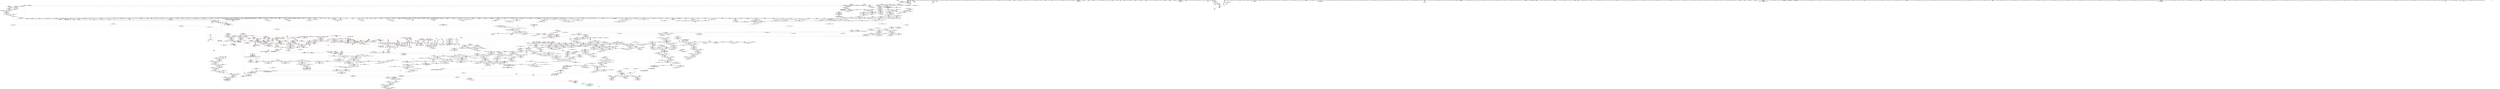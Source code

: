 digraph "SVFG" {
	label="SVFG";

	Node0x55cdd6770c30 [shape=record,color=grey,label="{NodeID: 0\nNullPtr}"];
	Node0x55cdd6770c30 -> Node0x55cdd6dedb20[style=solid];
	Node0x55cdd6770c30 -> Node0x55cdd6dedc20[style=solid];
	Node0x55cdd6770c30 -> Node0x55cdd6dedcf0[style=solid];
	Node0x55cdd6770c30 -> Node0x55cdd6deddc0[style=solid];
	Node0x55cdd6770c30 -> Node0x55cdd6dede90[style=solid];
	Node0x55cdd6770c30 -> Node0x55cdd6dedf60[style=solid];
	Node0x55cdd6770c30 -> Node0x55cdd6dee030[style=solid];
	Node0x55cdd6770c30 -> Node0x55cdd6dee100[style=solid];
	Node0x55cdd6770c30 -> Node0x55cdd6dee1d0[style=solid];
	Node0x55cdd6770c30 -> Node0x55cdd6dee2a0[style=solid];
	Node0x55cdd6770c30 -> Node0x55cdd6dee370[style=solid];
	Node0x55cdd6770c30 -> Node0x55cdd6dee440[style=solid];
	Node0x55cdd6770c30 -> Node0x55cdd6dee510[style=solid];
	Node0x55cdd6770c30 -> Node0x55cdd6dee5e0[style=solid];
	Node0x55cdd6770c30 -> Node0x55cdd6dee6b0[style=solid];
	Node0x55cdd6770c30 -> Node0x55cdd6dee780[style=solid];
	Node0x55cdd6770c30 -> Node0x55cdd6dee850[style=solid];
	Node0x55cdd6770c30 -> Node0x55cdd6dee920[style=solid];
	Node0x55cdd6770c30 -> Node0x55cdd6dee9f0[style=solid];
	Node0x55cdd6770c30 -> Node0x55cdd6deeac0[style=solid];
	Node0x55cdd6770c30 -> Node0x55cdd6deeb90[style=solid];
	Node0x55cdd6770c30 -> Node0x55cdd6deec60[style=solid];
	Node0x55cdd6770c30 -> Node0x55cdd6deed30[style=solid];
	Node0x55cdd6770c30 -> Node0x55cdd6deee00[style=solid];
	Node0x55cdd6770c30 -> Node0x55cdd6deeed0[style=solid];
	Node0x55cdd6770c30 -> Node0x55cdd6deefa0[style=solid];
	Node0x55cdd6770c30 -> Node0x55cdd6def070[style=solid];
	Node0x55cdd6770c30 -> Node0x55cdd6def140[style=solid];
	Node0x55cdd6770c30 -> Node0x55cdd6def210[style=solid];
	Node0x55cdd6770c30 -> Node0x55cdd6def2e0[style=solid];
	Node0x55cdd6770c30 -> Node0x55cdd6def3b0[style=solid];
	Node0x55cdd6770c30 -> Node0x55cdd6def480[style=solid];
	Node0x55cdd6770c30 -> Node0x55cdd6def550[style=solid];
	Node0x55cdd6770c30 -> Node0x55cdd6def620[style=solid];
	Node0x55cdd6770c30 -> Node0x55cdd6def6f0[style=solid];
	Node0x55cdd6770c30 -> Node0x55cdd6def7c0[style=solid];
	Node0x55cdd6770c30 -> Node0x55cdd6def890[style=solid];
	Node0x55cdd6770c30 -> Node0x55cdd6def960[style=solid];
	Node0x55cdd6770c30 -> Node0x55cdd6defa30[style=solid];
	Node0x55cdd6770c30 -> Node0x55cdd6defb00[style=solid];
	Node0x55cdd6770c30 -> Node0x55cdd6defbd0[style=solid];
	Node0x55cdd6770c30 -> Node0x55cdd6defca0[style=solid];
	Node0x55cdd6770c30 -> Node0x55cdd6defd70[style=solid];
	Node0x55cdd6770c30 -> Node0x55cdd6defe40[style=solid];
	Node0x55cdd6770c30 -> Node0x55cdd6deff10[style=solid];
	Node0x55cdd6770c30 -> Node0x55cdd6deffe0[style=solid];
	Node0x55cdd6770c30 -> Node0x55cdd6df00b0[style=solid];
	Node0x55cdd6770c30 -> Node0x55cdd6df0180[style=solid];
	Node0x55cdd6770c30 -> Node0x55cdd6df0250[style=solid];
	Node0x55cdd6770c30 -> Node0x55cdd6df0320[style=solid];
	Node0x55cdd6770c30 -> Node0x55cdd6df03f0[style=solid];
	Node0x55cdd6770c30 -> Node0x55cdd6df04c0[style=solid];
	Node0x55cdd6770c30 -> Node0x55cdd6df0590[style=solid];
	Node0x55cdd6770c30 -> Node0x55cdd6df0660[style=solid];
	Node0x55cdd6770c30 -> Node0x55cdd6df0730[style=solid];
	Node0x55cdd6770c30 -> Node0x55cdd6df0800[style=solid];
	Node0x55cdd6770c30 -> Node0x55cdd6df08d0[style=solid];
	Node0x55cdd6770c30 -> Node0x55cdd6df09a0[style=solid];
	Node0x55cdd6770c30 -> Node0x55cdd6df0a70[style=solid];
	Node0x55cdd6770c30 -> Node0x55cdd6df0b40[style=solid];
	Node0x55cdd6770c30 -> Node0x55cdd6df0c10[style=solid];
	Node0x55cdd6770c30 -> Node0x55cdd6df0ce0[style=solid];
	Node0x55cdd6770c30 -> Node0x55cdd6df0db0[style=solid];
	Node0x55cdd6770c30 -> Node0x55cdd6df0e80[style=solid];
	Node0x55cdd6770c30 -> Node0x55cdd6df0f50[style=solid];
	Node0x55cdd6770c30 -> Node0x55cdd6df1020[style=solid];
	Node0x55cdd6770c30 -> Node0x55cdd6df10f0[style=solid];
	Node0x55cdd6770c30 -> Node0x55cdd6df11c0[style=solid];
	Node0x55cdd6770c30 -> Node0x55cdd6df1290[style=solid];
	Node0x55cdd6770c30 -> Node0x55cdd6df1360[style=solid];
	Node0x55cdd6770c30 -> Node0x55cdd6df1430[style=solid];
	Node0x55cdd6770c30 -> Node0x55cdd6df1500[style=solid];
	Node0x55cdd6770c30 -> Node0x55cdd6df15d0[style=solid];
	Node0x55cdd6770c30 -> Node0x55cdd6df16a0[style=solid];
	Node0x55cdd6770c30 -> Node0x55cdd6df1770[style=solid];
	Node0x55cdd6770c30 -> Node0x55cdd6df1840[style=solid];
	Node0x55cdd6770c30 -> Node0x55cdd6e01f00[style=solid];
	Node0x55cdd6770c30 -> Node0x55cdd6e01f90[style=solid];
	Node0x55cdd6770c30 -> Node0x55cdd6e02060[style=solid];
	Node0x55cdd6770c30 -> Node0x55cdd6e02130[style=solid];
	Node0x55cdd6770c30 -> Node0x55cdd6e02200[style=solid];
	Node0x55cdd6770c30 -> Node0x55cdd6e022d0[style=solid];
	Node0x55cdd6770c30 -> Node0x55cdd6e023a0[style=solid];
	Node0x55cdd6770c30 -> Node0x55cdd6e02470[style=solid];
	Node0x55cdd6770c30 -> Node0x55cdd6e02540[style=solid];
	Node0x55cdd6770c30 -> Node0x55cdd6e02610[style=solid];
	Node0x55cdd6770c30 -> Node0x55cdd6e026e0[style=solid];
	Node0x55cdd6770c30 -> Node0x55cdd6e027b0[style=solid];
	Node0x55cdd6770c30 -> Node0x55cdd6e02880[style=solid];
	Node0x55cdd6770c30 -> Node0x55cdd6e02950[style=solid];
	Node0x55cdd6770c30 -> Node0x55cdd6e02a20[style=solid];
	Node0x55cdd6770c30 -> Node0x55cdd6e02af0[style=solid];
	Node0x55cdd6770c30 -> Node0x55cdd6e02bc0[style=solid];
	Node0x55cdd6770c30 -> Node0x55cdd6e02c90[style=solid];
	Node0x55cdd6770c30 -> Node0x55cdd6e02d60[style=solid];
	Node0x55cdd6770c30 -> Node0x55cdd6e02e30[style=solid];
	Node0x55cdd6770c30 -> Node0x55cdd6e02f00[style=solid];
	Node0x55cdd6770c30 -> Node0x55cdd6e02fd0[style=solid];
	Node0x55cdd6770c30 -> Node0x55cdd6e030a0[style=solid];
	Node0x55cdd6770c30 -> Node0x55cdd6e03170[style=solid];
	Node0x55cdd6770c30 -> Node0x55cdd6e03240[style=solid];
	Node0x55cdd6770c30 -> Node0x55cdd6e03310[style=solid];
	Node0x55cdd6770c30 -> Node0x55cdd6e033e0[style=solid];
	Node0x55cdd6770c30 -> Node0x55cdd6e034b0[style=solid];
	Node0x55cdd6770c30 -> Node0x55cdd6e03580[style=solid];
	Node0x55cdd6770c30 -> Node0x55cdd6e03650[style=solid];
	Node0x55cdd6770c30 -> Node0x55cdd6e03720[style=solid];
	Node0x55cdd6770c30 -> Node0x55cdd6e037f0[style=solid];
	Node0x55cdd6770c30 -> Node0x55cdd6e038c0[style=solid];
	Node0x55cdd6770c30 -> Node0x55cdd6e03990[style=solid];
	Node0x55cdd6770c30 -> Node0x55cdd6e28e40[style=solid];
	Node0x55cdd6770c30 -> Node0x55cdd6e2e2f0[style=solid];
	Node0x55cdd6770c30 -> Node0x55cdd6e2e3c0[style=solid];
	Node0x55cdd6770c30 -> Node0x55cdd6e2e490[style=solid];
	Node0x55cdd6770c30 -> Node0x55cdd6e302a0[style=solid];
	Node0x55cdd6770c30 -> Node0x55cdd6e30370[style=solid];
	Node0x55cdd6770c30 -> Node0x55cdd6e30440[style=solid];
	Node0x55cdd6770c30 -> Node0x55cdd6e65fd0[style=solid];
	Node0x55cdd6770c30 -> Node0x55cdd6e6aa10[style=solid];
	Node0x55cdd6770c30:s64 -> Node0x55cdd6fcb080[style=solid,color=red];
	Node0x55cdd6df09a0 [shape=record,color=black,label="{NodeID: 443\n945\<--3\n\<--dummyVal\nmain\n}"];
	Node0x55cdd6df09a0 -> Node0x55cdd6e2d110[style=solid];
	Node0x55cdd6fc51d0 [shape=record,color=black,label="{NodeID: 3100\n532 = PHI(640, )\n}"];
	Node0x55cdd6dffec0 [shape=record,color=red,label="{NodeID: 886\n925\<--924\n\<--call27\nmain\n}"];
	Node0x55cdd6dffec0 -> Node0x55cdd6e2cdd0[style=solid];
	Node0x55cdd6e360e0 [shape=record,color=blue,label="{NodeID: 1329\n2396\<--2420\n__cur\<--incdec.ptr\n_ZNSt22__uninitialized_fill_nILb0EE15__uninit_fill_nIPNSt7__cxx1112basic_stringIcSt11char_traitsIcESaIcEEEmS7_EET_S9_T0_RKT1_\n}"];
	Node0x55cdd6e360e0 -> Node0x55cdd6ed2040[style=dashed];
	Node0x55cdd6de8e60 [shape=record,color=green,label="{NodeID: 222\n1448\<--1449\n_ZNSt12_Vector_baseINSt7__cxx1112basic_stringIcSt11char_traitsIcESaIcEEESaIS5_EE17_M_create_storageEm\<--_ZNSt12_Vector_baseINSt7__cxx1112basic_stringIcSt11char_traitsIcESaIcEEESaIS5_EE17_M_create_storageEm_field_insensitive\n}"];
	Node0x55cdd6e0c4d0 [shape=record,color=purple,label="{NodeID: 665\n1122\<--1121\n_M_impl2\<--\n_ZNSt6vectorINSt7__cxx1112basic_stringIcSt11char_traitsIcESaIcEEESaIS5_EE4swapERS7_\n|{<s0>143}}"];
	Node0x55cdd6e0c4d0:s0 -> Node0x55cdd6fd4fc0[style=solid,color=red];
	Node0x55cdd6e2ad50 [shape=record,color=blue,label="{NodeID: 1108\n352\<--468\nehselector.slot\<--\n_Z8tryplaceB5cxx11iii\n}"];
	Node0x55cdd6e2ad50 -> Node0x55cdd6dfc920[style=dashed];
	Node0x55cdd6770ba0 [shape=record,color=green,label="{NodeID: 1\n7\<--1\n__dso_handle\<--dummyObj\nGlob }"];
	Node0x55cdd6df0a70 [shape=record,color=black,label="{NodeID: 444\n947\<--3\n\<--dummyVal\nmain\n}"];
	Node0x55cdd6df0a70 -> Node0x55cdd6e2d1e0[style=solid];
	Node0x55cdd6fc52e0 [shape=record,color=black,label="{NodeID: 3101\n540 = PHI(313, )\n}"];
	Node0x55cdd6dfff90 [shape=record,color=red,label="{NodeID: 887\n1030\<--1029\n\<--call63\nmain\n}"];
	Node0x55cdd6dfff90 -> Node0x55cdd6e06460[style=solid];
	Node0x55cdd6e361b0 [shape=record,color=blue,label="{NodeID: 1330\n2398\<--2424\nexn.slot\<--\n_ZNSt22__uninitialized_fill_nILb0EE15__uninit_fill_nIPNSt7__cxx1112basic_stringIcSt11char_traitsIcESaIcEEEmS7_EET_S9_T0_RKT1_\n}"];
	Node0x55cdd6e361b0 -> Node0x55cdd6e28010[style=dashed];
	Node0x55cdd6e361b0 -> Node0x55cdd6e36350[style=dashed];
	Node0x55cdd6de8f60 [shape=record,color=green,label="{NodeID: 223\n1466\<--1467\nthis.addr\<--this.addr_field_insensitive\n_ZNSt6vectorINSt7__cxx1112basic_stringIcSt11char_traitsIcESaIcEEESaIS5_EE21_M_default_initializeEm\n}"];
	Node0x55cdd6de8f60 -> Node0x55cdd6e21c20[style=solid];
	Node0x55cdd6de8f60 -> Node0x55cdd6e2fe90[style=solid];
	Node0x55cdd6e0c5a0 [shape=record,color=purple,label="{NodeID: 666\n1149\<--1148\n_M_impl\<--\n_ZNKSt6vectorINSt7__cxx1112basic_stringIcSt11char_traitsIcESaIcEEESaIS5_EE4sizeEv\n}"];
	Node0x55cdd6e2ae20 [shape=record,color=blue,label="{NodeID: 1109\n502\<--430\ncall45\<--\n_Z8tryplaceB5cxx11iii\n}"];
	Node0x55cdd6de08d0 [shape=record,color=green,label="{NodeID: 2\n14\<--1\n.str\<--dummyObj\nGlob }"];
	Node0x55cdd6df0b40 [shape=record,color=black,label="{NodeID: 445\n950\<--3\n\<--dummyVal\nmain\n}"];
	Node0x55cdd6fc5480 [shape=record,color=black,label="{NodeID: 3102\n544 = PHI()\n}"];
	Node0x55cdd6fc5480 -> Node0x55cdd6e2b230[style=solid];
	Node0x55cdd6e00060 [shape=record,color=red,label="{NodeID: 888\n1097\<--1090\nthis1\<--this.addr\n_ZNKSt6vectorINSt7__cxx1112basic_stringIcSt11char_traitsIcESaIcEEESaIS5_EE5emptyEv\n|{<s0>140|<s1>141}}"];
	Node0x55cdd6e00060:s0 -> Node0x55cdd6fab4f0[style=solid,color=red];
	Node0x55cdd6e00060:s1 -> Node0x55cdd6fd1470[style=solid,color=red];
	Node0x55cdd6e36280 [shape=record,color=blue,label="{NodeID: 1331\n2400\<--2426\nehselector.slot\<--\n_ZNSt22__uninitialized_fill_nILb0EE15__uninit_fill_nIPNSt7__cxx1112basic_stringIcSt11char_traitsIcESaIcEEEmS7_EET_S9_T0_RKT1_\n}"];
	Node0x55cdd6e36280 -> Node0x55cdd6e36420[style=dashed];
	Node0x55cdd6de9030 [shape=record,color=green,label="{NodeID: 224\n1468\<--1469\n__n.addr\<--__n.addr_field_insensitive\n_ZNSt6vectorINSt7__cxx1112basic_stringIcSt11char_traitsIcESaIcEEESaIS5_EE21_M_default_initializeEm\n}"];
	Node0x55cdd6de9030 -> Node0x55cdd6e21cf0[style=solid];
	Node0x55cdd6de9030 -> Node0x55cdd6e2ff60[style=solid];
	Node0x55cdd6e0c670 [shape=record,color=purple,label="{NodeID: 667\n1150\<--1148\n_M_finish\<--\n_ZNKSt6vectorINSt7__cxx1112basic_stringIcSt11char_traitsIcESaIcEEESaIS5_EE4sizeEv\n}"];
	Node0x55cdd6e0c670 -> Node0x55cdd6e00470[style=solid];
	Node0x55cdd6e2aef0 [shape=record,color=blue,label="{NodeID: 1110\n350\<--507\nexn.slot\<--\n_Z8tryplaceB5cxx11iii\n}"];
	Node0x55cdd6e2aef0 -> Node0x55cdd6dfc850[style=dashed];
	Node0x55cdd6de1020 [shape=record,color=green,label="{NodeID: 3\n16\<--1\n.str.2\<--dummyObj\nGlob }"];
	Node0x55cdd6df0c10 [shape=record,color=black,label="{NodeID: 446\n951\<--3\n\<--dummyVal\nmain\n}"];
	Node0x55cdd6df0c10 -> Node0x55cdd6e2d2b0[style=solid];
	Node0x55cdd6fc5550 [shape=record,color=black,label="{NodeID: 3103\n656 = PHI(1825, )\n|{<s0>82}}"];
	Node0x55cdd6fc5550:s0 -> Node0x55cdd6fd1a00[style=solid,color=red];
	Node0x55cdd6e00130 [shape=record,color=red,label="{NodeID: 889\n1117\<--1111\nthis1\<--this.addr\n_ZNSt6vectorINSt7__cxx1112basic_stringIcSt11char_traitsIcESaIcEEESaIS5_EE4swapERS7_\n}"];
	Node0x55cdd6e00130 -> Node0x55cdd6e066d0[style=solid];
	Node0x55cdd6e00130 -> Node0x55cdd6e067a0[style=solid];
	Node0x55cdd6e36350 [shape=record,color=blue,label="{NodeID: 1332\n2398\<--2438\nexn.slot\<--\n_ZNSt22__uninitialized_fill_nILb0EE15__uninit_fill_nIPNSt7__cxx1112basic_stringIcSt11char_traitsIcESaIcEEEmS7_EET_S9_T0_RKT1_\n}"];
	Node0x55cdd6e36350 -> Node0x55cdd6e280e0[style=dashed];
	Node0x55cdd6de9100 [shape=record,color=green,label="{NodeID: 225\n1481\<--1482\n_ZSt27__uninitialized_default_n_aIPNSt7__cxx1112basic_stringIcSt11char_traitsIcESaIcEEEmS5_ET_S7_T0_RSaIT1_E\<--_ZSt27__uninitialized_default_n_aIPNSt7__cxx1112basic_stringIcSt11char_traitsIcESaIcEEEmS5_ET_S7_T0_RSaIT1_E_field_insensitive\n}"];
	Node0x55cdd6e0c740 [shape=record,color=purple,label="{NodeID: 668\n1153\<--1152\n_M_impl2\<--\n_ZNKSt6vectorINSt7__cxx1112basic_stringIcSt11char_traitsIcESaIcEEESaIS5_EE4sizeEv\n}"];
	Node0x55cdd6e2afc0 [shape=record,color=blue,label="{NodeID: 1111\n352\<--509\nehselector.slot\<--\n_Z8tryplaceB5cxx11iii\n}"];
	Node0x55cdd6e2afc0 -> Node0x55cdd6dfc920[style=dashed];
	Node0x55cdd6de10b0 [shape=record,color=green,label="{NodeID: 4\n18\<--1\n__PRETTY_FUNCTION__._Z3dfsiiiii\<--dummyObj\nGlob }"];
	Node0x55cdd6df0ce0 [shape=record,color=black,label="{NodeID: 447\n953\<--3\n\<--dummyVal\nmain\n}"];
	Node0x55cdd6df0ce0 -> Node0x55cdd6e2d380[style=solid];
	Node0x55cdd6fc56c0 [shape=record,color=black,label="{NodeID: 3104\n713 = PHI(1142, )\n|{<s0>87}}"];
	Node0x55cdd6fc56c0:s0 -> Node0x55cdd6fd2990[style=solid,color=red];
	Node0x55cdd6e00200 [shape=record,color=red,label="{NodeID: 890\n1120\<--1113\n\<--__x.addr\n_ZNSt6vectorINSt7__cxx1112basic_stringIcSt11char_traitsIcESaIcEEESaIS5_EE4swapERS7_\n}"];
	Node0x55cdd6e00200 -> Node0x55cdd6e06870[style=solid];
	Node0x55cdd6e36420 [shape=record,color=blue,label="{NodeID: 1333\n2400\<--2440\nehselector.slot\<--\n_ZNSt22__uninitialized_fill_nILb0EE15__uninit_fill_nIPNSt7__cxx1112basic_stringIcSt11char_traitsIcESaIcEEEmS7_EET_S9_T0_RKT1_\n}"];
	Node0x55cdd6e36420 -> Node0x55cdd6e281b0[style=dashed];
	Node0x55cdd6de9200 [shape=record,color=green,label="{NodeID: 226\n1491\<--1492\nthis.addr\<--this.addr_field_insensitive\n_ZNSt12_Vector_baseINSt7__cxx1112basic_stringIcSt11char_traitsIcESaIcEEESaIS5_EE12_Vector_implC2ERKS6_\n}"];
	Node0x55cdd6de9200 -> Node0x55cdd6e21e90[style=solid];
	Node0x55cdd6de9200 -> Node0x55cdd6e30100[style=solid];
	Node0x55cdd6e0c810 [shape=record,color=purple,label="{NodeID: 669\n1154\<--1152\n_M_start\<--\n_ZNKSt6vectorINSt7__cxx1112basic_stringIcSt11char_traitsIcESaIcEEESaIS5_EE4sizeEv\n}"];
	Node0x55cdd6e0c810 -> Node0x55cdd6e00540[style=solid];
	Node0x55cdd6e2b090 [shape=record,color=blue,label="{NodeID: 1112\n350\<--513\nexn.slot\<--\n_Z8tryplaceB5cxx11iii\n}"];
	Node0x55cdd6e2b090 -> Node0x55cdd6dfc850[style=dashed];
	Node0x55cdd6de1140 [shape=record,color=green,label="{NodeID: 5\n20\<--1\n_ZSt3cin\<--dummyObj\nGlob }"];
	Node0x55cdd6df0db0 [shape=record,color=black,label="{NodeID: 448\n960\<--3\n\<--dummyVal\nmain\n}"];
	Node0x55cdd6fc5800 [shape=record,color=black,label="{NodeID: 3105\n718 = PHI(1900, )\n|{<s0>86}}"];
	Node0x55cdd6fc5800:s0 -> Node0x55cdd6fce300[style=solid,color=red];
	Node0x55cdd6e002d0 [shape=record,color=red,label="{NodeID: 891\n1128\<--1113\n\<--__x.addr\n_ZNSt6vectorINSt7__cxx1112basic_stringIcSt11char_traitsIcESaIcEEESaIS5_EE4swapERS7_\n}"];
	Node0x55cdd6e002d0 -> Node0x55cdd6e06940[style=solid];
	Node0x55cdd6e364f0 [shape=record,color=blue,label="{NodeID: 1334\n2460\<--2458\n__lhs.addr\<--__lhs\n_ZN9__gnu_cxxeqIPKNSt7__cxx1112basic_stringIcSt11char_traitsIcESaIcEEESt6vectorIS6_SaIS6_EEEEbRKNS_17__normal_iteratorIT_T0_EESH_\n}"];
	Node0x55cdd6e364f0 -> Node0x55cdd6e28280[style=dashed];
	Node0x55cdd6de92d0 [shape=record,color=green,label="{NodeID: 227\n1493\<--1494\n__a.addr\<--__a.addr_field_insensitive\n_ZNSt12_Vector_baseINSt7__cxx1112basic_stringIcSt11char_traitsIcESaIcEEESaIS5_EE12_Vector_implC2ERKS6_\n}"];
	Node0x55cdd6de92d0 -> Node0x55cdd6e21f60[style=solid];
	Node0x55cdd6de92d0 -> Node0x55cdd6e301d0[style=solid];
	Node0x55cdd6e0c8e0 [shape=record,color=purple,label="{NodeID: 670\n1172\<--1171\n_M_impl\<--this1\n_ZNSt12_Vector_baseINSt7__cxx1112basic_stringIcSt11char_traitsIcESaIcEEESaIS5_EEC2Ev\n|{<s0>148}}"];
	Node0x55cdd6e0c8e0:s0 -> Node0x55cdd6fca900[style=solid,color=red];
	Node0x55cdd6e2b160 [shape=record,color=blue,label="{NodeID: 1113\n352\<--515\nehselector.slot\<--\n_Z8tryplaceB5cxx11iii\n}"];
	Node0x55cdd6e2b160 -> Node0x55cdd6dfc920[style=dashed];
	Node0x55cdd6de11d0 [shape=record,color=green,label="{NodeID: 6\n21\<--1\n.str.3\<--dummyObj\nGlob }"];
	Node0x55cdd6df0e80 [shape=record,color=black,label="{NodeID: 449\n961\<--3\n\<--dummyVal\nmain\n}"];
	Node0x55cdd6df0e80 -> Node0x55cdd6e2d450[style=solid];
	Node0x55cdd6fc5940 [shape=record,color=black,label="{NodeID: 3106\n727 = PHI(2048, )\n}"];
	Node0x55cdd6fc5940 -> Node0x55cdd6e2c000[style=solid];
	Node0x55cdd6e003a0 [shape=record,color=red,label="{NodeID: 892\n1147\<--1144\nthis1\<--this.addr\n_ZNKSt6vectorINSt7__cxx1112basic_stringIcSt11char_traitsIcESaIcEEESaIS5_EE4sizeEv\n}"];
	Node0x55cdd6e003a0 -> Node0x55cdd6e06a10[style=solid];
	Node0x55cdd6e003a0 -> Node0x55cdd6e06ae0[style=solid];
	Node0x55cdd6e365c0 [shape=record,color=blue,label="{NodeID: 1335\n2462\<--2459\n__rhs.addr\<--__rhs\n_ZN9__gnu_cxxeqIPKNSt7__cxx1112basic_stringIcSt11char_traitsIcESaIcEEESt6vectorIS6_SaIS6_EEEEbRKNS_17__normal_iteratorIT_T0_EESH_\n}"];
	Node0x55cdd6e365c0 -> Node0x55cdd6e28350[style=dashed];
	Node0x55cdd6de93a0 [shape=record,color=green,label="{NodeID: 228\n1501\<--1502\n_ZNSaINSt7__cxx1112basic_stringIcSt11char_traitsIcESaIcEEEEC2ERKS5_\<--_ZNSaINSt7__cxx1112basic_stringIcSt11char_traitsIcESaIcEEEEC2ERKS5__field_insensitive\n}"];
	Node0x55cdd6e0c9b0 [shape=record,color=purple,label="{NodeID: 671\n1197\<--1194\n_M_start\<--this1\n_ZNSt12_Vector_baseINSt7__cxx1112basic_stringIcSt11char_traitsIcESaIcEEESaIS5_EE12_Vector_implC2Ev\n}"];
	Node0x55cdd6e0c9b0 -> Node0x55cdd6e2e2f0[style=solid];
	Node0x55cdd6e2b230 [shape=record,color=blue,label="{NodeID: 1114\n544\<--430\ncall67\<--\n_Z8tryplaceB5cxx11iii\n}"];
	Node0x55cdd6de1260 [shape=record,color=green,label="{NodeID: 7\n23\<--1\n.str.4\<--dummyObj\nGlob }"];
	Node0x55cdd6df0f50 [shape=record,color=black,label="{NodeID: 450\n963\<--3\n\<--dummyVal\nmain\n}"];
	Node0x55cdd6df0f50 -> Node0x55cdd6e2d520[style=solid];
	Node0x55cdd6fc5a80 [shape=record,color=black,label="{NodeID: 3107\n733 = PHI(2069, )\n}"];
	Node0x55cdd6fc5a80 -> Node0x55cdd6e2c0d0[style=solid];
	Node0x55cdd6e00470 [shape=record,color=red,label="{NodeID: 893\n1151\<--1150\n\<--_M_finish\n_ZNKSt6vectorINSt7__cxx1112basic_stringIcSt11char_traitsIcESaIcEEESaIS5_EE4sizeEv\n}"];
	Node0x55cdd6e00470 -> Node0x55cdd6e06bb0[style=solid];
	Node0x55cdd6e36690 [shape=record,color=blue,label="{NodeID: 1336\n2477\<--2475\n__a.addr\<--__a\n_ZN9__gnu_cxx14__alloc_traitsISaINSt7__cxx1112basic_stringIcSt11char_traitsIcESaIcEEEEE10_S_on_swapERS7_S9_\n}"];
	Node0x55cdd6e36690 -> Node0x55cdd6e285c0[style=dashed];
	Node0x55cdd6df19a0 [shape=record,color=green,label="{NodeID: 229\n1513\<--1514\nthis.addr\<--this.addr_field_insensitive\n_ZNSt12_Vector_baseINSt7__cxx1112basic_stringIcSt11char_traitsIcESaIcEEESaIS5_EE17_M_create_storageEm\n}"];
	Node0x55cdd6df19a0 -> Node0x55cdd6e22030[style=solid];
	Node0x55cdd6df19a0 -> Node0x55cdd6e30510[style=solid];
	Node0x55cdd6e0ca80 [shape=record,color=purple,label="{NodeID: 672\n1199\<--1194\n_M_finish\<--this1\n_ZNSt12_Vector_baseINSt7__cxx1112basic_stringIcSt11char_traitsIcESaIcEEESaIS5_EE12_Vector_implC2Ev\n}"];
	Node0x55cdd6e0ca80 -> Node0x55cdd6e2e3c0[style=solid];
	Node0x55cdd6e2b300 [shape=record,color=blue,label="{NodeID: 1115\n350\<--560\nexn.slot\<--\n_Z8tryplaceB5cxx11iii\n}"];
	Node0x55cdd6e2b300 -> Node0x55cdd6dfc850[style=dashed];
	Node0x55cdd6de12f0 [shape=record,color=green,label="{NodeID: 8\n25\<--1\n.str.5\<--dummyObj\nGlob }"];
	Node0x55cdd6df1020 [shape=record,color=black,label="{NodeID: 451\n1081\<--3\nlpad.val\<--dummyVal\nmain\n}"];
	Node0x55cdd6fc5bc0 [shape=record,color=black,label="{NodeID: 3108\n743 = PHI(1230, )\n|{<s0>92}}"];
	Node0x55cdd6fc5bc0:s0 -> Node0x55cdd6fce740[style=solid,color=red];
	Node0x55cdd6e00540 [shape=record,color=red,label="{NodeID: 894\n1155\<--1154\n\<--_M_start\n_ZNKSt6vectorINSt7__cxx1112basic_stringIcSt11char_traitsIcESaIcEEESaIS5_EE4sizeEv\n}"];
	Node0x55cdd6e00540 -> Node0x55cdd6e06c80[style=solid];
	Node0x55cdd6e36760 [shape=record,color=blue,label="{NodeID: 1337\n2479\<--2476\n__b.addr\<--__b\n_ZN9__gnu_cxx14__alloc_traitsISaINSt7__cxx1112basic_stringIcSt11char_traitsIcESaIcEEEEE10_S_on_swapERS7_S9_\n}"];
	Node0x55cdd6e36760 -> Node0x55cdd6e28690[style=dashed];
	Node0x55cdd6df1a70 [shape=record,color=green,label="{NodeID: 230\n1515\<--1516\n__n.addr\<--__n.addr_field_insensitive\n_ZNSt12_Vector_baseINSt7__cxx1112basic_stringIcSt11char_traitsIcESaIcEEESaIS5_EE17_M_create_storageEm\n}"];
	Node0x55cdd6df1a70 -> Node0x55cdd6e22100[style=solid];
	Node0x55cdd6df1a70 -> Node0x55cdd6e221d0[style=solid];
	Node0x55cdd6df1a70 -> Node0x55cdd6e305e0[style=solid];
	Node0x55cdd6e0cb50 [shape=record,color=purple,label="{NodeID: 673\n1201\<--1194\n_M_end_of_storage\<--this1\n_ZNSt12_Vector_baseINSt7__cxx1112basic_stringIcSt11char_traitsIcESaIcEEESaIS5_EE12_Vector_implC2Ev\n}"];
	Node0x55cdd6e0cb50 -> Node0x55cdd6e2e490[style=solid];
	Node0x55cdd6e2b3d0 [shape=record,color=blue,label="{NodeID: 1116\n352\<--562\nehselector.slot\<--\n_Z8tryplaceB5cxx11iii\n}"];
	Node0x55cdd6e2b3d0 -> Node0x55cdd6dfc920[style=dashed];
	Node0x55cdd6de13f0 [shape=record,color=green,label="{NodeID: 9\n27\<--1\n__PRETTY_FUNCTION__.main\<--dummyObj\nGlob }"];
	Node0x55cdd6df10f0 [shape=record,color=black,label="{NodeID: 452\n1082\<--3\nlpad.val89\<--dummyVal\nmain\n}"];
	Node0x55cdd6fc5d00 [shape=record,color=black,label="{NodeID: 3109\n748 = PHI(2007, )\n}"];
	Node0x55cdd6fc5d00 -> Node0x55cdd6e2c1a0[style=solid];
	Node0x55cdd6e00610 [shape=record,color=red,label="{NodeID: 895\n1171\<--1168\nthis1\<--this.addr\n_ZNSt12_Vector_baseINSt7__cxx1112basic_stringIcSt11char_traitsIcESaIcEEESaIS5_EEC2Ev\n}"];
	Node0x55cdd6e00610 -> Node0x55cdd6e0c8e0[style=solid];
	Node0x55cdd6e36830 [shape=record,color=blue,label="{NodeID: 1338\n2492\<--2490\n__one.addr\<--__one\n_ZSt15__alloc_on_swapISaINSt7__cxx1112basic_stringIcSt11char_traitsIcESaIcEEEEEvRT_S8_\n}"];
	Node0x55cdd6e36830 -> Node0x55cdd6e28760[style=dashed];
	Node0x55cdd6df1b40 [shape=record,color=green,label="{NodeID: 231\n1522\<--1523\n_ZNSt12_Vector_baseINSt7__cxx1112basic_stringIcSt11char_traitsIcESaIcEEESaIS5_EE11_M_allocateEm\<--_ZNSt12_Vector_baseINSt7__cxx1112basic_stringIcSt11char_traitsIcESaIcEEESaIS5_EE11_M_allocateEm_field_insensitive\n}"];
	Node0x55cdd6e0cc20 [shape=record,color=purple,label="{NodeID: 674\n1236\<--1235\n_M_impl\<--this1\n_ZNSt12_Vector_baseINSt7__cxx1112basic_stringIcSt11char_traitsIcESaIcEEESaIS5_EE19_M_get_Tp_allocatorEv\n}"];
	Node0x55cdd6e0cc20 -> Node0x55cdd6e06ef0[style=solid];
	Node0x55cdd6e2b4a0 [shape=record,color=blue,label="{NodeID: 1117\n350\<--566\nexn.slot\<--\n_Z8tryplaceB5cxx11iii\n}"];
	Node0x55cdd6e2b4a0 -> Node0x55cdd6dfc850[style=dashed];
	Node0x55cdd6de14f0 [shape=record,color=green,label="{NodeID: 10\n29\<--1\n.str.6\<--dummyObj\nGlob }"];
	Node0x55cdd6df11c0 [shape=record,color=black,label="{NodeID: 453\n1135\<--3\n\<--dummyVal\n_ZNSt6vectorINSt7__cxx1112basic_stringIcSt11char_traitsIcESaIcEEESaIS5_EE4swapERS7_\n}"];
	Node0x55cdd6fc5e40 [shape=record,color=black,label="{NodeID: 3110\n1609 = PHI(1626, )\n}"];
	Node0x55cdd6fc5e40 -> Node0x55cdd6e69f90[style=solid];
	Node0x55cdd6e006e0 [shape=record,color=red,label="{NodeID: 896\n1194\<--1191\nthis1\<--this.addr\n_ZNSt12_Vector_baseINSt7__cxx1112basic_stringIcSt11char_traitsIcESaIcEEESaIS5_EE12_Vector_implC2Ev\n}"];
	Node0x55cdd6e006e0 -> Node0x55cdd6e06e20[style=solid];
	Node0x55cdd6e006e0 -> Node0x55cdd6e0c9b0[style=solid];
	Node0x55cdd6e006e0 -> Node0x55cdd6e0ca80[style=solid];
	Node0x55cdd6e006e0 -> Node0x55cdd6e0cb50[style=solid];
	Node0x55cdd6e36900 [shape=record,color=blue,label="{NodeID: 1339\n2494\<--2491\n__two.addr\<--__two\n_ZSt15__alloc_on_swapISaINSt7__cxx1112basic_stringIcSt11char_traitsIcESaIcEEEEEvRT_S8_\n}"];
	Node0x55cdd6e36900 -> Node0x55cdd6e28830[style=dashed];
	Node0x55cdd6df1c40 [shape=record,color=green,label="{NodeID: 232\n1542\<--1543\n_ZN9__gnu_cxx13new_allocatorINSt7__cxx1112basic_stringIcSt11char_traitsIcESaIcEEEEC2ERKS7_\<--_ZN9__gnu_cxx13new_allocatorINSt7__cxx1112basic_stringIcSt11char_traitsIcESaIcEEEEC2ERKS7__field_insensitive\n}"];
	Node0x55cdd6e0ccf0 [shape=record,color=purple,label="{NodeID: 675\n1249\<--1248\n_M_impl\<--this1\n_ZNSt12_Vector_baseINSt7__cxx1112basic_stringIcSt11char_traitsIcESaIcEEESaIS5_EED2Ev\n}"];
	Node0x55cdd6e2b570 [shape=record,color=blue,label="{NodeID: 1118\n352\<--568\nehselector.slot\<--\n_Z8tryplaceB5cxx11iii\n}"];
	Node0x55cdd6e2b570 -> Node0x55cdd6dfc920[style=dashed];
	Node0x55cdd6de15f0 [shape=record,color=green,label="{NodeID: 11\n31\<--1\n.str.7\<--dummyObj\nGlob }"];
	Node0x55cdd6df1290 [shape=record,color=black,label="{NodeID: 454\n1136\<--3\n\<--dummyVal\n_ZNSt6vectorINSt7__cxx1112basic_stringIcSt11char_traitsIcESaIcEEESaIS5_EE4swapERS7_\n|{<s0>147}}"];
	Node0x55cdd6df1290:s0 -> Node0x55cdd6fd5590[style=solid,color=red];
	Node0x55cdd6fc5f80 [shape=record,color=black,label="{NodeID: 3111\n1652 = PHI(1656, )\n}"];
	Node0x55cdd6fc5f80 -> Node0x55cdd6e07f30[style=solid];
	Node0x55cdd6e007b0 [shape=record,color=red,label="{NodeID: 897\n1209\<--1206\nthis1\<--this.addr\n_ZN9__gnu_cxx13new_allocatorINSt7__cxx1112basic_stringIcSt11char_traitsIcESaIcEEEEC2Ev\n}"];
	Node0x55cdd6e369d0 [shape=record,color=blue,label="{NodeID: 1340\n2511\<--2507\n.addr\<--\n_ZSt18__do_alloc_on_swapISaINSt7__cxx1112basic_stringIcSt11char_traitsIcESaIcEEEEEvRT_S8_St17integral_constantIbLb0EE\n}"];
	Node0x55cdd6df1d40 [shape=record,color=green,label="{NodeID: 233\n1547\<--1548\nthis.addr\<--this.addr_field_insensitive\n_ZN9__gnu_cxx13new_allocatorINSt7__cxx1112basic_stringIcSt11char_traitsIcESaIcEEEEC2ERKS7_\n}"];
	Node0x55cdd6df1d40 -> Node0x55cdd6e22440[style=solid];
	Node0x55cdd6df1d40 -> Node0x55cdd6e30920[style=solid];
	Node0x55cdd6e0cdc0 [shape=record,color=purple,label="{NodeID: 676\n1250\<--1248\n_M_start\<--this1\n_ZNSt12_Vector_baseINSt7__cxx1112basic_stringIcSt11char_traitsIcESaIcEEESaIS5_EED2Ev\n}"];
	Node0x55cdd6e0cdc0 -> Node0x55cdd6e00c90[style=solid];
	Node0x55cdd6e2b640 [shape=record,color=blue,label="{NodeID: 1119\n585\<--584\nthis.addr\<--this\n_ZNSaINSt7__cxx1112basic_stringIcSt11char_traitsIcESaIcEEEEC2Ev\n}"];
	Node0x55cdd6e2b640 -> Node0x55cdd6dfc9f0[style=dashed];
	Node0x55cdd6de16f0 [shape=record,color=green,label="{NodeID: 12\n34\<--1\n\<--dummyObj\nCan only get source location for instruction, argument, global var or function.}"];
	Node0x55cdd6df1360 [shape=record,color=black,label="{NodeID: 455\n1270\<--3\n\<--dummyVal\n_ZNSt12_Vector_baseINSt7__cxx1112basic_stringIcSt11char_traitsIcESaIcEEESaIS5_EED2Ev\n}"];
	Node0x55cdd6fc60c0 [shape=record,color=black,label="{NodeID: 3112\n1670 = PHI(1674, )\n}"];
	Node0x55cdd6fc60c0 -> Node0x55cdd6e08000[style=solid];
	Node0x55cdd6e00880 [shape=record,color=red,label="{NodeID: 898\n1224\<--1215\n\<--__first.addr\n_ZSt8_DestroyIPNSt7__cxx1112basic_stringIcSt11char_traitsIcESaIcEEES5_EvT_S7_RSaIT0_E\n|{<s0>152}}"];
	Node0x55cdd6e00880:s0 -> Node0x55cdd6fceec0[style=solid,color=red];
	Node0x55cdd6e36aa0 [shape=record,color=blue,label="{NodeID: 1341\n2513\<--2508\n.addr1\<--\n_ZSt18__do_alloc_on_swapISaINSt7__cxx1112basic_stringIcSt11char_traitsIcESaIcEEEEEvRT_S8_St17integral_constantIbLb0EE\n}"];
	Node0x55cdd6df1e10 [shape=record,color=green,label="{NodeID: 234\n1549\<--1550\n.addr\<--.addr_field_insensitive\n_ZN9__gnu_cxx13new_allocatorINSt7__cxx1112basic_stringIcSt11char_traitsIcESaIcEEEEC2ERKS7_\n}"];
	Node0x55cdd6df1e10 -> Node0x55cdd6e309f0[style=solid];
	Node0x55cdd6e0ce90 [shape=record,color=purple,label="{NodeID: 677\n1252\<--1248\n_M_impl2\<--this1\n_ZNSt12_Vector_baseINSt7__cxx1112basic_stringIcSt11char_traitsIcESaIcEEESaIS5_EED2Ev\n}"];
	Node0x55cdd6e2b710 [shape=record,color=blue,label="{NodeID: 1120\n598\<--595\nthis.addr\<--this\n_ZNSt6vectorINSt7__cxx1112basic_stringIcSt11char_traitsIcESaIcEEESaIS5_EEC2EmRKS6_\n}"];
	Node0x55cdd6e2b710 -> Node0x55cdd6dfcac0[style=dashed];
	Node0x55cdd6de17f0 [shape=record,color=green,label="{NodeID: 13\n164\<--1\n\<--dummyObj\nCan only get source location for instruction, argument, global var or function.}"];
	Node0x55cdd6df1430 [shape=record,color=black,label="{NodeID: 456\n1271\<--3\n\<--dummyVal\n_ZNSt12_Vector_baseINSt7__cxx1112basic_stringIcSt11char_traitsIcESaIcEEESaIS5_EED2Ev\n}"];
	Node0x55cdd6df1430 -> Node0x55cdd6e2ea40[style=solid];
	Node0x55cdd6fc6200 [shape=record,color=black,label="{NodeID: 3113\n1696 = PHI(1331, )\n|{<s0>180}}"];
	Node0x55cdd6fc6200:s0 -> Node0x55cdd6fab420[style=solid,color=red];
	Node0x55cdd6e00950 [shape=record,color=red,label="{NodeID: 899\n1225\<--1217\n\<--__last.addr\n_ZSt8_DestroyIPNSt7__cxx1112basic_stringIcSt11char_traitsIcESaIcEEES5_EvT_S7_RSaIT0_E\n|{<s0>152}}"];
	Node0x55cdd6e00950:s0 -> Node0x55cdd6fcf090[style=solid,color=red];
	Node0x55cdd6df1ee0 [shape=record,color=green,label="{NodeID: 235\n1558\<--1559\nthis.addr\<--this.addr_field_insensitive\n_ZNSt12_Vector_baseINSt7__cxx1112basic_stringIcSt11char_traitsIcESaIcEEESaIS5_EE11_M_allocateEm\n}"];
	Node0x55cdd6df1ee0 -> Node0x55cdd6e22510[style=solid];
	Node0x55cdd6df1ee0 -> Node0x55cdd6e30ac0[style=solid];
	Node0x55cdd6e0cf60 [shape=record,color=purple,label="{NodeID: 678\n1253\<--1248\n_M_end_of_storage\<--this1\n_ZNSt12_Vector_baseINSt7__cxx1112basic_stringIcSt11char_traitsIcESaIcEEESaIS5_EED2Ev\n}"];
	Node0x55cdd6e0cf60 -> Node0x55cdd6e00d60[style=solid];
	Node0x55cdd6eb7d30 [shape=record,color=black,label="{NodeID: 2228\nMR_200V_9 = PHI(MR_200V_4, MR_200V_8, MR_200V_4, )\npts\{8420000 \}\n|{<s0>139}}"];
	Node0x55cdd6eb7d30:s0 -> Node0x55cdd6ee6750[style=dashed,color=red];
	Node0x55cdd6e2b7e0 [shape=record,color=blue,label="{NodeID: 1121\n600\<--596\n__n.addr\<--__n\n_ZNSt6vectorINSt7__cxx1112basic_stringIcSt11char_traitsIcESaIcEEESaIS5_EEC2EmRKS6_\n}"];
	Node0x55cdd6e2b7e0 -> Node0x55cdd6dfcb90[style=dashed];
	Node0x55cdd6e2b7e0 -> Node0x55cdd6dfcc60[style=dashed];
	Node0x55cdd6de18f0 [shape=record,color=green,label="{NodeID: 14\n174\<--1\n\<--dummyObj\nCan only get source location for instruction, argument, global var or function.}"];
	Node0x55cdd6df1500 [shape=record,color=black,label="{NodeID: 457\n1273\<--3\n\<--dummyVal\n_ZNSt12_Vector_baseINSt7__cxx1112basic_stringIcSt11char_traitsIcESaIcEEESaIS5_EED2Ev\n}"];
	Node0x55cdd6df1500 -> Node0x55cdd6e2eb10[style=solid];
	Node0x55cdd6fc63d0 [shape=record,color=black,label="{NodeID: 3114\n1716 = PHI()\n}"];
	Node0x55cdd6e00a20 [shape=record,color=red,label="{NodeID: 900\n1235\<--1232\nthis1\<--this.addr\n_ZNSt12_Vector_baseINSt7__cxx1112basic_stringIcSt11char_traitsIcESaIcEEESaIS5_EE19_M_get_Tp_allocatorEv\n}"];
	Node0x55cdd6e00a20 -> Node0x55cdd6e0cc20[style=solid];
	Node0x55cdd6ef30b0 [shape=record,color=yellow,style=double,label="{NodeID: 2450\n345V_1 = ENCHI(MR_345V_0)\npts\{1244 \}\nFun[_ZNSt12_Vector_baseINSt7__cxx1112basic_stringIcSt11char_traitsIcESaIcEEESaIS5_EED2Ev]}"];
	Node0x55cdd6ef30b0 -> Node0x55cdd6e2ea40[style=dashed];
	Node0x55cdd6df1fb0 [shape=record,color=green,label="{NodeID: 236\n1560\<--1561\n__n.addr\<--__n.addr_field_insensitive\n_ZNSt12_Vector_baseINSt7__cxx1112basic_stringIcSt11char_traitsIcESaIcEEESaIS5_EE11_M_allocateEm\n}"];
	Node0x55cdd6df1fb0 -> Node0x55cdd6e225e0[style=solid];
	Node0x55cdd6df1fb0 -> Node0x55cdd6e226b0[style=solid];
	Node0x55cdd6df1fb0 -> Node0x55cdd6e30b90[style=solid];
	Node0x55cdd6e0d030 [shape=record,color=purple,label="{NodeID: 679\n1255\<--1248\n_M_impl3\<--this1\n_ZNSt12_Vector_baseINSt7__cxx1112basic_stringIcSt11char_traitsIcESaIcEEESaIS5_EED2Ev\n}"];
	Node0x55cdd6eb8230 [shape=record,color=black,label="{NodeID: 2229\nMR_202V_9 = PHI(MR_202V_4, MR_202V_8, MR_202V_4, )\npts\{8420001 \}\n|{<s0>139}}"];
	Node0x55cdd6eb8230:s0 -> Node0x55cdd6ee6950[style=dashed,color=red];
	Node0x55cdd6e2b8b0 [shape=record,color=blue,label="{NodeID: 1122\n602\<--597\n__a.addr\<--__a\n_ZNSt6vectorINSt7__cxx1112basic_stringIcSt11char_traitsIcESaIcEEESaIS5_EEC2EmRKS6_\n}"];
	Node0x55cdd6e2b8b0 -> Node0x55cdd6dfcd30[style=dashed];
	Node0x55cdd6de19f0 [shape=record,color=green,label="{NodeID: 15\n181\<--1\n\<--dummyObj\nCan only get source location for instruction, argument, global var or function.}"];
	Node0x55cdd6df15d0 [shape=record,color=black,label="{NodeID: 458\n1451\<--3\n\<--dummyVal\n_ZNSt12_Vector_baseINSt7__cxx1112basic_stringIcSt11char_traitsIcESaIcEEESaIS5_EEC2EmRKS6_\n}"];
	Node0x55cdd6fc64a0 [shape=record,color=black,label="{NodeID: 3115\n868 = PHI()\n}"];
	Node0x55cdd6e00af0 [shape=record,color=red,label="{NodeID: 901\n1248\<--1241\nthis1\<--this.addr\n_ZNSt12_Vector_baseINSt7__cxx1112basic_stringIcSt11char_traitsIcESaIcEEESaIS5_EED2Ev\n|{|<s8>153}}"];
	Node0x55cdd6e00af0 -> Node0x55cdd6e0ccf0[style=solid];
	Node0x55cdd6e00af0 -> Node0x55cdd6e0cdc0[style=solid];
	Node0x55cdd6e00af0 -> Node0x55cdd6e0ce90[style=solid];
	Node0x55cdd6e00af0 -> Node0x55cdd6e0cf60[style=solid];
	Node0x55cdd6e00af0 -> Node0x55cdd6e0d030[style=solid];
	Node0x55cdd6e00af0 -> Node0x55cdd6e0d100[style=solid];
	Node0x55cdd6e00af0 -> Node0x55cdd6e0d1d0[style=solid];
	Node0x55cdd6e00af0 -> Node0x55cdd6e0d2a0[style=solid];
	Node0x55cdd6e00af0:s8 -> Node0x55cdd6fd7200[style=solid,color=red];
	Node0x55cdd6ef3190 [shape=record,color=yellow,style=double,label="{NodeID: 2451\n347V_1 = ENCHI(MR_347V_0)\npts\{1246 \}\nFun[_ZNSt12_Vector_baseINSt7__cxx1112basic_stringIcSt11char_traitsIcESaIcEEESaIS5_EED2Ev]}"];
	Node0x55cdd6ef3190 -> Node0x55cdd6e2eb10[style=dashed];
	Node0x55cdd6df2080 [shape=record,color=green,label="{NodeID: 237\n1572\<--1573\n_ZNSt16allocator_traitsISaINSt7__cxx1112basic_stringIcSt11char_traitsIcESaIcEEEEE8allocateERS6_m\<--_ZNSt16allocator_traitsISaINSt7__cxx1112basic_stringIcSt11char_traitsIcESaIcEEEEE8allocateERS6_m_field_insensitive\n}"];
	Node0x55cdd6e0d100 [shape=record,color=purple,label="{NodeID: 680\n1256\<--1248\n_M_start4\<--this1\n_ZNSt12_Vector_baseINSt7__cxx1112basic_stringIcSt11char_traitsIcESaIcEEESaIS5_EED2Ev\n}"];
	Node0x55cdd6e0d100 -> Node0x55cdd6e00e30[style=solid];
	Node0x55cdd6eb8730 [shape=record,color=black,label="{NodeID: 2230\nMR_204V_9 = PHI(MR_204V_4, MR_204V_8, MR_204V_4, )\npts\{8420002 \}\n|{<s0>139}}"];
	Node0x55cdd6eb8730:s0 -> Node0x55cdd6ee6b50[style=dashed,color=red];
	Node0x55cdd6e2b980 [shape=record,color=blue,label="{NodeID: 1123\n604\<--624\nexn.slot\<--\n_ZNSt6vectorINSt7__cxx1112basic_stringIcSt11char_traitsIcESaIcEEESaIS5_EEC2EmRKS6_\n}"];
	Node0x55cdd6e2b980 -> Node0x55cdd6dfce00[style=dashed];
	Node0x55cdd6de1af0 [shape=record,color=green,label="{NodeID: 16\n193\<--1\n\<--dummyObj\nCan only get source location for instruction, argument, global var or function.}"];
	Node0x55cdd6df16a0 [shape=record,color=black,label="{NodeID: 459\n1452\<--3\n\<--dummyVal\n_ZNSt12_Vector_baseINSt7__cxx1112basic_stringIcSt11char_traitsIcESaIcEEESaIS5_EEC2EmRKS6_\n}"];
	Node0x55cdd6df16a0 -> Node0x55cdd6e2fcf0[style=solid];
	Node0x55cdd6fc6570 [shape=record,color=black,label="{NodeID: 3116\n877 = PHI()\n}"];
	Node0x55cdd6e00bc0 [shape=record,color=red,label="{NodeID: 902\n1278\<--1243\nexn\<--exn.slot\n_ZNSt12_Vector_baseINSt7__cxx1112basic_stringIcSt11char_traitsIcESaIcEEESaIS5_EED2Ev\n|{<s0>156}}"];
	Node0x55cdd6e00bc0:s0 -> Node0x55cdd6fd5590[style=solid,color=red];
	Node0x55cdd6ef3270 [shape=record,color=yellow,style=double,label="{NodeID: 2452\n14V_1 = ENCHI(MR_14V_0)\npts\{3470000 3630000 3710000 8420000 8440000 8500000 17760000 \}\nFun[_ZNSt12_Vector_baseINSt7__cxx1112basic_stringIcSt11char_traitsIcESaIcEEESaIS5_EED2Ev]}"];
	Node0x55cdd6ef3270 -> Node0x55cdd6e00c90[style=dashed];
	Node0x55cdd6ef3270 -> Node0x55cdd6e00e30[style=dashed];
	Node0x55cdd6df2180 [shape=record,color=green,label="{NodeID: 238\n1581\<--1582\n__a.addr\<--__a.addr_field_insensitive\n_ZNSt16allocator_traitsISaINSt7__cxx1112basic_stringIcSt11char_traitsIcESaIcEEEEE8allocateERS6_m\n}"];
	Node0x55cdd6df2180 -> Node0x55cdd6e22780[style=solid];
	Node0x55cdd6df2180 -> Node0x55cdd6e30c60[style=solid];
	Node0x55cdd6e0d1d0 [shape=record,color=purple,label="{NodeID: 681\n1265\<--1248\n_M_impl5\<--this1\n_ZNSt12_Vector_baseINSt7__cxx1112basic_stringIcSt11char_traitsIcESaIcEEESaIS5_EED2Ev\n|{<s0>154}}"];
	Node0x55cdd6e0d1d0:s0 -> Node0x55cdd6fd2fd0[style=solid,color=red];
	Node0x55cdd6e2ba50 [shape=record,color=blue,label="{NodeID: 1124\n606\<--626\nehselector.slot\<--\n_ZNSt6vectorINSt7__cxx1112basic_stringIcSt11char_traitsIcESaIcEEESaIS5_EEC2EmRKS6_\n}"];
	Node0x55cdd6e2ba50 -> Node0x55cdd6dfced0[style=dashed];
	Node0x55cdd6de1bf0 [shape=record,color=green,label="{NodeID: 17\n199\<--1\n\<--dummyObj\nCan only get source location for instruction, argument, global var or function.}"];
	Node0x55cdd6df1770 [shape=record,color=black,label="{NodeID: 460\n1454\<--3\n\<--dummyVal\n_ZNSt12_Vector_baseINSt7__cxx1112basic_stringIcSt11char_traitsIcESaIcEEESaIS5_EEC2EmRKS6_\n}"];
	Node0x55cdd6df1770 -> Node0x55cdd6e2fdc0[style=solid];
	Node0x55cdd6fc6640 [shape=record,color=black,label="{NodeID: 3117\n878 = PHI()\n}"];
	Node0x55cdd6e00c90 [shape=record,color=red,label="{NodeID: 903\n1251\<--1250\n\<--_M_start\n_ZNSt12_Vector_baseINSt7__cxx1112basic_stringIcSt11char_traitsIcESaIcEEESaIS5_EED2Ev\n|{<s0>153}}"];
	Node0x55cdd6e00c90:s0 -> Node0x55cdd6fd7310[style=solid,color=red];
	Node0x55cdd6ef3470 [shape=record,color=yellow,style=double,label="{NodeID: 2453\n18V_1 = ENCHI(MR_18V_0)\npts\{3470002 3630002 3710002 8420002 8440002 8500002 17760002 \}\nFun[_ZNSt12_Vector_baseINSt7__cxx1112basic_stringIcSt11char_traitsIcESaIcEEESaIS5_EED2Ev]}"];
	Node0x55cdd6ef3470 -> Node0x55cdd6e00d60[style=dashed];
	Node0x55cdd6df2250 [shape=record,color=green,label="{NodeID: 239\n1583\<--1584\n__n.addr\<--__n.addr_field_insensitive\n_ZNSt16allocator_traitsISaINSt7__cxx1112basic_stringIcSt11char_traitsIcESaIcEEEEE8allocateERS6_m\n}"];
	Node0x55cdd6df2250 -> Node0x55cdd6e22850[style=solid];
	Node0x55cdd6df2250 -> Node0x55cdd6e30d30[style=solid];
	Node0x55cdd6e0d2a0 [shape=record,color=purple,label="{NodeID: 682\n1275\<--1248\n_M_impl6\<--this1\n_ZNSt12_Vector_baseINSt7__cxx1112basic_stringIcSt11char_traitsIcESaIcEEESaIS5_EED2Ev\n|{<s0>155}}"];
	Node0x55cdd6e0d2a0:s0 -> Node0x55cdd6fd2fd0[style=solid,color=red];
	Node0x55cdd6e2bb20 [shape=record,color=blue,label="{NodeID: 1125\n643\<--641\nthis.addr\<--this\n_ZNSt6vectorINSt7__cxx1112basic_stringIcSt11char_traitsIcESaIcEEESaIS5_EEaSEOS7_\n}"];
	Node0x55cdd6e2bb20 -> Node0x55cdd6dfcfa0[style=dashed];
	Node0x55cdd6de1cf0 [shape=record,color=green,label="{NodeID: 18\n202\<--1\n\<--dummyObj\nCan only get source location for instruction, argument, global var or function.|{<s0>71}}"];
	Node0x55cdd6de1cf0:s0 -> Node0x55cdd6fcd360[style=solid,color=red];
	Node0x55cdd6df1840 [shape=record,color=black,label="{NodeID: 461\n1460\<--3\nlpad.val\<--dummyVal\n_ZNSt12_Vector_baseINSt7__cxx1112basic_stringIcSt11char_traitsIcESaIcEEESaIS5_EEC2EmRKS6_\n}"];
	Node0x55cdd6fc6710 [shape=record,color=black,label="{NodeID: 3118\n879 = PHI()\n}"];
	Node0x55cdd6e00d60 [shape=record,color=red,label="{NodeID: 904\n1254\<--1253\n\<--_M_end_of_storage\n_ZNSt12_Vector_baseINSt7__cxx1112basic_stringIcSt11char_traitsIcESaIcEEESaIS5_EED2Ev\n}"];
	Node0x55cdd6e00d60 -> Node0x55cdd6e07090[style=solid];
	Node0x55cdd6df2320 [shape=record,color=green,label="{NodeID: 240\n1591\<--1592\n_ZN9__gnu_cxx13new_allocatorINSt7__cxx1112basic_stringIcSt11char_traitsIcESaIcEEEE8allocateEmPKv\<--_ZN9__gnu_cxx13new_allocatorINSt7__cxx1112basic_stringIcSt11char_traitsIcESaIcEEEE8allocateEmPKv_field_insensitive\n}"];
	Node0x55cdd6e0d370 [shape=record,color=purple,label="{NodeID: 683\n1319\<--1318\nincdec.ptr\<--\n_ZNSt12_Destroy_auxILb0EE9__destroyIPNSt7__cxx1112basic_stringIcSt11char_traitsIcESaIcEEEEEvT_S9_\n}"];
	Node0x55cdd6e0d370 -> Node0x55cdd6e2ef20[style=solid];
	Node0x55cdd6e2bbf0 [shape=record,color=blue,label="{NodeID: 1126\n645\<--642\n__x.addr\<--__x\n_ZNSt6vectorINSt7__cxx1112basic_stringIcSt11char_traitsIcESaIcEEESaIS5_EEaSEOS7_\n}"];
	Node0x55cdd6e2bbf0 -> Node0x55cdd6dfd070[style=dashed];
	Node0x55cdd6de1df0 [shape=record,color=green,label="{NodeID: 19\n206\<--1\n\<--dummyObj\nCan only get source location for instruction, argument, global var or function.}"];
	Node0x55cdd6e01f00 [shape=record,color=black,label="{NodeID: 462\n1461\<--3\nlpad.val2\<--dummyVal\n_ZNSt12_Vector_baseINSt7__cxx1112basic_stringIcSt11char_traitsIcESaIcEEESaIS5_EEC2EmRKS6_\n}"];
	Node0x55cdd6fc67e0 [shape=record,color=black,label="{NodeID: 3119\n884 = PHI(1088, )\n}"];
	Node0x55cdd6e00e30 [shape=record,color=red,label="{NodeID: 905\n1257\<--1256\n\<--_M_start4\n_ZNSt12_Vector_baseINSt7__cxx1112basic_stringIcSt11char_traitsIcESaIcEEESaIS5_EED2Ev\n}"];
	Node0x55cdd6e00e30 -> Node0x55cdd6e07160[style=solid];
	Node0x55cdd6df2420 [shape=record,color=green,label="{NodeID: 241\n1598\<--1599\nthis.addr\<--this.addr_field_insensitive\n_ZN9__gnu_cxx13new_allocatorINSt7__cxx1112basic_stringIcSt11char_traitsIcESaIcEEEE8allocateEmPKv\n}"];
	Node0x55cdd6df2420 -> Node0x55cdd6e22920[style=solid];
	Node0x55cdd6df2420 -> Node0x55cdd6e30e00[style=solid];
	Node0x55cdd6e0d440 [shape=record,color=purple,label="{NodeID: 684\n1355\<--1351\n_M_impl\<--this1\n_ZNSt12_Vector_baseINSt7__cxx1112basic_stringIcSt11char_traitsIcESaIcEEESaIS5_EE13_M_deallocateEPS5_m\n}"];
	Node0x55cdd6e0d440 -> Node0x55cdd6e07300[style=solid];
	Node0x55cdd6e2bcc0 [shape=record,color=blue,label="{NodeID: 1127\n647\<--199\n__move_storage\<--\n_ZNSt6vectorINSt7__cxx1112basic_stringIcSt11char_traitsIcESaIcEEESaIS5_EEaSEOS7_\n}"];
	Node0x55cdd6de1ef0 [shape=record,color=green,label="{NodeID: 20\n218\<--1\n\<--dummyObj\nCan only get source location for instruction, argument, global var or function.}"];
	Node0x55cdd6e01f90 [shape=record,color=black,label="{NodeID: 463\n1709\<--3\n\<--dummyVal\n_ZNSt27__uninitialized_default_n_1ILb0EE18__uninit_default_nIPNSt7__cxx1112basic_stringIcSt11char_traitsIcESaIcEEEmEET_S9_T0_\n}"];
	Node0x55cdd6fc68f0 [shape=record,color=black,label="{NodeID: 3120\n892 = PHI(640, )\n}"];
	Node0x55cdd6e00f00 [shape=record,color=red,label="{NodeID: 906\n1290\<--1284\n\<--__first.addr\n_ZSt8_DestroyIPNSt7__cxx1112basic_stringIcSt11char_traitsIcESaIcEEEEvT_S7_\n|{<s0>157}}"];
	Node0x55cdd6e00f00:s0 -> Node0x55cdd6fd1250[style=solid,color=red];
	Node0x55cdd6df24f0 [shape=record,color=green,label="{NodeID: 242\n1600\<--1601\n__n.addr\<--__n.addr_field_insensitive\n_ZN9__gnu_cxx13new_allocatorINSt7__cxx1112basic_stringIcSt11char_traitsIcESaIcEEEE8allocateEmPKv\n}"];
	Node0x55cdd6df24f0 -> Node0x55cdd6e229f0[style=solid];
	Node0x55cdd6df24f0 -> Node0x55cdd6e22ac0[style=solid];
	Node0x55cdd6df24f0 -> Node0x55cdd6e30ed0[style=solid];
	Node0x55cdd6e0d510 [shape=record,color=purple,label="{NodeID: 685\n1441\<--1440\n_M_impl\<--this1\n_ZNSt12_Vector_baseINSt7__cxx1112basic_stringIcSt11char_traitsIcESaIcEEESaIS5_EEC2EmRKS6_\n|{<s0>165|<s1>167}}"];
	Node0x55cdd6e0d510:s0 -> Node0x55cdd6fd7860[style=solid,color=red];
	Node0x55cdd6e0d510:s1 -> Node0x55cdd6fd2fd0[style=solid,color=red];
	Node0x55cdd6e2bd90 [shape=record,color=blue,label="{NodeID: 1128\n665\<--664\nthis.addr\<--this\n_ZNSaINSt7__cxx1112basic_stringIcSt11char_traitsIcESaIcEEEED2Ev\n}"];
	Node0x55cdd6e2bd90 -> Node0x55cdd6dfd140[style=dashed];
	Node0x55cdd6de1ff0 [shape=record,color=green,label="{NodeID: 21\n243\<--1\n\<--dummyObj\nCan only get source location for instruction, argument, global var or function.}"];
	Node0x55cdd6e02060 [shape=record,color=black,label="{NodeID: 464\n1710\<--3\n\<--dummyVal\n_ZNSt27__uninitialized_default_n_1ILb0EE18__uninit_default_nIPNSt7__cxx1112basic_stringIcSt11char_traitsIcESaIcEEEmEET_S9_T0_\n}"];
	Node0x55cdd6e02060 -> Node0x55cdd6e31a30[style=solid];
	Node0x55cdd6fc6a30 [shape=record,color=black,label="{NodeID: 3121\n894 = PHI(1088, )\n}"];
	Node0x55cdd6e00fd0 [shape=record,color=red,label="{NodeID: 907\n1291\<--1286\n\<--__last.addr\n_ZSt8_DestroyIPNSt7__cxx1112basic_stringIcSt11char_traitsIcESaIcEEEEvT_S7_\n|{<s0>157}}"];
	Node0x55cdd6e00fd0:s0 -> Node0x55cdd6fd1360[style=solid,color=red];
	Node0x55cdd6df25c0 [shape=record,color=green,label="{NodeID: 243\n1602\<--1603\n.addr\<--.addr_field_insensitive\n_ZN9__gnu_cxx13new_allocatorINSt7__cxx1112basic_stringIcSt11char_traitsIcESaIcEEEE8allocateEmPKv\n}"];
	Node0x55cdd6df25c0 -> Node0x55cdd6e30fa0[style=solid];
	Node0x55cdd6e0d5e0 [shape=record,color=purple,label="{NodeID: 686\n1474\<--1473\n_M_impl\<--\n_ZNSt6vectorINSt7__cxx1112basic_stringIcSt11char_traitsIcESaIcEEESaIS5_EE21_M_default_initializeEm\n}"];
	Node0x55cdd6e2be60 [shape=record,color=blue,label="{NodeID: 1129\n694\<--692\nthis.addr\<--this\n_ZNSt6vectorINSt7__cxx1112basic_stringIcSt11char_traitsIcESaIcEEESaIS5_EEC2ERKS7_\n}"];
	Node0x55cdd6e2be60 -> Node0x55cdd6dfd210[style=dashed];
	Node0x55cdd6de20f0 [shape=record,color=green,label="{NodeID: 22\n271\<--1\n\<--dummyObj\nCan only get source location for instruction, argument, global var or function.}"];
	Node0x55cdd6e02130 [shape=record,color=black,label="{NodeID: 465\n1712\<--3\n\<--dummyVal\n_ZNSt27__uninitialized_default_n_1ILb0EE18__uninit_default_nIPNSt7__cxx1112basic_stringIcSt11char_traitsIcESaIcEEEmEET_S9_T0_\n}"];
	Node0x55cdd6e02130 -> Node0x55cdd6e31b00[style=solid];
	Node0x55cdd6fc6b70 [shape=record,color=black,label="{NodeID: 3122\n921 = PHI(313, )\n}"];
	Node0x55cdd6e010a0 [shape=record,color=red,label="{NodeID: 908\n1306\<--1299\n\<--__first.addr\n_ZNSt12_Destroy_auxILb0EE9__destroyIPNSt7__cxx1112basic_stringIcSt11char_traitsIcESaIcEEEEEvT_S9_\n}"];
	Node0x55cdd6e010a0 -> Node0x55cdd6e6ae90[style=solid];
	Node0x55cdd6df2690 [shape=record,color=green,label="{NodeID: 244\n1610\<--1611\n_ZNK9__gnu_cxx13new_allocatorINSt7__cxx1112basic_stringIcSt11char_traitsIcESaIcEEEE8max_sizeEv\<--_ZNK9__gnu_cxx13new_allocatorINSt7__cxx1112basic_stringIcSt11char_traitsIcESaIcEEEE8max_sizeEv_field_insensitive\n}"];
	Node0x55cdd6e0d6b0 [shape=record,color=purple,label="{NodeID: 687\n1475\<--1473\n_M_start\<--\n_ZNSt6vectorINSt7__cxx1112basic_stringIcSt11char_traitsIcESaIcEEESaIS5_EE21_M_default_initializeEm\n}"];
	Node0x55cdd6e0d6b0 -> Node0x55cdd6e21dc0[style=solid];
	Node0x55cdd6e2bf30 [shape=record,color=blue,label="{NodeID: 1130\n696\<--693\n__x.addr\<--__x\n_ZNSt6vectorINSt7__cxx1112basic_stringIcSt11char_traitsIcESaIcEEESaIS5_EEC2ERKS7_\n}"];
	Node0x55cdd6e2bf30 -> Node0x55cdd6dfd2e0[style=dashed];
	Node0x55cdd6e2bf30 -> Node0x55cdd6dfd3b0[style=dashed];
	Node0x55cdd6e2bf30 -> Node0x55cdd6dfd480[style=dashed];
	Node0x55cdd6e2bf30 -> Node0x55cdd6dfd550[style=dashed];
	Node0x55cdd6de21f0 [shape=record,color=green,label="{NodeID: 23\n298\<--1\n\<--dummyObj\nCan only get source location for instruction, argument, global var or function.}"];
	Node0x55cdd6e02200 [shape=record,color=black,label="{NodeID: 466\n1725\<--3\n\<--dummyVal\n_ZNSt27__uninitialized_default_n_1ILb0EE18__uninit_default_nIPNSt7__cxx1112basic_stringIcSt11char_traitsIcESaIcEEEmEET_S9_T0_\n}"];
	Node0x55cdd6fc6d40 [shape=record,color=black,label="{NodeID: 3123\n924 = PHI()\n}"];
	Node0x55cdd6fc6d40 -> Node0x55cdd6dffec0[style=solid];
	Node0x55cdd6e01170 [shape=record,color=red,label="{NodeID: 909\n1310\<--1299\n\<--__first.addr\n_ZNSt12_Destroy_auxILb0EE9__destroyIPNSt7__cxx1112basic_stringIcSt11char_traitsIcESaIcEEEEEvT_S9_\n|{<s0>158}}"];
	Node0x55cdd6e01170:s0 -> Node0x55cdd6fd4c30[style=solid,color=red];
	Node0x55cdd6df2790 [shape=record,color=green,label="{NodeID: 245\n1615\<--1616\n_ZSt17__throw_bad_allocv\<--_ZSt17__throw_bad_allocv_field_insensitive\n}"];
	Node0x55cdd6e0d780 [shape=record,color=purple,label="{NodeID: 688\n1484\<--1483\n_M_impl3\<--\n_ZNSt6vectorINSt7__cxx1112basic_stringIcSt11char_traitsIcESaIcEEESaIS5_EE21_M_default_initializeEm\n}"];
	Node0x55cdd6e2c000 [shape=record,color=blue,label="{NodeID: 1131\n730\<--727\ncoerce.dive\<--call3\n_ZNSt6vectorINSt7__cxx1112basic_stringIcSt11char_traitsIcESaIcEEESaIS5_EEC2ERKS7_\n}"];
	Node0x55cdd6e2c000 -> Node0x55cdd6dfd890[style=dashed];
	Node0x55cdd6de22f0 [shape=record,color=green,label="{NodeID: 24\n388\<--1\n\<--dummyObj\nCan only get source location for instruction, argument, global var or function.|{<s0>19}}"];
	Node0x55cdd6de22f0:s0 -> Node0x55cdd6fcf7b0[style=solid,color=red];
	Node0x55cdd6e022d0 [shape=record,color=black,label="{NodeID: 467\n1726\<--3\n\<--dummyVal\n_ZNSt27__uninitialized_default_n_1ILb0EE18__uninit_default_nIPNSt7__cxx1112basic_stringIcSt11char_traitsIcESaIcEEEmEET_S9_T0_\n}"];
	Node0x55cdd6e022d0 -> Node0x55cdd6e31bd0[style=solid];
	Node0x55cdd6fc6e10 [shape=record,color=black,label="{NodeID: 3124\n928 = PHI(313, )\n}"];
	Node0x55cdd6e01240 [shape=record,color=red,label="{NodeID: 910\n1318\<--1299\n\<--__first.addr\n_ZNSt12_Destroy_auxILb0EE9__destroyIPNSt7__cxx1112basic_stringIcSt11char_traitsIcESaIcEEEEEvT_S9_\n}"];
	Node0x55cdd6e01240 -> Node0x55cdd6e0d370[style=solid];
	Node0x55cdd6df2890 [shape=record,color=green,label="{NodeID: 246\n1620\<--1621\ncall2\<--call2_field_insensitive\n_ZN9__gnu_cxx13new_allocatorINSt7__cxx1112basic_stringIcSt11char_traitsIcESaIcEEEE8allocateEmPKv\n}"];
	Node0x55cdd6df2890 -> Node0x55cdd6e07cc0[style=solid];
	Node0x55cdd6e0d850 [shape=record,color=purple,label="{NodeID: 689\n1485\<--1483\n_M_finish\<--\n_ZNSt6vectorINSt7__cxx1112basic_stringIcSt11char_traitsIcESaIcEEESaIS5_EE21_M_default_initializeEm\n}"];
	Node0x55cdd6e0d850 -> Node0x55cdd6e30030[style=solid];
	Node0x55cdd6e2c0d0 [shape=record,color=blue,label="{NodeID: 1132\n736\<--733\ncoerce.dive6\<--call5\n_ZNSt6vectorINSt7__cxx1112basic_stringIcSt11char_traitsIcESaIcEEESaIS5_EEC2ERKS7_\n}"];
	Node0x55cdd6e2c0d0 -> Node0x55cdd6dfd960[style=dashed];
	Node0x55cdd6de23f0 [shape=record,color=green,label="{NodeID: 25\n407\<--1\n\<--dummyObj\nCan only get source location for instruction, argument, global var or function.|{<s0>25|<s1>31|<s2>35|<s3>53|<s4>129}}"];
	Node0x55cdd6de23f0:s0 -> Node0x55cdd6fd0c30[style=solid,color=red];
	Node0x55cdd6de23f0:s1 -> Node0x55cdd6fd0c30[style=solid,color=red];
	Node0x55cdd6de23f0:s2 -> Node0x55cdd6fd0c30[style=solid,color=red];
	Node0x55cdd6de23f0:s3 -> Node0x55cdd6fd0c30[style=solid,color=red];
	Node0x55cdd6de23f0:s4 -> Node0x55cdd6fd0c30[style=solid,color=red];
	Node0x55cdd6e023a0 [shape=record,color=black,label="{NodeID: 468\n1728\<--3\n\<--dummyVal\n_ZNSt27__uninitialized_default_n_1ILb0EE18__uninit_default_nIPNSt7__cxx1112basic_stringIcSt11char_traitsIcESaIcEEEmEET_S9_T0_\n}"];
	Node0x55cdd6e023a0 -> Node0x55cdd6e31ca0[style=solid];
	Node0x55cdd6fc6f80 [shape=record,color=black,label="{NodeID: 3125\n931 = PHI()\n}"];
	Node0x55cdd6fc6f80 -> Node0x55cdd6e2cdd0[style=solid];
	Node0x55cdd6e01310 [shape=record,color=red,label="{NodeID: 911\n1307\<--1301\n\<--__last.addr\n_ZNSt12_Destroy_auxILb0EE9__destroyIPNSt7__cxx1112basic_stringIcSt11char_traitsIcESaIcEEEEEvT_S9_\n}"];
	Node0x55cdd6e01310 -> Node0x55cdd6e6ae90[style=solid];
	Node0x55cdd6df2960 [shape=record,color=green,label="{NodeID: 247\n1622\<--1623\n_Znwm\<--_Znwm_field_insensitive\n}"];
	Node0x55cdd6e0d920 [shape=record,color=purple,label="{NodeID: 690\n1503\<--1497\n_M_start\<--this1\n_ZNSt12_Vector_baseINSt7__cxx1112basic_stringIcSt11char_traitsIcESaIcEEESaIS5_EE12_Vector_implC2ERKS6_\n}"];
	Node0x55cdd6e0d920 -> Node0x55cdd6e302a0[style=solid];
	Node0x55cdd6e2c1a0 [shape=record,color=blue,label="{NodeID: 1133\n753\<--748\n_M_finish\<--call12\n_ZNSt6vectorINSt7__cxx1112basic_stringIcSt11char_traitsIcESaIcEEESaIS5_EEC2ERKS7_\n|{<s0>37|<s1>55|<s2>72}}"];
	Node0x55cdd6e2c1a0:s0 -> Node0x55cdd6ed1610[style=dashed,color=blue];
	Node0x55cdd6e2c1a0:s1 -> Node0x55cdd6ed1610[style=dashed,color=blue];
	Node0x55cdd6e2c1a0:s2 -> Node0x55cdd6ed1610[style=dashed,color=blue];
	Node0x55cdd6de24f0 [shape=record,color=green,label="{NodeID: 26\n430\<--1\n\<--dummyObj\nCan only get source location for instruction, argument, global var or function.}"];
	Node0x55cdd6e02470 [shape=record,color=black,label="{NodeID: 469\n1740\<--3\nlpad.val\<--dummyVal\n_ZNSt27__uninitialized_default_n_1ILb0EE18__uninit_default_nIPNSt7__cxx1112basic_stringIcSt11char_traitsIcESaIcEEEmEET_S9_T0_\n}"];
	Node0x55cdd6fc7050 [shape=record,color=black,label="{NodeID: 3126\n980 = PHI()\n}"];
	Node0x55cdd6e013e0 [shape=record,color=red,label="{NodeID: 912\n1328\<--1325\n\<--__pointer.addr\n_ZSt8_DestroyINSt7__cxx1112basic_stringIcSt11char_traitsIcESaIcEEEEvPT_\n}"];
	Node0x55cdd6df2a60 [shape=record,color=green,label="{NodeID: 248\n1628\<--1629\nthis.addr\<--this.addr_field_insensitive\n_ZNK9__gnu_cxx13new_allocatorINSt7__cxx1112basic_stringIcSt11char_traitsIcESaIcEEEE8max_sizeEv\n}"];
	Node0x55cdd6df2a60 -> Node0x55cdd6e22b90[style=solid];
	Node0x55cdd6df2a60 -> Node0x55cdd6e31070[style=solid];
	Node0x55cdd6e0d9f0 [shape=record,color=purple,label="{NodeID: 691\n1505\<--1497\n_M_finish\<--this1\n_ZNSt12_Vector_baseINSt7__cxx1112basic_stringIcSt11char_traitsIcESaIcEEESaIS5_EE12_Vector_implC2ERKS6_\n}"];
	Node0x55cdd6e0d9f0 -> Node0x55cdd6e30370[style=solid];
	Node0x55cdd6e2c270 [shape=record,color=blue,label="{NodeID: 1134\n700\<--757\nexn.slot\<--\n_ZNSt6vectorINSt7__cxx1112basic_stringIcSt11char_traitsIcESaIcEEESaIS5_EEC2ERKS7_\n}"];
	Node0x55cdd6e2c270 -> Node0x55cdd6dfd620[style=dashed];
	Node0x55cdd6de25f0 [shape=record,color=green,label="{NodeID: 27\n548\<--1\n\<--dummyObj\nCan only get source location for instruction, argument, global var or function.}"];
	Node0x55cdd6e02540 [shape=record,color=black,label="{NodeID: 470\n1741\<--3\nlpad.val5\<--dummyVal\n_ZNSt27__uninitialized_default_n_1ILb0EE18__uninit_default_nIPNSt7__cxx1112basic_stringIcSt11char_traitsIcESaIcEEEmEET_S9_T0_\n}"];
	Node0x55cdd6fc7120 [shape=record,color=black,label="{NodeID: 3127\n983 = PHI(1088, )\n}"];
	Node0x55cdd6e014b0 [shape=record,color=red,label="{NodeID: 913\n1336\<--1333\n\<--__r.addr\n_ZSt11__addressofINSt7__cxx1112basic_stringIcSt11char_traitsIcESaIcEEEEPT_RS6_\n}"];
	Node0x55cdd6e014b0 -> Node0x55cdd6e07230[style=solid];
	Node0x55cdd6df2b30 [shape=record,color=green,label="{NodeID: 249\n1641\<--1642\n__first.addr\<--__first.addr_field_insensitive\n_ZSt27__uninitialized_default_n_aIPNSt7__cxx1112basic_stringIcSt11char_traitsIcESaIcEEEmS5_ET_S7_T0_RSaIT1_E\n}"];
	Node0x55cdd6df2b30 -> Node0x55cdd6e22c60[style=solid];
	Node0x55cdd6df2b30 -> Node0x55cdd6e31140[style=solid];
	Node0x55cdd6e0dac0 [shape=record,color=purple,label="{NodeID: 692\n1507\<--1497\n_M_end_of_storage\<--this1\n_ZNSt12_Vector_baseINSt7__cxx1112basic_stringIcSt11char_traitsIcESaIcEEESaIS5_EE12_Vector_implC2ERKS6_\n}"];
	Node0x55cdd6e0dac0 -> Node0x55cdd6e30440[style=solid];
	Node0x55cdd6e2c340 [shape=record,color=blue,label="{NodeID: 1135\n702\<--759\nehselector.slot\<--\n_ZNSt6vectorINSt7__cxx1112basic_stringIcSt11char_traitsIcESaIcEEESaIS5_EEC2ERKS7_\n}"];
	Node0x55cdd6e2c340 -> Node0x55cdd6dfd6f0[style=dashed];
	Node0x55cdd6de26f0 [shape=record,color=green,label="{NodeID: 28\n1009\<--1\n\<--dummyObj\nCan only get source location for instruction, argument, global var or function.}"];
	Node0x55cdd6e02610 [shape=record,color=black,label="{NodeID: 471\n1743\<--3\n\<--dummyVal\n_ZNSt27__uninitialized_default_n_1ILb0EE18__uninit_default_nIPNSt7__cxx1112basic_stringIcSt11char_traitsIcESaIcEEEmEET_S9_T0_\n}"];
	Node0x55cdd6fc7230 [shape=record,color=black,label="{NodeID: 3128\n986 = PHI()\n}"];
	Node0x55cdd6e01580 [shape=record,color=red,label="{NodeID: 914\n1351\<--1342\nthis1\<--this.addr\n_ZNSt12_Vector_baseINSt7__cxx1112basic_stringIcSt11char_traitsIcESaIcEEESaIS5_EE13_M_deallocateEPS5_m\n}"];
	Node0x55cdd6e01580 -> Node0x55cdd6e0d440[style=solid];
	Node0x55cdd6df2c00 [shape=record,color=green,label="{NodeID: 250\n1643\<--1644\n__n.addr\<--__n.addr_field_insensitive\n_ZSt27__uninitialized_default_n_aIPNSt7__cxx1112basic_stringIcSt11char_traitsIcESaIcEEEmS5_ET_S7_T0_RSaIT1_E\n}"];
	Node0x55cdd6df2c00 -> Node0x55cdd6e22d30[style=solid];
	Node0x55cdd6df2c00 -> Node0x55cdd6e31210[style=solid];
	Node0x55cdd6e0db90 [shape=record,color=purple,label="{NodeID: 693\n1524\<--1519\n_M_impl\<--this1\n_ZNSt12_Vector_baseINSt7__cxx1112basic_stringIcSt11char_traitsIcESaIcEEESaIS5_EE17_M_create_storageEm\n}"];
	Node0x55cdd6e2c410 [shape=record,color=blue,label="{NodeID: 1136\n700\<--764\nexn.slot\<--\n_ZNSt6vectorINSt7__cxx1112basic_stringIcSt11char_traitsIcESaIcEEESaIS5_EEC2ERKS7_\n}"];
	Node0x55cdd6e2c410 -> Node0x55cdd6dfd620[style=dashed];
	Node0x55cdd6de27f0 [shape=record,color=green,label="{NodeID: 29\n1033\<--1\n\<--dummyObj\nCan only get source location for instruction, argument, global var or function.}"];
	Node0x55cdd6e026e0 [shape=record,color=black,label="{NodeID: 472\n1744\<--3\n\<--dummyVal\n_ZNSt27__uninitialized_default_n_1ILb0EE18__uninit_default_nIPNSt7__cxx1112basic_stringIcSt11char_traitsIcESaIcEEEmEET_S9_T0_\n|{<s0>186}}"];
	Node0x55cdd6e026e0:s0 -> Node0x55cdd6fd5590[style=solid,color=red];
	Node0x55cdd6fc7300 [shape=record,color=black,label="{NodeID: 3129\n989 = PHI(1142, )\n}"];
	Node0x55cdd6fc7300 -> Node0x55cdd6e6b910[style=solid];
	Node0x55cdd6e01650 [shape=record,color=red,label="{NodeID: 915\n1352\<--1344\n\<--__p.addr\n_ZNSt12_Vector_baseINSt7__cxx1112basic_stringIcSt11char_traitsIcESaIcEEESaIS5_EE13_M_deallocateEPS5_m\n}"];
	Node0x55cdd6e01650 -> Node0x55cdd6e6aa10[style=solid];
	Node0x55cdd6ef4100 [shape=record,color=yellow,style=double,label="{NodeID: 2465\n286V_1 = ENCHI(MR_286V_0)\npts\{10930000 10950000 21440000 21460000 \}\nFun[_ZN9__gnu_cxxeqIPKNSt7__cxx1112basic_stringIcSt11char_traitsIcESaIcEEESt6vectorIS6_SaIS6_EEEEbRKNS_17__normal_iteratorIT_T0_EESH_]}"];
	Node0x55cdd6ef4100 -> Node0x55cdd6e28420[style=dashed];
	Node0x55cdd6ef4100 -> Node0x55cdd6e284f0[style=dashed];
	Node0x55cdd6df2cd0 [shape=record,color=green,label="{NodeID: 251\n1645\<--1646\n.addr\<--.addr_field_insensitive\n_ZSt27__uninitialized_default_n_aIPNSt7__cxx1112basic_stringIcSt11char_traitsIcESaIcEEEmS5_ET_S7_T0_RSaIT1_E\n}"];
	Node0x55cdd6df2cd0 -> Node0x55cdd6e312e0[style=solid];
	Node0x55cdd6e0dc60 [shape=record,color=purple,label="{NodeID: 694\n1525\<--1519\n_M_start\<--this1\n_ZNSt12_Vector_baseINSt7__cxx1112basic_stringIcSt11char_traitsIcESaIcEEESaIS5_EE17_M_create_storageEm\n}"];
	Node0x55cdd6e0dc60 -> Node0x55cdd6e306b0[style=solid];
	Node0x55cdd6e2c4e0 [shape=record,color=blue,label="{NodeID: 1137\n702\<--766\nehselector.slot\<--\n_ZNSt6vectorINSt7__cxx1112basic_stringIcSt11char_traitsIcESaIcEEESaIS5_EEC2ERKS7_\n}"];
	Node0x55cdd6e2c4e0 -> Node0x55cdd6dfd6f0[style=dashed];
	Node0x55cdd6de28f0 [shape=record,color=green,label="{NodeID: 30\n1066\<--1\n\<--dummyObj\nCan only get source location for instruction, argument, global var or function.}"];
	Node0x55cdd6e027b0 [shape=record,color=black,label="{NodeID: 473\n1815\<--3\n\<--dummyVal\n_ZNSt6vectorINSt7__cxx1112basic_stringIcSt11char_traitsIcESaIcEEESaIS5_EE14_M_move_assignEOS7_St17integral_constantIbLb1EE\n}"];
	Node0x55cdd6fc7500 [shape=record,color=black,label="{NodeID: 3130\n994 = PHI(313, )\n}"];
	Node0x55cdd6e01720 [shape=record,color=red,label="{NodeID: 916\n1357\<--1344\n\<--__p.addr\n_ZNSt12_Vector_baseINSt7__cxx1112basic_stringIcSt11char_traitsIcESaIcEEESaIS5_EE13_M_deallocateEPS5_m\n|{<s0>161}}"];
	Node0x55cdd6e01720:s0 -> Node0x55cdd6fd3c30[style=solid,color=red];
	Node0x55cdd6df2da0 [shape=record,color=green,label="{NodeID: 252\n1653\<--1654\n_ZSt25__uninitialized_default_nIPNSt7__cxx1112basic_stringIcSt11char_traitsIcESaIcEEEmET_S7_T0_\<--_ZSt25__uninitialized_default_nIPNSt7__cxx1112basic_stringIcSt11char_traitsIcESaIcEEEmET_S7_T0__field_insensitive\n}"];
	Node0x55cdd6e0dd30 [shape=record,color=purple,label="{NodeID: 695\n1527\<--1519\n_M_impl2\<--this1\n_ZNSt12_Vector_baseINSt7__cxx1112basic_stringIcSt11char_traitsIcESaIcEEESaIS5_EE17_M_create_storageEm\n}"];
	Node0x55cdd6e2c5b0 [shape=record,color=blue,label="{NodeID: 1138\n781\<--777\nthis.addr\<--this\n_ZNSt6vectorINSt7__cxx1112basic_stringIcSt11char_traitsIcESaIcEEESaIS5_EEC2EmRKS5_RKS6_\n}"];
	Node0x55cdd6e2c5b0 -> Node0x55cdd6dfda30[style=dashed];
	Node0x55cdd6de29f0 [shape=record,color=green,label="{NodeID: 31\n1160\<--1\n\<--dummyObj\nCan only get source location for instruction, argument, global var or function.}"];
	Node0x55cdd6e02880 [shape=record,color=black,label="{NodeID: 474\n1816\<--3\n\<--dummyVal\n_ZNSt6vectorINSt7__cxx1112basic_stringIcSt11char_traitsIcESaIcEEESaIS5_EE14_M_move_assignEOS7_St17integral_constantIbLb1EE\n}"];
	Node0x55cdd6e02880 -> Node0x55cdd6e31fe0[style=solid];
	Node0x55cdd6fc7640 [shape=record,color=black,label="{NodeID: 3131\n995 = PHI()\n}"];
	Node0x55cdd6fc7640 -> Node0x55cdd6e6b610[style=solid];
	Node0x55cdd6e017f0 [shape=record,color=red,label="{NodeID: 917\n1358\<--1346\n\<--__n.addr\n_ZNSt12_Vector_baseINSt7__cxx1112basic_stringIcSt11char_traitsIcESaIcEEESaIS5_EE13_M_deallocateEPS5_m\n|{<s0>161}}"];
	Node0x55cdd6e017f0:s0 -> Node0x55cdd6fd3d40[style=solid,color=red];
	Node0x55cdd6df2ea0 [shape=record,color=green,label="{NodeID: 253\n1659\<--1660\n__first.addr\<--__first.addr_field_insensitive\n_ZSt25__uninitialized_default_nIPNSt7__cxx1112basic_stringIcSt11char_traitsIcESaIcEEEmET_S7_T0_\n}"];
	Node0x55cdd6df2ea0 -> Node0x55cdd6e22e00[style=solid];
	Node0x55cdd6df2ea0 -> Node0x55cdd6e313b0[style=solid];
	Node0x55cdd6e0de00 [shape=record,color=purple,label="{NodeID: 696\n1528\<--1519\n_M_start3\<--this1\n_ZNSt12_Vector_baseINSt7__cxx1112basic_stringIcSt11char_traitsIcESaIcEEESaIS5_EE17_M_create_storageEm\n}"];
	Node0x55cdd6e0de00 -> Node0x55cdd6e222a0[style=solid];
	Node0x55cdd6e2c680 [shape=record,color=blue,label="{NodeID: 1139\n783\<--778\n__n.addr\<--__n\n_ZNSt6vectorINSt7__cxx1112basic_stringIcSt11char_traitsIcESaIcEEESaIS5_EEC2EmRKS5_RKS6_\n}"];
	Node0x55cdd6e2c680 -> Node0x55cdd6dfdb00[style=dashed];
	Node0x55cdd6e2c680 -> Node0x55cdd6dfdbd0[style=dashed];
	Node0x55cdd6de2af0 [shape=record,color=green,label="{NodeID: 32\n1633\<--1\n\<--dummyObj\nCan only get source location for instruction, argument, global var or function.}"];
	Node0x55cdd6e02950 [shape=record,color=black,label="{NodeID: 475\n1818\<--3\n\<--dummyVal\n_ZNSt6vectorINSt7__cxx1112basic_stringIcSt11char_traitsIcESaIcEEESaIS5_EE14_M_move_assignEOS7_St17integral_constantIbLb1EE\n}"];
	Node0x55cdd6e02950 -> Node0x55cdd6e320b0[style=solid];
	Node0x55cdd6fc7710 [shape=record,color=black,label="{NodeID: 3132\n1026 = PHI(313, )\n}"];
	Node0x55cdd6e018c0 [shape=record,color=red,label="{NodeID: 918\n1369\<--1366\nthis1\<--this.addr\n_ZNSt12_Vector_baseINSt7__cxx1112basic_stringIcSt11char_traitsIcESaIcEEESaIS5_EE12_Vector_implD2Ev\n}"];
	Node0x55cdd6e018c0 -> Node0x55cdd6e073d0[style=solid];
	Node0x55cdd6df2f70 [shape=record,color=green,label="{NodeID: 254\n1661\<--1662\n__n.addr\<--__n.addr_field_insensitive\n_ZSt25__uninitialized_default_nIPNSt7__cxx1112basic_stringIcSt11char_traitsIcESaIcEEEmET_S7_T0_\n}"];
	Node0x55cdd6df2f70 -> Node0x55cdd6e22ed0[style=solid];
	Node0x55cdd6df2f70 -> Node0x55cdd6e31480[style=solid];
	Node0x55cdd6e0ded0 [shape=record,color=purple,label="{NodeID: 697\n1530\<--1519\n_M_impl4\<--this1\n_ZNSt12_Vector_baseINSt7__cxx1112basic_stringIcSt11char_traitsIcESaIcEEESaIS5_EE17_M_create_storageEm\n}"];
	Node0x55cdd6e2c750 [shape=record,color=blue,label="{NodeID: 1140\n785\<--779\n__value.addr\<--__value\n_ZNSt6vectorINSt7__cxx1112basic_stringIcSt11char_traitsIcESaIcEEESaIS5_EEC2EmRKS5_RKS6_\n}"];
	Node0x55cdd6e2c750 -> Node0x55cdd6dfdca0[style=dashed];
	Node0x55cdd6de2bf0 [shape=record,color=green,label="{NodeID: 33\n1703\<--1\n\<--dummyObj\nCan only get source location for instruction, argument, global var or function.}"];
	Node0x55cdd6e02a20 [shape=record,color=black,label="{NodeID: 476\n2183\<--3\n\<--dummyVal\n_ZNSt20__uninitialized_copyILb0EE13__uninit_copyIN9__gnu_cxx17__normal_iteratorIPKNSt7__cxx1112basic_stringIcSt11char_traitsIcESaIcEEESt6vectorIS9_SaIS9_EEEEPS9_EET0_T_SI_SH_\n}"];
	Node0x55cdd6fc7880 [shape=record,color=black,label="{NodeID: 3133\n1029 = PHI()\n}"];
	Node0x55cdd6fc7880 -> Node0x55cdd6dfff90[style=solid];
	Node0x55cdd6e01990 [shape=record,color=red,label="{NodeID: 919\n1386\<--1377\n\<--__a.addr\n_ZNSt16allocator_traitsISaINSt7__cxx1112basic_stringIcSt11char_traitsIcESaIcEEEEE10deallocateERS6_PS5_m\n}"];
	Node0x55cdd6e01990 -> Node0x55cdd6e074a0[style=solid];
	Node0x55cdd6df3040 [shape=record,color=green,label="{NodeID: 255\n1663\<--1664\n__assignable\<--__assignable_field_insensitive\n_ZSt25__uninitialized_default_nIPNSt7__cxx1112basic_stringIcSt11char_traitsIcESaIcEEEmET_S7_T0_\n}"];
	Node0x55cdd6df3040 -> Node0x55cdd6e31550[style=solid];
	Node0x55cdd6e0dfa0 [shape=record,color=purple,label="{NodeID: 698\n1531\<--1519\n_M_finish\<--this1\n_ZNSt12_Vector_baseINSt7__cxx1112basic_stringIcSt11char_traitsIcESaIcEEESaIS5_EE17_M_create_storageEm\n}"];
	Node0x55cdd6e0dfa0 -> Node0x55cdd6e30780[style=solid];
	Node0x55cdd6e2c820 [shape=record,color=blue,label="{NodeID: 1141\n787\<--780\n__a.addr\<--__a\n_ZNSt6vectorINSt7__cxx1112basic_stringIcSt11char_traitsIcESaIcEEESaIS5_EEC2EmRKS5_RKS6_\n}"];
	Node0x55cdd6e2c820 -> Node0x55cdd6dfdd70[style=dashed];
	Node0x55cdd6de2cf0 [shape=record,color=green,label="{NodeID: 34\n2033\<--1\n\<--dummyObj\nCan only get source location for instruction, argument, global var or function.}"];
	Node0x55cdd6e02af0 [shape=record,color=black,label="{NodeID: 477\n2184\<--3\n\<--dummyVal\n_ZNSt20__uninitialized_copyILb0EE13__uninit_copyIN9__gnu_cxx17__normal_iteratorIPKNSt7__cxx1112basic_stringIcSt11char_traitsIcESaIcEEESt6vectorIS9_SaIS9_EEEEPS9_EET0_T_SI_SH_\n}"];
	Node0x55cdd6e02af0 -> Node0x55cdd6e34610[style=solid];
	Node0x55cdd6fc7950 [shape=record,color=black,label="{NodeID: 3134\n1046 = PHI(313, )\n}"];
	Node0x55cdd6e01a60 [shape=record,color=red,label="{NodeID: 920\n1388\<--1379\n\<--__p.addr\n_ZNSt16allocator_traitsISaINSt7__cxx1112basic_stringIcSt11char_traitsIcESaIcEEEEE10deallocateERS6_PS5_m\n|{<s0>163}}"];
	Node0x55cdd6e01a60:s0 -> Node0x55cdd6fcab80[style=solid,color=red];
	Node0x55cdd6ef4650 [shape=record,color=yellow,style=double,label="{NodeID: 2470\n86V_1 = ENCHI(MR_86V_0)\npts\{3470000 \}\nFun[_ZNSt6vectorINSt7__cxx1112basic_stringIcSt11char_traitsIcESaIcEEESaIS5_EE21_M_default_initializeEm]}"];
	Node0x55cdd6ef4650 -> Node0x55cdd6e21dc0[style=dashed];
	Node0x55cdd6df3110 [shape=record,color=green,label="{NodeID: 256\n1671\<--1672\n_ZNSt27__uninitialized_default_n_1ILb0EE18__uninit_default_nIPNSt7__cxx1112basic_stringIcSt11char_traitsIcESaIcEEEmEET_S9_T0_\<--_ZNSt27__uninitialized_default_n_1ILb0EE18__uninit_default_nIPNSt7__cxx1112basic_stringIcSt11char_traitsIcESaIcEEEmEET_S9_T0__field_insensitive\n}"];
	Node0x55cdd6e0e070 [shape=record,color=purple,label="{NodeID: 699\n1533\<--1519\n_M_impl5\<--this1\n_ZNSt12_Vector_baseINSt7__cxx1112basic_stringIcSt11char_traitsIcESaIcEEESaIS5_EE17_M_create_storageEm\n}"];
	Node0x55cdd6e2c8f0 [shape=record,color=blue,label="{NodeID: 1142\n789\<--809\nexn.slot\<--\n_ZNSt6vectorINSt7__cxx1112basic_stringIcSt11char_traitsIcESaIcEEESaIS5_EEC2EmRKS5_RKS6_\n}"];
	Node0x55cdd6e2c8f0 -> Node0x55cdd6dfde40[style=dashed];
	Node0x55cdd6de2df0 [shape=record,color=green,label="{NodeID: 35\n4\<--6\n_ZStL8__ioinit\<--_ZStL8__ioinit_field_insensitive\nGlob }"];
	Node0x55cdd6de2df0 -> Node0x55cdd6e0a700[style=solid];
	Node0x55cdd6e02bc0 [shape=record,color=black,label="{NodeID: 478\n2186\<--3\n\<--dummyVal\n_ZNSt20__uninitialized_copyILb0EE13__uninit_copyIN9__gnu_cxx17__normal_iteratorIPKNSt7__cxx1112basic_stringIcSt11char_traitsIcESaIcEEESt6vectorIS9_SaIS9_EEEEPS9_EET0_T_SI_SH_\n}"];
	Node0x55cdd6e02bc0 -> Node0x55cdd6e346e0[style=solid];
	Node0x55cdd6fc7ac0 [shape=record,color=black,label="{NodeID: 3135\n1047 = PHI()\n}"];
	Node0x55cdd6e01b30 [shape=record,color=red,label="{NodeID: 921\n1389\<--1381\n\<--__n.addr\n_ZNSt16allocator_traitsISaINSt7__cxx1112basic_stringIcSt11char_traitsIcESaIcEEEEE10deallocateERS6_PS5_m\n|{<s0>163}}"];
	Node0x55cdd6e01b30:s0 -> Node0x55cdd6fcacc0[style=solid,color=red];
	Node0x55cdd6df3210 [shape=record,color=green,label="{NodeID: 257\n1677\<--1678\n__first.addr\<--__first.addr_field_insensitive\n_ZNSt27__uninitialized_default_n_1ILb0EE18__uninit_default_nIPNSt7__cxx1112basic_stringIcSt11char_traitsIcESaIcEEEmEET_S9_T0_\n}"];
	Node0x55cdd6df3210 -> Node0x55cdd6e22fa0[style=solid];
	Node0x55cdd6df3210 -> Node0x55cdd6e23070[style=solid];
	Node0x55cdd6df3210 -> Node0x55cdd6e31620[style=solid];
	Node0x55cdd6e0e140 [shape=record,color=purple,label="{NodeID: 700\n1534\<--1519\n_M_start6\<--this1\n_ZNSt12_Vector_baseINSt7__cxx1112basic_stringIcSt11char_traitsIcESaIcEEESaIS5_EE17_M_create_storageEm\n}"];
	Node0x55cdd6e0e140 -> Node0x55cdd6e22370[style=solid];
	Node0x55cdd6e2c9c0 [shape=record,color=blue,label="{NodeID: 1143\n791\<--811\nehselector.slot\<--\n_ZNSt6vectorINSt7__cxx1112basic_stringIcSt11char_traitsIcESaIcEEESaIS5_EEC2EmRKS5_RKS6_\n}"];
	Node0x55cdd6e2c9c0 -> Node0x55cdd6dfdf10[style=dashed];
	Node0x55cdd6de2ef0 [shape=record,color=green,label="{NodeID: 36\n8\<--10\n_Z1AB5cxx11\<--_Z1AB5cxx11_field_insensitive\nGlob |{|<s1>3|<s2>13|<s3>16|<s4>20|<s5>25|<s6>31|<s7>35|<s8>37|<s9>48|<s10>53|<s11>55|<s12>63|<s13>68|<s14>72}}"];
	Node0x55cdd6de2ef0 -> Node0x55cdd6e03a60[style=solid];
	Node0x55cdd6de2ef0:s1 -> Node0x55cdd6fcb770[style=solid,color=red];
	Node0x55cdd6de2ef0:s2 -> Node0x55cdd6fd0200[style=solid,color=red];
	Node0x55cdd6de2ef0:s3 -> Node0x55cdd6fd0200[style=solid,color=red];
	Node0x55cdd6de2ef0:s4 -> Node0x55cdd6fd4680[style=solid,color=red];
	Node0x55cdd6de2ef0:s5 -> Node0x55cdd6fd0200[style=solid,color=red];
	Node0x55cdd6de2ef0:s6 -> Node0x55cdd6fd0200[style=solid,color=red];
	Node0x55cdd6de2ef0:s7 -> Node0x55cdd6fd0200[style=solid,color=red];
	Node0x55cdd6de2ef0:s8 -> Node0x55cdd6fd2e40[style=solid,color=red];
	Node0x55cdd6de2ef0:s9 -> Node0x55cdd6fd4680[style=solid,color=red];
	Node0x55cdd6de2ef0:s10 -> Node0x55cdd6fd0200[style=solid,color=red];
	Node0x55cdd6de2ef0:s11 -> Node0x55cdd6fd2e40[style=solid,color=red];
	Node0x55cdd6de2ef0:s12 -> Node0x55cdd6fd4680[style=solid,color=red];
	Node0x55cdd6de2ef0:s13 -> Node0x55cdd6fd0200[style=solid,color=red];
	Node0x55cdd6de2ef0:s14 -> Node0x55cdd6fd2e40[style=solid,color=red];
	Node0x55cdd6e02c90 [shape=record,color=black,label="{NodeID: 479\n2197\<--3\n\<--dummyVal\n_ZNSt20__uninitialized_copyILb0EE13__uninit_copyIN9__gnu_cxx17__normal_iteratorIPKNSt7__cxx1112basic_stringIcSt11char_traitsIcESaIcEEESt6vectorIS9_SaIS9_EEEEPS9_EET0_T_SI_SH_\n}"];
	Node0x55cdd6fc7b90 [shape=record,color=black,label="{NodeID: 3136\n1051 = PHI()\n}"];
	Node0x55cdd6e01c00 [shape=record,color=red,label="{NodeID: 922\n1407\<--1398\nthis1\<--this.addr\n_ZN9__gnu_cxx13new_allocatorINSt7__cxx1112basic_stringIcSt11char_traitsIcESaIcEEEE10deallocateEPS6_m\n}"];
	Node0x55cdd6df32e0 [shape=record,color=green,label="{NodeID: 258\n1679\<--1680\n__n.addr\<--__n.addr_field_insensitive\n_ZNSt27__uninitialized_default_n_1ILb0EE18__uninit_default_nIPNSt7__cxx1112basic_stringIcSt11char_traitsIcESaIcEEEmEET_S9_T0_\n}"];
	Node0x55cdd6df32e0 -> Node0x55cdd6e23140[style=solid];
	Node0x55cdd6df32e0 -> Node0x55cdd6e23210[style=solid];
	Node0x55cdd6df32e0 -> Node0x55cdd6e316f0[style=solid];
	Node0x55cdd6df32e0 -> Node0x55cdd6e31890[style=solid];
	Node0x55cdd6e0e210 [shape=record,color=purple,label="{NodeID: 701\n1538\<--1519\n_M_impl7\<--this1\n_ZNSt12_Vector_baseINSt7__cxx1112basic_stringIcSt11char_traitsIcESaIcEEESaIS5_EE17_M_create_storageEm\n}"];
	Node0x55cdd64b0340 [shape=record,color=yellow,style=double,label="{NodeID: 2251\n246V_1 = ENCHI(MR_246V_0)\npts\{20510000 \}\nFun[_ZNKSt6vectorINSt7__cxx1112basic_stringIcSt11char_traitsIcESaIcEEESaIS5_EE5beginEv]|{<s0>216}}"];
	Node0x55cdd64b0340:s0 -> Node0x55cdd6e35240[style=dashed,color=red];
	Node0x55cdd6e2ca90 [shape=record,color=blue,label="{NodeID: 1144\n829\<--202\nretval\<--\nmain\n}"];
	Node0x55cdd6de2ff0 [shape=record,color=green,label="{NodeID: 37\n11\<--13\nvis\<--vis_field_insensitive\nGlob }"];
	Node0x55cdd6de2ff0 -> Node0x55cdd6e0a7d0[style=solid];
	Node0x55cdd6de2ff0 -> Node0x55cdd6e0a8a0[style=solid];
	Node0x55cdd6de2ff0 -> Node0x55cdd6e0a970[style=solid];
	Node0x55cdd6e02d60 [shape=record,color=black,label="{NodeID: 480\n2198\<--3\n\<--dummyVal\n_ZNSt20__uninitialized_copyILb0EE13__uninit_copyIN9__gnu_cxx17__normal_iteratorIPKNSt7__cxx1112basic_stringIcSt11char_traitsIcESaIcEEESt6vectorIS9_SaIS9_EEEEPS9_EET0_T_SI_SH_\n}"];
	Node0x55cdd6e02d60 -> Node0x55cdd6e347b0[style=solid];
	Node0x55cdd6fc7c60 [shape=record,color=black,label="{NodeID: 3137\n1098 = PHI(2048, )\n}"];
	Node0x55cdd6fc7c60 -> Node0x55cdd6e2dd40[style=solid];
	Node0x55cdd6e01cd0 [shape=record,color=red,label="{NodeID: 923\n1408\<--1400\n\<--__p.addr\n_ZN9__gnu_cxx13new_allocatorINSt7__cxx1112basic_stringIcSt11char_traitsIcESaIcEEEE10deallocateEPS6_m\n}"];
	Node0x55cdd6e01cd0 -> Node0x55cdd6e07570[style=solid];
	Node0x55cdd6df33b0 [shape=record,color=green,label="{NodeID: 259\n1681\<--1682\n__cur\<--__cur_field_insensitive\n_ZNSt27__uninitialized_default_n_1ILb0EE18__uninit_default_nIPNSt7__cxx1112basic_stringIcSt11char_traitsIcESaIcEEEmEET_S9_T0_\n}"];
	Node0x55cdd6df33b0 -> Node0x55cdd6e232e0[style=solid];
	Node0x55cdd6df33b0 -> Node0x55cdd6e233b0[style=solid];
	Node0x55cdd6df33b0 -> Node0x55cdd6e23480[style=solid];
	Node0x55cdd6df33b0 -> Node0x55cdd6e23550[style=solid];
	Node0x55cdd6df33b0 -> Node0x55cdd6e317c0[style=solid];
	Node0x55cdd6df33b0 -> Node0x55cdd6e31960[style=solid];
	Node0x55cdd6e0e2e0 [shape=record,color=purple,label="{NodeID: 702\n1539\<--1519\n_M_end_of_storage\<--this1\n_ZNSt12_Vector_baseINSt7__cxx1112basic_stringIcSt11char_traitsIcESaIcEEESaIS5_EE17_M_create_storageEm\n}"];
	Node0x55cdd6e0e2e0 -> Node0x55cdd6e30850[style=solid];
	Node0x55cdd64b1180 [shape=record,color=yellow,style=double,label="{NodeID: 2252\n218V_1 = ENCHI(MR_218V_0)\npts\{100000 8420000 \}\nFun[_ZNKSt6vectorINSt7__cxx1112basic_stringIcSt11char_traitsIcESaIcEEESaIS5_EE5beginEv]}"];
	Node0x55cdd64b1180 -> Node0x55cdd6e255d0[style=dashed];
	Node0x55cdd6e2cb60 [shape=record,color=blue,label="{NodeID: 1145\n833\<--206\nt\<--\nmain\n}"];
	Node0x55cdd6e2cb60 -> Node0x55cdd6ec6210[style=dashed];
	Node0x55cdd6de30f0 [shape=record,color=green,label="{NodeID: 38\n33\<--37\nllvm.global_ctors\<--llvm.global_ctors_field_insensitive\nGlob }"];
	Node0x55cdd6de30f0 -> Node0x55cdd6e0b400[style=solid];
	Node0x55cdd6de30f0 -> Node0x55cdd6e0b500[style=solid];
	Node0x55cdd6de30f0 -> Node0x55cdd6e0b600[style=solid];
	Node0x55cdd6e02e30 [shape=record,color=black,label="{NodeID: 481\n2200\<--3\n\<--dummyVal\n_ZNSt20__uninitialized_copyILb0EE13__uninit_copyIN9__gnu_cxx17__normal_iteratorIPKNSt7__cxx1112basic_stringIcSt11char_traitsIcESaIcEEESt6vectorIS9_SaIS9_EEEEPS9_EET0_T_SI_SH_\n}"];
	Node0x55cdd6e02e30 -> Node0x55cdd6e34880[style=solid];
	Node0x55cdd6fc7e00 [shape=record,color=black,label="{NodeID: 3138\n1101 = PHI(2069, )\n}"];
	Node0x55cdd6fc7e00 -> Node0x55cdd6e2de10[style=solid];
	Node0x55cdd6e01da0 [shape=record,color=red,label="{NodeID: 924\n1421\<--1418\nthis1\<--this.addr\n_ZN9__gnu_cxx13new_allocatorINSt7__cxx1112basic_stringIcSt11char_traitsIcESaIcEEEED2Ev\n}"];
	Node0x55cdd6df3480 [shape=record,color=green,label="{NodeID: 260\n1683\<--1684\nexn.slot\<--exn.slot_field_insensitive\n_ZNSt27__uninitialized_default_n_1ILb0EE18__uninit_default_nIPNSt7__cxx1112basic_stringIcSt11char_traitsIcESaIcEEEmEET_S9_T0_\n}"];
	Node0x55cdd6df3480 -> Node0x55cdd6e23620[style=solid];
	Node0x55cdd6df3480 -> Node0x55cdd6e236f0[style=solid];
	Node0x55cdd6df3480 -> Node0x55cdd6e31a30[style=solid];
	Node0x55cdd6df3480 -> Node0x55cdd6e31bd0[style=solid];
	Node0x55cdd6e0e3b0 [shape=record,color=purple,label="{NodeID: 703\n1568\<--1564\n_M_impl\<--this1\n_ZNSt12_Vector_baseINSt7__cxx1112basic_stringIcSt11char_traitsIcESaIcEEESaIS5_EE11_M_allocateEm\n}"];
	Node0x55cdd6e0e3b0 -> Node0x55cdd6e07980[style=solid];
	Node0x55cdd6e2cc30 [shape=record,color=blue,label="{NodeID: 1146\n857\<--202\ni\<--\nmain\n}"];
	Node0x55cdd6e2cc30 -> Node0x55cdd6dff0f0[style=dashed];
	Node0x55cdd6e2cc30 -> Node0x55cdd6dff1c0[style=dashed];
	Node0x55cdd6e2cc30 -> Node0x55cdd6dff290[style=dashed];
	Node0x55cdd6e2cc30 -> Node0x55cdd6dff360[style=dashed];
	Node0x55cdd6e2cc30 -> Node0x55cdd6e2d5f0[style=dashed];
	Node0x55cdd6e2cc30 -> Node0x55cdd6ec6710[style=dashed];
	Node0x55cdd6de31f0 [shape=record,color=green,label="{NodeID: 39\n38\<--39\n__cxx_global_var_init\<--__cxx_global_var_init_field_insensitive\n}"];
	Node0x55cdd6e02f00 [shape=record,color=black,label="{NodeID: 482\n2208\<--3\nlpad.val\<--dummyVal\n_ZNSt20__uninitialized_copyILb0EE13__uninit_copyIN9__gnu_cxx17__normal_iteratorIPKNSt7__cxx1112basic_stringIcSt11char_traitsIcESaIcEEESt6vectorIS9_SaIS9_EEEEPS9_EET0_T_SI_SH_\n}"];
	Node0x55cdd6fc7f40 [shape=record,color=black,label="{NodeID: 3139\n1104 = PHI(2457, )\n}"];
	Node0x55cdd6fc7f40 -> Node0x55cdd6e06600[style=solid];
	Node0x55cdd6e01e70 [shape=record,color=red,label="{NodeID: 925\n1440\<--1427\nthis1\<--this.addr\n_ZNSt12_Vector_baseINSt7__cxx1112basic_stringIcSt11char_traitsIcESaIcEEESaIS5_EEC2EmRKS6_\n|{|<s1>166}}"];
	Node0x55cdd6e01e70 -> Node0x55cdd6e0d510[style=solid];
	Node0x55cdd6e01e70:s1 -> Node0x55cdd6fd3160[style=solid,color=red];
	Node0x55cdd6ef4ae0 [shape=record,color=yellow,style=double,label="{NodeID: 2475\n98V_1 = ENCHI(MR_98V_0)\npts\{100000 100001 100002 3470000 3470001 3470002 3630000 3630001 3630002 3710000 3710001 3710002 8420000 8420001 8420002 8440000 8440001 8440002 \}\nFun[_ZNSt6vectorINSt7__cxx1112basic_stringIcSt11char_traitsIcESaIcEEESaIS5_EEaSEOS7_]|{<s0>82|<s1>82}}"];
	Node0x55cdd6ef4ae0:s0 -> Node0x55cdd6eef200[style=dashed,color=red];
	Node0x55cdd6ef4ae0:s1 -> Node0x55cdd6eef310[style=dashed,color=red];
	Node0x55cdd6df3550 [shape=record,color=green,label="{NodeID: 261\n1685\<--1686\nehselector.slot\<--ehselector.slot_field_insensitive\n_ZNSt27__uninitialized_default_n_1ILb0EE18__uninit_default_nIPNSt7__cxx1112basic_stringIcSt11char_traitsIcESaIcEEEmEET_S9_T0_\n}"];
	Node0x55cdd6df3550 -> Node0x55cdd6e237c0[style=solid];
	Node0x55cdd6df3550 -> Node0x55cdd6e31b00[style=solid];
	Node0x55cdd6df3550 -> Node0x55cdd6e31ca0[style=solid];
	Node0x55cdd6e0e480 [shape=record,color=purple,label="{NodeID: 704\n1706\<--1705\nincdec.ptr\<--\n_ZNSt27__uninitialized_default_n_1ILb0EE18__uninit_default_nIPNSt7__cxx1112basic_stringIcSt11char_traitsIcESaIcEEEmEET_S9_T0_\n}"];
	Node0x55cdd6e0e480 -> Node0x55cdd6e31960[style=solid];
	Node0x55cdd6ee6480 [shape=record,color=yellow,style=double,label="{NodeID: 2254\n8V_1 = ENCHI(MR_8V_0)\npts\{91 \}\nFun[_ZNSt6vectorINSt7__cxx1112basic_stringIcSt11char_traitsIcESaIcEEESaIS5_EED2Ev]}"];
	Node0x55cdd6ee6480 -> Node0x55cdd6e29010[style=dashed];
	Node0x55cdd6e2cd00 [shape=record,color=blue,label="{NodeID: 1147\n859\<--202\nj\<--\nmain\n}"];
	Node0x55cdd6e2cd00 -> Node0x55cdd6dff430[style=dashed];
	Node0x55cdd6e2cd00 -> Node0x55cdd6dff500[style=dashed];
	Node0x55cdd6e2cd00 -> Node0x55cdd6dff5d0[style=dashed];
	Node0x55cdd6e2cd00 -> Node0x55cdd6dff6a0[style=dashed];
	Node0x55cdd6e2cd00 -> Node0x55cdd6e2cd00[style=dashed];
	Node0x55cdd6e2cd00 -> Node0x55cdd6e2cea0[style=dashed];
	Node0x55cdd6e2cd00 -> Node0x55cdd6ec6c10[style=dashed];
	Node0x55cdd6de32f0 [shape=record,color=green,label="{NodeID: 40\n42\<--43\n_ZNSt8ios_base4InitC1Ev\<--_ZNSt8ios_base4InitC1Ev_field_insensitive\n}"];
	Node0x55cdd6e02fd0 [shape=record,color=black,label="{NodeID: 483\n2209\<--3\nlpad.val9\<--dummyVal\n_ZNSt20__uninitialized_copyILb0EE13__uninit_copyIN9__gnu_cxx17__normal_iteratorIPKNSt7__cxx1112basic_stringIcSt11char_traitsIcESaIcEEESt6vectorIS9_SaIS9_EEEEPS9_EET0_T_SI_SH_\n}"];
	Node0x55cdd6fc8080 [shape=record,color=black,label="{NodeID: 3140\n1127 = PHI(1230, )\n|{<s0>146}}"];
	Node0x55cdd6fc8080:s0 -> Node0x55cdd6fcba20[style=solid,color=red];
	Node0x55cdd6e218e0 [shape=record,color=red,label="{NodeID: 926\n1446\<--1429\n\<--__n.addr\n_ZNSt12_Vector_baseINSt7__cxx1112basic_stringIcSt11char_traitsIcESaIcEEESaIS5_EEC2EmRKS6_\n|{<s0>166}}"];
	Node0x55cdd6e218e0:s0 -> Node0x55cdd6fd3270[style=solid,color=red];
	Node0x55cdd6df3620 [shape=record,color=green,label="{NodeID: 262\n1698\<--1699\n_ZSt10_ConstructINSt7__cxx1112basic_stringIcSt11char_traitsIcESaIcEEEJEEvPT_DpOT0_\<--_ZSt10_ConstructINSt7__cxx1112basic_stringIcSt11char_traitsIcESaIcEEEJEEvPT_DpOT0__field_insensitive\n}"];
	Node0x55cdd6e0e550 [shape=record,color=purple,label="{NodeID: 705\n1795\<--1794\n_M_impl\<--\n_ZNSt6vectorINSt7__cxx1112basic_stringIcSt11char_traitsIcESaIcEEESaIS5_EE14_M_move_assignEOS7_St17integral_constantIbLb1EE\n|{<s0>191}}"];
	Node0x55cdd6e0e550:s0 -> Node0x55cdd6fd4e30[style=solid,color=red];
	Node0x55cdd6ee6590 [shape=record,color=yellow,style=double,label="{NodeID: 2255\n10V_1 = ENCHI(MR_10V_0)\npts\{93 \}\nFun[_ZNSt6vectorINSt7__cxx1112basic_stringIcSt11char_traitsIcESaIcEEESaIS5_EED2Ev]}"];
	Node0x55cdd6ee6590 -> Node0x55cdd6e290e0[style=dashed];
	Node0x55cdd6e2cdd0 [shape=record,color=blue,label="{NodeID: 1148\n931\<--925\ncall32\<--\nmain\n}"];
	Node0x55cdd6de33f0 [shape=record,color=green,label="{NodeID: 41\n48\<--49\n__cxa_atexit\<--__cxa_atexit_field_insensitive\n}"];
	Node0x55cdd6e030a0 [shape=record,color=black,label="{NodeID: 484\n2211\<--3\n\<--dummyVal\n_ZNSt20__uninitialized_copyILb0EE13__uninit_copyIN9__gnu_cxx17__normal_iteratorIPKNSt7__cxx1112basic_stringIcSt11char_traitsIcESaIcEEESt6vectorIS9_SaIS9_EEEEPS9_EET0_T_SI_SH_\n}"];
	Node0x55cdd6fc81c0 [shape=record,color=black,label="{NodeID: 3141\n1130 = PHI(1230, )\n|{<s0>146}}"];
	Node0x55cdd6fc81c0:s0 -> Node0x55cdd6fcbb30[style=solid,color=red];
	Node0x55cdd6e219b0 [shape=record,color=red,label="{NodeID: 927\n1442\<--1431\n\<--__a.addr\n_ZNSt12_Vector_baseINSt7__cxx1112basic_stringIcSt11char_traitsIcESaIcEEESaIS5_EEC2EmRKS6_\n|{<s0>165}}"];
	Node0x55cdd6e219b0:s0 -> Node0x55cdd6fd79b0[style=solid,color=red];
	Node0x55cdd6df3720 [shape=record,color=green,label="{NodeID: 263\n1721\<--1722\n__cxa_rethrow\<--__cxa_rethrow_field_insensitive\n}"];
	Node0x55cdd6e0e620 [shape=record,color=purple,label="{NodeID: 706\n1797\<--1796\n_M_impl2\<--\n_ZNSt6vectorINSt7__cxx1112basic_stringIcSt11char_traitsIcESaIcEEESaIS5_EE14_M_move_assignEOS7_St17integral_constantIbLb1EE\n|{<s0>191}}"];
	Node0x55cdd6e0e620:s0 -> Node0x55cdd6fd4fc0[style=solid,color=red];
	Node0x55cdd6ee6670 [shape=record,color=yellow,style=double,label="{NodeID: 2256\n12V_1 = ENCHI(MR_12V_0)\npts\{95 \}\nFun[_ZNSt6vectorINSt7__cxx1112basic_stringIcSt11char_traitsIcESaIcEEESaIS5_EED2Ev]}"];
	Node0x55cdd6ee6670 -> Node0x55cdd6e291b0[style=dashed];
	Node0x55cdd6e2cea0 [shape=record,color=blue,label="{NodeID: 1149\n859\<--935\nj\<--inc\nmain\n}"];
	Node0x55cdd6e2cea0 -> Node0x55cdd6dff430[style=dashed];
	Node0x55cdd6e2cea0 -> Node0x55cdd6dff500[style=dashed];
	Node0x55cdd6e2cea0 -> Node0x55cdd6dff5d0[style=dashed];
	Node0x55cdd6e2cea0 -> Node0x55cdd6dff6a0[style=dashed];
	Node0x55cdd6e2cea0 -> Node0x55cdd6e2cd00[style=dashed];
	Node0x55cdd6e2cea0 -> Node0x55cdd6e2cea0[style=dashed];
	Node0x55cdd6e2cea0 -> Node0x55cdd6ec6c10[style=dashed];
	Node0x55cdd6de34f0 [shape=record,color=green,label="{NodeID: 42\n47\<--53\n_ZNSt8ios_base4InitD1Ev\<--_ZNSt8ios_base4InitD1Ev_field_insensitive\n}"];
	Node0x55cdd6de34f0 -> Node0x55cdd6e03b60[style=solid];
	Node0x55cdd6e03170 [shape=record,color=black,label="{NodeID: 485\n2212\<--3\n\<--dummyVal\n_ZNSt20__uninitialized_copyILb0EE13__uninit_copyIN9__gnu_cxx17__normal_iteratorIPKNSt7__cxx1112basic_stringIcSt11char_traitsIcESaIcEEESt6vectorIS9_SaIS9_EEEEPS9_EET0_T_SI_SH_\n|{<s0>232}}"];
	Node0x55cdd6e03170:s0 -> Node0x55cdd6fd5590[style=solid,color=red];
	Node0x55cdd6fc8300 [shape=record,color=black,label="{NodeID: 3142\n1179 = PHI()\n}"];
	Node0x55cdd6e21a80 [shape=record,color=red,label="{NodeID: 928\n1458\<--1433\nexn\<--exn.slot\n_ZNSt12_Vector_baseINSt7__cxx1112basic_stringIcSt11char_traitsIcESaIcEEESaIS5_EEC2EmRKS6_\n}"];
	Node0x55cdd6df3820 [shape=record,color=green,label="{NodeID: 264\n1731\<--1732\n__cxa_end_catch\<--__cxa_end_catch_field_insensitive\n}"];
	Node0x55cdd6e0e6f0 [shape=record,color=purple,label="{NodeID: 707\n1800\<--1799\n_M_impl3\<--\n_ZNSt6vectorINSt7__cxx1112basic_stringIcSt11char_traitsIcESaIcEEESaIS5_EE14_M_move_assignEOS7_St17integral_constantIbLb1EE\n|{<s0>192}}"];
	Node0x55cdd6e0e6f0:s0 -> Node0x55cdd6fd4e30[style=solid,color=red];
	Node0x55cdd6ee6750 [shape=record,color=yellow,style=double,label="{NodeID: 2257\n14V_1 = ENCHI(MR_14V_0)\npts\{3470000 3630000 3710000 8420000 8440000 8500000 17760000 \}\nFun[_ZNSt6vectorINSt7__cxx1112basic_stringIcSt11char_traitsIcESaIcEEESaIS5_EED2Ev]|{|<s1>9|<s2>10}}"];
	Node0x55cdd6ee6750 -> Node0x55cdd6e10f90[style=dashed];
	Node0x55cdd6ee6750:s1 -> Node0x55cdd6ef3270[style=dashed,color=red];
	Node0x55cdd6ee6750:s2 -> Node0x55cdd6ef3270[style=dashed,color=red];
	Node0x55cdd6e2cf70 [shape=record,color=blue,label="{NodeID: 1150\n845\<--939\nexn.slot\<--\nmain\n}"];
	Node0x55cdd6e2cf70 -> Node0x55cdd6dfef50[style=dashed];
	Node0x55cdd6de35f0 [shape=record,color=green,label="{NodeID: 43\n60\<--61\n__cxx_global_var_init.1\<--__cxx_global_var_init.1_field_insensitive\n}"];
	Node0x55cdd6e03240 [shape=record,color=black,label="{NodeID: 486\n2423\<--3\n\<--dummyVal\n_ZNSt22__uninitialized_fill_nILb0EE15__uninit_fill_nIPNSt7__cxx1112basic_stringIcSt11char_traitsIcESaIcEEEmS7_EET_S9_T0_RKT1_\n}"];
	Node0x55cdd6fc83d0 [shape=record,color=black,label="{NodeID: 3143\n1311 = PHI(1331, )\n|{<s0>159}}"];
	Node0x55cdd6fc83d0:s0 -> Node0x55cdd6fcd250[style=solid,color=red];
	Node0x55cdd6e21b50 [shape=record,color=red,label="{NodeID: 929\n1459\<--1435\nsel\<--ehselector.slot\n_ZNSt12_Vector_baseINSt7__cxx1112basic_stringIcSt11char_traitsIcESaIcEEESaIS5_EEC2EmRKS6_\n}"];
	Node0x55cdd6ef4fb0 [shape=record,color=yellow,style=double,label="{NodeID: 2479\n460V_1 = ENCHI(MR_460V_0)\npts\{100000 100001 100002 3470000 3470001 3470002 3630000 3630001 3630002 3710000 3710001 3710002 8420000 8420001 8420002 8440000 8440001 8440002 8500000 8500001 8500002 17760000 17760001 17760002 \}\nFun[_ZNSt12_Vector_baseINSt7__cxx1112basic_stringIcSt11char_traitsIcESaIcEEESaIS5_EE12_Vector_impl12_M_swap_dataERS8_]|{<s0>202|<s1>202|<s2>202|<s3>202|<s4>202}}"];
	Node0x55cdd6ef4fb0:s0 -> Node0x55cdd6e24c10[style=dashed,color=red];
	Node0x55cdd6ef4fb0:s1 -> Node0x55cdd6e24ce0[style=dashed,color=red];
	Node0x55cdd6ef4fb0:s2 -> Node0x55cdd6e24db0[style=dashed,color=red];
	Node0x55cdd6ef4fb0:s3 -> Node0x55cdd6e32e80[style=dashed,color=red];
	Node0x55cdd6ef4fb0:s4 -> Node0x55cdd6e32f50[style=dashed,color=red];
	Node0x55cdd6df3920 [shape=record,color=green,label="{NodeID: 265\n1735\<--1736\nllvm.trap\<--llvm.trap_field_insensitive\n}"];
	Node0x55cdd6e0e7c0 [shape=record,color=purple,label="{NodeID: 708\n1803\<--1802\n_M_impl4\<--\n_ZNSt6vectorINSt7__cxx1112basic_stringIcSt11char_traitsIcESaIcEEESaIS5_EE14_M_move_assignEOS7_St17integral_constantIbLb1EE\n|{<s0>192}}"];
	Node0x55cdd6e0e7c0:s0 -> Node0x55cdd6fd4fc0[style=solid,color=red];
	Node0x55cdd6ee6950 [shape=record,color=yellow,style=double,label="{NodeID: 2258\n16V_1 = ENCHI(MR_16V_0)\npts\{3470001 3630001 3710001 8420001 8440001 8500001 17760001 \}\nFun[_ZNSt6vectorINSt7__cxx1112basic_stringIcSt11char_traitsIcESaIcEEESaIS5_EED2Ev]}"];
	Node0x55cdd6ee6950 -> Node0x55cdd6e11060[style=dashed];
	Node0x55cdd6e2d040 [shape=record,color=blue,label="{NodeID: 1151\n847\<--941\nehselector.slot\<--\nmain\n}"];
	Node0x55cdd6e2d040 -> Node0x55cdd6dff020[style=dashed];
	Node0x55cdd6de36f0 [shape=record,color=green,label="{NodeID: 44\n64\<--65\n_ZNSt6vectorINSt7__cxx1112basic_stringIcSt11char_traitsIcESaIcEEESaIS5_EEC2Ev\<--_ZNSt6vectorINSt7__cxx1112basic_stringIcSt11char_traitsIcESaIcEEESaIS5_EEC2Ev_field_insensitive\n}"];
	Node0x55cdd6e03310 [shape=record,color=black,label="{NodeID: 487\n2424\<--3\n\<--dummyVal\n_ZNSt22__uninitialized_fill_nILb0EE15__uninit_fill_nIPNSt7__cxx1112basic_stringIcSt11char_traitsIcESaIcEEEmS7_EET_S9_T0_RKT1_\n}"];
	Node0x55cdd6e03310 -> Node0x55cdd6e361b0[style=solid];
	Node0x55cdd6fc8540 [shape=record,color=black,label="{NodeID: 3144\n1479 = PHI(1230, )\n|{<s0>169}}"];
	Node0x55cdd6fc8540:s0 -> Node0x55cdd6fd2520[style=solid,color=red];
	Node0x55cdd6e21c20 [shape=record,color=red,label="{NodeID: 930\n1472\<--1466\nthis1\<--this.addr\n_ZNSt6vectorINSt7__cxx1112basic_stringIcSt11char_traitsIcESaIcEEESaIS5_EE21_M_default_initializeEm\n}"];
	Node0x55cdd6e21c20 -> Node0x55cdd6e07640[style=solid];
	Node0x55cdd6e21c20 -> Node0x55cdd6e07710[style=solid];
	Node0x55cdd6e21c20 -> Node0x55cdd6e077e0[style=solid];
	Node0x55cdd6df3a20 [shape=record,color=green,label="{NodeID: 266\n1751\<--1752\n__p.addr\<--__p.addr_field_insensitive\n_ZSt10_ConstructINSt7__cxx1112basic_stringIcSt11char_traitsIcESaIcEEEJEEvPT_DpOT0_\n}"];
	Node0x55cdd6df3a20 -> Node0x55cdd6e23890[style=solid];
	Node0x55cdd6df3a20 -> Node0x55cdd6e31d70[style=solid];
	Node0x55cdd6e0e890 [shape=record,color=purple,label="{NodeID: 709\n1868\<--1867\n_M_start\<--this1\n_ZNSt12_Vector_baseINSt7__cxx1112basic_stringIcSt11char_traitsIcESaIcEEESaIS5_EE12_Vector_impl12_M_swap_dataERS8_\n|{<s0>202}}"];
	Node0x55cdd6e0e890:s0 -> Node0x55cdd6fd83f0[style=solid,color=red];
	Node0x55cdd6ee6b50 [shape=record,color=yellow,style=double,label="{NodeID: 2259\n18V_1 = ENCHI(MR_18V_0)\npts\{3470002 3630002 3710002 8420002 8440002 8500002 17760002 \}\nFun[_ZNSt6vectorINSt7__cxx1112basic_stringIcSt11char_traitsIcESaIcEEESaIS5_EED2Ev]|{<s0>9|<s1>10}}"];
	Node0x55cdd6ee6b50:s0 -> Node0x55cdd6ef3470[style=dashed,color=red];
	Node0x55cdd6ee6b50:s1 -> Node0x55cdd6ef3470[style=dashed,color=red];
	Node0x55cdd6e2d110 [shape=record,color=blue,label="{NodeID: 1152\n845\<--945\nexn.slot\<--\nmain\n}"];
	Node0x55cdd6e2d110 -> Node0x55cdd6dfef50[style=dashed];
	Node0x55cdd6de37f0 [shape=record,color=green,label="{NodeID: 45\n72\<--73\nthis.addr\<--this.addr_field_insensitive\n_ZNSt6vectorINSt7__cxx1112basic_stringIcSt11char_traitsIcESaIcEEESaIS5_EEC2Ev\n}"];
	Node0x55cdd6de37f0 -> Node0x55cdd6e10d20[style=solid];
	Node0x55cdd6de37f0 -> Node0x55cdd6e28f40[style=solid];
	Node0x55cdd6e033e0 [shape=record,color=black,label="{NodeID: 488\n2426\<--3\n\<--dummyVal\n_ZNSt22__uninitialized_fill_nILb0EE15__uninit_fill_nIPNSt7__cxx1112basic_stringIcSt11char_traitsIcESaIcEEEmS7_EET_S9_T0_RKT1_\n}"];
	Node0x55cdd6e033e0 -> Node0x55cdd6e36280[style=solid];
	Node0x55cdd6fc8680 [shape=record,color=black,label="{NodeID: 3145\n1480 = PHI(1637, )\n}"];
	Node0x55cdd6fc8680 -> Node0x55cdd6e30030[style=solid];
	Node0x55cdd6e21cf0 [shape=record,color=red,label="{NodeID: 931\n1477\<--1468\n\<--__n.addr\n_ZNSt6vectorINSt7__cxx1112basic_stringIcSt11char_traitsIcESaIcEEESaIS5_EE21_M_default_initializeEm\n|{<s0>169}}"];
	Node0x55cdd6e21cf0:s0 -> Node0x55cdd6fd2410[style=solid,color=red];
	Node0x55cdd6df3af0 [shape=record,color=green,label="{NodeID: 267\n1758\<--1759\n_ZNSt7__cxx1112basic_stringIcSt11char_traitsIcESaIcEEC1Ev\<--_ZNSt7__cxx1112basic_stringIcSt11char_traitsIcESaIcEEC1Ev_field_insensitive\n}"];
	Node0x55cdd6e0e960 [shape=record,color=purple,label="{NodeID: 710\n1874\<--1867\n_M_finish\<--this1\n_ZNSt12_Vector_baseINSt7__cxx1112basic_stringIcSt11char_traitsIcESaIcEEESaIS5_EE12_Vector_impl12_M_swap_dataERS8_\n|{<s0>203}}"];
	Node0x55cdd6e0e960:s0 -> Node0x55cdd6fd83f0[style=solid,color=red];
	Node0x55cdd6e2d1e0 [shape=record,color=blue,label="{NodeID: 1153\n847\<--947\nehselector.slot\<--\nmain\n}"];
	Node0x55cdd6e2d1e0 -> Node0x55cdd6dff020[style=dashed];
	Node0x55cdd6de38c0 [shape=record,color=green,label="{NodeID: 46\n78\<--79\n_ZNSt12_Vector_baseINSt7__cxx1112basic_stringIcSt11char_traitsIcESaIcEEESaIS5_EEC2Ev\<--_ZNSt12_Vector_baseINSt7__cxx1112basic_stringIcSt11char_traitsIcESaIcEEESaIS5_EEC2Ev_field_insensitive\n}"];
	Node0x55cdd6e034b0 [shape=record,color=black,label="{NodeID: 489\n2437\<--3\n\<--dummyVal\n_ZNSt22__uninitialized_fill_nILb0EE15__uninit_fill_nIPNSt7__cxx1112basic_stringIcSt11char_traitsIcESaIcEEEmS7_EET_S9_T0_RKT1_\n}"];
	Node0x55cdd6fc87c0 [shape=record,color=black,label="{NodeID: 3146\n1571 = PHI(1578, )\n}"];
	Node0x55cdd6fc87c0 -> Node0x55cdd6e65fd0[style=solid];
	Node0x55cdd6e21dc0 [shape=record,color=red,label="{NodeID: 932\n1476\<--1475\n\<--_M_start\n_ZNSt6vectorINSt7__cxx1112basic_stringIcSt11char_traitsIcESaIcEEESaIS5_EE21_M_default_initializeEm\n|{<s0>169}}"];
	Node0x55cdd6e21dc0:s0 -> Node0x55cdd6fd2300[style=solid,color=red];
	Node0x55cdd6ef53d0 [shape=record,color=yellow,style=double,label="{NodeID: 2482\n442V_1 = ENCHI(MR_442V_0)\npts\{17760000 17760001 17760002 \}\nFun[_ZNSt12_Vector_baseINSt7__cxx1112basic_stringIcSt11char_traitsIcESaIcEEESaIS5_EEC2ERKS6_]|{<s0>207|<s1>207|<s2>207}}"];
	Node0x55cdd6ef53d0:s0 -> Node0x55cdd6e302a0[style=dashed,color=red];
	Node0x55cdd6ef53d0:s1 -> Node0x55cdd6e30370[style=dashed,color=red];
	Node0x55cdd6ef53d0:s2 -> Node0x55cdd6e30440[style=dashed,color=red];
	Node0x55cdd6df3bf0 [shape=record,color=green,label="{NodeID: 268\n1769\<--1770\n\<--field_insensitive\n_ZNSt6vectorINSt7__cxx1112basic_stringIcSt11char_traitsIcESaIcEEESaIS5_EE14_M_move_assignEOS7_St17integral_constantIbLb1EE\n}"];
	Node0x55cdd6e0ea30 [shape=record,color=purple,label="{NodeID: 711\n1878\<--1867\n_M_end_of_storage\<--this1\n_ZNSt12_Vector_baseINSt7__cxx1112basic_stringIcSt11char_traitsIcESaIcEEESaIS5_EE12_Vector_impl12_M_swap_dataERS8_\n|{<s0>204}}"];
	Node0x55cdd6e0ea30:s0 -> Node0x55cdd6fd83f0[style=solid,color=red];
	Node0x55cdd6e2d2b0 [shape=record,color=blue,label="{NodeID: 1154\n845\<--951\nexn.slot\<--\nmain\n}"];
	Node0x55cdd6e2d2b0 -> Node0x55cdd6dfef50[style=dashed];
	Node0x55cdd6de39c0 [shape=record,color=green,label="{NodeID: 47\n84\<--85\n__clang_call_terminate\<--__clang_call_terminate_field_insensitive\n}"];
	Node0x55cdd6e03580 [shape=record,color=black,label="{NodeID: 490\n2438\<--3\n\<--dummyVal\n_ZNSt22__uninitialized_fill_nILb0EE15__uninit_fill_nIPNSt7__cxx1112basic_stringIcSt11char_traitsIcESaIcEEEmS7_EET_S9_T0_RKT1_\n}"];
	Node0x55cdd6e03580 -> Node0x55cdd6e36350[style=solid];
	Node0x55cdd6fc8900 [shape=record,color=black,label="{NodeID: 3147\n1590 = PHI(1594, )\n}"];
	Node0x55cdd6fc8900 -> Node0x55cdd6e07bf0[style=solid];
	Node0x55cdd64a3760 [shape=record,color=black,label="{NodeID: 2040\n288 = PHI(193, 286, )\n}"];
	Node0x55cdd6e21e90 [shape=record,color=red,label="{NodeID: 933\n1497\<--1491\nthis1\<--this.addr\n_ZNSt12_Vector_baseINSt7__cxx1112basic_stringIcSt11char_traitsIcESaIcEEESaIS5_EE12_Vector_implC2ERKS6_\n}"];
	Node0x55cdd6e21e90 -> Node0x55cdd6e078b0[style=solid];
	Node0x55cdd6e21e90 -> Node0x55cdd6e0d920[style=solid];
	Node0x55cdd6e21e90 -> Node0x55cdd6e0d9f0[style=solid];
	Node0x55cdd6e21e90 -> Node0x55cdd6e0dac0[style=solid];
	Node0x55cdd6df3cc0 [shape=record,color=green,label="{NodeID: 269\n1771\<--1772\nthis.addr\<--this.addr_field_insensitive\n_ZNSt6vectorINSt7__cxx1112basic_stringIcSt11char_traitsIcESaIcEEESaIS5_EE14_M_move_assignEOS7_St17integral_constantIbLb1EE\n}"];
	Node0x55cdd6df3cc0 -> Node0x55cdd6e23960[style=solid];
	Node0x55cdd6df3cc0 -> Node0x55cdd6e31e40[style=solid];
	Node0x55cdd6e0eb00 [shape=record,color=purple,label="{NodeID: 712\n1870\<--1869\n_M_start2\<--\n_ZNSt12_Vector_baseINSt7__cxx1112basic_stringIcSt11char_traitsIcESaIcEEESaIS5_EE12_Vector_impl12_M_swap_dataERS8_\n|{<s0>202}}"];
	Node0x55cdd6e0eb00:s0 -> Node0x55cdd6fd8580[style=solid,color=red];
	Node0x55cdd6e2d380 [shape=record,color=blue,label="{NodeID: 1155\n847\<--953\nehselector.slot\<--\nmain\n}"];
	Node0x55cdd6e2d380 -> Node0x55cdd6dff020[style=dashed];
	Node0x55cdd6de4ae0 [shape=record,color=green,label="{NodeID: 48\n68\<--87\n_ZNSt6vectorINSt7__cxx1112basic_stringIcSt11char_traitsIcESaIcEEESaIS5_EED2Ev\<--_ZNSt6vectorINSt7__cxx1112basic_stringIcSt11char_traitsIcESaIcEEESaIS5_EED2Ev_field_insensitive\n}"];
	Node0x55cdd6de4ae0 -> Node0x55cdd6e03c60[style=solid];
	Node0x55cdd6e03650 [shape=record,color=black,label="{NodeID: 491\n2440\<--3\n\<--dummyVal\n_ZNSt22__uninitialized_fill_nILb0EE15__uninit_fill_nIPNSt7__cxx1112basic_stringIcSt11char_traitsIcESaIcEEEmS7_EET_S9_T0_RKT1_\n}"];
	Node0x55cdd6e03650 -> Node0x55cdd6e36420[style=solid];
	Node0x55cdd6fc8a40 [shape=record,color=black,label="{NodeID: 3148\n1806 = PHI(1230, )\n|{<s0>195}}"];
	Node0x55cdd6fc8a40:s0 -> Node0x55cdd6fce850[style=solid,color=red];
	Node0x55cdd5958a80 [shape=record,color=black,label="{NodeID: 2041\n1002 = PHI(193, 1000, )\n}"];
	Node0x55cdd6e21f60 [shape=record,color=red,label="{NodeID: 934\n1499\<--1493\n\<--__a.addr\n_ZNSt12_Vector_baseINSt7__cxx1112basic_stringIcSt11char_traitsIcESaIcEEESaIS5_EE12_Vector_implC2ERKS6_\n|{<s0>170}}"];
	Node0x55cdd6e21f60:s0 -> Node0x55cdd6fd3960[style=solid,color=red];
	Node0x55cdd6df3d90 [shape=record,color=green,label="{NodeID: 270\n1773\<--1774\n__x.addr\<--__x.addr_field_insensitive\n_ZNSt6vectorINSt7__cxx1112basic_stringIcSt11char_traitsIcESaIcEEESaIS5_EE14_M_move_assignEOS7_St17integral_constantIbLb1EE\n}"];
	Node0x55cdd6df3d90 -> Node0x55cdd6e23a30[style=solid];
	Node0x55cdd6df3d90 -> Node0x55cdd6e23b00[style=solid];
	Node0x55cdd6df3d90 -> Node0x55cdd6e31f10[style=solid];
	Node0x55cdd6e0ebd0 [shape=record,color=purple,label="{NodeID: 713\n1876\<--1875\n_M_finish3\<--\n_ZNSt12_Vector_baseINSt7__cxx1112basic_stringIcSt11char_traitsIcESaIcEEESaIS5_EE12_Vector_impl12_M_swap_dataERS8_\n|{<s0>203}}"];
	Node0x55cdd6e0ebd0:s0 -> Node0x55cdd6fd8580[style=solid,color=red];
	Node0x55cdd6e2d450 [shape=record,color=blue,label="{NodeID: 1156\n845\<--961\nexn.slot\<--\nmain\n}"];
	Node0x55cdd6e2d450 -> Node0x55cdd6dfef50[style=dashed];
	Node0x55cdd6de4be0 [shape=record,color=green,label="{NodeID: 49\n90\<--91\nthis.addr\<--this.addr_field_insensitive\n_ZNSt6vectorINSt7__cxx1112basic_stringIcSt11char_traitsIcESaIcEEESaIS5_EED2Ev\n}"];
	Node0x55cdd6de4be0 -> Node0x55cdd6e10df0[style=solid];
	Node0x55cdd6de4be0 -> Node0x55cdd6e29010[style=solid];
	Node0x55cdd6e03720 [shape=record,color=black,label="{NodeID: 492\n2448\<--3\nlpad.val\<--dummyVal\n_ZNSt22__uninitialized_fill_nILb0EE15__uninit_fill_nIPNSt7__cxx1112basic_stringIcSt11char_traitsIcESaIcEEEmS7_EET_S9_T0_RKT1_\n}"];
	Node0x55cdd6fc8b80 [shape=record,color=black,label="{NodeID: 3149\n1809 = PHI(1230, )\n|{<s0>195}}"];
	Node0x55cdd6fc8b80:s0 -> Node0x55cdd6fce960[style=solid,color=red];
	Node0x55cdd6e65fd0 [shape=record,color=black,label="{NodeID: 2042\n1576 = PHI(1571, 3, )\n}"];
	Node0x55cdd6e65fd0 -> Node0x55cdd6e07a50[style=solid];
	Node0x55cdd6e22030 [shape=record,color=red,label="{NodeID: 935\n1519\<--1513\nthis1\<--this.addr\n_ZNSt12_Vector_baseINSt7__cxx1112basic_stringIcSt11char_traitsIcESaIcEEESaIS5_EE17_M_create_storageEm\n|{|<s10>171}}"];
	Node0x55cdd6e22030 -> Node0x55cdd6e0db90[style=solid];
	Node0x55cdd6e22030 -> Node0x55cdd6e0dc60[style=solid];
	Node0x55cdd6e22030 -> Node0x55cdd6e0dd30[style=solid];
	Node0x55cdd6e22030 -> Node0x55cdd6e0de00[style=solid];
	Node0x55cdd6e22030 -> Node0x55cdd6e0ded0[style=solid];
	Node0x55cdd6e22030 -> Node0x55cdd6e0dfa0[style=solid];
	Node0x55cdd6e22030 -> Node0x55cdd6e0e070[style=solid];
	Node0x55cdd6e22030 -> Node0x55cdd6e0e140[style=solid];
	Node0x55cdd6e22030 -> Node0x55cdd6e0e210[style=solid];
	Node0x55cdd6e22030 -> Node0x55cdd6e0e2e0[style=solid];
	Node0x55cdd6e22030:s10 -> Node0x55cdd6fd1030[style=solid,color=red];
	Node0x55cdd6df3e60 [shape=record,color=green,label="{NodeID: 271\n1775\<--1776\n__tmp\<--__tmp_field_insensitive\n_ZNSt6vectorINSt7__cxx1112basic_stringIcSt11char_traitsIcESaIcEEESaIS5_EE14_M_move_assignEOS7_St17integral_constantIbLb1EE\n|{|<s1>189|<s2>196|<s3>197}}"];
	Node0x55cdd6df3e60 -> Node0x55cdd6e08340[style=solid];
	Node0x55cdd6df3e60:s1 -> Node0x55cdd6fd7640[style=solid,color=red];
	Node0x55cdd6df3e60:s2 -> Node0x55cdd6fbe890[style=solid,color=red];
	Node0x55cdd6df3e60:s3 -> Node0x55cdd6fbe890[style=solid,color=red];
	Node0x55cdd6e0eca0 [shape=record,color=purple,label="{NodeID: 714\n1880\<--1879\n_M_end_of_storage4\<--\n_ZNSt12_Vector_baseINSt7__cxx1112basic_stringIcSt11char_traitsIcESaIcEEESaIS5_EE12_Vector_impl12_M_swap_dataERS8_\n|{<s0>204}}"];
	Node0x55cdd6e0eca0:s0 -> Node0x55cdd6fd8580[style=solid,color=red];
	Node0x55cdd6e2d520 [shape=record,color=blue,label="{NodeID: 1157\n847\<--963\nehselector.slot\<--\nmain\n}"];
	Node0x55cdd6e2d520 -> Node0x55cdd6dff020[style=dashed];
	Node0x55cdd6de4cb0 [shape=record,color=green,label="{NodeID: 50\n92\<--93\nexn.slot\<--exn.slot_field_insensitive\n_ZNSt6vectorINSt7__cxx1112basic_stringIcSt11char_traitsIcESaIcEEESaIS5_EED2Ev\n}"];
	Node0x55cdd6de4cb0 -> Node0x55cdd6e10ec0[style=solid];
	Node0x55cdd6de4cb0 -> Node0x55cdd6e290e0[style=solid];
	Node0x55cdd6e037f0 [shape=record,color=black,label="{NodeID: 493\n2449\<--3\nlpad.val5\<--dummyVal\n_ZNSt22__uninitialized_fill_nILb0EE15__uninit_fill_nIPNSt7__cxx1112basic_stringIcSt11char_traitsIcESaIcEEEmS7_EET_S9_T0_RKT1_\n}"];
	Node0x55cdd6fc8cc0 [shape=record,color=black,label="{NodeID: 3150\n1839 = PHI(1900, )\n|{<s0>200}}"];
	Node0x55cdd6fc8cc0:s0 -> Node0x55cdd6fd3960[style=solid,color=red];
	Node0x55cdd6e66570 [shape=record,color=black,label="{NodeID: 2043\n229 = PHI(193, 227, )\n}"];
	Node0x55cdd6e22100 [shape=record,color=red,label="{NodeID: 936\n1520\<--1515\n\<--__n.addr\n_ZNSt12_Vector_baseINSt7__cxx1112basic_stringIcSt11char_traitsIcESaIcEEESaIS5_EE17_M_create_storageEm\n|{<s0>171}}"];
	Node0x55cdd6e22100:s0 -> Node0x55cdd6fd1140[style=solid,color=red];
	Node0x55cdd6df3f30 [shape=record,color=green,label="{NodeID: 272\n1777\<--1778\nref.tmp\<--ref.tmp_field_insensitive\n_ZNSt6vectorINSt7__cxx1112basic_stringIcSt11char_traitsIcESaIcEEESaIS5_EE14_M_move_assignEOS7_St17integral_constantIbLb1EE\n|{<s0>188|<s1>189|<s2>190}}"];
	Node0x55cdd6df3f30:s0 -> Node0x55cdd6fcc6a0[style=solid,color=red];
	Node0x55cdd6df3f30:s1 -> Node0x55cdd6fd7750[style=solid,color=red];
	Node0x55cdd6df3f30:s2 -> Node0x55cdd6fd5bf0[style=solid,color=red];
	Node0x55cdd6e0ed70 [shape=record,color=purple,label="{NodeID: 715\n1906\<--1905\n_M_impl\<--this1\n_ZNKSt12_Vector_baseINSt7__cxx1112basic_stringIcSt11char_traitsIcESaIcEEESaIS5_EE19_M_get_Tp_allocatorEv\n}"];
	Node0x55cdd6e0ed70 -> Node0x55cdd6e08a90[style=solid];
	Node0x55cdd6e2d5f0 [shape=record,color=blue,label="{NodeID: 1158\n857\<--969\ni\<--inc34\nmain\n}"];
	Node0x55cdd6e2d5f0 -> Node0x55cdd6dff0f0[style=dashed];
	Node0x55cdd6e2d5f0 -> Node0x55cdd6dff1c0[style=dashed];
	Node0x55cdd6e2d5f0 -> Node0x55cdd6dff290[style=dashed];
	Node0x55cdd6e2d5f0 -> Node0x55cdd6dff360[style=dashed];
	Node0x55cdd6e2d5f0 -> Node0x55cdd6e2d5f0[style=dashed];
	Node0x55cdd6e2d5f0 -> Node0x55cdd6ec6710[style=dashed];
	Node0x55cdd6de4d80 [shape=record,color=green,label="{NodeID: 51\n94\<--95\nehselector.slot\<--ehselector.slot_field_insensitive\n_ZNSt6vectorINSt7__cxx1112basic_stringIcSt11char_traitsIcESaIcEEESaIS5_EED2Ev\n}"];
	Node0x55cdd6de4d80 -> Node0x55cdd6e291b0[style=solid];
	Node0x55cdd6e038c0 [shape=record,color=black,label="{NodeID: 494\n2451\<--3\n\<--dummyVal\n_ZNSt22__uninitialized_fill_nILb0EE15__uninit_fill_nIPNSt7__cxx1112basic_stringIcSt11char_traitsIcESaIcEEEmS7_EET_S9_T0_RKT1_\n}"];
	Node0x55cdd6fc8e00 [shape=record,color=black,label="{NodeID: 3151\n1950 = PHI(1965, )\n}"];
	Node0x55cdd6fc8e00 -> Node0x55cdd6e24c10[style=solid];
	Node0x55cdd6e66b10 [shape=record,color=grey,label="{NodeID: 2044\n1619 = Binary(1618, 1160, )\n}"];
	Node0x55cdd6e221d0 [shape=record,color=red,label="{NodeID: 937\n1536\<--1515\n\<--__n.addr\n_ZNSt12_Vector_baseINSt7__cxx1112basic_stringIcSt11char_traitsIcESaIcEEESaIS5_EE17_M_create_storageEm\n}"];
	Node0x55cdd6ef5890 [shape=record,color=yellow,style=double,label="{NodeID: 2487\n274V_1 = ENCHI(MR_274V_0)\npts\{2152 \}\nFun[_ZNSt20__uninitialized_copyILb0EE13__uninit_copyIN9__gnu_cxx17__normal_iteratorIPKNSt7__cxx1112basic_stringIcSt11char_traitsIcESaIcEEESt6vectorIS9_SaIS9_EEEEPS9_EET0_T_SI_SH_]}"];
	Node0x55cdd6ef5890 -> Node0x55cdd6e34610[style=dashed];
	Node0x55cdd6df4000 [shape=record,color=green,label="{NodeID: 273\n1779\<--1780\nexn.slot\<--exn.slot_field_insensitive\n_ZNSt6vectorINSt7__cxx1112basic_stringIcSt11char_traitsIcESaIcEEESaIS5_EE14_M_move_assignEOS7_St17integral_constantIbLb1EE\n}"];
	Node0x55cdd6df4000 -> Node0x55cdd6e23bd0[style=solid];
	Node0x55cdd6df4000 -> Node0x55cdd6e31fe0[style=solid];
	Node0x55cdd6e0ee40 [shape=record,color=purple,label="{NodeID: 716\n1934\<--1933\n_M_impl\<--this1\n_ZNSt12_Vector_baseINSt7__cxx1112basic_stringIcSt11char_traitsIcESaIcEEESaIS5_EEC2ERKS6_\n|{<s0>207}}"];
	Node0x55cdd6e0ee40:s0 -> Node0x55cdd6fd7860[style=solid,color=red];
	Node0x55cdd6e2d6c0 [shape=record,color=blue,label="{NodeID: 1159\n861\<--202\ncnt\<--\nmain\n}"];
	Node0x55cdd6e2d6c0 -> Node0x55cdd6ece410[style=dashed];
	Node0x55cdd6de4e50 [shape=record,color=green,label="{NodeID: 52\n108\<--109\n_ZNSt12_Vector_baseINSt7__cxx1112basic_stringIcSt11char_traitsIcESaIcEEESaIS5_EE19_M_get_Tp_allocatorEv\<--_ZNSt12_Vector_baseINSt7__cxx1112basic_stringIcSt11char_traitsIcESaIcEEESaIS5_EE19_M_get_Tp_allocatorEv_field_insensitive\n}"];
	Node0x55cdd6e03990 [shape=record,color=black,label="{NodeID: 495\n2452\<--3\n\<--dummyVal\n_ZNSt22__uninitialized_fill_nILb0EE15__uninit_fill_nIPNSt7__cxx1112basic_stringIcSt11char_traitsIcESaIcEEEmS7_EET_S9_T0_RKT1_\n|{<s0>248}}"];
	Node0x55cdd6e03990:s0 -> Node0x55cdd6fd5590[style=solid,color=red];
	Node0x55cdd6fc8f40 [shape=record,color=black,label="{NodeID: 3152\n1956 = PHI(1965, )\n}"];
	Node0x55cdd6fc8f40 -> Node0x55cdd6e24ce0[style=solid];
	Node0x55cdd6e66c90 [shape=record,color=grey,label="{NodeID: 2045\n1159 = Binary(1158, 1160, )\n}"];
	Node0x55cdd6e66c90 -> Node0x55cdd6e06d50[style=solid];
	Node0x55cdd6e222a0 [shape=record,color=red,label="{NodeID: 938\n1529\<--1528\n\<--_M_start3\n_ZNSt12_Vector_baseINSt7__cxx1112basic_stringIcSt11char_traitsIcESaIcEEESaIS5_EE17_M_create_storageEm\n}"];
	Node0x55cdd6e222a0 -> Node0x55cdd6e30780[style=solid];
	Node0x55cdd6ef5970 [shape=record,color=yellow,style=double,label="{NodeID: 2488\n276V_1 = ENCHI(MR_276V_0)\npts\{2154 \}\nFun[_ZNSt20__uninitialized_copyILb0EE13__uninit_copyIN9__gnu_cxx17__normal_iteratorIPKNSt7__cxx1112basic_stringIcSt11char_traitsIcESaIcEEESt6vectorIS9_SaIS9_EEEEPS9_EET0_T_SI_SH_]}"];
	Node0x55cdd6ef5970 -> Node0x55cdd6e346e0[style=dashed];
	Node0x55cdd6df40d0 [shape=record,color=green,label="{NodeID: 274\n1781\<--1782\nehselector.slot\<--ehselector.slot_field_insensitive\n_ZNSt6vectorINSt7__cxx1112basic_stringIcSt11char_traitsIcESaIcEEESaIS5_EE14_M_move_assignEOS7_St17integral_constantIbLb1EE\n}"];
	Node0x55cdd6df40d0 -> Node0x55cdd6e320b0[style=solid];
	Node0x55cdd6e0ef10 [shape=record,color=purple,label="{NodeID: 717\n2024\<--2012\ncoerce.dive\<--__first\n_ZSt22__uninitialized_copy_aIN9__gnu_cxx17__normal_iteratorIPKNSt7__cxx1112basic_stringIcSt11char_traitsIcESaIcEEESt6vectorIS7_SaIS7_EEEEPS7_S7_ET0_T_SG_SF_RSaIT1_E\n}"];
	Node0x55cdd6e0ef10 -> Node0x55cdd6e33430[style=solid];
	Node0x55cdd6e2d790 [shape=record,color=blue,label="{NodeID: 1160\n863\<--202\ni51\<--\nmain\n}"];
	Node0x55cdd6e2d790 -> Node0x55cdd6dff910[style=dashed];
	Node0x55cdd6e2d790 -> Node0x55cdd6dff9e0[style=dashed];
	Node0x55cdd6e2d790 -> Node0x55cdd6dffab0[style=dashed];
	Node0x55cdd6e2d790 -> Node0x55cdd6dffb80[style=dashed];
	Node0x55cdd6e2d790 -> Node0x55cdd6e2dad0[style=dashed];
	Node0x55cdd6e2d790 -> Node0x55cdd6ec7610[style=dashed];
	Node0x55cdd6de4f50 [shape=record,color=green,label="{NodeID: 53\n111\<--112\n_ZSt8_DestroyIPNSt7__cxx1112basic_stringIcSt11char_traitsIcESaIcEEES5_EvT_S7_RSaIT0_E\<--_ZSt8_DestroyIPNSt7__cxx1112basic_stringIcSt11char_traitsIcESaIcEEES5_EvT_S7_RSaIT0_E_field_insensitive\n}"];
	Node0x55cdd6e03a60 [shape=record,color=black,label="{NodeID: 496\n9\<--8\n\<--_Z1AB5cxx11\nCan only get source location for instruction, argument, global var or function.}"];
	Node0x55cdd6fc9080 [shape=record,color=black,label="{NodeID: 3153\n1960 = PHI(1965, )\n}"];
	Node0x55cdd6fc9080 -> Node0x55cdd6e24db0[style=solid];
	Node0x55cdd6e66e10 [shape=record,color=grey,label="{NodeID: 2046\n301 = Binary(300, 206, )\n}"];
	Node0x55cdd6e66e10 -> Node0x55cdd6e2a050[style=solid];
	Node0x55cdd6e22370 [shape=record,color=red,label="{NodeID: 939\n1535\<--1534\n\<--_M_start6\n_ZNSt12_Vector_baseINSt7__cxx1112basic_stringIcSt11char_traitsIcESaIcEEESaIS5_EE17_M_create_storageEm\n}"];
	Node0x55cdd6e22370 -> Node0x55cdd6e10c50[style=solid];
	Node0x55cdd6df41a0 [shape=record,color=green,label="{NodeID: 275\n1788\<--1789\n_ZNKSt12_Vector_baseINSt7__cxx1112basic_stringIcSt11char_traitsIcESaIcEEESaIS5_EE13get_allocatorEv\<--_ZNKSt12_Vector_baseINSt7__cxx1112basic_stringIcSt11char_traitsIcESaIcEEESaIS5_EE13get_allocatorEv_field_insensitive\n}"];
	Node0x55cdd6e0efe0 [shape=record,color=purple,label="{NodeID: 718\n2026\<--2014\ncoerce.dive1\<--__last\n_ZSt22__uninitialized_copy_aIN9__gnu_cxx17__normal_iteratorIPKNSt7__cxx1112basic_stringIcSt11char_traitsIcESaIcEEESt6vectorIS7_SaIS7_EEEEPS7_S7_ET0_T_SG_SF_RSaIT1_E\n}"];
	Node0x55cdd6e0efe0 -> Node0x55cdd6e33500[style=solid];
	Node0x55cdd6e2d860 [shape=record,color=blue,label="{NodeID: 1161\n865\<--202\nj55\<--\nmain\n}"];
	Node0x55cdd6e2d860 -> Node0x55cdd6dffc50[style=dashed];
	Node0x55cdd6e2d860 -> Node0x55cdd6dffd20[style=dashed];
	Node0x55cdd6e2d860 -> Node0x55cdd6dffdf0[style=dashed];
	Node0x55cdd6e2d860 -> Node0x55cdd6e2d860[style=dashed];
	Node0x55cdd6e2d860 -> Node0x55cdd6e2da00[style=dashed];
	Node0x55cdd6e2d860 -> Node0x55cdd6ec7b10[style=dashed];
	Node0x55cdd6de5050 [shape=record,color=green,label="{NodeID: 54\n115\<--116\n_ZNSt12_Vector_baseINSt7__cxx1112basic_stringIcSt11char_traitsIcESaIcEEESaIS5_EED2Ev\<--_ZNSt12_Vector_baseINSt7__cxx1112basic_stringIcSt11char_traitsIcESaIcEEESaIS5_EED2Ev_field_insensitive\n}"];
	Node0x55cdd6e03b60 [shape=record,color=black,label="{NodeID: 497\n46\<--47\n\<--_ZNSt8ios_base4InitD1Ev\nCan only get source location for instruction, argument, global var or function.}"];
	Node0x55cdd6fc91c0 [shape=record,color=black,label="{NodeID: 3154\n1984 = PHI(1989, )\n}"];
	Node0x55cdd6e66f90 [shape=record,color=grey,label="{NodeID: 2047\n1158 = Binary(1156, 1157, )\n}"];
	Node0x55cdd6e66f90 -> Node0x55cdd6e66c90[style=solid];
	Node0x55cdd6e22440 [shape=record,color=red,label="{NodeID: 940\n1553\<--1547\nthis1\<--this.addr\n_ZN9__gnu_cxx13new_allocatorINSt7__cxx1112basic_stringIcSt11char_traitsIcESaIcEEEEC2ERKS7_\n}"];
	Node0x55cdd6df42a0 [shape=record,color=green,label="{NodeID: 276\n1791\<--1792\n_ZNSt6vectorINSt7__cxx1112basic_stringIcSt11char_traitsIcESaIcEEESaIS5_EEC2ERKS6_\<--_ZNSt6vectorINSt7__cxx1112basic_stringIcSt11char_traitsIcESaIcEEESaIS5_EEC2ERKS6__field_insensitive\n}"];
	Node0x55cdd6e0f0b0 [shape=record,color=purple,label="{NodeID: 719\n2040\<--2020\ncoerce.dive3\<--agg.tmp\n_ZSt22__uninitialized_copy_aIN9__gnu_cxx17__normal_iteratorIPKNSt7__cxx1112basic_stringIcSt11char_traitsIcESaIcEEESt6vectorIS7_SaIS7_EEEEPS7_S7_ET0_T_SG_SF_RSaIT1_E\n}"];
	Node0x55cdd6e0f0b0 -> Node0x55cdd6e25360[style=solid];
	Node0x55cdd6e2d930 [shape=record,color=blue,label="{NodeID: 1162\n861\<--1036\ncnt\<--inc67\nmain\n}"];
	Node0x55cdd6e2d930 -> Node0x55cdd6ed8940[style=dashed];
	Node0x55cdd6de5150 [shape=record,color=green,label="{NodeID: 55\n129\<--130\n_Z3dfsiiiii\<--_Z3dfsiiiii_field_insensitive\n}"];
	Node0x55cdd6e03c60 [shape=record,color=black,label="{NodeID: 498\n67\<--68\n\<--_ZNSt6vectorINSt7__cxx1112basic_stringIcSt11char_traitsIcESaIcEEESaIS5_EED2Ev\nCan only get source location for instruction, argument, global var or function.}"];
	Node0x55cdd6fc92d0 [shape=record,color=black,label="{NodeID: 3155\n2044 = PHI(2097, )\n}"];
	Node0x55cdd6fc92d0 -> Node0x55cdd6e092b0[style=solid];
	Node0x55cdd6e67110 [shape=record,color=grey,label="{NodeID: 2048\n291 = Binary(290, 206, )\n}"];
	Node0x55cdd6e67110 -> Node0x55cdd6e04720[style=solid];
	Node0x55cdd6e22510 [shape=record,color=red,label="{NodeID: 941\n1564\<--1558\nthis1\<--this.addr\n_ZNSt12_Vector_baseINSt7__cxx1112basic_stringIcSt11char_traitsIcESaIcEEESaIS5_EE11_M_allocateEm\n}"];
	Node0x55cdd6e22510 -> Node0x55cdd6e0e3b0[style=solid];
	Node0x55cdd6df43a0 [shape=record,color=green,label="{NodeID: 277\n1811\<--1812\n_ZSt15__alloc_on_moveISaINSt7__cxx1112basic_stringIcSt11char_traitsIcESaIcEEEEEvRT_S8_\<--_ZSt15__alloc_on_moveISaINSt7__cxx1112basic_stringIcSt11char_traitsIcESaIcEEEEEvRT_S8__field_insensitive\n}"];
	Node0x55cdd6e0f180 [shape=record,color=purple,label="{NodeID: 720\n2042\<--2022\ncoerce.dive4\<--agg.tmp2\n_ZSt22__uninitialized_copy_aIN9__gnu_cxx17__normal_iteratorIPKNSt7__cxx1112basic_stringIcSt11char_traitsIcESaIcEEESt6vectorIS7_SaIS7_EEEEPS7_S7_ET0_T_SG_SF_RSaIT1_E\n}"];
	Node0x55cdd6e0f180 -> Node0x55cdd6e25430[style=solid];
	Node0x55cdd6e2da00 [shape=record,color=blue,label="{NodeID: 1163\n865\<--1041\nj55\<--inc70\nmain\n}"];
	Node0x55cdd6e2da00 -> Node0x55cdd6dffc50[style=dashed];
	Node0x55cdd6e2da00 -> Node0x55cdd6dffd20[style=dashed];
	Node0x55cdd6e2da00 -> Node0x55cdd6dffdf0[style=dashed];
	Node0x55cdd6e2da00 -> Node0x55cdd6e2d860[style=dashed];
	Node0x55cdd6e2da00 -> Node0x55cdd6e2da00[style=dashed];
	Node0x55cdd6e2da00 -> Node0x55cdd6ec7b10[style=dashed];
	Node0x55cdd6de5250 [shape=record,color=green,label="{NodeID: 56\n137\<--138\nretval\<--retval_field_insensitive\n_Z3dfsiiiii\n}"];
	Node0x55cdd6de5250 -> Node0x55cdd6e11130[style=solid];
	Node0x55cdd6de5250 -> Node0x55cdd6e29760[style=solid];
	Node0x55cdd6de5250 -> Node0x55cdd6e29900[style=solid];
	Node0x55cdd6de5250 -> Node0x55cdd6e299d0[style=solid];
	Node0x55cdd6de5250 -> Node0x55cdd6e29d10[style=solid];
	Node0x55cdd6de5250 -> Node0x55cdd6e2a120[style=solid];
	Node0x55cdd6e03d60 [shape=record,color=black,label="{NodeID: 499\n76\<--75\n\<--this1\n_ZNSt6vectorINSt7__cxx1112basic_stringIcSt11char_traitsIcESaIcEEESaIS5_EEC2Ev\n|{<s0>5}}"];
	Node0x55cdd6e03d60:s0 -> Node0x55cdd6fd7da0[style=solid,color=red];
	Node0x55cdd6fc9440 [shape=record,color=black,label="{NodeID: 3156\n2130 = PHI(2139, )\n}"];
	Node0x55cdd6fc9440 -> Node0x55cdd6e09a00[style=solid];
	Node0x55cdd6e67290 [shape=record,color=grey,label="{NodeID: 2049\n205 = Binary(204, 206, )\n}"];
	Node0x55cdd6e67290 -> Node0x55cdd6e6a290[style=solid];
	Node0x55cdd6e225e0 [shape=record,color=red,label="{NodeID: 942\n1565\<--1560\n\<--__n.addr\n_ZNSt12_Vector_baseINSt7__cxx1112basic_stringIcSt11char_traitsIcESaIcEEESaIS5_EE11_M_allocateEm\n}"];
	Node0x55cdd6e225e0 -> Node0x55cdd6e6ba90[style=solid];
	Node0x55cdd6df44a0 [shape=record,color=green,label="{NodeID: 278\n1827\<--1828\n__t.addr\<--__t.addr_field_insensitive\n_ZSt4moveIRSt6vectorINSt7__cxx1112basic_stringIcSt11char_traitsIcESaIcEEESaIS6_EEEONSt16remove_referenceIT_E4typeEOSB_\n}"];
	Node0x55cdd6df44a0 -> Node0x55cdd6e23ca0[style=solid];
	Node0x55cdd6df44a0 -> Node0x55cdd6e32180[style=solid];
	Node0x55cdd6e0f250 [shape=record,color=purple,label="{NodeID: 721\n2526\<--2030\noffset_0\<--\n}"];
	Node0x55cdd6e0f250 -> Node0x55cdd6e33770[style=solid];
	Node0x55cdd6e2dad0 [shape=record,color=blue,label="{NodeID: 1164\n863\<--1054\ni51\<--inc78\nmain\n}"];
	Node0x55cdd6e2dad0 -> Node0x55cdd6dff910[style=dashed];
	Node0x55cdd6e2dad0 -> Node0x55cdd6dff9e0[style=dashed];
	Node0x55cdd6e2dad0 -> Node0x55cdd6dffab0[style=dashed];
	Node0x55cdd6e2dad0 -> Node0x55cdd6dffb80[style=dashed];
	Node0x55cdd6e2dad0 -> Node0x55cdd6e2dad0[style=dashed];
	Node0x55cdd6e2dad0 -> Node0x55cdd6ec7610[style=dashed];
	Node0x55cdd6de5320 [shape=record,color=green,label="{NodeID: 57\n139\<--140\nc.addr\<--c.addr_field_insensitive\n_Z3dfsiiiii\n}"];
	Node0x55cdd6de5320 -> Node0x55cdd6e11200[style=solid];
	Node0x55cdd6de5320 -> Node0x55cdd6e112d0[style=solid];
	Node0x55cdd6de5320 -> Node0x55cdd6e113a0[style=solid];
	Node0x55cdd6de5320 -> Node0x55cdd6e11470[style=solid];
	Node0x55cdd6de5320 -> Node0x55cdd6e11540[style=solid];
	Node0x55cdd6de5320 -> Node0x55cdd6e11610[style=solid];
	Node0x55cdd6de5320 -> Node0x55cdd6e116e0[style=solid];
	Node0x55cdd6de5320 -> Node0x55cdd6e29280[style=solid];
	Node0x55cdd6e03e30 [shape=record,color=black,label="{NodeID: 500\n98\<--97\n\<--this1\n_ZNSt6vectorINSt7__cxx1112basic_stringIcSt11char_traitsIcESaIcEEESaIS5_EED2Ev\n}"];
	Node0x55cdd6e03e30 -> Node0x55cdd6e0b700[style=solid];
	Node0x55cdd6e03e30 -> Node0x55cdd6e0b7d0[style=solid];
	Node0x55cdd6fc9580 [shape=record,color=black,label="{NodeID: 3157\n2163 = PHI(2217, )\n}"];
	Node0x55cdd6e67410 [shape=record,color=grey,label="{NodeID: 2050\n1702 = Binary(1701, 1703, )\n}"];
	Node0x55cdd6e67410 -> Node0x55cdd6e31890[style=solid];
	Node0x55cdd6e226b0 [shape=record,color=red,label="{NodeID: 943\n1570\<--1560\n\<--__n.addr\n_ZNSt12_Vector_baseINSt7__cxx1112basic_stringIcSt11char_traitsIcESaIcEEESaIS5_EE11_M_allocateEm\n|{<s0>172}}"];
	Node0x55cdd6e226b0:s0 -> Node0x55cdd6fcfae0[style=solid,color=red];
	Node0x55cdd6df4570 [shape=record,color=green,label="{NodeID: 279\n1835\<--1836\nthis.addr\<--this.addr_field_insensitive\n_ZNKSt12_Vector_baseINSt7__cxx1112basic_stringIcSt11char_traitsIcESaIcEEESaIS5_EE13get_allocatorEv\n}"];
	Node0x55cdd6df4570 -> Node0x55cdd6e23d70[style=solid];
	Node0x55cdd6df4570 -> Node0x55cdd6e32250[style=solid];
	Node0x55cdd6e0f320 [shape=record,color=purple,label="{NodeID: 722\n2527\<--2031\noffset_0\<--\n}"];
	Node0x55cdd6e0f320 -> Node0x55cdd6e28900[style=solid];
	Node0x55cdd6e2dba0 [shape=record,color=blue,label="{NodeID: 1165\n833\<--1073\nt\<--inc87\nmain\n}"];
	Node0x55cdd6e2dba0 -> Node0x55cdd6ec6210[style=dashed];
	Node0x55cdd6de53f0 [shape=record,color=green,label="{NodeID: 58\n141\<--142\nL.addr\<--L.addr_field_insensitive\n_Z3dfsiiiii\n}"];
	Node0x55cdd6de53f0 -> Node0x55cdd6e117b0[style=solid];
	Node0x55cdd6de53f0 -> Node0x55cdd6df9ee0[style=solid];
	Node0x55cdd6de53f0 -> Node0x55cdd6df9fb0[style=solid];
	Node0x55cdd6de53f0 -> Node0x55cdd6dfa080[style=solid];
	Node0x55cdd6de53f0 -> Node0x55cdd6e29350[style=solid];
	Node0x55cdd6e03f00 [shape=record,color=black,label="{NodeID: 501\n102\<--97\n\<--this1\n_ZNSt6vectorINSt7__cxx1112basic_stringIcSt11char_traitsIcESaIcEEESaIS5_EED2Ev\n}"];
	Node0x55cdd6e03f00 -> Node0x55cdd6e0b8a0[style=solid];
	Node0x55cdd6e03f00 -> Node0x55cdd6e0b970[style=solid];
	Node0x55cdd6fc9690 [shape=record,color=black,label="{NodeID: 3158\n2168 = PHI(1331, )\n|{<s0>225}}"];
	Node0x55cdd6fc9690:s0 -> Node0x55cdd6fcb1c0[style=solid,color=red];
	Node0x55cdd6e67590 [shape=record,color=grey,label="{NodeID: 2051\n420 = Binary(419, 206, )\n}"];
	Node0x55cdd6e67590 -> Node0x55cdd6e04c00[style=solid];
	Node0x55cdd6e22780 [shape=record,color=red,label="{NodeID: 944\n1587\<--1581\n\<--__a.addr\n_ZNSt16allocator_traitsISaINSt7__cxx1112basic_stringIcSt11char_traitsIcESaIcEEEEE8allocateERS6_m\n}"];
	Node0x55cdd6e22780 -> Node0x55cdd6e07b20[style=solid];
	Node0x55cdd6df4640 [shape=record,color=green,label="{NodeID: 280\n1845\<--1846\nthis.addr\<--this.addr_field_insensitive\n_ZNSt6vectorINSt7__cxx1112basic_stringIcSt11char_traitsIcESaIcEEESaIS5_EEC2ERKS6_\n}"];
	Node0x55cdd6df4640 -> Node0x55cdd6e23e40[style=solid];
	Node0x55cdd6df4640 -> Node0x55cdd6e32320[style=solid];
	Node0x55cdd6e0f3f0 [shape=record,color=purple,label="{NodeID: 723\n2529\<--2036\noffset_0\<--\n}"];
	Node0x55cdd6e0f3f0 -> Node0x55cdd6e33840[style=solid];
	Node0x55cdd6e2dc70 [shape=record,color=blue,label="{NodeID: 1166\n1090\<--1089\nthis.addr\<--this\n_ZNKSt6vectorINSt7__cxx1112basic_stringIcSt11char_traitsIcESaIcEEESaIS5_EE5emptyEv\n}"];
	Node0x55cdd6e2dc70 -> Node0x55cdd6e00060[style=dashed];
	Node0x55cdd6de54c0 [shape=record,color=green,label="{NodeID: 59\n143\<--144\nR.addr\<--R.addr_field_insensitive\n_Z3dfsiiiii\n}"];
	Node0x55cdd6de54c0 -> Node0x55cdd6dfa150[style=solid];
	Node0x55cdd6de54c0 -> Node0x55cdd6dfa220[style=solid];
	Node0x55cdd6de54c0 -> Node0x55cdd6e29420[style=solid];
	Node0x55cdd6e03fd0 [shape=record,color=black,label="{NodeID: 502\n106\<--97\n\<--this1\n_ZNSt6vectorINSt7__cxx1112basic_stringIcSt11char_traitsIcESaIcEEESaIS5_EED2Ev\n|{<s0>7}}"];
	Node0x55cdd6e03fd0:s0 -> Node0x55cdd6fd7eb0[style=solid,color=red];
	Node0x55cdd6fc9800 [shape=record,color=black,label="{NodeID: 3159\n2169 = PHI(2256, )\n|{<s0>225}}"];
	Node0x55cdd6fc9800:s0 -> Node0x55cdd6fcb3d0[style=solid,color=red];
	Node0x55cdd6e67710 [shape=record,color=grey,label="{NodeID: 2052\n419 = Binary(417, 418, )\n}"];
	Node0x55cdd6e67710 -> Node0x55cdd6e67590[style=solid];
	Node0x55cdd6e22850 [shape=record,color=red,label="{NodeID: 945\n1589\<--1583\n\<--__n.addr\n_ZNSt16allocator_traitsISaINSt7__cxx1112basic_stringIcSt11char_traitsIcESaIcEEEEE8allocateERS6_m\n|{<s0>173}}"];
	Node0x55cdd6e22850:s0 -> Node0x55cdd6fcaf40[style=solid,color=red];
	Node0x55cdd6df4710 [shape=record,color=green,label="{NodeID: 281\n1847\<--1848\n__a.addr\<--__a.addr_field_insensitive\n_ZNSt6vectorINSt7__cxx1112basic_stringIcSt11char_traitsIcESaIcEEESaIS5_EEC2ERKS6_\n}"];
	Node0x55cdd6df4710 -> Node0x55cdd6e23f10[style=solid];
	Node0x55cdd6df4710 -> Node0x55cdd6e323f0[style=solid];
	Node0x55cdd6e0f4c0 [shape=record,color=purple,label="{NodeID: 724\n2530\<--2037\noffset_0\<--\n}"];
	Node0x55cdd6e0f4c0 -> Node0x55cdd6e289d0[style=solid];
	Node0x55cdd6ee7ba0 [shape=record,color=yellow,style=double,label="{NodeID: 2274\n2V_1 = ENCHI(MR_2V_0)\npts\{100000 100001 100002 \}\nFun[_GLOBAL__sub_I_msg555_2_1.cpp]|{<s0>254}}"];
	Node0x55cdd6ee7ba0:s0 -> Node0x55cdd6eebd00[style=dashed,color=red];
	Node0x55cdd6e2dd40 [shape=record,color=blue,label="{NodeID: 1167\n1099\<--1098\ncoerce.dive\<--call\n_ZNKSt6vectorINSt7__cxx1112basic_stringIcSt11char_traitsIcESaIcEEESaIS5_EE5emptyEv\n|{<s0>142}}"];
	Node0x55cdd6e2dd40:s0 -> Node0x55cdd6ef4100[style=dashed,color=red];
	Node0x55cdd6de5590 [shape=record,color=green,label="{NodeID: 60\n145\<--146\nC.addr\<--C.addr_field_insensitive\n_Z3dfsiiiii\n}"];
	Node0x55cdd6de5590 -> Node0x55cdd6dfa2f0[style=solid];
	Node0x55cdd6de5590 -> Node0x55cdd6dfa3c0[style=solid];
	Node0x55cdd6de5590 -> Node0x55cdd6dfa490[style=solid];
	Node0x55cdd6de5590 -> Node0x55cdd6dfa560[style=solid];
	Node0x55cdd6de5590 -> Node0x55cdd6e294f0[style=solid];
	Node0x55cdd6e040a0 [shape=record,color=black,label="{NodeID: 503\n113\<--97\n\<--this1\n_ZNSt6vectorINSt7__cxx1112basic_stringIcSt11char_traitsIcESaIcEEESaIS5_EED2Ev\n|{<s0>9}}"];
	Node0x55cdd6e040a0:s0 -> Node0x55cdd6fcea70[style=solid,color=red];
	Node0x55cdd6fc9940 [shape=record,color=black,label="{NodeID: 3160\n2176 = PHI(2265, )\n}"];
	Node0x55cdd6e67890 [shape=record,color=grey,label="{NodeID: 2053\n483 = Binary(482, 206, )\n}"];
	Node0x55cdd6e67890 -> Node0x55cdd6e6ab90[style=solid];
	Node0x55cdd6e22920 [shape=record,color=red,label="{NodeID: 946\n1607\<--1598\nthis1\<--this.addr\n_ZN9__gnu_cxx13new_allocatorINSt7__cxx1112basic_stringIcSt11char_traitsIcESaIcEEEE8allocateEmPKv\n|{<s0>174}}"];
	Node0x55cdd6e22920:s0 -> Node0x55cdd6fd7530[style=solid,color=red];
	Node0x55cdd6df47e0 [shape=record,color=green,label="{NodeID: 282\n1855\<--1856\n_ZNSt12_Vector_baseINSt7__cxx1112basic_stringIcSt11char_traitsIcESaIcEEESaIS5_EEC2ERKS6_\<--_ZNSt12_Vector_baseINSt7__cxx1112basic_stringIcSt11char_traitsIcESaIcEEESaIS5_EEC2ERKS6__field_insensitive\n}"];
	Node0x55cdd6e0f590 [shape=record,color=purple,label="{NodeID: 725\n2066\<--2050\ncoerce.dive\<--retval\n_ZNKSt6vectorINSt7__cxx1112basic_stringIcSt11char_traitsIcESaIcEEESaIS5_EE5beginEv\n}"];
	Node0x55cdd6e0f590 -> Node0x55cdd6e256a0[style=solid];
	Node0x55cdd6e2de10 [shape=record,color=blue,label="{NodeID: 1168\n1102\<--1101\ncoerce.dive4\<--call3\n_ZNKSt6vectorINSt7__cxx1112basic_stringIcSt11char_traitsIcESaIcEEESaIS5_EE5emptyEv\n|{<s0>142}}"];
	Node0x55cdd6e2de10:s0 -> Node0x55cdd6ef4100[style=dashed,color=red];
	Node0x55cdd6de5660 [shape=record,color=green,label="{NodeID: 61\n147\<--148\nM.addr\<--M.addr_field_insensitive\n_Z3dfsiiiii\n}"];
	Node0x55cdd6de5660 -> Node0x55cdd6dfa630[style=solid];
	Node0x55cdd6de5660 -> Node0x55cdd6dfa700[style=solid];
	Node0x55cdd6de5660 -> Node0x55cdd6dfa7d0[style=solid];
	Node0x55cdd6de5660 -> Node0x55cdd6dfa8a0[style=solid];
	Node0x55cdd6de5660 -> Node0x55cdd6dfa970[style=solid];
	Node0x55cdd6de5660 -> Node0x55cdd6e295c0[style=solid];
	Node0x55cdd6e04170 [shape=record,color=black,label="{NodeID: 504\n123\<--97\n\<--this1\n_ZNSt6vectorINSt7__cxx1112basic_stringIcSt11char_traitsIcESaIcEEESaIS5_EED2Ev\n|{<s0>10}}"];
	Node0x55cdd6e04170:s0 -> Node0x55cdd6fcea70[style=solid,color=red];
	Node0x55cdd6fc9a50 [shape=record,color=black,label="{NodeID: 3161\n2190 = PHI()\n}"];
	Node0x55cdd6e67a10 [shape=record,color=grey,label="{NodeID: 2054\n482 = Binary(480, 481, )\n}"];
	Node0x55cdd6e67a10 -> Node0x55cdd6e67890[style=solid];
	Node0x55cdd6e229f0 [shape=record,color=red,label="{NodeID: 947\n1608\<--1600\n\<--__n.addr\n_ZN9__gnu_cxx13new_allocatorINSt7__cxx1112basic_stringIcSt11char_traitsIcESaIcEEEE8allocateEmPKv\n}"];
	Node0x55cdd6e229f0 -> Node0x55cdd6e69f90[style=solid];
	Node0x55cdd6df48e0 [shape=record,color=green,label="{NodeID: 283\n1861\<--1862\nthis.addr\<--this.addr_field_insensitive\n_ZNSt12_Vector_baseINSt7__cxx1112basic_stringIcSt11char_traitsIcESaIcEEESaIS5_EE12_Vector_impl12_M_swap_dataERS8_\n}"];
	Node0x55cdd6df48e0 -> Node0x55cdd6e23fe0[style=solid];
	Node0x55cdd6df48e0 -> Node0x55cdd6e324c0[style=solid];
	Node0x55cdd6e0f660 [shape=record,color=purple,label="{NodeID: 726\n2059\<--2058\n_M_impl\<--\n_ZNKSt6vectorINSt7__cxx1112basic_stringIcSt11char_traitsIcESaIcEEESaIS5_EE5beginEv\n}"];
	Node0x55cdd6ee7dc0 [shape=record,color=yellow,style=double,label="{NodeID: 2276\n6V_1 = ENCHI(MR_6V_0)\npts\{100000 100001 100002 8420000 8420001 8420002 8440000 8440001 8440002 \}\nFun[_ZNSt6vectorINSt7__cxx1112basic_stringIcSt11char_traitsIcESaIcEEESaIS5_EEC2Ev]|{<s0>5}}"];
	Node0x55cdd6ee7dc0:s0 -> Node0x55cdd6ef8200[style=dashed,color=red];
	Node0x55cdd6e2dee0 [shape=record,color=blue,label="{NodeID: 1169\n1111\<--1109\nthis.addr\<--this\n_ZNSt6vectorINSt7__cxx1112basic_stringIcSt11char_traitsIcESaIcEEESaIS5_EE4swapERS7_\n}"];
	Node0x55cdd6e2dee0 -> Node0x55cdd6e00130[style=dashed];
	Node0x55cdd6de5730 [shape=record,color=green,label="{NodeID: 62\n149\<--150\nxx\<--xx_field_insensitive\n_Z3dfsiiiii\n}"];
	Node0x55cdd6de5730 -> Node0x55cdd6dfaa40[style=solid];
	Node0x55cdd6de5730 -> Node0x55cdd6dfab10[style=solid];
	Node0x55cdd6de5730 -> Node0x55cdd6dfabe0[style=solid];
	Node0x55cdd6de5730 -> Node0x55cdd6e29690[style=solid];
	Node0x55cdd6e04240 [shape=record,color=black,label="{NodeID: 505\n187\<--186\nidxprom\<--\n_Z3dfsiiiii\n}"];
	Node0x55cdd6fc9b20 [shape=record,color=black,label="{NodeID: 3162\n2227 = PHI(2276, )\n}"];
	Node0x55cdd6fc9b20 -> Node0x55cdd6e26610[style=solid];
	Node0x55cdd6e67b90 [shape=record,color=grey,label="{NodeID: 2055\n275 = Binary(274, 206, )\n}"];
	Node0x55cdd6e67b90 -> Node0x55cdd6e29de0[style=solid];
	Node0x55cdd6e22ac0 [shape=record,color=red,label="{NodeID: 948\n1618\<--1600\n\<--__n.addr\n_ZN9__gnu_cxx13new_allocatorINSt7__cxx1112basic_stringIcSt11char_traitsIcESaIcEEEE8allocateEmPKv\n}"];
	Node0x55cdd6e22ac0 -> Node0x55cdd6e66b10[style=solid];
	Node0x55cdd6df49b0 [shape=record,color=green,label="{NodeID: 284\n1863\<--1864\n__x.addr\<--__x.addr_field_insensitive\n_ZNSt12_Vector_baseINSt7__cxx1112basic_stringIcSt11char_traitsIcESaIcEEESaIS5_EE12_Vector_impl12_M_swap_dataERS8_\n}"];
	Node0x55cdd6df49b0 -> Node0x55cdd6e240b0[style=solid];
	Node0x55cdd6df49b0 -> Node0x55cdd6e24180[style=solid];
	Node0x55cdd6df49b0 -> Node0x55cdd6e24250[style=solid];
	Node0x55cdd6df49b0 -> Node0x55cdd6e32590[style=solid];
	Node0x55cdd6e0f730 [shape=record,color=purple,label="{NodeID: 727\n2060\<--2058\n_M_start\<--\n_ZNKSt6vectorINSt7__cxx1112basic_stringIcSt11char_traitsIcESaIcEEESaIS5_EE5beginEv\n}"];
	Node0x55cdd6e0f730 -> Node0x55cdd6e255d0[style=solid];
	Node0x55cdd6e2dfb0 [shape=record,color=blue,label="{NodeID: 1170\n1113\<--1110\n__x.addr\<--__x\n_ZNSt6vectorINSt7__cxx1112basic_stringIcSt11char_traitsIcESaIcEEESaIS5_EE4swapERS7_\n}"];
	Node0x55cdd6e2dfb0 -> Node0x55cdd6e00200[style=dashed];
	Node0x55cdd6e2dfb0 -> Node0x55cdd6e002d0[style=dashed];
	Node0x55cdd6de5800 [shape=record,color=green,label="{NodeID: 63\n151\<--152\nres\<--res_field_insensitive\n_Z3dfsiiiii\n}"];
	Node0x55cdd6de5800 -> Node0x55cdd6e29aa0[style=solid];
	Node0x55cdd6e04310 [shape=record,color=black,label="{NodeID: 506\n190\<--189\ntobool\<--\n_Z3dfsiiiii\n}"];
	Node0x55cdd6fc9cc0 [shape=record,color=black,label="{NodeID: 3163\n2232 = PHI(2276, )\n}"];
	Node0x55cdd6fc9cc0 -> Node0x55cdd6e266e0[style=solid];
	Node0x55cdd6e67d10 [shape=record,color=grey,label="{NodeID: 2056\n1260 = Binary(1258, 1259, )\n}"];
	Node0x55cdd6e67d10 -> Node0x55cdd6e67e90[style=solid];
	Node0x55cdd6e22b90 [shape=record,color=red,label="{NodeID: 949\n1631\<--1628\nthis1\<--this.addr\n_ZNK9__gnu_cxx13new_allocatorINSt7__cxx1112basic_stringIcSt11char_traitsIcESaIcEEEE8max_sizeEv\n}"];
	Node0x55cdd6ef63a0 [shape=record,color=yellow,style=double,label="{NodeID: 2499\n160V_1 = ENCHI(MR_160V_0)\npts\{790 \}\nFun[_ZNSt6vectorINSt7__cxx1112basic_stringIcSt11char_traitsIcESaIcEEESaIS5_EEC2EmRKS5_RKS6_]}"];
	Node0x55cdd6ef63a0 -> Node0x55cdd6e2c8f0[style=dashed];
	Node0x55cdd6df4a80 [shape=record,color=green,label="{NodeID: 285\n1872\<--1873\n_ZSt4swapIPNSt7__cxx1112basic_stringIcSt11char_traitsIcESaIcEEEENSt9enable_ifIXsr6__and_ISt6__not_ISt15__is_tuple_likeIT_EESt21is_move_constructibleISA_ESt18is_move_assignableISA_EEE5valueEvE4typeERSA_SJ_\<--_ZSt4swapIPNSt7__cxx1112basic_stringIcSt11char_traitsIcESaIcEEEENSt9enable_ifIXsr6__and_ISt6__not_ISt15__is_tuple_likeIT_EESt21is_move_constructibleISA_ESt18is_move_assignableISA_EEE5valueEvE4typeERSA_SJ__field_insensitive\n}"];
	Node0x55cdd6e0f800 [shape=record,color=purple,label="{NodeID: 728\n2085\<--2071\ncoerce.dive\<--retval\n_ZNKSt6vectorINSt7__cxx1112basic_stringIcSt11char_traitsIcESaIcEEESaIS5_EE3endEv\n}"];
	Node0x55cdd6e0f800 -> Node0x55cdd6e25910[style=solid];
	Node0x55cdd6e2e080 [shape=record,color=blue,label="{NodeID: 1171\n1144\<--1143\nthis.addr\<--this\n_ZNKSt6vectorINSt7__cxx1112basic_stringIcSt11char_traitsIcESaIcEEESaIS5_EE4sizeEv\n}"];
	Node0x55cdd6e2e080 -> Node0x55cdd6e003a0[style=dashed];
	Node0x55cdd6de58d0 [shape=record,color=green,label="{NodeID: 64\n153\<--154\ni\<--i_field_insensitive\n_Z3dfsiiiii\n}"];
	Node0x55cdd6de58d0 -> Node0x55cdd6dfacb0[style=solid];
	Node0x55cdd6de58d0 -> Node0x55cdd6dfad80[style=solid];
	Node0x55cdd6de58d0 -> Node0x55cdd6dfae50[style=solid];
	Node0x55cdd6de58d0 -> Node0x55cdd6dfaf20[style=solid];
	Node0x55cdd6de58d0 -> Node0x55cdd6dfaff0[style=solid];
	Node0x55cdd6de58d0 -> Node0x55cdd6dfb0c0[style=solid];
	Node0x55cdd6de58d0 -> Node0x55cdd6dfb190[style=solid];
	Node0x55cdd6de58d0 -> Node0x55cdd6dfb260[style=solid];
	Node0x55cdd6de58d0 -> Node0x55cdd6e29b70[style=solid];
	Node0x55cdd6de58d0 -> Node0x55cdd6e29de0[style=solid];
	Node0x55cdd6e043e0 [shape=record,color=black,label="{NodeID: 507\n196\<--195\nidxprom4\<--\n_Z3dfsiiiii\n}"];
	Node0x55cdd6fc9e00 [shape=record,color=black,label="{NodeID: 3164\n2249 = PHI(2284, )\n}"];
	Node0x55cdd6e67e90 [shape=record,color=grey,label="{NodeID: 2057\n1261 = Binary(1260, 1160, )\n|{<s0>153}}"];
	Node0x55cdd6e67e90:s0 -> Node0x55cdd6fd7420[style=solid,color=red];
	Node0x55cdd6e22c60 [shape=record,color=red,label="{NodeID: 950\n1650\<--1641\n\<--__first.addr\n_ZSt27__uninitialized_default_n_aIPNSt7__cxx1112basic_stringIcSt11char_traitsIcESaIcEEEmS5_ET_S7_T0_RSaIT1_E\n|{<s0>177}}"];
	Node0x55cdd6e22c60:s0 -> Node0x55cdd6fd1b10[style=solid,color=red];
	Node0x55cdd6ef6480 [shape=record,color=yellow,style=double,label="{NodeID: 2500\n162V_1 = ENCHI(MR_162V_0)\npts\{792 \}\nFun[_ZNSt6vectorINSt7__cxx1112basic_stringIcSt11char_traitsIcESaIcEEESaIS5_EEC2EmRKS5_RKS6_]}"];
	Node0x55cdd6ef6480 -> Node0x55cdd6e2c9c0[style=dashed];
	Node0x55cdd6df4b80 [shape=record,color=green,label="{NodeID: 286\n1886\<--1887\n__one.addr\<--__one.addr_field_insensitive\n_ZSt15__alloc_on_moveISaINSt7__cxx1112basic_stringIcSt11char_traitsIcESaIcEEEEEvRT_S8_\n}"];
	Node0x55cdd6df4b80 -> Node0x55cdd6e24320[style=solid];
	Node0x55cdd6df4b80 -> Node0x55cdd6e32660[style=solid];
	Node0x55cdd6e0f8d0 [shape=record,color=purple,label="{NodeID: 729\n2080\<--2079\n_M_impl\<--\n_ZNKSt6vectorINSt7__cxx1112basic_stringIcSt11char_traitsIcESaIcEEESaIS5_EE3endEv\n}"];
	Node0x55cdd6ee80f0 [shape=record,color=yellow,style=double,label="{NodeID: 2279\n220V_1 = ENCHI(MR_220V_0)\npts\{100001 8420001 \}\nFun[_ZNKSt6vectorINSt7__cxx1112basic_stringIcSt11char_traitsIcESaIcEEESaIS5_EE5emptyEv]|{<s0>141}}"];
	Node0x55cdd6ee80f0:s0 -> Node0x55cdd6eee8b0[style=dashed,color=red];
	Node0x55cdd6e2e150 [shape=record,color=blue,label="{NodeID: 1172\n1168\<--1167\nthis.addr\<--this\n_ZNSt12_Vector_baseINSt7__cxx1112basic_stringIcSt11char_traitsIcESaIcEEESaIS5_EEC2Ev\n}"];
	Node0x55cdd6e2e150 -> Node0x55cdd6e00610[style=dashed];
	Node0x55cdd6de59a0 [shape=record,color=green,label="{NodeID: 65\n155\<--156\ni32\<--i32_field_insensitive\n_Z3dfsiiiii\n}"];
	Node0x55cdd6de59a0 -> Node0x55cdd6dfb330[style=solid];
	Node0x55cdd6de59a0 -> Node0x55cdd6dfb400[style=solid];
	Node0x55cdd6de59a0 -> Node0x55cdd6dfb4d0[style=solid];
	Node0x55cdd6de59a0 -> Node0x55cdd6dfb5a0[style=solid];
	Node0x55cdd6de59a0 -> Node0x55cdd6e29eb0[style=solid];
	Node0x55cdd6de59a0 -> Node0x55cdd6e2a050[style=solid];
	Node0x55cdd6e044b0 [shape=record,color=black,label="{NodeID: 508\n828\<--202\nmain_ret\<--\nmain\n}"];
	Node0x55cdd6fc9f40 [shape=record,color=black,label="{NodeID: 3165\n2330 = PHI(1230, )\n|{<s0>238}}"];
	Node0x55cdd6fc9f40:s0 -> Node0x55cdd6fcce10[style=solid,color=red];
	Node0x55cdd6e68010 [shape=record,color=grey,label="{NodeID: 2058\n168 = Binary(165, 167, )\n}"];
	Node0x55cdd6e68010 -> Node0x55cdd6e69510[style=solid];
	Node0x55cdd6e22d30 [shape=record,color=red,label="{NodeID: 951\n1651\<--1643\n\<--__n.addr\n_ZSt27__uninitialized_default_n_aIPNSt7__cxx1112basic_stringIcSt11char_traitsIcESaIcEEEmS5_ET_S7_T0_RSaIT1_E\n|{<s0>177}}"];
	Node0x55cdd6e22d30:s0 -> Node0x55cdd6fd1c20[style=solid,color=red];
	Node0x55cdd6ef6560 [shape=record,color=yellow,style=double,label="{NodeID: 2501\n164V_1 = ENCHI(MR_164V_0)\npts\{3630000 3710000 8500000 \}\nFun[_ZNSt6vectorINSt7__cxx1112basic_stringIcSt11char_traitsIcESaIcEEESaIS5_EEC2EmRKS5_RKS6_]|{<s0>95}}"];
	Node0x55cdd6ef6560:s0 -> Node0x55cdd6ee5cd0[style=dashed,color=red];
	Node0x55cdd6df4c50 [shape=record,color=green,label="{NodeID: 287\n1888\<--1889\n__two.addr\<--__two.addr_field_insensitive\n_ZSt15__alloc_on_moveISaINSt7__cxx1112basic_stringIcSt11char_traitsIcESaIcEEEEEvRT_S8_\n}"];
	Node0x55cdd6df4c50 -> Node0x55cdd6e243f0[style=solid];
	Node0x55cdd6df4c50 -> Node0x55cdd6e32730[style=solid];
	Node0x55cdd6e0f9a0 [shape=record,color=purple,label="{NodeID: 730\n2081\<--2079\n_M_finish\<--\n_ZNKSt6vectorINSt7__cxx1112basic_stringIcSt11char_traitsIcESaIcEEESaIS5_EE3endEv\n}"];
	Node0x55cdd6e0f9a0 -> Node0x55cdd6e25840[style=solid];
	Node0x55cdd6ee8230 [shape=record,color=yellow,style=double,label="{NodeID: 2280\n218V_1 = ENCHI(MR_218V_0)\npts\{100000 8420000 \}\nFun[_ZNKSt6vectorINSt7__cxx1112basic_stringIcSt11char_traitsIcESaIcEEESaIS5_EE5emptyEv]|{<s0>140}}"];
	Node0x55cdd6ee8230:s0 -> Node0x55cdd64b1180[style=dashed,color=red];
	Node0x55cdd6e2e220 [shape=record,color=blue,label="{NodeID: 1173\n1191\<--1190\nthis.addr\<--this\n_ZNSt12_Vector_baseINSt7__cxx1112basic_stringIcSt11char_traitsIcESaIcEEESaIS5_EE12_Vector_implC2Ev\n}"];
	Node0x55cdd6e2e220 -> Node0x55cdd6e006e0[style=dashed];
	Node0x55cdd6de5a70 [shape=record,color=green,label="{NodeID: 66\n182\<--183\n__assert_fail\<--__assert_fail_field_insensitive\n}"];
	Node0x55cdd6e04580 [shape=record,color=black,label="{NodeID: 509\n233\<--232\nconv\<--sub\n_Z3dfsiiiii\n|{<s0>13}}"];
	Node0x55cdd6e04580:s0 -> Node0x55cdd6fd0c30[style=solid,color=red];
	Node0x55cdd6fca080 [shape=record,color=black,label="{NodeID: 3166\n2331 = PHI(2339, )\n}"];
	Node0x55cdd6fca080 -> Node0x55cdd6e35580[style=solid];
	Node0x55cdd6e68190 [shape=record,color=grey,label="{NodeID: 2059\n167 = Binary(166, 164, )\n}"];
	Node0x55cdd6e68190 -> Node0x55cdd6e68010[style=solid];
	Node0x55cdd6e22e00 [shape=record,color=red,label="{NodeID: 952\n1668\<--1659\n\<--__first.addr\n_ZSt25__uninitialized_default_nIPNSt7__cxx1112basic_stringIcSt11char_traitsIcESaIcEEEmET_S7_T0_\n|{<s0>178}}"];
	Node0x55cdd6e22e00:s0 -> Node0x55cdd6fcf480[style=solid,color=red];
	Node0x55cdd6ef66a0 [shape=record,color=yellow,style=double,label="{NodeID: 2502\n166V_1 = ENCHI(MR_166V_0)\npts\{3630001 3710001 8500001 \}\nFun[_ZNSt6vectorINSt7__cxx1112basic_stringIcSt11char_traitsIcESaIcEEESaIS5_EEC2EmRKS5_RKS6_]|{<s0>95}}"];
	Node0x55cdd6ef66a0:s0 -> Node0x55cdd6ee5cd0[style=dashed,color=red];
	Node0x55cdd6df4d20 [shape=record,color=green,label="{NodeID: 288\n1890\<--1891\nagg.tmp\<--agg.tmp_field_insensitive\n_ZSt15__alloc_on_moveISaINSt7__cxx1112basic_stringIcSt11char_traitsIcESaIcEEEEEvRT_S8_\n}"];
	Node0x55cdd6e0fa70 [shape=record,color=purple,label="{NodeID: 731\n2113\<--2101\ncoerce.dive\<--__first\n_ZSt18uninitialized_copyIN9__gnu_cxx17__normal_iteratorIPKNSt7__cxx1112basic_stringIcSt11char_traitsIcESaIcEEESt6vectorIS7_SaIS7_EEEEPS7_ET0_T_SG_SF_\n}"];
	Node0x55cdd6e0fa70 -> Node0x55cdd6e33d20[style=solid];
	Node0x55cdd6e2e2f0 [shape=record,color=blue, style = dotted,label="{NodeID: 1174\n1197\<--3\n_M_start\<--dummyVal\n_ZNSt12_Vector_baseINSt7__cxx1112basic_stringIcSt11char_traitsIcESaIcEEESaIS5_EE12_Vector_implC2Ev\n|{<s0>148}}"];
	Node0x55cdd6e2e2f0:s0 -> Node0x55cdd6f1e060[style=dashed,color=blue];
	Node0x55cdd6de5b70 [shape=record,color=green,label="{NodeID: 67\n235\<--236\n_ZNSt6vectorINSt7__cxx1112basic_stringIcSt11char_traitsIcESaIcEEESaIS5_EEixEm\<--_ZNSt6vectorINSt7__cxx1112basic_stringIcSt11char_traitsIcESaIcEEESaIS5_EEixEm_field_insensitive\n}"];
	Node0x55cdd6e04650 [shape=record,color=black,label="{NodeID: 510\n238\<--237\nconv16\<--\n_Z3dfsiiiii\n}"];
	Node0x55cdd6fca1c0 [shape=record,color=black,label="{NodeID: 3167\n2359 = PHI(2363, )\n}"];
	Node0x55cdd6fca1c0 -> Node0x55cdd6e0a3c0[style=solid];
	Node0x55cdd6e68310 [shape=record,color=grey,label="{NodeID: 2060\n165 = Binary(163, 164, )\n}"];
	Node0x55cdd6e68310 -> Node0x55cdd6e68010[style=solid];
	Node0x55cdd6e22ed0 [shape=record,color=red,label="{NodeID: 953\n1669\<--1661\n\<--__n.addr\n_ZSt25__uninitialized_default_nIPNSt7__cxx1112basic_stringIcSt11char_traitsIcESaIcEEEmET_S7_T0_\n|{<s0>178}}"];
	Node0x55cdd6e22ed0:s0 -> Node0x55cdd6fcf590[style=solid,color=red];
	Node0x55cdd6ef67e0 [shape=record,color=yellow,style=double,label="{NodeID: 2503\n168V_1 = ENCHI(MR_168V_0)\npts\{3630002 3710002 8500002 \}\nFun[_ZNSt6vectorINSt7__cxx1112basic_stringIcSt11char_traitsIcESaIcEEESaIS5_EEC2EmRKS5_RKS6_]|{<s0>95}}"];
	Node0x55cdd6ef67e0:s0 -> Node0x55cdd6ee5cd0[style=dashed,color=red];
	Node0x55cdd6df4df0 [shape=record,color=green,label="{NodeID: 289\n1897\<--1898\n_ZSt18__do_alloc_on_moveISaINSt7__cxx1112basic_stringIcSt11char_traitsIcESaIcEEEEEvRT_S8_St17integral_constantIbLb1EE\<--_ZSt18__do_alloc_on_moveISaINSt7__cxx1112basic_stringIcSt11char_traitsIcESaIcEEEEEvRT_S8_St17integral_constantIbLb1EE_field_insensitive\n}"];
	Node0x55cdd6e0fb40 [shape=record,color=purple,label="{NodeID: 732\n2115\<--2103\ncoerce.dive1\<--__last\n_ZSt18uninitialized_copyIN9__gnu_cxx17__normal_iteratorIPKNSt7__cxx1112basic_stringIcSt11char_traitsIcESaIcEEESt6vectorIS7_SaIS7_EEEEPS7_ET0_T_SG_SF_\n}"];
	Node0x55cdd6e0fb40 -> Node0x55cdd6e33df0[style=solid];
	Node0x55cdd6e2e3c0 [shape=record,color=blue, style = dotted,label="{NodeID: 1175\n1199\<--3\n_M_finish\<--dummyVal\n_ZNSt12_Vector_baseINSt7__cxx1112basic_stringIcSt11char_traitsIcESaIcEEESaIS5_EE12_Vector_implC2Ev\n|{<s0>148}}"];
	Node0x55cdd6e2e3c0:s0 -> Node0x55cdd6f1e060[style=dashed,color=blue];
	Node0x55cdd6de5c70 [shape=record,color=green,label="{NodeID: 68\n240\<--241\n_ZNSt7__cxx1112basic_stringIcSt11char_traitsIcESaIcEEixEm\<--_ZNSt7__cxx1112basic_stringIcSt11char_traitsIcESaIcEEixEm_field_insensitive\n}"];
	Node0x55cdd6e04720 [shape=record,color=black,label="{NodeID: 511\n292\<--291\nconv40\<--sub39\n_Z3dfsiiiii\n|{<s0>16}}"];
	Node0x55cdd6e04720:s0 -> Node0x55cdd6fd0c30[style=solid,color=red];
	Node0x55cdd6fca300 [shape=record,color=black,label="{NodeID: 3168\n2382 = PHI(2386, )\n}"];
	Node0x55cdd6fca300 -> Node0x55cdd6e0a490[style=solid];
	Node0x55cdd6e68490 [shape=record,color=grey,label="{NodeID: 2061\n969 = Binary(968, 206, )\n}"];
	Node0x55cdd6e68490 -> Node0x55cdd6e2d5f0[style=solid];
	Node0x55cdd6e22fa0 [shape=record,color=red,label="{NodeID: 954\n1689\<--1677\n\<--__first.addr\n_ZNSt27__uninitialized_default_n_1ILb0EE18__uninit_default_nIPNSt7__cxx1112basic_stringIcSt11char_traitsIcESaIcEEEmEET_S9_T0_\n}"];
	Node0x55cdd6e22fa0 -> Node0x55cdd6e317c0[style=solid];
	Node0x55cdd6df4ef0 [shape=record,color=green,label="{NodeID: 290\n1902\<--1903\nthis.addr\<--this.addr_field_insensitive\n_ZNKSt12_Vector_baseINSt7__cxx1112basic_stringIcSt11char_traitsIcESaIcEEESaIS5_EE19_M_get_Tp_allocatorEv\n}"];
	Node0x55cdd6df4ef0 -> Node0x55cdd6e244c0[style=solid];
	Node0x55cdd6df4ef0 -> Node0x55cdd6e32800[style=solid];
	Node0x55cdd6e0fc10 [shape=record,color=purple,label="{NodeID: 733\n2126\<--2109\ncoerce.dive3\<--agg.tmp\n_ZSt18uninitialized_copyIN9__gnu_cxx17__normal_iteratorIPKNSt7__cxx1112basic_stringIcSt11char_traitsIcESaIcEEESt6vectorIS7_SaIS7_EEEEPS7_ET0_T_SG_SF_\n}"];
	Node0x55cdd6e0fc10 -> Node0x55cdd6e25b80[style=solid];
	Node0x55cdd6e2e490 [shape=record,color=blue, style = dotted,label="{NodeID: 1176\n1201\<--3\n_M_end_of_storage\<--dummyVal\n_ZNSt12_Vector_baseINSt7__cxx1112basic_stringIcSt11char_traitsIcESaIcEEESaIS5_EE12_Vector_implC2Ev\n|{<s0>148}}"];
	Node0x55cdd6e2e490:s0 -> Node0x55cdd6f1e060[style=dashed,color=blue];
	Node0x55cdd6de5d70 [shape=record,color=green,label="{NodeID: 69\n316\<--317\nthis.addr\<--this.addr_field_insensitive\n_ZNSt6vectorINSt7__cxx1112basic_stringIcSt11char_traitsIcESaIcEEESaIS5_EEixEm\n}"];
	Node0x55cdd6de5d70 -> Node0x55cdd6dfb740[style=solid];
	Node0x55cdd6de5d70 -> Node0x55cdd6e2a1f0[style=solid];
	Node0x55cdd6e047f0 [shape=record,color=black,label="{NodeID: 512\n295\<--294\nconv42\<--\n_Z3dfsiiiii\n}"];
	Node0x55cdd6fca440 [shape=record,color=black,label="{NodeID: 3169\n2412 = PHI(1331, )\n|{<s0>242}}"];
	Node0x55cdd6fca440:s0 -> Node0x55cdd6fcb1c0[style=solid,color=red];
	Node0x55cdd6e68610 [shape=record,color=grey,label="{NodeID: 2062\n163 = Binary(162, 164, )\n}"];
	Node0x55cdd6e68610 -> Node0x55cdd6e68310[style=solid];
	Node0x55cdd6e23070 [shape=record,color=red,label="{NodeID: 955\n1717\<--1677\n\<--__first.addr\n_ZNSt27__uninitialized_default_n_1ILb0EE18__uninit_default_nIPNSt7__cxx1112basic_stringIcSt11char_traitsIcESaIcEEEmEET_S9_T0_\n|{<s0>182}}"];
	Node0x55cdd6e23070:s0 -> Node0x55cdd6fceec0[style=solid,color=red];
	Node0x55cdd6df4fc0 [shape=record,color=green,label="{NodeID: 291\n1912\<--1913\nthis.addr\<--this.addr_field_insensitive\n_ZNSaINSt7__cxx1112basic_stringIcSt11char_traitsIcESaIcEEEEC2ERKS5_\n}"];
	Node0x55cdd6df4fc0 -> Node0x55cdd6e24590[style=solid];
	Node0x55cdd6df4fc0 -> Node0x55cdd6e328d0[style=solid];
	Node0x55cdd6e0fce0 [shape=record,color=purple,label="{NodeID: 734\n2128\<--2111\ncoerce.dive4\<--agg.tmp2\n_ZSt18uninitialized_copyIN9__gnu_cxx17__normal_iteratorIPKNSt7__cxx1112basic_stringIcSt11char_traitsIcESaIcEEESt6vectorIS7_SaIS7_EEEEPS7_ET0_T_SG_SF_\n}"];
	Node0x55cdd6e0fce0 -> Node0x55cdd6e25c50[style=solid];
	Node0x55cdd6e2e560 [shape=record,color=blue,label="{NodeID: 1177\n1206\<--1205\nthis.addr\<--this\n_ZN9__gnu_cxx13new_allocatorINSt7__cxx1112basic_stringIcSt11char_traitsIcESaIcEEEEC2Ev\n}"];
	Node0x55cdd6e2e560 -> Node0x55cdd6e007b0[style=dashed];
	Node0x55cdd6de5e40 [shape=record,color=green,label="{NodeID: 70\n318\<--319\n__n.addr\<--__n.addr_field_insensitive\n_ZNSt6vectorINSt7__cxx1112basic_stringIcSt11char_traitsIcESaIcEEESaIS5_EEixEm\n}"];
	Node0x55cdd6de5e40 -> Node0x55cdd6dfb810[style=solid];
	Node0x55cdd6de5e40 -> Node0x55cdd6e2a2c0[style=solid];
	Node0x55cdd6e048c0 [shape=record,color=black,label="{NodeID: 513\n131\<--306\n_Z3dfsiiiii_ret\<--\n_Z3dfsiiiii\n|{<s0>15|<s1>71}}"];
	Node0x55cdd6e048c0:s0 -> Node0x55cdd6fc3f80[style=solid,color=blue];
	Node0x55cdd6e048c0:s1 -> Node0x55cdd6fc3a10[style=solid,color=blue];
	Node0x55cdd6fca580 [shape=record,color=black,label="{NodeID: 3170\n2430 = PHI()\n}"];
	Node0x55cdd6e68790 [shape=record,color=grey,label="{NodeID: 2063\n538 = Binary(537, 206, )\n}"];
	Node0x55cdd6e68790 -> Node0x55cdd6e05010[style=solid];
	Node0x55cdd6e23140 [shape=record,color=red,label="{NodeID: 956\n1692\<--1679\n\<--__n.addr\n_ZNSt27__uninitialized_default_n_1ILb0EE18__uninit_default_nIPNSt7__cxx1112basic_stringIcSt11char_traitsIcESaIcEEEmEET_S9_T0_\n}"];
	Node0x55cdd6e23140 -> Node0x55cdd6e6a410[style=solid];
	Node0x55cdd6df5090 [shape=record,color=green,label="{NodeID: 292\n1914\<--1915\n__a.addr\<--__a.addr_field_insensitive\n_ZNSaINSt7__cxx1112basic_stringIcSt11char_traitsIcESaIcEEEEC2ERKS5_\n}"];
	Node0x55cdd6df5090 -> Node0x55cdd6e24660[style=solid];
	Node0x55cdd6df5090 -> Node0x55cdd6e329a0[style=solid];
	Node0x55cdd6e0fdb0 [shape=record,color=purple,label="{NodeID: 735\n2532\<--2119\noffset_0\<--\n}"];
	Node0x55cdd6e0fdb0 -> Node0x55cdd6e34060[style=solid];
	Node0x55cdd6e2e630 [shape=record,color=blue,label="{NodeID: 1178\n1215\<--1212\n__first.addr\<--__first\n_ZSt8_DestroyIPNSt7__cxx1112basic_stringIcSt11char_traitsIcESaIcEEES5_EvT_S7_RSaIT0_E\n}"];
	Node0x55cdd6e2e630 -> Node0x55cdd6e00880[style=dashed];
	Node0x55cdd6de5f10 [shape=record,color=green,label="{NodeID: 71\n333\<--334\n_Z8tryplaceB5cxx11iii\<--_Z8tryplaceB5cxx11iii_field_insensitive\n}"];
	Node0x55cdd6e04990 [shape=record,color=black,label="{NodeID: 514\n323\<--322\n\<--this1\n_ZNSt6vectorINSt7__cxx1112basic_stringIcSt11char_traitsIcESaIcEEESaIS5_EEixEm\n}"];
	Node0x55cdd6e04990 -> Node0x55cdd6e0ba40[style=solid];
	Node0x55cdd6e04990 -> Node0x55cdd6e0bb10[style=solid];
	Node0x55cdd6fca650 [shape=record,color=black,label="{NodeID: 3171\n2467 = PHI(2276, )\n}"];
	Node0x55cdd6fca650 -> Node0x55cdd6e28420[style=solid];
	Node0x55cdd6e68910 [shape=record,color=grey,label="{NodeID: 2064\n935 = Binary(934, 206, )\n}"];
	Node0x55cdd6e68910 -> Node0x55cdd6e2cea0[style=solid];
	Node0x55cdd6e23210 [shape=record,color=red,label="{NodeID: 957\n1701\<--1679\n\<--__n.addr\n_ZNSt27__uninitialized_default_n_1ILb0EE18__uninit_default_nIPNSt7__cxx1112basic_stringIcSt11char_traitsIcESaIcEEEmEET_S9_T0_\n}"];
	Node0x55cdd6e23210 -> Node0x55cdd6e67410[style=solid];
	Node0x55cdd6ef6bf0 [shape=record,color=yellow,style=double,label="{NodeID: 2507\n164V_1 = ENCHI(MR_164V_0)\npts\{3630000 3710000 8500000 \}\nFun[_ZNSt6vectorINSt7__cxx1112basic_stringIcSt11char_traitsIcESaIcEEESaIS5_EE18_M_fill_initializeEmRKS5_]}"];
	Node0x55cdd6ef6bf0 -> Node0x55cdd6e27310[style=dashed];
	Node0x55cdd6df5160 [shape=record,color=green,label="{NodeID: 293\n1927\<--1928\nthis.addr\<--this.addr_field_insensitive\n_ZNSt12_Vector_baseINSt7__cxx1112basic_stringIcSt11char_traitsIcESaIcEEESaIS5_EEC2ERKS6_\n}"];
	Node0x55cdd6df5160 -> Node0x55cdd6e24730[style=solid];
	Node0x55cdd6df5160 -> Node0x55cdd6e32a70[style=solid];
	Node0x55cdd6e0fe80 [shape=record,color=purple,label="{NodeID: 736\n2533\<--2120\noffset_0\<--\n}"];
	Node0x55cdd6e0fe80 -> Node0x55cdd6e28aa0[style=solid];
	Node0x55cdd6e2e700 [shape=record,color=blue,label="{NodeID: 1179\n1217\<--1213\n__last.addr\<--__last\n_ZSt8_DestroyIPNSt7__cxx1112basic_stringIcSt11char_traitsIcESaIcEEES5_EvT_S7_RSaIT0_E\n}"];
	Node0x55cdd6e2e700 -> Node0x55cdd6e00950[style=dashed];
	Node0x55cdd6de6010 [shape=record,color=green,label="{NodeID: 72\n340\<--341\nR.addr\<--R.addr_field_insensitive\n_Z8tryplaceB5cxx11iii\n}"];
	Node0x55cdd6de6010 -> Node0x55cdd6dfb9b0[style=solid];
	Node0x55cdd6de6010 -> Node0x55cdd6dfba80[style=solid];
	Node0x55cdd6de6010 -> Node0x55cdd6dfbb50[style=solid];
	Node0x55cdd6de6010 -> Node0x55cdd6dfbc20[style=solid];
	Node0x55cdd6de6010 -> Node0x55cdd6dfbcf0[style=solid];
	Node0x55cdd6de6010 -> Node0x55cdd6dfbdc0[style=solid];
	Node0x55cdd6de6010 -> Node0x55cdd6dfbe90[style=solid];
	Node0x55cdd6de6010 -> Node0x55cdd6e2a390[style=solid];
	Node0x55cdd6e04a60 [shape=record,color=black,label="{NodeID: 515\n313\<--328\n_ZNSt6vectorINSt7__cxx1112basic_stringIcSt11char_traitsIcESaIcEEESaIS5_EEixEm_ret\<--add.ptr\n_ZNSt6vectorINSt7__cxx1112basic_stringIcSt11char_traitsIcESaIcEEESaIS5_EEixEm\n|{<s0>13|<s1>16|<s2>25|<s3>31|<s4>35|<s5>53|<s6>68|<s7>115|<s8>117|<s9>129|<s10>132|<s11>134}}"];
	Node0x55cdd6e04a60:s0 -> Node0x55cdd6fc4200[style=solid,color=blue];
	Node0x55cdd6e04a60:s1 -> Node0x55cdd6fc4410[style=solid,color=blue];
	Node0x55cdd6e04a60:s2 -> Node0x55cdd6fc4760[style=solid,color=blue];
	Node0x55cdd6e04a60:s3 -> Node0x55cdd6fc49d0[style=solid,color=blue];
	Node0x55cdd6e04a60:s4 -> Node0x55cdd6fc4c10[style=solid,color=blue];
	Node0x55cdd6e04a60:s5 -> Node0x55cdd6fc4f60[style=solid,color=blue];
	Node0x55cdd6e04a60:s6 -> Node0x55cdd6fc52e0[style=solid,color=blue];
	Node0x55cdd6e04a60:s7 -> Node0x55cdd6fc6b70[style=solid,color=blue];
	Node0x55cdd6e04a60:s8 -> Node0x55cdd6fc6e10[style=solid,color=blue];
	Node0x55cdd6e04a60:s9 -> Node0x55cdd6fc7500[style=solid,color=blue];
	Node0x55cdd6e04a60:s10 -> Node0x55cdd6fc7710[style=solid,color=blue];
	Node0x55cdd6e04a60:s11 -> Node0x55cdd6fc7950[style=solid,color=blue];
	Node0x55cdd6fca7c0 [shape=record,color=black,label="{NodeID: 3172\n2470 = PHI(2276, )\n}"];
	Node0x55cdd6fca7c0 -> Node0x55cdd6e284f0[style=solid];
	Node0x55cdd6e68a90 [shape=record,color=grey,label="{NodeID: 2065\n542 = Binary(541, 206, )\n}"];
	Node0x55cdd6e68a90 -> Node0x55cdd6e050e0[style=solid];
	Node0x55cdd6e232e0 [shape=record,color=red,label="{NodeID: 958\n1695\<--1681\n\<--__cur\n_ZNSt27__uninitialized_default_n_1ILb0EE18__uninit_default_nIPNSt7__cxx1112basic_stringIcSt11char_traitsIcESaIcEEEmEET_S9_T0_\n|{<s0>179}}"];
	Node0x55cdd6e232e0:s0 -> Node0x55cdd6fd4c30[style=solid,color=red];
	Node0x55cdd6df5230 [shape=record,color=green,label="{NodeID: 294\n1929\<--1930\n__a.addr\<--__a.addr_field_insensitive\n_ZNSt12_Vector_baseINSt7__cxx1112basic_stringIcSt11char_traitsIcESaIcEEESaIS5_EEC2ERKS6_\n}"];
	Node0x55cdd6df5230 -> Node0x55cdd6e24800[style=solid];
	Node0x55cdd6df5230 -> Node0x55cdd6e32b40[style=solid];
	Node0x55cdd6e0ff50 [shape=record,color=purple,label="{NodeID: 737\n2535\<--2122\noffset_0\<--\n}"];
	Node0x55cdd6e0ff50 -> Node0x55cdd6e34130[style=solid];
	Node0x55cdd6ee88b0 [shape=record,color=yellow,style=double,label="{NodeID: 2287\n56V_1 = ENCHI(MR_56V_0)\npts\{351 \}\nFun[_Z8tryplaceB5cxx11iii]}"];
	Node0x55cdd6ee88b0 -> Node0x55cdd6e2a600[style=dashed];
	Node0x55cdd6ee88b0 -> Node0x55cdd6e2a7a0[style=dashed];
	Node0x55cdd6ee88b0 -> Node0x55cdd6e2a940[style=dashed];
	Node0x55cdd6ee88b0 -> Node0x55cdd6e2aae0[style=dashed];
	Node0x55cdd6ee88b0 -> Node0x55cdd6e2ac80[style=dashed];
	Node0x55cdd6ee88b0 -> Node0x55cdd6e2aef0[style=dashed];
	Node0x55cdd6ee88b0 -> Node0x55cdd6e2b090[style=dashed];
	Node0x55cdd6ee88b0 -> Node0x55cdd6e2b300[style=dashed];
	Node0x55cdd6ee88b0 -> Node0x55cdd6e2b4a0[style=dashed];
	Node0x55cdd6e2e7d0 [shape=record,color=blue,label="{NodeID: 1180\n1219\<--1214\n.addr\<--\n_ZSt8_DestroyIPNSt7__cxx1112basic_stringIcSt11char_traitsIcESaIcEEES5_EvT_S7_RSaIT0_E\n}"];
	Node0x55cdd6de60e0 [shape=record,color=green,label="{NodeID: 73\n342\<--343\nC.addr\<--C.addr_field_insensitive\n_Z8tryplaceB5cxx11iii\n}"];
	Node0x55cdd6de60e0 -> Node0x55cdd6dfbf60[style=solid];
	Node0x55cdd6de60e0 -> Node0x55cdd6dfc030[style=solid];
	Node0x55cdd6de60e0 -> Node0x55cdd6dfc100[style=solid];
	Node0x55cdd6de60e0 -> Node0x55cdd6dfc1d0[style=solid];
	Node0x55cdd6de60e0 -> Node0x55cdd6dfc2a0[style=solid];
	Node0x55cdd6de60e0 -> Node0x55cdd6dfc370[style=solid];
	Node0x55cdd6de60e0 -> Node0x55cdd6dfc440[style=solid];
	Node0x55cdd6de60e0 -> Node0x55cdd6e2a460[style=solid];
	Node0x55cdd6e04b30 [shape=record,color=black,label="{NodeID: 516\n399\<--398\nconv\<--\n_Z8tryplaceB5cxx11iii\n}"];
	Node0x55cdd6fca900 [shape=record,color=black,label="{NodeID: 3173\n1190 = PHI(1172, )\n0th arg _ZNSt12_Vector_baseINSt7__cxx1112basic_stringIcSt11char_traitsIcESaIcEEESaIS5_EE12_Vector_implC2Ev }"];
	Node0x55cdd6fca900 -> Node0x55cdd6e2e220[style=solid];
	Node0x55cdd6e68c10 [shape=record,color=grey,label="{NodeID: 2066\n2417 = Binary(2416, 1703, )\n}"];
	Node0x55cdd6e68c10 -> Node0x55cdd6e36010[style=solid];
	Node0x55cdd6e233b0 [shape=record,color=red,label="{NodeID: 959\n1705\<--1681\n\<--__cur\n_ZNSt27__uninitialized_default_n_1ILb0EE18__uninit_default_nIPNSt7__cxx1112basic_stringIcSt11char_traitsIcESaIcEEEmEET_S9_T0_\n}"];
	Node0x55cdd6e233b0 -> Node0x55cdd6e0e480[style=solid];
	Node0x55cdd6df5300 [shape=record,color=green,label="{NodeID: 295\n1941\<--1942\n__a.addr\<--__a.addr_field_insensitive\n_ZSt4swapIPNSt7__cxx1112basic_stringIcSt11char_traitsIcESaIcEEEENSt9enable_ifIXsr6__and_ISt6__not_ISt15__is_tuple_likeIT_EESt21is_move_constructibleISA_ESt18is_move_assignableISA_EEE5valueEvE4typeERSA_SJ_\n}"];
	Node0x55cdd6df5300 -> Node0x55cdd6e248d0[style=solid];
	Node0x55cdd6df5300 -> Node0x55cdd6e249a0[style=solid];
	Node0x55cdd6df5300 -> Node0x55cdd6e32c10[style=solid];
	Node0x55cdd6e10020 [shape=record,color=purple,label="{NodeID: 738\n2536\<--2123\noffset_0\<--\n}"];
	Node0x55cdd6e10020 -> Node0x55cdd6e28b70[style=solid];
	Node0x55cdd6ee8990 [shape=record,color=yellow,style=double,label="{NodeID: 2288\n58V_1 = ENCHI(MR_58V_0)\npts\{353 \}\nFun[_Z8tryplaceB5cxx11iii]}"];
	Node0x55cdd6ee8990 -> Node0x55cdd6e2a6d0[style=dashed];
	Node0x55cdd6ee8990 -> Node0x55cdd6e2a870[style=dashed];
	Node0x55cdd6ee8990 -> Node0x55cdd6e2aa10[style=dashed];
	Node0x55cdd6ee8990 -> Node0x55cdd6e2abb0[style=dashed];
	Node0x55cdd6ee8990 -> Node0x55cdd6e2ad50[style=dashed];
	Node0x55cdd6ee8990 -> Node0x55cdd6e2afc0[style=dashed];
	Node0x55cdd6ee8990 -> Node0x55cdd6e2b160[style=dashed];
	Node0x55cdd6ee8990 -> Node0x55cdd6e2b3d0[style=dashed];
	Node0x55cdd6ee8990 -> Node0x55cdd6e2b570[style=dashed];
	Node0x55cdd6e2e8a0 [shape=record,color=blue,label="{NodeID: 1181\n1232\<--1231\nthis.addr\<--this\n_ZNSt12_Vector_baseINSt7__cxx1112basic_stringIcSt11char_traitsIcESaIcEEESaIS5_EE19_M_get_Tp_allocatorEv\n}"];
	Node0x55cdd6e2e8a0 -> Node0x55cdd6e00a20[style=dashed];
	Node0x55cdd6de61b0 [shape=record,color=green,label="{NodeID: 74\n344\<--345\nM.addr\<--M.addr_field_insensitive\n_Z8tryplaceB5cxx11iii\n}"];
	Node0x55cdd6de61b0 -> Node0x55cdd6dfc510[style=solid];
	Node0x55cdd6de61b0 -> Node0x55cdd6dfc5e0[style=solid];
	Node0x55cdd6de61b0 -> Node0x55cdd6dfc6b0[style=solid];
	Node0x55cdd6de61b0 -> Node0x55cdd6dfc780[style=solid];
	Node0x55cdd6de61b0 -> Node0x55cdd6e2a530[style=solid];
	Node0x55cdd6e04c00 [shape=record,color=black,label="{NodeID: 517\n421\<--420\nconv12\<--sub11\n_Z8tryplaceB5cxx11iii\n}"];
	Node0x55cdd6fcaa40 [shape=record,color=black,label="{NodeID: 3174\n1395 = PHI(1387, )\n0th arg _ZN9__gnu_cxx13new_allocatorINSt7__cxx1112basic_stringIcSt11char_traitsIcESaIcEEEE10deallocateEPS6_m }"];
	Node0x55cdd6fcaa40 -> Node0x55cdd6e2f740[style=solid];
	Node0x55cdd6e68d90 [shape=record,color=grey,label="{NodeID: 2067\n232 = Binary(231, 206, )\n}"];
	Node0x55cdd6e68d90 -> Node0x55cdd6e04580[style=solid];
	Node0x55cdd6e23480 [shape=record,color=red,label="{NodeID: 960\n1718\<--1681\n\<--__cur\n_ZNSt27__uninitialized_default_n_1ILb0EE18__uninit_default_nIPNSt7__cxx1112basic_stringIcSt11char_traitsIcESaIcEEEmEET_S9_T0_\n|{<s0>182}}"];
	Node0x55cdd6e23480:s0 -> Node0x55cdd6fcf090[style=solid,color=red];
	Node0x55cdd6df53d0 [shape=record,color=green,label="{NodeID: 296\n1943\<--1944\n__b.addr\<--__b.addr_field_insensitive\n_ZSt4swapIPNSt7__cxx1112basic_stringIcSt11char_traitsIcESaIcEEEENSt9enable_ifIXsr6__and_ISt6__not_ISt15__is_tuple_likeIT_EESt21is_move_constructibleISA_ESt18is_move_assignableISA_EEE5valueEvE4typeERSA_SJ_\n}"];
	Node0x55cdd6df53d0 -> Node0x55cdd6e24a70[style=solid];
	Node0x55cdd6df53d0 -> Node0x55cdd6e24b40[style=solid];
	Node0x55cdd6df53d0 -> Node0x55cdd6e32ce0[style=solid];
	Node0x55cdd6e100f0 [shape=record,color=purple,label="{NodeID: 739\n2155\<--2143\ncoerce.dive\<--__first\n_ZNSt20__uninitialized_copyILb0EE13__uninit_copyIN9__gnu_cxx17__normal_iteratorIPKNSt7__cxx1112basic_stringIcSt11char_traitsIcESaIcEEESt6vectorIS9_SaIS9_EEEEPS9_EET0_T_SI_SH_\n}"];
	Node0x55cdd6e100f0 -> Node0x55cdd6e34200[style=solid];
	Node0x55cdd6ee8a70 [shape=record,color=yellow,style=double,label="{NodeID: 2289\n40V_1 = ENCHI(MR_40V_0)\npts\{100000 \}\nFun[_Z8tryplaceB5cxx11iii]|{<s0>20|<s1>43|<s2>48|<s3>63}}"];
	Node0x55cdd6ee8a70:s0 -> Node0x55cdd6ef4ae0[style=dashed,color=red];
	Node0x55cdd6ee8a70:s1 -> Node0x55cdd6ee7dc0[style=dashed,color=red];
	Node0x55cdd6ee8a70:s2 -> Node0x55cdd6ef4ae0[style=dashed,color=red];
	Node0x55cdd6ee8a70:s3 -> Node0x55cdd6ef4ae0[style=dashed,color=red];
	Node0x55cdd6e2e970 [shape=record,color=blue,label="{NodeID: 1182\n1241\<--1240\nthis.addr\<--this\n_ZNSt12_Vector_baseINSt7__cxx1112basic_stringIcSt11char_traitsIcESaIcEEESaIS5_EED2Ev\n}"];
	Node0x55cdd6e2e970 -> Node0x55cdd6e00af0[style=dashed];
	Node0x55cdd6de6280 [shape=record,color=green,label="{NodeID: 75\n346\<--347\nref.tmp\<--ref.tmp_field_insensitive\n_Z8tryplaceB5cxx11iii\n|{<s0>19|<s1>20|<s2>21}}"];
	Node0x55cdd6de6280:s0 -> Node0x55cdd6fcf6a0[style=solid,color=red];
	Node0x55cdd6de6280:s1 -> Node0x55cdd6fd4a30[style=solid,color=red];
	Node0x55cdd6de6280:s2 -> Node0x55cdd6fbe890[style=solid,color=red];
	Node0x55cdd6e04cd0 [shape=record,color=black,label="{NodeID: 518\n487\<--486\nconv31\<--\n_Z8tryplaceB5cxx11iii\n|{<s0>47}}"];
	Node0x55cdd6e04cd0:s0 -> Node0x55cdd6fd6a20[style=solid,color=red];
	Node0x55cdd6fcab80 [shape=record,color=black,label="{NodeID: 3175\n1396 = PHI(1388, )\n1st arg _ZN9__gnu_cxx13new_allocatorINSt7__cxx1112basic_stringIcSt11char_traitsIcESaIcEEEE10deallocateEPS6_m }"];
	Node0x55cdd6fcab80 -> Node0x55cdd6e2f810[style=solid];
	Node0x55cdd6e68f10 [shape=record,color=grey,label="{NodeID: 2068\n245 = Binary(244, 206, )\n}"];
	Node0x55cdd6e68f10 -> Node0x55cdd6e6c090[style=solid];
	Node0x55cdd6e23550 [shape=record,color=red,label="{NodeID: 961\n1723\<--1681\n\<--__cur\n_ZNSt27__uninitialized_default_n_1ILb0EE18__uninit_default_nIPNSt7__cxx1112basic_stringIcSt11char_traitsIcESaIcEEEmEET_S9_T0_\n}"];
	Node0x55cdd6e23550 -> Node0x55cdd6e080d0[style=solid];
	Node0x55cdd6df54a0 [shape=record,color=green,label="{NodeID: 297\n1945\<--1946\n__tmp\<--__tmp_field_insensitive\n_ZSt4swapIPNSt7__cxx1112basic_stringIcSt11char_traitsIcESaIcEEEENSt9enable_ifIXsr6__and_ISt6__not_ISt15__is_tuple_likeIT_EESt21is_move_constructibleISA_ESt18is_move_assignableISA_EEE5valueEvE4typeERSA_SJ_\n|{|<s1>210}}"];
	Node0x55cdd6df54a0 -> Node0x55cdd6e32db0[style=solid];
	Node0x55cdd6df54a0:s1 -> Node0x55cdd6fcde40[style=solid,color=red];
	Node0x55cdd6e101c0 [shape=record,color=purple,label="{NodeID: 740\n2157\<--2145\ncoerce.dive1\<--__last\n_ZNSt20__uninitialized_copyILb0EE13__uninit_copyIN9__gnu_cxx17__normal_iteratorIPKNSt7__cxx1112basic_stringIcSt11char_traitsIcESaIcEEESt6vectorIS9_SaIS9_EEEEPS9_EET0_T_SI_SH_\n}"];
	Node0x55cdd6e101c0 -> Node0x55cdd6e342d0[style=solid];
	Node0x55cdd6ee8b50 [shape=record,color=yellow,style=double,label="{NodeID: 2290\n61V_1 = ENCHI(MR_61V_0)\npts\{100001 \}\nFun[_Z8tryplaceB5cxx11iii]|{<s0>20|<s1>43|<s2>48|<s3>63}}"];
	Node0x55cdd6ee8b50:s0 -> Node0x55cdd6ef4ae0[style=dashed,color=red];
	Node0x55cdd6ee8b50:s1 -> Node0x55cdd6ee7dc0[style=dashed,color=red];
	Node0x55cdd6ee8b50:s2 -> Node0x55cdd6ef4ae0[style=dashed,color=red];
	Node0x55cdd6ee8b50:s3 -> Node0x55cdd6ef4ae0[style=dashed,color=red];
	Node0x55cdd6e2ea40 [shape=record,color=blue,label="{NodeID: 1183\n1243\<--1271\nexn.slot\<--\n_ZNSt12_Vector_baseINSt7__cxx1112basic_stringIcSt11char_traitsIcESaIcEEESaIS5_EED2Ev\n}"];
	Node0x55cdd6e2ea40 -> Node0x55cdd6e00bc0[style=dashed];
	Node0x55cdd6de6350 [shape=record,color=green,label="{NodeID: 76\n348\<--349\nref.tmp1\<--ref.tmp1_field_insensitive\n_Z8tryplaceB5cxx11iii\n|{<s0>18|<s1>19|<s2>22|<s3>38}}"];
	Node0x55cdd6de6350:s0 -> Node0x55cdd6fcda50[style=solid,color=red];
	Node0x55cdd6de6350:s1 -> Node0x55cdd6fcf8c0[style=solid,color=red];
	Node0x55cdd6de6350:s2 -> Node0x55cdd6fd5bf0[style=solid,color=red];
	Node0x55cdd6de6350:s3 -> Node0x55cdd6fd5bf0[style=solid,color=red];
	Node0x55cdd6e04da0 [shape=record,color=black,label="{NodeID: 519\n489\<--488\nconv33\<--\n_Z8tryplaceB5cxx11iii\n}"];
	Node0x55cdd6fcacc0 [shape=record,color=black,label="{NodeID: 3176\n1397 = PHI(1389, )\n2nd arg _ZN9__gnu_cxx13new_allocatorINSt7__cxx1112basic_stringIcSt11char_traitsIcESaIcEEEE10deallocateEPS6_m }"];
	Node0x55cdd6fcacc0 -> Node0x55cdd6e2f8e0[style=solid];
	Node0x55cdd6e69090 [shape=record,color=grey,label="{NodeID: 2069\n251 = Binary(250, 206, )\n}"];
	Node0x55cdd6e69090 -> Node0x55cdd6e6c210[style=solid];
	Node0x55cdd6e23620 [shape=record,color=red,label="{NodeID: 962\n1715\<--1683\nexn\<--exn.slot\n_ZNSt27__uninitialized_default_n_1ILb0EE18__uninit_default_nIPNSt7__cxx1112basic_stringIcSt11char_traitsIcESaIcEEEmEET_S9_T0_\n}"];
	Node0x55cdd6df5570 [shape=record,color=green,label="{NodeID: 298\n1951\<--1952\n_ZSt4moveIRPNSt7__cxx1112basic_stringIcSt11char_traitsIcESaIcEEEEONSt16remove_referenceIT_E4typeEOS9_\<--_ZSt4moveIRPNSt7__cxx1112basic_stringIcSt11char_traitsIcESaIcEEEEONSt16remove_referenceIT_E4typeEOS9__field_insensitive\n}"];
	Node0x55cdd6e10290 [shape=record,color=purple,label="{NodeID: 741\n2180\<--2179\nincdec.ptr\<--\n_ZNSt20__uninitialized_copyILb0EE13__uninit_copyIN9__gnu_cxx17__normal_iteratorIPKNSt7__cxx1112basic_stringIcSt11char_traitsIcESaIcEEESt6vectorIS9_SaIS9_EEEEPS9_EET0_T_SI_SH_\n}"];
	Node0x55cdd6e10290 -> Node0x55cdd6e34540[style=solid];
	Node0x55cdd6ee8c30 [shape=record,color=yellow,style=double,label="{NodeID: 2291\n63V_1 = ENCHI(MR_63V_0)\npts\{100002 \}\nFun[_Z8tryplaceB5cxx11iii]|{<s0>20|<s1>43|<s2>48|<s3>63}}"];
	Node0x55cdd6ee8c30:s0 -> Node0x55cdd6ef4ae0[style=dashed,color=red];
	Node0x55cdd6ee8c30:s1 -> Node0x55cdd6ee7dc0[style=dashed,color=red];
	Node0x55cdd6ee8c30:s2 -> Node0x55cdd6ef4ae0[style=dashed,color=red];
	Node0x55cdd6ee8c30:s3 -> Node0x55cdd6ef4ae0[style=dashed,color=red];
	Node0x55cdd6e2eb10 [shape=record,color=blue,label="{NodeID: 1184\n1245\<--1273\nehselector.slot\<--\n_ZNSt12_Vector_baseINSt7__cxx1112basic_stringIcSt11char_traitsIcESaIcEEESaIS5_EED2Ev\n}"];
	Node0x55cdd6de6420 [shape=record,color=green,label="{NodeID: 77\n350\<--351\nexn.slot\<--exn.slot_field_insensitive\n_Z8tryplaceB5cxx11iii\n}"];
	Node0x55cdd6de6420 -> Node0x55cdd6dfc850[style=solid];
	Node0x55cdd6de6420 -> Node0x55cdd6e2a600[style=solid];
	Node0x55cdd6de6420 -> Node0x55cdd6e2a7a0[style=solid];
	Node0x55cdd6de6420 -> Node0x55cdd6e2a940[style=solid];
	Node0x55cdd6de6420 -> Node0x55cdd6e2aae0[style=solid];
	Node0x55cdd6de6420 -> Node0x55cdd6e2ac80[style=solid];
	Node0x55cdd6de6420 -> Node0x55cdd6e2aef0[style=solid];
	Node0x55cdd6de6420 -> Node0x55cdd6e2b090[style=solid];
	Node0x55cdd6de6420 -> Node0x55cdd6e2b300[style=solid];
	Node0x55cdd6de6420 -> Node0x55cdd6e2b4a0[style=solid];
	Node0x55cdd6e04e70 [shape=record,color=black,label="{NodeID: 520\n525\<--524\nconv49\<--\n_Z8tryplaceB5cxx11iii\n|{<s0>62}}"];
	Node0x55cdd6e04e70:s0 -> Node0x55cdd6fd6a20[style=solid,color=red];
	Node0x55cdd6fcae00 [shape=record,color=black,label="{NodeID: 3177\n1595 = PHI(1588, )\n0th arg _ZN9__gnu_cxx13new_allocatorINSt7__cxx1112basic_stringIcSt11char_traitsIcESaIcEEEE8allocateEmPKv }"];
	Node0x55cdd6fcae00 -> Node0x55cdd6e30e00[style=solid];
	Node0x55cdd6e69210 [shape=record,color=grey,label="{NodeID: 2070\n267 = Binary(265, 266, )\n|{<s0>15}}"];
	Node0x55cdd6e69210:s0 -> Node0x55cdd6fcd8d0[style=solid,color=red];
	Node0x55cdd6e236f0 [shape=record,color=red,label="{NodeID: 963\n1738\<--1683\nexn4\<--exn.slot\n_ZNSt27__uninitialized_default_n_1ILb0EE18__uninit_default_nIPNSt7__cxx1112basic_stringIcSt11char_traitsIcESaIcEEEmEET_S9_T0_\n}"];
	Node0x55cdd6df5670 [shape=record,color=green,label="{NodeID: 299\n1967\<--1968\n__t.addr\<--__t.addr_field_insensitive\n_ZSt4moveIRPNSt7__cxx1112basic_stringIcSt11char_traitsIcESaIcEEEEONSt16remove_referenceIT_E4typeEOS9_\n}"];
	Node0x55cdd6df5670 -> Node0x55cdd6e24e80[style=solid];
	Node0x55cdd6df5670 -> Node0x55cdd6e33020[style=solid];
	Node0x55cdd6e10360 [shape=record,color=purple,label="{NodeID: 742\n2262\<--2261\n_M_current\<--this1\n_ZNK9__gnu_cxx17__normal_iteratorIPKNSt7__cxx1112basic_stringIcSt11char_traitsIcESaIcEEESt6vectorIS6_SaIS6_EEEdeEv\n}"];
	Node0x55cdd6e10360 -> Node0x55cdd6e26a20[style=solid];
	Node0x55cdd6ee8d10 [shape=record,color=yellow,style=double,label="{NodeID: 2292\n42V_1 = ENCHI(MR_42V_0)\npts\{130000 \}\nFun[_Z8tryplaceB5cxx11iii]|{|<s1>71|<s2>71|<s3>71}}"];
	Node0x55cdd6ee8d10 -> Node0x55cdd6ed0210[style=dashed];
	Node0x55cdd6ee8d10:s1 -> Node0x55cdd6dfb670[style=dashed,color=red];
	Node0x55cdd6ee8d10:s2 -> Node0x55cdd6e29830[style=dashed,color=red];
	Node0x55cdd6ee8d10:s3 -> Node0x55cdd6ed3940[style=dashed,color=red];
	Node0x55cdd6e2ebe0 [shape=record,color=blue,label="{NodeID: 1185\n1284\<--1282\n__first.addr\<--__first\n_ZSt8_DestroyIPNSt7__cxx1112basic_stringIcSt11char_traitsIcESaIcEEEEvT_S7_\n}"];
	Node0x55cdd6e2ebe0 -> Node0x55cdd6e00f00[style=dashed];
	Node0x55cdd6de64f0 [shape=record,color=green,label="{NodeID: 78\n352\<--353\nehselector.slot\<--ehselector.slot_field_insensitive\n_Z8tryplaceB5cxx11iii\n}"];
	Node0x55cdd6de64f0 -> Node0x55cdd6dfc920[style=solid];
	Node0x55cdd6de64f0 -> Node0x55cdd6e2a6d0[style=solid];
	Node0x55cdd6de64f0 -> Node0x55cdd6e2a870[style=solid];
	Node0x55cdd6de64f0 -> Node0x55cdd6e2aa10[style=solid];
	Node0x55cdd6de64f0 -> Node0x55cdd6e2abb0[style=solid];
	Node0x55cdd6de64f0 -> Node0x55cdd6e2ad50[style=solid];
	Node0x55cdd6de64f0 -> Node0x55cdd6e2afc0[style=solid];
	Node0x55cdd6de64f0 -> Node0x55cdd6e2b160[style=solid];
	Node0x55cdd6de64f0 -> Node0x55cdd6e2b3d0[style=solid];
	Node0x55cdd6de64f0 -> Node0x55cdd6e2b570[style=solid];
	Node0x55cdd6e04f40 [shape=record,color=black,label="{NodeID: 521\n527\<--526\nconv51\<--\n_Z8tryplaceB5cxx11iii\n}"];
	Node0x55cdd6fcaf40 [shape=record,color=black,label="{NodeID: 3178\n1596 = PHI(1589, )\n1st arg _ZN9__gnu_cxx13new_allocatorINSt7__cxx1112basic_stringIcSt11char_traitsIcESaIcEEEE8allocateEmPKv }"];
	Node0x55cdd6fcaf40 -> Node0x55cdd6e30ed0[style=solid];
	Node0x55cdd6e69390 [shape=record,color=grey,label="{NodeID: 2071\n261 = Binary(260, 206, )\n|{<s0>15}}"];
	Node0x55cdd6e69390:s0 -> Node0x55cdd6fcd360[style=solid,color=red];
	Node0x55cdd6e237c0 [shape=record,color=red,label="{NodeID: 964\n1739\<--1685\nsel\<--ehselector.slot\n_ZNSt27__uninitialized_default_n_1ILb0EE18__uninit_default_nIPNSt7__cxx1112basic_stringIcSt11char_traitsIcESaIcEEEmEET_S9_T0_\n}"];
	Node0x55cdd6df5740 [shape=record,color=green,label="{NodeID: 300\n1975\<--1976\n\<--field_insensitive\n_ZSt18__do_alloc_on_moveISaINSt7__cxx1112basic_stringIcSt11char_traitsIcESaIcEEEEEvRT_S8_St17integral_constantIbLb1EE\n}"];
	Node0x55cdd6e10430 [shape=record,color=purple,label="{NodeID: 743\n2271\<--2270\n_M_current\<--this1\n_ZN9__gnu_cxx17__normal_iteratorIPKNSt7__cxx1112basic_stringIcSt11char_traitsIcESaIcEEESt6vectorIS6_SaIS6_EEEppEv\n}"];
	Node0x55cdd6e10430 -> Node0x55cdd6e26bc0[style=solid];
	Node0x55cdd6e10430 -> Node0x55cdd6e34e30[style=solid];
	Node0x55cdd6ee8df0 [shape=record,color=yellow,style=double,label="{NodeID: 2293\n66V_1 = ENCHI(MR_66V_0)\npts\{3470000 3470001 3470002 \}\nFun[_Z8tryplaceB5cxx11iii]|{|<s1>19|<s2>19|<s3>19}}"];
	Node0x55cdd6ee8df0 -> Node0x55cdd6ed0710[style=dashed];
	Node0x55cdd6ee8df0:s1 -> Node0x55cdd6eed010[style=dashed,color=red];
	Node0x55cdd6ee8df0:s2 -> Node0x55cdd6eed0f0[style=dashed,color=red];
	Node0x55cdd6ee8df0:s3 -> Node0x55cdd6eed1d0[style=dashed,color=red];
	Node0x55cdd6e2ecb0 [shape=record,color=blue,label="{NodeID: 1186\n1286\<--1283\n__last.addr\<--__last\n_ZSt8_DestroyIPNSt7__cxx1112basic_stringIcSt11char_traitsIcESaIcEEEEvT_S7_\n}"];
	Node0x55cdd6e2ecb0 -> Node0x55cdd6e00fd0[style=dashed];
	Node0x55cdd6de65c0 [shape=record,color=green,label="{NodeID: 79\n354\<--355\nref.tmp2\<--ref.tmp2_field_insensitive\n_Z8tryplaceB5cxx11iii\n}"];
	Node0x55cdd6e05010 [shape=record,color=black,label="{NodeID: 522\n539\<--538\nconv63\<--sub62\n_Z8tryplaceB5cxx11iii\n|{<s0>68}}"];
	Node0x55cdd6e05010:s0 -> Node0x55cdd6fd0c30[style=solid,color=red];
	Node0x55cdd6fcb080 [shape=record,color=black,label="{NodeID: 3179\n1597 = PHI(3, )\n2nd arg _ZN9__gnu_cxx13new_allocatorINSt7__cxx1112basic_stringIcSt11char_traitsIcESaIcEEEE8allocateEmPKv }"];
	Node0x55cdd6fcb080 -> Node0x55cdd6e30fa0[style=solid];
	Node0x55cdd6e69510 [shape=record,color=grey,label="{NodeID: 2072\n170 = Binary(168, 169, )\n}"];
	Node0x55cdd6e69510 -> Node0x55cdd6e29690[style=solid];
	Node0x55cdd6e23890 [shape=record,color=red,label="{NodeID: 965\n1754\<--1751\n\<--__p.addr\n_ZSt10_ConstructINSt7__cxx1112basic_stringIcSt11char_traitsIcESaIcEEEJEEvPT_DpOT0_\n}"];
	Node0x55cdd6e23890 -> Node0x55cdd6e081a0[style=solid];
	Node0x55cdd6ef7440 [shape=record,color=yellow,style=double,label="{NodeID: 2515\n442V_1 = ENCHI(MR_442V_0)\npts\{17760000 17760001 17760002 \}\nFun[_ZNSt6vectorINSt7__cxx1112basic_stringIcSt11char_traitsIcESaIcEEESaIS5_EEC2ERKS6_]|{<s0>201}}"];
	Node0x55cdd6ef7440:s0 -> Node0x55cdd6ef53d0[style=dashed,color=red];
	Node0x55cdd6df5810 [shape=record,color=green,label="{NodeID: 301\n1977\<--1978\n__one.addr\<--__one.addr_field_insensitive\n_ZSt18__do_alloc_on_moveISaINSt7__cxx1112basic_stringIcSt11char_traitsIcESaIcEEEEEvRT_S8_St17integral_constantIbLb1EE\n}"];
	Node0x55cdd6df5810 -> Node0x55cdd6e24f50[style=solid];
	Node0x55cdd6df5810 -> Node0x55cdd6e330f0[style=solid];
	Node0x55cdd6e10500 [shape=record,color=purple,label="{NodeID: 744\n2273\<--2272\nincdec.ptr\<--\n_ZN9__gnu_cxx17__normal_iteratorIPKNSt7__cxx1112basic_stringIcSt11char_traitsIcESaIcEEESt6vectorIS6_SaIS6_EEEppEv\n}"];
	Node0x55cdd6e10500 -> Node0x55cdd6e34e30[style=solid];
	Node0x55cdd6ee8ed0 [shape=record,color=yellow,style=double,label="{NodeID: 2294\n68V_1 = ENCHI(MR_68V_0)\npts\{3630000 3630001 3630002 \}\nFun[_Z8tryplaceB5cxx11iii]|{|<s1>47|<s2>47|<s3>47}}"];
	Node0x55cdd6ee8ed0 -> Node0x55cdd6ed0c10[style=dashed];
	Node0x55cdd6ee8ed0:s1 -> Node0x55cdd6ef6560[style=dashed,color=red];
	Node0x55cdd6ee8ed0:s2 -> Node0x55cdd6ef66a0[style=dashed,color=red];
	Node0x55cdd6ee8ed0:s3 -> Node0x55cdd6ef67e0[style=dashed,color=red];
	Node0x55cdd6e2ed80 [shape=record,color=blue,label="{NodeID: 1187\n1299\<--1297\n__first.addr\<--__first\n_ZNSt12_Destroy_auxILb0EE9__destroyIPNSt7__cxx1112basic_stringIcSt11char_traitsIcESaIcEEEEEvT_S9_\n}"];
	Node0x55cdd6e2ed80 -> Node0x55cdd6ebc210[style=dashed];
	Node0x55cdd6de6690 [shape=record,color=green,label="{NodeID: 80\n356\<--357\nref.tmp3\<--ref.tmp3_field_insensitive\n_Z8tryplaceB5cxx11iii\n}"];
	Node0x55cdd6e050e0 [shape=record,color=black,label="{NodeID: 523\n543\<--542\nconv66\<--sub65\n_Z8tryplaceB5cxx11iii\n}"];
	Node0x55cdd6fcb1c0 [shape=record,color=black,label="{NodeID: 3180\n2237 = PHI(2168, 2412, )\n0th arg _ZSt10_ConstructINSt7__cxx1112basic_stringIcSt11char_traitsIcESaIcEEEJRKS5_EEvPT_DpOT0_ }"];
	Node0x55cdd6fcb1c0 -> Node0x55cdd6e34af0[style=solid];
	Node0x55cdd6e69690 [shape=record,color=grey,label="{NodeID: 2073\n1073 = Binary(1072, 206, )\n}"];
	Node0x55cdd6e69690 -> Node0x55cdd6e2dba0[style=solid];
	Node0x55cdd6e23960 [shape=record,color=red,label="{NodeID: 966\n1785\<--1771\nthis1\<--this.addr\n_ZNSt6vectorINSt7__cxx1112basic_stringIcSt11char_traitsIcESaIcEEESaIS5_EE14_M_move_assignEOS7_St17integral_constantIbLb1EE\n}"];
	Node0x55cdd6e23960 -> Node0x55cdd6e08410[style=solid];
	Node0x55cdd6e23960 -> Node0x55cdd6e084e0[style=solid];
	Node0x55cdd6e23960 -> Node0x55cdd6e085b0[style=solid];
	Node0x55cdd6e23960 -> Node0x55cdd6e08680[style=solid];
	Node0x55cdd6df58e0 [shape=record,color=green,label="{NodeID: 302\n1979\<--1980\n__two.addr\<--__two.addr_field_insensitive\n_ZSt18__do_alloc_on_moveISaINSt7__cxx1112basic_stringIcSt11char_traitsIcESaIcEEEEEvRT_S8_St17integral_constantIbLb1EE\n}"];
	Node0x55cdd6df58e0 -> Node0x55cdd6e25020[style=solid];
	Node0x55cdd6df58e0 -> Node0x55cdd6e331c0[style=solid];
	Node0x55cdd6e105d0 [shape=record,color=purple,label="{NodeID: 745\n2282\<--2281\n_M_current\<--this1\n_ZNK9__gnu_cxx17__normal_iteratorIPKNSt7__cxx1112basic_stringIcSt11char_traitsIcESaIcEEESt6vectorIS6_SaIS6_EEE4baseEv\n}"];
	Node0x55cdd6e105d0 -> Node0x55cdd6e09fb0[style=solid];
	Node0x55cdd6ee8fb0 [shape=record,color=yellow,style=double,label="{NodeID: 2295\n70V_1 = ENCHI(MR_70V_0)\npts\{3710000 3710001 3710002 \}\nFun[_Z8tryplaceB5cxx11iii]|{|<s1>62|<s2>62|<s3>62}}"];
	Node0x55cdd6ee8fb0 -> Node0x55cdd6ed1110[style=dashed];
	Node0x55cdd6ee8fb0:s1 -> Node0x55cdd6ef6560[style=dashed,color=red];
	Node0x55cdd6ee8fb0:s2 -> Node0x55cdd6ef66a0[style=dashed,color=red];
	Node0x55cdd6ee8fb0:s3 -> Node0x55cdd6ef67e0[style=dashed,color=red];
	Node0x55cdd6e2ee50 [shape=record,color=blue,label="{NodeID: 1188\n1301\<--1298\n__last.addr\<--__last\n_ZNSt12_Destroy_auxILb0EE9__destroyIPNSt7__cxx1112basic_stringIcSt11char_traitsIcESaIcEEEEEvT_S9_\n}"];
	Node0x55cdd6e2ee50 -> Node0x55cdd6e01310[style=dashed];
	Node0x55cdd6de6760 [shape=record,color=green,label="{NodeID: 81\n358\<--359\nref.tmp10\<--ref.tmp10_field_insensitive\n_Z8tryplaceB5cxx11iii\n}"];
	Node0x55cdd6e051b0 [shape=record,color=black,label="{NodeID: 524\n589\<--588\n\<--this1\n_ZNSaINSt7__cxx1112basic_stringIcSt11char_traitsIcESaIcEEEEC2Ev\n|{<s0>77}}"];
	Node0x55cdd6e051b0:s0 -> Node0x55cdd6fcd140[style=solid,color=red];
	Node0x55cdd6fcb3d0 [shape=record,color=black,label="{NodeID: 3181\n2238 = PHI(2169, 2413, )\n1st arg _ZSt10_ConstructINSt7__cxx1112basic_stringIcSt11char_traitsIcESaIcEEEJRKS5_EEvPT_DpOT0_ }"];
	Node0x55cdd6fcb3d0 -> Node0x55cdd6e34bc0[style=solid];
	Node0x55cdd6e69810 [shape=record,color=grey,label="{NodeID: 2074\n1041 = Binary(1040, 206, )\n}"];
	Node0x55cdd6e69810 -> Node0x55cdd6e2da00[style=solid];
	Node0x55cdd6e23a30 [shape=record,color=red,label="{NodeID: 967\n1801\<--1773\n\<--__x.addr\n_ZNSt6vectorINSt7__cxx1112basic_stringIcSt11char_traitsIcESaIcEEESaIS5_EE14_M_move_assignEOS7_St17integral_constantIbLb1EE\n}"];
	Node0x55cdd6e23a30 -> Node0x55cdd6e08750[style=solid];
	Node0x55cdd6df59b0 [shape=record,color=green,label="{NodeID: 303\n1985\<--1986\n_ZSt4moveIRSaINSt7__cxx1112basic_stringIcSt11char_traitsIcESaIcEEEEEONSt16remove_referenceIT_E4typeEOS9_\<--_ZSt4moveIRSaINSt7__cxx1112basic_stringIcSt11char_traitsIcESaIcEEEEEONSt16remove_referenceIT_E4typeEOS9__field_insensitive\n}"];
	Node0x55cdd6e106a0 [shape=record,color=purple,label="{NodeID: 746\n2304\<--2303\n_M_current\<--this1\n_ZN9__gnu_cxx17__normal_iteratorIPKNSt7__cxx1112basic_stringIcSt11char_traitsIcESaIcEEESt6vectorIS6_SaIS6_EEEC2ERKS8_\n}"];
	Node0x55cdd6e106a0 -> Node0x55cdd6e35240[style=solid];
	Node0x55cdd6ee9090 [shape=record,color=yellow,style=double,label="{NodeID: 2296\n72V_1 = ENCHI(MR_72V_0)\npts\{8420000 8420001 8420002 8440000 8440001 8440002 \}\nFun[_Z8tryplaceB5cxx11iii]|{<s0>37|<s1>37|<s2>37|<s3>43|<s4>55|<s5>55|<s6>55|<s7>72|<s8>72|<s9>72|<s10>76}}"];
	Node0x55cdd6ee9090:s0 -> Node0x55cdd6ef1c70[style=dashed,color=red];
	Node0x55cdd6ee9090:s1 -> Node0x55cdd6ef1db0[style=dashed,color=red];
	Node0x55cdd6ee9090:s2 -> Node0x55cdd6ef1ec0[style=dashed,color=red];
	Node0x55cdd6ee9090:s3 -> Node0x55cdd6ee7dc0[style=dashed,color=red];
	Node0x55cdd6ee9090:s4 -> Node0x55cdd6ef1c70[style=dashed,color=red];
	Node0x55cdd6ee9090:s5 -> Node0x55cdd6ef1db0[style=dashed,color=red];
	Node0x55cdd6ee9090:s6 -> Node0x55cdd6ef1ec0[style=dashed,color=red];
	Node0x55cdd6ee9090:s7 -> Node0x55cdd6ef1c70[style=dashed,color=red];
	Node0x55cdd6ee9090:s8 -> Node0x55cdd6ef1db0[style=dashed,color=red];
	Node0x55cdd6ee9090:s9 -> Node0x55cdd6ef1ec0[style=dashed,color=red];
	Node0x55cdd6ee9090:s10 -> Node0x55cdd6ee7dc0[style=dashed,color=red];
	Node0x55cdd6e2ef20 [shape=record,color=blue,label="{NodeID: 1189\n1299\<--1319\n__first.addr\<--incdec.ptr\n_ZNSt12_Destroy_auxILb0EE9__destroyIPNSt7__cxx1112basic_stringIcSt11char_traitsIcESaIcEEEEEvT_S9_\n}"];
	Node0x55cdd6e2ef20 -> Node0x55cdd6ebc210[style=dashed];
	Node0x55cdd6de6830 [shape=record,color=green,label="{NodeID: 82\n360\<--361\nref.tmp13\<--ref.tmp13_field_insensitive\n_Z8tryplaceB5cxx11iii\n}"];
	Node0x55cdd6e05280 [shape=record,color=black,label="{NodeID: 525\n612\<--611\n\<--this1\n_ZNSt6vectorINSt7__cxx1112basic_stringIcSt11char_traitsIcESaIcEEESaIS5_EEC2EmRKS6_\n|{<s0>78}}"];
	Node0x55cdd6e05280:s0 -> Node0x55cdd6fd2800[style=solid,color=red];
	Node0x55cdd6fcb550 [shape=record,color=black,label="{NodeID: 3182\n1973 = PHI(1894, )\n0th arg _ZSt18__do_alloc_on_moveISaINSt7__cxx1112basic_stringIcSt11char_traitsIcESaIcEEEEEvRT_S8_St17integral_constantIbLb1EE }"];
	Node0x55cdd6fcb550 -> Node0x55cdd6e330f0[style=solid];
	Node0x55cdd6e69990 [shape=record,color=grey,label="{NodeID: 2075\n1036 = Binary(1035, 206, )\n}"];
	Node0x55cdd6e69990 -> Node0x55cdd6e2d930[style=solid];
	Node0x55cdd6e23b00 [shape=record,color=red,label="{NodeID: 968\n1807\<--1773\n\<--__x.addr\n_ZNSt6vectorINSt7__cxx1112basic_stringIcSt11char_traitsIcESaIcEEESaIS5_EE14_M_move_assignEOS7_St17integral_constantIbLb1EE\n}"];
	Node0x55cdd6e23b00 -> Node0x55cdd6e08820[style=solid];
	Node0x55cdd6df5ab0 [shape=record,color=green,label="{NodeID: 304\n1991\<--1992\n__t.addr\<--__t.addr_field_insensitive\n_ZSt4moveIRSaINSt7__cxx1112basic_stringIcSt11char_traitsIcESaIcEEEEEONSt16remove_referenceIT_E4typeEOS9_\n}"];
	Node0x55cdd6df5ab0 -> Node0x55cdd6e250f0[style=solid];
	Node0x55cdd6df5ab0 -> Node0x55cdd6e33290[style=solid];
	Node0x55cdd6e10770 [shape=record,color=purple,label="{NodeID: 747\n2324\<--2323\n_M_impl\<--\n_ZNSt6vectorINSt7__cxx1112basic_stringIcSt11char_traitsIcESaIcEEESaIS5_EE18_M_fill_initializeEmRKS5_\n}"];
	Node0x55cdd6e2eff0 [shape=record,color=blue,label="{NodeID: 1190\n1325\<--1324\n__pointer.addr\<--__pointer\n_ZSt8_DestroyINSt7__cxx1112basic_stringIcSt11char_traitsIcESaIcEEEEvPT_\n}"];
	Node0x55cdd6e2eff0 -> Node0x55cdd6e013e0[style=dashed];
	Node0x55cdd6de6900 [shape=record,color=green,label="{NodeID: 83\n362\<--363\nref.tmp30\<--ref.tmp30_field_insensitive\n_Z8tryplaceB5cxx11iii\n|{<s0>47|<s1>48|<s2>49}}"];
	Node0x55cdd6de6900:s0 -> Node0x55cdd6fd6890[style=solid,color=red];
	Node0x55cdd6de6900:s1 -> Node0x55cdd6fd4a30[style=solid,color=red];
	Node0x55cdd6de6900:s2 -> Node0x55cdd6fbe890[style=solid,color=red];
	Node0x55cdd6e05350 [shape=record,color=black,label="{NodeID: 526\n628\<--611\n\<--this1\n_ZNSt6vectorINSt7__cxx1112basic_stringIcSt11char_traitsIcESaIcEEESaIS5_EEC2EmRKS6_\n|{<s0>80}}"];
	Node0x55cdd6e05350:s0 -> Node0x55cdd6fcea70[style=solid,color=red];
	Node0x55cdd6fcb660 [shape=record,color=black,label="{NodeID: 3183\n1974 = PHI(1895, )\n1st arg _ZSt18__do_alloc_on_moveISaINSt7__cxx1112basic_stringIcSt11char_traitsIcESaIcEEEEEvRT_S8_St17integral_constantIbLb1EE }"];
	Node0x55cdd6fcb660 -> Node0x55cdd6e331c0[style=solid];
	Node0x55cdd6e69b10 [shape=record,color=grey,label="{NodeID: 2076\n1054 = Binary(1053, 206, )\n}"];
	Node0x55cdd6e69b10 -> Node0x55cdd6e2dad0[style=solid];
	Node0x55cdd6e23bd0 [shape=record,color=red,label="{NodeID: 969\n1822\<--1779\nexn\<--exn.slot\n_ZNSt6vectorINSt7__cxx1112basic_stringIcSt11char_traitsIcESaIcEEESaIS5_EE14_M_move_assignEOS7_St17integral_constantIbLb1EE\n|{<s0>198}}"];
	Node0x55cdd6e23bd0:s0 -> Node0x55cdd6fd5590[style=solid,color=red];
	Node0x55cdd6df5b80 [shape=record,color=green,label="{NodeID: 305\n1999\<--2000\n__a.addr\<--__a.addr_field_insensitive\n_ZN9__gnu_cxx14__alloc_traitsISaINSt7__cxx1112basic_stringIcSt11char_traitsIcESaIcEEEEE17_S_select_on_copyERKS7_\n}"];
	Node0x55cdd6df5b80 -> Node0x55cdd6e251c0[style=solid];
	Node0x55cdd6df5b80 -> Node0x55cdd6e33360[style=solid];
	Node0x55cdd6e10840 [shape=record,color=purple,label="{NodeID: 748\n2325\<--2323\n_M_start\<--\n_ZNSt6vectorINSt7__cxx1112basic_stringIcSt11char_traitsIcESaIcEEESaIS5_EE18_M_fill_initializeEmRKS5_\n}"];
	Node0x55cdd6e10840 -> Node0x55cdd6e27310[style=solid];
	Node0x55cdd6ee92b0 [shape=record,color=yellow,style=double,label="{NodeID: 2298\n286V_1 = ENCHI(MR_286V_0)\npts\{10930000 10950000 21440000 21460000 \}\nFun[_ZN9__gnu_cxxneIPKNSt7__cxx1112basic_stringIcSt11char_traitsIcESaIcEEESt6vectorIS6_SaIS6_EEEEbRKNS_17__normal_iteratorIT_T0_EESH_]}"];
	Node0x55cdd6ee92b0 -> Node0x55cdd6e26610[style=dashed];
	Node0x55cdd6ee92b0 -> Node0x55cdd6e266e0[style=dashed];
	Node0x55cdd6e2f0c0 [shape=record,color=blue,label="{NodeID: 1191\n1333\<--1332\n__r.addr\<--__r\n_ZSt11__addressofINSt7__cxx1112basic_stringIcSt11char_traitsIcESaIcEEEEPT_RS6_\n}"];
	Node0x55cdd6e2f0c0 -> Node0x55cdd6e014b0[style=dashed];
	Node0x55cdd6de69d0 [shape=record,color=green,label="{NodeID: 84\n364\<--365\nref.tmp32\<--ref.tmp32_field_insensitive\n_Z8tryplaceB5cxx11iii\n|{<s0>47}}"];
	Node0x55cdd6de69d0:s0 -> Node0x55cdd6fd6bb0[style=solid,color=red];
	Node0x55cdd6e05420 [shape=record,color=black,label="{NodeID: 527\n640\<--653\n_ZNSt6vectorINSt7__cxx1112basic_stringIcSt11char_traitsIcESaIcEEESaIS5_EEaSEOS7__ret\<--this1\n_ZNSt6vectorINSt7__cxx1112basic_stringIcSt11char_traitsIcESaIcEEESaIS5_EEaSEOS7_\n|{<s0>20|<s1>48|<s2>63|<s3>105}}"];
	Node0x55cdd6e05420:s0 -> Node0x55cdd6fc4650[style=solid,color=blue];
	Node0x55cdd6e05420:s1 -> Node0x55cdd6fc4e50[style=solid,color=blue];
	Node0x55cdd6e05420:s2 -> Node0x55cdd6fc51d0[style=solid,color=blue];
	Node0x55cdd6e05420:s3 -> Node0x55cdd6fc68f0[style=solid,color=blue];
	Node0x55cdd6fcb770 [shape=record,color=black,label="{NodeID: 3184\n71 = PHI(8, 336, 336, )\n0th arg _ZNSt6vectorINSt7__cxx1112basic_stringIcSt11char_traitsIcESaIcEEESaIS5_EEC2Ev }"];
	Node0x55cdd6fcb770 -> Node0x55cdd6e28f40[style=solid];
	Node0x55cdd6e69c90 [shape=record,color=grey,label="{NodeID: 2077\n2472 = cmp(2468, 2471, )\n}"];
	Node0x55cdd6e69c90 -> Node0x55cdd6e0a630[style=solid];
	Node0x55cdd6e23ca0 [shape=record,color=red,label="{NodeID: 970\n1830\<--1827\n\<--__t.addr\n_ZSt4moveIRSt6vectorINSt7__cxx1112basic_stringIcSt11char_traitsIcESaIcEEESaIS6_EEEONSt16remove_referenceIT_E4typeEOSB_\n}"];
	Node0x55cdd6e23ca0 -> Node0x55cdd6e088f0[style=solid];
	Node0x55cdd6df5c50 [shape=record,color=green,label="{NodeID: 306\n2004\<--2005\n_ZNSt16allocator_traitsISaINSt7__cxx1112basic_stringIcSt11char_traitsIcESaIcEEEEE37select_on_container_copy_constructionERKS6_\<--_ZNSt16allocator_traitsISaINSt7__cxx1112basic_stringIcSt11char_traitsIcESaIcEEEEE37select_on_container_copy_constructionERKS6__field_insensitive\n}"];
	Node0x55cdd6e10910 [shape=record,color=purple,label="{NodeID: 749\n2335\<--2334\n_M_impl3\<--\n_ZNSt6vectorINSt7__cxx1112basic_stringIcSt11char_traitsIcESaIcEEESaIS5_EE18_M_fill_initializeEmRKS5_\n}"];
	Node0x55cdd6e2f190 [shape=record,color=blue,label="{NodeID: 1192\n1342\<--1339\nthis.addr\<--this\n_ZNSt12_Vector_baseINSt7__cxx1112basic_stringIcSt11char_traitsIcESaIcEEESaIS5_EE13_M_deallocateEPS5_m\n}"];
	Node0x55cdd6e2f190 -> Node0x55cdd6e01580[style=dashed];
	Node0x55cdd6de6aa0 [shape=record,color=green,label="{NodeID: 85\n366\<--367\nref.tmp34\<--ref.tmp34_field_insensitive\n_Z8tryplaceB5cxx11iii\n}"];
	Node0x55cdd6e054f0 [shape=record,color=black,label="{NodeID: 528\n669\<--668\n\<--this1\n_ZNSaINSt7__cxx1112basic_stringIcSt11char_traitsIcESaIcEEEED2Ev\n|{<s0>83}}"];
	Node0x55cdd6e054f0:s0 -> Node0x55cdd6fce410[style=solid,color=red];
	Node0x55cdd6fcba20 [shape=record,color=black,label="{NodeID: 3185\n2475 = PHI(1127, )\n0th arg _ZN9__gnu_cxx14__alloc_traitsISaINSt7__cxx1112basic_stringIcSt11char_traitsIcESaIcEEEEE10_S_on_swapERS7_S9_ }"];
	Node0x55cdd6fcba20 -> Node0x55cdd6e36690[style=solid];
	Node0x55cdd6e69e10 [shape=record,color=grey,label="{NodeID: 2078\n227 = cmp(225, 226, )\n}"];
	Node0x55cdd6e69e10 -> Node0x55cdd6e66570[style=solid];
	Node0x55cdd6e23d70 [shape=record,color=red,label="{NodeID: 971\n1838\<--1835\nthis1\<--this.addr\n_ZNKSt12_Vector_baseINSt7__cxx1112basic_stringIcSt11char_traitsIcESaIcEEESaIS5_EE13get_allocatorEv\n|{<s0>199}}"];
	Node0x55cdd6e23d70:s0 -> Node0x55cdd6fd1e80[style=solid,color=red];
	Node0x55cdd6df5d50 [shape=record,color=green,label="{NodeID: 307\n2012\<--2013\n__first\<--__first_field_insensitive\n_ZSt22__uninitialized_copy_aIN9__gnu_cxx17__normal_iteratorIPKNSt7__cxx1112basic_stringIcSt11char_traitsIcESaIcEEESt6vectorIS7_SaIS7_EEEEPS7_S7_ET0_T_SG_SF_RSaIT1_E\n}"];
	Node0x55cdd6df5d50 -> Node0x55cdd6e08f70[style=solid];
	Node0x55cdd6df5d50 -> Node0x55cdd6e0ef10[style=solid];
	Node0x55cdd6e109e0 [shape=record,color=purple,label="{NodeID: 750\n2336\<--2334\n_M_finish\<--\n_ZNSt6vectorINSt7__cxx1112basic_stringIcSt11char_traitsIcESaIcEEESaIS5_EE18_M_fill_initializeEmRKS5_\n}"];
	Node0x55cdd6e109e0 -> Node0x55cdd6e35580[style=solid];
	Node0x55cdd6e2f260 [shape=record,color=blue,label="{NodeID: 1193\n1344\<--1340\n__p.addr\<--__p\n_ZNSt12_Vector_baseINSt7__cxx1112basic_stringIcSt11char_traitsIcESaIcEEESaIS5_EE13_M_deallocateEPS5_m\n}"];
	Node0x55cdd6e2f260 -> Node0x55cdd6e01650[style=dashed];
	Node0x55cdd6e2f260 -> Node0x55cdd6e01720[style=dashed];
	Node0x55cdd6de6b70 [shape=record,color=green,label="{NodeID: 86\n368\<--369\nref.tmp37\<--ref.tmp37_field_insensitive\n_Z8tryplaceB5cxx11iii\n|{<s0>46|<s1>47|<s2>50|<s3>56}}"];
	Node0x55cdd6de6b70:s0 -> Node0x55cdd6fcda50[style=solid,color=red];
	Node0x55cdd6de6b70:s1 -> Node0x55cdd6fd6d40[style=solid,color=red];
	Node0x55cdd6de6b70:s2 -> Node0x55cdd6fd5bf0[style=solid,color=red];
	Node0x55cdd6de6b70:s3 -> Node0x55cdd6fd5bf0[style=solid,color=red];
	Node0x55cdd6e055c0 [shape=record,color=black,label="{NodeID: 529\n711\<--710\n\<--this1\n_ZNSt6vectorINSt7__cxx1112basic_stringIcSt11char_traitsIcESaIcEEESaIS5_EEC2ERKS7_\n|{<s0>87}}"];
	Node0x55cdd6e055c0:s0 -> Node0x55cdd6fd2800[style=solid,color=red];
	Node0x55cdd6fcbb30 [shape=record,color=black,label="{NodeID: 3186\n2476 = PHI(1130, )\n1st arg _ZN9__gnu_cxx14__alloc_traitsISaINSt7__cxx1112basic_stringIcSt11char_traitsIcESaIcEEEEE10_S_on_swapERS7_S9_ }"];
	Node0x55cdd6fcbb30 -> Node0x55cdd6e36760[style=solid];
	Node0x55cdd6e69f90 [shape=record,color=grey,label="{NodeID: 2079\n1612 = cmp(1608, 1609, )\n}"];
	Node0x55cdd6e23e40 [shape=record,color=red,label="{NodeID: 972\n1851\<--1845\nthis1\<--this.addr\n_ZNSt6vectorINSt7__cxx1112basic_stringIcSt11char_traitsIcESaIcEEESaIS5_EEC2ERKS6_\n}"];
	Node0x55cdd6e23e40 -> Node0x55cdd6e089c0[style=solid];
	Node0x55cdd6df5e20 [shape=record,color=green,label="{NodeID: 308\n2014\<--2015\n__last\<--__last_field_insensitive\n_ZSt22__uninitialized_copy_aIN9__gnu_cxx17__normal_iteratorIPKNSt7__cxx1112basic_stringIcSt11char_traitsIcESaIcEEESt6vectorIS7_SaIS7_EEEEPS7_S7_ET0_T_SG_SF_RSaIT1_E\n}"];
	Node0x55cdd6df5e20 -> Node0x55cdd6e09040[style=solid];
	Node0x55cdd6df5e20 -> Node0x55cdd6e0efe0[style=solid];
	Node0x55cdd6e10ab0 [shape=record,color=purple,label="{NodeID: 751\n2420\<--2419\nincdec.ptr\<--\n_ZNSt22__uninitialized_fill_nILb0EE15__uninit_fill_nIPNSt7__cxx1112basic_stringIcSt11char_traitsIcESaIcEEEmS7_EET_S9_T0_RKT1_\n}"];
	Node0x55cdd6e10ab0 -> Node0x55cdd6e360e0[style=solid];
	Node0x55cdd6e2f330 [shape=record,color=blue,label="{NodeID: 1194\n1346\<--1341\n__n.addr\<--__n\n_ZNSt12_Vector_baseINSt7__cxx1112basic_stringIcSt11char_traitsIcESaIcEEESaIS5_EE13_M_deallocateEPS5_m\n}"];
	Node0x55cdd6e2f330 -> Node0x55cdd6e017f0[style=dashed];
	Node0x55cdd6de6c40 [shape=record,color=green,label="{NodeID: 87\n370\<--371\nref.tmp48\<--ref.tmp48_field_insensitive\n_Z8tryplaceB5cxx11iii\n|{<s0>62|<s1>63|<s2>64}}"];
	Node0x55cdd6de6c40:s0 -> Node0x55cdd6fd6890[style=solid,color=red];
	Node0x55cdd6de6c40:s1 -> Node0x55cdd6fd4a30[style=solid,color=red];
	Node0x55cdd6de6c40:s2 -> Node0x55cdd6fbe890[style=solid,color=red];
	Node0x55cdd6e05690 [shape=record,color=black,label="{NodeID: 530\n738\<--710\n\<--this1\n_ZNSt6vectorINSt7__cxx1112basic_stringIcSt11char_traitsIcESaIcEEESaIS5_EEC2ERKS7_\n}"];
	Node0x55cdd6e05690 -> Node0x55cdd6e0bf20[style=solid];
	Node0x55cdd6e05690 -> Node0x55cdd6e0bff0[style=solid];
	Node0x55cdd6fcbc40 [shape=record,color=black,label="{NodeID: 3187\n1089 = PHI(841, 841, 841, )\n0th arg _ZNKSt6vectorINSt7__cxx1112basic_stringIcSt11char_traitsIcESaIcEEESaIS5_EE5emptyEv }"];
	Node0x55cdd6fcbc40 -> Node0x55cdd6e2dc70[style=solid];
	Node0x55cdd6e6a110 [shape=record,color=grey,label="{NodeID: 2080\n201 = cmp(200, 202, )\n}"];
	Node0x55cdd6e23f10 [shape=record,color=red,label="{NodeID: 973\n1853\<--1847\n\<--__a.addr\n_ZNSt6vectorINSt7__cxx1112basic_stringIcSt11char_traitsIcESaIcEEESaIS5_EEC2ERKS6_\n|{<s0>201}}"];
	Node0x55cdd6e23f10:s0 -> Node0x55cdd6fd5260[style=solid,color=red];
	Node0x55cdd6ef7f00 [shape=record,color=yellow,style=double,label="{NodeID: 2523\n483V_1 = ENCHI(MR_483V_0)\npts\{2055 2076 \}\nFun[_ZN9__gnu_cxx17__normal_iteratorIPKNSt7__cxx1112basic_stringIcSt11char_traitsIcESaIcEEESt6vectorIS6_SaIS6_EEEC2ERKS8_]}"];
	Node0x55cdd6ef7f00 -> Node0x55cdd6e26fd0[style=dashed];
	Node0x55cdd6df5ef0 [shape=record,color=green,label="{NodeID: 309\n2016\<--2017\n__result.addr\<--__result.addr_field_insensitive\n_ZSt22__uninitialized_copy_aIN9__gnu_cxx17__normal_iteratorIPKNSt7__cxx1112basic_stringIcSt11char_traitsIcESaIcEEESt6vectorIS7_SaIS7_EEEEPS7_S7_ET0_T_SG_SF_RSaIT1_E\n}"];
	Node0x55cdd6df5ef0 -> Node0x55cdd6e25290[style=solid];
	Node0x55cdd6df5ef0 -> Node0x55cdd6e335d0[style=solid];
	Node0x55cdd6e10b80 [shape=record,color=purple,label="{NodeID: 752\n328\<--326\nadd.ptr\<--\n_ZNSt6vectorINSt7__cxx1112basic_stringIcSt11char_traitsIcESaIcEEESaIS5_EEixEm\n}"];
	Node0x55cdd6e10b80 -> Node0x55cdd6e04a60[style=solid];
	Node0x55cdd6ee9720 [shape=record,color=yellow,style=double,label="{NodeID: 2302\n172V_1 = ENCHI(MR_172V_0)\npts\{832 \}\nFun[main]}"];
	Node0x55cdd6ee9720 -> Node0x55cdd6dfdfe0[style=dashed];
	Node0x55cdd6e2f400 [shape=record,color=blue,label="{NodeID: 1195\n1366\<--1365\nthis.addr\<--this\n_ZNSt12_Vector_baseINSt7__cxx1112basic_stringIcSt11char_traitsIcESaIcEEESaIS5_EE12_Vector_implD2Ev\n}"];
	Node0x55cdd6e2f400 -> Node0x55cdd6e018c0[style=dashed];
	Node0x55cdd6de6d10 [shape=record,color=green,label="{NodeID: 88\n372\<--373\nref.tmp50\<--ref.tmp50_field_insensitive\n_Z8tryplaceB5cxx11iii\n|{<s0>62}}"];
	Node0x55cdd6de6d10:s0 -> Node0x55cdd6fd6bb0[style=solid,color=red];
	Node0x55cdd6e05760 [shape=record,color=black,label="{NodeID: 531\n742\<--710\n\<--this1\n_ZNSt6vectorINSt7__cxx1112basic_stringIcSt11char_traitsIcESaIcEEESaIS5_EEC2ERKS7_\n|{<s0>91}}"];
	Node0x55cdd6e05760:s0 -> Node0x55cdd6fd7eb0[style=solid,color=red];
	Node0x55cdd6fcbe60 [shape=record,color=black,label="{NodeID: 3188\n336 = PHI(841, 843, )\n0th arg _Z8tryplaceB5cxx11iii |{<s0>37|<s1>43|<s2>55|<s3>72|<s4>76}}"];
	Node0x55cdd6fcbe60:s0 -> Node0x55cdd6fd2cb0[style=solid,color=red];
	Node0x55cdd6fcbe60:s1 -> Node0x55cdd6fcb770[style=solid,color=red];
	Node0x55cdd6fcbe60:s2 -> Node0x55cdd6fd2cb0[style=solid,color=red];
	Node0x55cdd6fcbe60:s3 -> Node0x55cdd6fd2cb0[style=solid,color=red];
	Node0x55cdd6fcbe60:s4 -> Node0x55cdd6fcb770[style=solid,color=red];
	Node0x55cdd6e6a290 [shape=record,color=grey,label="{NodeID: 2081\n208 = cmp(205, 207, )\n}"];
	Node0x55cdd6e6a290 -> Node0x55cdd6e29900[style=solid];
	Node0x55cdd6e23fe0 [shape=record,color=red,label="{NodeID: 974\n1867\<--1861\nthis1\<--this.addr\n_ZNSt12_Vector_baseINSt7__cxx1112basic_stringIcSt11char_traitsIcESaIcEEESaIS5_EE12_Vector_impl12_M_swap_dataERS8_\n}"];
	Node0x55cdd6e23fe0 -> Node0x55cdd6e0e890[style=solid];
	Node0x55cdd6e23fe0 -> Node0x55cdd6e0e960[style=solid];
	Node0x55cdd6e23fe0 -> Node0x55cdd6e0ea30[style=solid];
	Node0x55cdd6df5fc0 [shape=record,color=green,label="{NodeID: 310\n2018\<--2019\n.addr\<--.addr_field_insensitive\n_ZSt22__uninitialized_copy_aIN9__gnu_cxx17__normal_iteratorIPKNSt7__cxx1112basic_stringIcSt11char_traitsIcESaIcEEESt6vectorIS7_SaIS7_EEEEPS7_S7_ET0_T_SG_SF_RSaIT1_E\n}"];
	Node0x55cdd6df5fc0 -> Node0x55cdd6e336a0[style=solid];
	Node0x55cdd6e10c50 [shape=record,color=purple,label="{NodeID: 753\n1537\<--1535\nadd.ptr\<--\n_ZNSt12_Vector_baseINSt7__cxx1112basic_stringIcSt11char_traitsIcESaIcEEESaIS5_EE17_M_create_storageEm\n}"];
	Node0x55cdd6e10c50 -> Node0x55cdd6e30850[style=solid];
	Node0x55cdd6e2f4d0 [shape=record,color=blue,label="{NodeID: 1196\n1377\<--1374\n__a.addr\<--__a\n_ZNSt16allocator_traitsISaINSt7__cxx1112basic_stringIcSt11char_traitsIcESaIcEEEEE10deallocateERS6_PS5_m\n}"];
	Node0x55cdd6e2f4d0 -> Node0x55cdd6e01990[style=dashed];
	Node0x55cdd6de6de0 [shape=record,color=green,label="{NodeID: 89\n374\<--375\nref.tmp52\<--ref.tmp52_field_insensitive\n_Z8tryplaceB5cxx11iii\n}"];
	Node0x55cdd6e05830 [shape=record,color=black,label="{NodeID: 532\n751\<--710\n\<--this1\n_ZNSt6vectorINSt7__cxx1112basic_stringIcSt11char_traitsIcESaIcEEESaIS5_EEC2ERKS7_\n}"];
	Node0x55cdd6e05830 -> Node0x55cdd6e0c0c0[style=solid];
	Node0x55cdd6e05830 -> Node0x55cdd6e0c190[style=solid];
	Node0x55cdd6fcc2b0 [shape=record,color=black,label="{NodeID: 3189\n337 = PHI(880, 888, )\n1st arg _Z8tryplaceB5cxx11iii }"];
	Node0x55cdd6fcc2b0 -> Node0x55cdd6e2a390[style=solid];
	Node0x55cdd6e6a410 [shape=record,color=grey,label="{NodeID: 2082\n1693 = cmp(1692, 407, )\n}"];
	Node0x55cdd6e240b0 [shape=record,color=red,label="{NodeID: 975\n1869\<--1863\n\<--__x.addr\n_ZNSt12_Vector_baseINSt7__cxx1112basic_stringIcSt11char_traitsIcESaIcEEESaIS5_EE12_Vector_impl12_M_swap_dataERS8_\n}"];
	Node0x55cdd6e240b0 -> Node0x55cdd6e0eb00[style=solid];
	Node0x55cdd6df6090 [shape=record,color=green,label="{NodeID: 311\n2020\<--2021\nagg.tmp\<--agg.tmp_field_insensitive\n_ZSt22__uninitialized_copy_aIN9__gnu_cxx17__normal_iteratorIPKNSt7__cxx1112basic_stringIcSt11char_traitsIcESaIcEEESt6vectorIS7_SaIS7_EEEEPS7_S7_ET0_T_SG_SF_RSaIT1_E\n}"];
	Node0x55cdd6df6090 -> Node0x55cdd6e09110[style=solid];
	Node0x55cdd6df6090 -> Node0x55cdd6e0f0b0[style=solid];
	Node0x55cdd6e10d20 [shape=record,color=red,label="{NodeID: 754\n75\<--72\nthis1\<--this.addr\n_ZNSt6vectorINSt7__cxx1112basic_stringIcSt11char_traitsIcESaIcEEESaIS5_EEC2Ev\n}"];
	Node0x55cdd6e10d20 -> Node0x55cdd6e03d60[style=solid];
	Node0x55cdd6ee98e0 [shape=record,color=yellow,style=double,label="{NodeID: 2304\n176V_1 = ENCHI(MR_176V_0)\npts\{836 \}\nFun[main]}"];
	Node0x55cdd6ee98e0 -> Node0x55cdd6dfe320[style=dashed];
	Node0x55cdd6ee98e0 -> Node0x55cdd6dfe3f0[style=dashed];
	Node0x55cdd6ee98e0 -> Node0x55cdd6dfe4c0[style=dashed];
	Node0x55cdd6ee98e0 -> Node0x55cdd6dfe590[style=dashed];
	Node0x55cdd6ee98e0 -> Node0x55cdd6dfe660[style=dashed];
	Node0x55cdd6ee98e0 -> Node0x55cdd6dfe730[style=dashed];
	Node0x55cdd6e2f5a0 [shape=record,color=blue,label="{NodeID: 1197\n1379\<--1375\n__p.addr\<--__p\n_ZNSt16allocator_traitsISaINSt7__cxx1112basic_stringIcSt11char_traitsIcESaIcEEEEE10deallocateERS6_PS5_m\n}"];
	Node0x55cdd6e2f5a0 -> Node0x55cdd6e01a60[style=dashed];
	Node0x55cdd6de6eb0 [shape=record,color=green,label="{NodeID: 90\n376\<--377\nref.tmp55\<--ref.tmp55_field_insensitive\n_Z8tryplaceB5cxx11iii\n|{<s0>61|<s1>62|<s2>65|<s3>73}}"];
	Node0x55cdd6de6eb0:s0 -> Node0x55cdd6fcda50[style=solid,color=red];
	Node0x55cdd6de6eb0:s1 -> Node0x55cdd6fd6d40[style=solid,color=red];
	Node0x55cdd6de6eb0:s2 -> Node0x55cdd6fd5bf0[style=solid,color=red];
	Node0x55cdd6de6eb0:s3 -> Node0x55cdd6fd5bf0[style=solid,color=red];
	Node0x55cdd6e05900 [shape=record,color=black,label="{NodeID: 533\n768\<--710\n\<--this1\n_ZNSt6vectorINSt7__cxx1112basic_stringIcSt11char_traitsIcESaIcEEESaIS5_EEC2ERKS7_\n|{<s0>94}}"];
	Node0x55cdd6e05900:s0 -> Node0x55cdd6fcea70[style=solid,color=red];
	Node0x55cdd6fcc400 [shape=record,color=black,label="{NodeID: 3190\n338 = PHI(881, 889, )\n2nd arg _Z8tryplaceB5cxx11iii }"];
	Node0x55cdd6fcc400 -> Node0x55cdd6e2a460[style=solid];
	Node0x55cdd6e6a590 [shape=record,color=grey,label="{NodeID: 2083\n2234 = cmp(2230, 2233, )\n}"];
	Node0x55cdd6e6a590 -> Node0x55cdd6e09ba0[style=solid];
	Node0x55cdd6e24180 [shape=record,color=red,label="{NodeID: 976\n1875\<--1863\n\<--__x.addr\n_ZNSt12_Vector_baseINSt7__cxx1112basic_stringIcSt11char_traitsIcESaIcEEESaIS5_EE12_Vector_impl12_M_swap_dataERS8_\n}"];
	Node0x55cdd6e24180 -> Node0x55cdd6e0ebd0[style=solid];
	Node0x55cdd6ef8200 [shape=record,color=yellow,style=double,label="{NodeID: 2526\n6V_1 = ENCHI(MR_6V_0)\npts\{100000 100001 100002 8420000 8420001 8420002 8440000 8440001 8440002 \}\nFun[_ZNSt12_Vector_baseINSt7__cxx1112basic_stringIcSt11char_traitsIcESaIcEEESaIS5_EEC2Ev]|{<s0>148|<s1>148|<s2>148}}"];
	Node0x55cdd6ef8200:s0 -> Node0x55cdd6e2e2f0[style=dashed,color=red];
	Node0x55cdd6ef8200:s1 -> Node0x55cdd6e2e3c0[style=dashed,color=red];
	Node0x55cdd6ef8200:s2 -> Node0x55cdd6e2e490[style=dashed,color=red];
	Node0x55cdd6df6160 [shape=record,color=green,label="{NodeID: 312\n2022\<--2023\nagg.tmp2\<--agg.tmp2_field_insensitive\n_ZSt22__uninitialized_copy_aIN9__gnu_cxx17__normal_iteratorIPKNSt7__cxx1112basic_stringIcSt11char_traitsIcESaIcEEESt6vectorIS7_SaIS7_EEEEPS7_S7_ET0_T_SG_SF_RSaIT1_E\n}"];
	Node0x55cdd6df6160 -> Node0x55cdd6e091e0[style=solid];
	Node0x55cdd6df6160 -> Node0x55cdd6e0f180[style=solid];
	Node0x55cdd6e10df0 [shape=record,color=red,label="{NodeID: 755\n97\<--90\nthis1\<--this.addr\n_ZNSt6vectorINSt7__cxx1112basic_stringIcSt11char_traitsIcESaIcEEESaIS5_EED2Ev\n}"];
	Node0x55cdd6e10df0 -> Node0x55cdd6e03e30[style=solid];
	Node0x55cdd6e10df0 -> Node0x55cdd6e03f00[style=solid];
	Node0x55cdd6e10df0 -> Node0x55cdd6e03fd0[style=solid];
	Node0x55cdd6e10df0 -> Node0x55cdd6e040a0[style=solid];
	Node0x55cdd6e10df0 -> Node0x55cdd6e04170[style=solid];
	Node0x55cdd6ee99f0 [shape=record,color=yellow,style=double,label="{NodeID: 2305\n178V_1 = ENCHI(MR_178V_0)\npts\{838 \}\nFun[main]}"];
	Node0x55cdd6ee99f0 -> Node0x55cdd6dfe800[style=dashed];
	Node0x55cdd6ee99f0 -> Node0x55cdd6dfe8d0[style=dashed];
	Node0x55cdd6ee99f0 -> Node0x55cdd6dfe9a0[style=dashed];
	Node0x55cdd6ee99f0 -> Node0x55cdd6dfea70[style=dashed];
	Node0x55cdd6ee99f0 -> Node0x55cdd6dfeb40[style=dashed];
	Node0x55cdd6ee99f0 -> Node0x55cdd6dfec10[style=dashed];
	Node0x55cdd6e2f670 [shape=record,color=blue,label="{NodeID: 1198\n1381\<--1376\n__n.addr\<--__n\n_ZNSt16allocator_traitsISaINSt7__cxx1112basic_stringIcSt11char_traitsIcESaIcEEEEE10deallocateERS6_PS5_m\n}"];
	Node0x55cdd6e2f670 -> Node0x55cdd6e01b30[style=dashed];
	Node0x55cdd6de6f80 [shape=record,color=green,label="{NodeID: 91\n385\<--386\n_ZNSaINSt7__cxx1112basic_stringIcSt11char_traitsIcESaIcEEEEC2Ev\<--_ZNSaINSt7__cxx1112basic_stringIcSt11char_traitsIcESaIcEEEEC2Ev_field_insensitive\n}"];
	Node0x55cdd6e059d0 [shape=record,color=black,label="{NodeID: 534\n717\<--716\n\<--\n_ZNSt6vectorINSt7__cxx1112basic_stringIcSt11char_traitsIcESaIcEEESaIS5_EEC2ERKS7_\n|{<s0>85}}"];
	Node0x55cdd6e059d0:s0 -> Node0x55cdd6fd1e80[style=solid,color=red];
	Node0x55cdd6fcc550 [shape=record,color=black,label="{NodeID: 3191\n339 = PHI(882, 890, )\n3rd arg _Z8tryplaceB5cxx11iii }"];
	Node0x55cdd6fcc550 -> Node0x55cdd6e2a530[style=solid];
	Node0x55cdd6e6a710 [shape=record,color=grey,label="{NodeID: 2084\n223 = cmp(221, 222, )\n}"];
	Node0x55cdd6e24250 [shape=record,color=red,label="{NodeID: 977\n1879\<--1863\n\<--__x.addr\n_ZNSt12_Vector_baseINSt7__cxx1112basic_stringIcSt11char_traitsIcESaIcEEESaIS5_EE12_Vector_impl12_M_swap_dataERS8_\n}"];
	Node0x55cdd6e24250 -> Node0x55cdd6e0eca0[style=solid];
	Node0x55cdd6df6230 [shape=record,color=green,label="{NodeID: 313\n2034\<--2035\nllvm.memcpy.p0i8.p0i8.i64\<--llvm.memcpy.p0i8.p0i8.i64_field_insensitive\n}"];
	Node0x55cdd6e10ec0 [shape=record,color=red,label="{NodeID: 756\n126\<--92\nexn\<--exn.slot\n_ZNSt6vectorINSt7__cxx1112basic_stringIcSt11char_traitsIcESaIcEEESaIS5_EED2Ev\n|{<s0>11}}"];
	Node0x55cdd6e10ec0:s0 -> Node0x55cdd6fd5590[style=solid,color=red];
	Node0x55cdd6ee9ad0 [shape=record,color=yellow,style=double,label="{NodeID: 2306\n180V_1 = ENCHI(MR_180V_0)\npts\{840 \}\nFun[main]}"];
	Node0x55cdd6ee9ad0 -> Node0x55cdd6dfece0[style=dashed];
	Node0x55cdd6ee9ad0 -> Node0x55cdd6dfedb0[style=dashed];
	Node0x55cdd6ee9ad0 -> Node0x55cdd6dfee80[style=dashed];
	Node0x55cdd6e2f740 [shape=record,color=blue,label="{NodeID: 1199\n1398\<--1395\nthis.addr\<--this\n_ZN9__gnu_cxx13new_allocatorINSt7__cxx1112basic_stringIcSt11char_traitsIcESaIcEEEE10deallocateEPS6_m\n}"];
	Node0x55cdd6e2f740 -> Node0x55cdd6e01c00[style=dashed];
	Node0x55cdd6de7080 [shape=record,color=green,label="{NodeID: 92\n389\<--390\n_ZNSt6vectorINSt7__cxx1112basic_stringIcSt11char_traitsIcESaIcEEESaIS5_EEC2EmRKS6_\<--_ZNSt6vectorINSt7__cxx1112basic_stringIcSt11char_traitsIcESaIcEEESaIS5_EEC2EmRKS6__field_insensitive\n}"];
	Node0x55cdd6e05aa0 [shape=record,color=black,label="{NodeID: 535\n798\<--797\n\<--this1\n_ZNSt6vectorINSt7__cxx1112basic_stringIcSt11char_traitsIcESaIcEEESaIS5_EEC2EmRKS5_RKS6_\n|{<s0>95}}"];
	Node0x55cdd6e05aa0:s0 -> Node0x55cdd6fd2800[style=solid,color=red];
	Node0x55cdd6fcc6a0 [shape=record,color=black,label="{NodeID: 3192\n1833 = PHI(1777, )\n0th arg _ZNKSt12_Vector_baseINSt7__cxx1112basic_stringIcSt11char_traitsIcESaIcEEESaIS5_EE13get_allocatorEv |{<s0>200}}"];
	Node0x55cdd6fcc6a0:s0 -> Node0x55cdd6fd36b0[style=solid,color=red];
	Node0x55cdd6e6a890 [shape=record,color=grey,label="{NodeID: 2085\n213 = cmp(211, 212, )\n}"];
	Node0x55cdd6e24320 [shape=record,color=red,label="{NodeID: 978\n1894\<--1886\n\<--__one.addr\n_ZSt15__alloc_on_moveISaINSt7__cxx1112basic_stringIcSt11char_traitsIcESaIcEEEEEvRT_S8_\n|{<s0>205}}"];
	Node0x55cdd6e24320:s0 -> Node0x55cdd6fcb550[style=solid,color=red];
	Node0x55cdd6df6330 [shape=record,color=green,label="{NodeID: 314\n2045\<--2046\n_ZSt18uninitialized_copyIN9__gnu_cxx17__normal_iteratorIPKNSt7__cxx1112basic_stringIcSt11char_traitsIcESaIcEEESt6vectorIS7_SaIS7_EEEEPS7_ET0_T_SG_SF_\<--_ZSt18uninitialized_copyIN9__gnu_cxx17__normal_iteratorIPKNSt7__cxx1112basic_stringIcSt11char_traitsIcESaIcEEESt6vectorIS7_SaIS7_EEEEPS7_ET0_T_SG_SF__field_insensitive\n}"];
	Node0x55cdd6e10f90 [shape=record,color=red,label="{NodeID: 757\n101\<--100\n\<--_M_start\n_ZNSt6vectorINSt7__cxx1112basic_stringIcSt11char_traitsIcESaIcEEESaIS5_EED2Ev\n|{<s0>8}}"];
	Node0x55cdd6e10f90:s0 -> Node0x55cdd6fd6230[style=solid,color=red];
	Node0x55cdd6ee9bb0 [shape=record,color=yellow,style=double,label="{NodeID: 2307\n182V_1 = ENCHI(MR_182V_0)\npts\{846 \}\nFun[main]}"];
	Node0x55cdd6ee9bb0 -> Node0x55cdd6e2cf70[style=dashed];
	Node0x55cdd6ee9bb0 -> Node0x55cdd6e2d110[style=dashed];
	Node0x55cdd6ee9bb0 -> Node0x55cdd6e2d2b0[style=dashed];
	Node0x55cdd6ee9bb0 -> Node0x55cdd6e2d450[style=dashed];
	Node0x55cdd6e2f810 [shape=record,color=blue,label="{NodeID: 1200\n1400\<--1396\n__p.addr\<--__p\n_ZN9__gnu_cxx13new_allocatorINSt7__cxx1112basic_stringIcSt11char_traitsIcESaIcEEEE10deallocateEPS6_m\n}"];
	Node0x55cdd6e2f810 -> Node0x55cdd6e01cd0[style=dashed];
	Node0x55cdd6de7180 [shape=record,color=green,label="{NodeID: 93\n392\<--393\n_ZNSt6vectorINSt7__cxx1112basic_stringIcSt11char_traitsIcESaIcEEESaIS5_EEaSEOS7_\<--_ZNSt6vectorINSt7__cxx1112basic_stringIcSt11char_traitsIcESaIcEEESaIS5_EEaSEOS7__field_insensitive\n}"];
	Node0x55cdd6e05b70 [shape=record,color=black,label="{NodeID: 536\n813\<--797\n\<--this1\n_ZNSt6vectorINSt7__cxx1112basic_stringIcSt11char_traitsIcESaIcEEESaIS5_EEC2EmRKS5_RKS6_\n|{<s0>97}}"];
	Node0x55cdd6e05b70:s0 -> Node0x55cdd6fcea70[style=solid,color=red];
	Node0x55cdd6fcc7b0 [shape=record,color=black,label="{NodeID: 3193\n1834 = PHI(1786, )\n1st arg _ZNKSt12_Vector_baseINSt7__cxx1112basic_stringIcSt11char_traitsIcESaIcEEESaIS5_EE13get_allocatorEv }"];
	Node0x55cdd6fcc7b0 -> Node0x55cdd6e32250[style=solid];
	Node0x55cdd6e6aa10 [shape=record,color=grey,label="{NodeID: 2086\n1353 = cmp(1352, 3, )\n}"];
	Node0x55cdd6e243f0 [shape=record,color=red,label="{NodeID: 979\n1895\<--1888\n\<--__two.addr\n_ZSt15__alloc_on_moveISaINSt7__cxx1112basic_stringIcSt11char_traitsIcESaIcEEEEEvRT_S8_\n|{<s0>205}}"];
	Node0x55cdd6e243f0:s0 -> Node0x55cdd6fcb660[style=solid,color=red];
	Node0x55cdd6df6430 [shape=record,color=green,label="{NodeID: 315\n2050\<--2051\nretval\<--retval_field_insensitive\n_ZNKSt6vectorINSt7__cxx1112basic_stringIcSt11char_traitsIcESaIcEEESaIS5_EE5beginEv\n|{|<s1>216}}"];
	Node0x55cdd6df6430 -> Node0x55cdd6e0f590[style=solid];
	Node0x55cdd6df6430:s1 -> Node0x55cdd6fd7b00[style=solid,color=red];
	Node0x55cdd6e11060 [shape=record,color=red,label="{NodeID: 758\n105\<--104\n\<--_M_finish\n_ZNSt6vectorINSt7__cxx1112basic_stringIcSt11char_traitsIcESaIcEEESaIS5_EED2Ev\n|{<s0>8}}"];
	Node0x55cdd6e11060:s0 -> Node0x55cdd6fd6340[style=solid,color=red];
	Node0x55cdd6ee9c90 [shape=record,color=yellow,style=double,label="{NodeID: 2308\n184V_1 = ENCHI(MR_184V_0)\npts\{848 \}\nFun[main]}"];
	Node0x55cdd6ee9c90 -> Node0x55cdd6e2d040[style=dashed];
	Node0x55cdd6ee9c90 -> Node0x55cdd6e2d1e0[style=dashed];
	Node0x55cdd6ee9c90 -> Node0x55cdd6e2d380[style=dashed];
	Node0x55cdd6ee9c90 -> Node0x55cdd6e2d520[style=dashed];
	Node0x55cdd6e2f8e0 [shape=record,color=blue,label="{NodeID: 1201\n1402\<--1397\n.addr\<--\n_ZN9__gnu_cxx13new_allocatorINSt7__cxx1112basic_stringIcSt11char_traitsIcESaIcEEEE10deallocateEPS6_m\n}"];
	Node0x55cdd6de7280 [shape=record,color=green,label="{NodeID: 94\n396\<--397\n_ZNSaINSt7__cxx1112basic_stringIcSt11char_traitsIcESaIcEEEED2Ev\<--_ZNSaINSt7__cxx1112basic_stringIcSt11char_traitsIcESaIcEEEED2Ev_field_insensitive\n}"];
	Node0x55cdd6e05c40 [shape=record,color=black,label="{NodeID: 537\n897\<--896\nconv\<--\nmain\n|{<s0>111}}"];
	Node0x55cdd6e05c40:s0 -> Node0x55cdd6fd6a20[style=solid,color=red];
	Node0x55cdd6fcc8c0 [shape=record,color=black,label="{NodeID: 3194\n2218 = PHI(2143, )\n0th arg _ZN9__gnu_cxxneIPKNSt7__cxx1112basic_stringIcSt11char_traitsIcESaIcEEESt6vectorIS6_SaIS6_EEEEbRKNS_17__normal_iteratorIT_T0_EESH_ }"];
	Node0x55cdd6fcc8c0 -> Node0x55cdd6e34950[style=solid];
	Node0x55cdd6e6ab90 [shape=record,color=grey,label="{NodeID: 2087\n484 = cmp(479, 483, )\n}"];
	Node0x55cdd6e244c0 [shape=record,color=red,label="{NodeID: 980\n1905\<--1902\nthis1\<--this.addr\n_ZNKSt12_Vector_baseINSt7__cxx1112basic_stringIcSt11char_traitsIcESaIcEEESaIS5_EE19_M_get_Tp_allocatorEv\n}"];
	Node0x55cdd6e244c0 -> Node0x55cdd6e0ed70[style=solid];
	Node0x55cdd6df6500 [shape=record,color=green,label="{NodeID: 316\n2052\<--2053\nthis.addr\<--this.addr_field_insensitive\n_ZNKSt6vectorINSt7__cxx1112basic_stringIcSt11char_traitsIcESaIcEEESaIS5_EE5beginEv\n}"];
	Node0x55cdd6df6500 -> Node0x55cdd6e25500[style=solid];
	Node0x55cdd6df6500 -> Node0x55cdd6e33910[style=solid];
	Node0x55cdd6e11130 [shape=record,color=red,label="{NodeID: 759\n306\<--137\n\<--retval\n_Z3dfsiiiii\n}"];
	Node0x55cdd6e11130 -> Node0x55cdd6e048c0[style=solid];
	Node0x55cdd6e2f9b0 [shape=record,color=blue,label="{NodeID: 1202\n1418\<--1417\nthis.addr\<--this\n_ZN9__gnu_cxx13new_allocatorINSt7__cxx1112basic_stringIcSt11char_traitsIcESaIcEEEED2Ev\n}"];
	Node0x55cdd6e2f9b0 -> Node0x55cdd6e01da0[style=dashed];
	Node0x55cdd6de7380 [shape=record,color=green,label="{NodeID: 95\n401\<--402\n_ZNSaIcEC1Ev\<--_ZNSaIcEC1Ev_field_insensitive\n}"];
	Node0x55cdd6e05d10 [shape=record,color=black,label="{NodeID: 538\n899\<--898\nconv9\<--\nmain\n}"];
	Node0x55cdd6fcc9d0 [shape=record,color=black,label="{NodeID: 3195\n2219 = PHI(2145, )\n1st arg _ZN9__gnu_cxxneIPKNSt7__cxx1112basic_stringIcSt11char_traitsIcESaIcEEESt6vectorIS6_SaIS6_EEEEbRKNS_17__normal_iteratorIT_T0_EESH_ }"];
	Node0x55cdd6fcc9d0 -> Node0x55cdd6e34a20[style=solid];
	Node0x55cdd6e6ad10 [shape=record,color=grey,label="{NodeID: 2088\n475 = cmp(474, 206, )\n}"];
	Node0x55cdd6e24590 [shape=record,color=red,label="{NodeID: 981\n1918\<--1912\nthis1\<--this.addr\n_ZNSaINSt7__cxx1112basic_stringIcSt11char_traitsIcESaIcEEEEC2ERKS5_\n}"];
	Node0x55cdd6e24590 -> Node0x55cdd6e08c30[style=solid];
	Node0x55cdd6df65d0 [shape=record,color=green,label="{NodeID: 317\n2054\<--2055\nref.tmp\<--ref.tmp_field_insensitive\n_ZNKSt6vectorINSt7__cxx1112basic_stringIcSt11char_traitsIcESaIcEEESaIS5_EE5beginEv\n|{|<s1>216}}"];
	Node0x55cdd6df65d0 -> Node0x55cdd6e339e0[style=solid];
	Node0x55cdd6df65d0:s1 -> Node0x55cdd6fd7c50[style=solid,color=red];
	Node0x55cdd6e11200 [shape=record,color=red,label="{NodeID: 760\n169\<--139\n\<--c.addr\n_Z3dfsiiiii\n}"];
	Node0x55cdd6e11200 -> Node0x55cdd6e69510[style=solid];
	Node0x55cdd6e2fa80 [shape=record,color=blue,label="{NodeID: 1203\n1427\<--1424\nthis.addr\<--this\n_ZNSt12_Vector_baseINSt7__cxx1112basic_stringIcSt11char_traitsIcESaIcEEESaIS5_EEC2EmRKS6_\n}"];
	Node0x55cdd6e2fa80 -> Node0x55cdd6e01e70[style=dashed];
	Node0x55cdd6de3ac0 [shape=record,color=green,label="{NodeID: 96\n404\<--405\n_ZNSt7__cxx1112basic_stringIcSt11char_traitsIcESaIcEEC1EmcRKS3_\<--_ZNSt7__cxx1112basic_stringIcSt11char_traitsIcESaIcEEC1EmcRKS3__field_insensitive\n}"];
	Node0x55cdd6e05de0 [shape=record,color=black,label="{NodeID: 539\n920\<--919\nconv22\<--\nmain\n|{<s0>115}}"];
	Node0x55cdd6e05de0:s0 -> Node0x55cdd6fd0c30[style=solid,color=red];
	Node0x55cdd6fccae0 [shape=record,color=black,label="{NodeID: 3196\n2340 = PHI(2326, )\n0th arg _ZSt24__uninitialized_fill_n_aIPNSt7__cxx1112basic_stringIcSt11char_traitsIcESaIcEEEmS5_S5_ET_S7_T0_RKT1_RSaIT2_E }"];
	Node0x55cdd6fccae0 -> Node0x55cdd6e35650[style=solid];
	Node0x55cdd6e6ae90 [shape=record,color=grey,label="{NodeID: 2089\n1308 = cmp(1306, 1307, )\n}"];
	Node0x55cdd6e24660 [shape=record,color=red,label="{NodeID: 982\n1920\<--1914\n\<--__a.addr\n_ZNSaINSt7__cxx1112basic_stringIcSt11char_traitsIcESaIcEEEEC2ERKS5_\n}"];
	Node0x55cdd6e24660 -> Node0x55cdd6e08d00[style=solid];
	Node0x55cdd6df66a0 [shape=record,color=green,label="{NodeID: 318\n2064\<--2065\n_ZN9__gnu_cxx17__normal_iteratorIPKNSt7__cxx1112basic_stringIcSt11char_traitsIcESaIcEEESt6vectorIS6_SaIS6_EEEC2ERKS8_\<--_ZN9__gnu_cxx17__normal_iteratorIPKNSt7__cxx1112basic_stringIcSt11char_traitsIcESaIcEEESt6vectorIS6_SaIS6_EEEC2ERKS8__field_insensitive\n}"];
	Node0x55cdd6e112d0 [shape=record,color=red,label="{NodeID: 761\n204\<--139\n\<--c.addr\n_Z3dfsiiiii\n}"];
	Node0x55cdd6e112d0 -> Node0x55cdd6e67290[style=solid];
	Node0x55cdd6e2fb50 [shape=record,color=blue,label="{NodeID: 1204\n1429\<--1425\n__n.addr\<--__n\n_ZNSt12_Vector_baseINSt7__cxx1112basic_stringIcSt11char_traitsIcESaIcEEESaIS5_EEC2EmRKS6_\n}"];
	Node0x55cdd6e2fb50 -> Node0x55cdd6e218e0[style=dashed];
	Node0x55cdd6de3bc0 [shape=record,color=green,label="{NodeID: 97\n409\<--410\n_ZNSt7__cxx1112basic_stringIcSt11char_traitsIcESaIcEEpLERKS4_\<--_ZNSt7__cxx1112basic_stringIcSt11char_traitsIcESaIcEEpLERKS4__field_insensitive\n}"];
	Node0x55cdd6e05eb0 [shape=record,color=black,label="{NodeID: 540\n923\<--922\nconv24\<--\nmain\n}"];
	Node0x55cdd6fccbf0 [shape=record,color=black,label="{NodeID: 3197\n2341 = PHI(2327, )\n1st arg _ZSt24__uninitialized_fill_n_aIPNSt7__cxx1112basic_stringIcSt11char_traitsIcESaIcEEEmS5_S5_ET_S7_T0_RKT1_RSaIT2_E }"];
	Node0x55cdd6fccbf0 -> Node0x55cdd6e35720[style=solid];
	Node0x55cdd6e6b010 [shape=record,color=grey,label="{NodeID: 2090\n286 = cmp(284, 285, )\n}"];
	Node0x55cdd6e6b010 -> Node0x55cdd64a3760[style=solid];
	Node0x55cdd6e24730 [shape=record,color=red,label="{NodeID: 983\n1933\<--1927\nthis1\<--this.addr\n_ZNSt12_Vector_baseINSt7__cxx1112basic_stringIcSt11char_traitsIcESaIcEEESaIS5_EEC2ERKS6_\n}"];
	Node0x55cdd6e24730 -> Node0x55cdd6e0ee40[style=solid];
	Node0x55cdd6df67a0 [shape=record,color=green,label="{NodeID: 319\n2071\<--2072\nretval\<--retval_field_insensitive\n_ZNKSt6vectorINSt7__cxx1112basic_stringIcSt11char_traitsIcESaIcEEESaIS5_EE3endEv\n|{|<s1>217}}"];
	Node0x55cdd6df67a0 -> Node0x55cdd6e0f800[style=solid];
	Node0x55cdd6df67a0:s1 -> Node0x55cdd6fd7b00[style=solid,color=red];
	Node0x55cdd6e113a0 [shape=record,color=red,label="{NodeID: 762\n211\<--139\n\<--c.addr\n_Z3dfsiiiii\n}"];
	Node0x55cdd6e113a0 -> Node0x55cdd6e6a890[style=solid];
	Node0x55cdd6e2fc20 [shape=record,color=blue,label="{NodeID: 1205\n1431\<--1426\n__a.addr\<--__a\n_ZNSt12_Vector_baseINSt7__cxx1112basic_stringIcSt11char_traitsIcESaIcEEESaIS5_EEC2EmRKS6_\n}"];
	Node0x55cdd6e2fc20 -> Node0x55cdd6e219b0[style=dashed];
	Node0x55cdd6de3cc0 [shape=record,color=green,label="{NodeID: 98\n412\<--413\n_ZNSt7__cxx1112basic_stringIcSt11char_traitsIcESaIcEED1Ev\<--_ZNSt7__cxx1112basic_stringIcSt11char_traitsIcESaIcEED1Ev_field_insensitive\n}"];
	Node0x55cdd6e05f80 [shape=record,color=black,label="{NodeID: 541\n927\<--926\nconv28\<--\nmain\n|{<s0>117}}"];
	Node0x55cdd6e05f80:s0 -> Node0x55cdd6fd0c30[style=solid,color=red];
	Node0x55cdd6fccd00 [shape=record,color=black,label="{NodeID: 3198\n2342 = PHI(2328, )\n2nd arg _ZSt24__uninitialized_fill_n_aIPNSt7__cxx1112basic_stringIcSt11char_traitsIcESaIcEEEmS5_S5_ET_S7_T0_RKT1_RSaIT2_E }"];
	Node0x55cdd6fccd00 -> Node0x55cdd6e357f0[style=solid];
	Node0x55cdd6e6b190 [shape=record,color=grey,label="{NodeID: 2091\n282 = cmp(280, 281, )\n}"];
	Node0x55cdd6e24800 [shape=record,color=red,label="{NodeID: 984\n1935\<--1929\n\<--__a.addr\n_ZNSt12_Vector_baseINSt7__cxx1112basic_stringIcSt11char_traitsIcESaIcEEESaIS5_EEC2ERKS6_\n|{<s0>207}}"];
	Node0x55cdd6e24800:s0 -> Node0x55cdd6fd79b0[style=solid,color=red];
	Node0x55cdd6df6870 [shape=record,color=green,label="{NodeID: 320\n2073\<--2074\nthis.addr\<--this.addr_field_insensitive\n_ZNKSt6vectorINSt7__cxx1112basic_stringIcSt11char_traitsIcESaIcEEESaIS5_EE3endEv\n}"];
	Node0x55cdd6df6870 -> Node0x55cdd6e25770[style=solid];
	Node0x55cdd6df6870 -> Node0x55cdd6e33ab0[style=solid];
	Node0x55cdd6e11470 [shape=record,color=red,label="{NodeID: 763\n237\<--139\n\<--c.addr\n_Z3dfsiiiii\n}"];
	Node0x55cdd6e11470 -> Node0x55cdd6e04650[style=solid];
	Node0x55cdd6e2fcf0 [shape=record,color=blue,label="{NodeID: 1206\n1433\<--1452\nexn.slot\<--\n_ZNSt12_Vector_baseINSt7__cxx1112basic_stringIcSt11char_traitsIcESaIcEEESaIS5_EEC2EmRKS6_\n}"];
	Node0x55cdd6e2fcf0 -> Node0x55cdd6e21a80[style=dashed];
	Node0x55cdd6de3dc0 [shape=record,color=green,label="{NodeID: 99\n415\<--416\n_ZNSaIcED1Ev\<--_ZNSaIcED1Ev_field_insensitive\n}"];
	Node0x55cdd6e06050 [shape=record,color=black,label="{NodeID: 542\n930\<--929\nconv30\<--\nmain\n}"];
	Node0x55cdd6fcce10 [shape=record,color=black,label="{NodeID: 3199\n2343 = PHI(2330, )\n3rd arg _ZSt24__uninitialized_fill_n_aIPNSt7__cxx1112basic_stringIcSt11char_traitsIcESaIcEEEmS5_S5_ET_S7_T0_RKT1_RSaIT2_E }"];
	Node0x55cdd6fcce10 -> Node0x55cdd6e358c0[style=solid];
	Node0x55cdd6e6b310 [shape=record,color=grey,label="{NodeID: 2092\n257 = cmp(255, 256, )\n}"];
	Node0x55cdd6e248d0 [shape=record,color=red,label="{NodeID: 985\n1949\<--1941\n\<--__a.addr\n_ZSt4swapIPNSt7__cxx1112basic_stringIcSt11char_traitsIcESaIcEEEENSt9enable_ifIXsr6__and_ISt6__not_ISt15__is_tuple_likeIT_EESt21is_move_constructibleISA_ESt18is_move_assignableISA_EEE5valueEvE4typeERSA_SJ_\n|{<s0>208}}"];
	Node0x55cdd6e248d0:s0 -> Node0x55cdd6fcde40[style=solid,color=red];
	Node0x55cdd6df6940 [shape=record,color=green,label="{NodeID: 321\n2075\<--2076\nref.tmp\<--ref.tmp_field_insensitive\n_ZNKSt6vectorINSt7__cxx1112basic_stringIcSt11char_traitsIcESaIcEEESaIS5_EE3endEv\n|{|<s1>217}}"];
	Node0x55cdd6df6940 -> Node0x55cdd6e33b80[style=solid];
	Node0x55cdd6df6940:s1 -> Node0x55cdd6fd7c50[style=solid,color=red];
	Node0x55cdd6e11540 [shape=record,color=red,label="{NodeID: 764\n250\<--139\n\<--c.addr\n_Z3dfsiiiii\n}"];
	Node0x55cdd6e11540 -> Node0x55cdd6e69090[style=solid];
	Node0x55cdd6e2fdc0 [shape=record,color=blue,label="{NodeID: 1207\n1435\<--1454\nehselector.slot\<--\n_ZNSt12_Vector_baseINSt7__cxx1112basic_stringIcSt11char_traitsIcESaIcEEESaIS5_EEC2EmRKS6_\n}"];
	Node0x55cdd6e2fdc0 -> Node0x55cdd6e21b50[style=dashed];
	Node0x55cdd6de3ec0 [shape=record,color=green,label="{NodeID: 100\n431\<--432\n_ZNSt7__cxx1112basic_stringIcSt11char_traitsIcESaIcEEpLEc\<--_ZNSt7__cxx1112basic_stringIcSt11char_traitsIcESaIcEEpLEc_field_insensitive\n}"];
	Node0x55cdd6e06120 [shape=record,color=black,label="{NodeID: 543\n991\<--990\nconv45\<--\nmain\n}"];
	Node0x55cdd6e06120 -> Node0x55cdd6e6b910[style=solid];
	Node0x55cdd6fccf20 [shape=record,color=black,label="{NodeID: 3200\n2507 = PHI(2500, )\n0th arg _ZSt18__do_alloc_on_swapISaINSt7__cxx1112basic_stringIcSt11char_traitsIcESaIcEEEEEvRT_S8_St17integral_constantIbLb0EE }"];
	Node0x55cdd6fccf20 -> Node0x55cdd6e369d0[style=solid];
	Node0x55cdd6e6b490 [shape=record,color=grey,label="{NodeID: 2093\n382 = cmp(381, 206, )\n}"];
	Node0x55cdd6e249a0 [shape=record,color=red,label="{NodeID: 986\n1958\<--1941\n\<--__a.addr\n_ZSt4swapIPNSt7__cxx1112basic_stringIcSt11char_traitsIcESaIcEEEENSt9enable_ifIXsr6__and_ISt6__not_ISt15__is_tuple_likeIT_EESt21is_move_constructibleISA_ESt18is_move_assignableISA_EEE5valueEvE4typeERSA_SJ_\n}"];
	Node0x55cdd6e249a0 -> Node0x55cdd6e32e80[style=solid];
	Node0x55cdd6df6a10 [shape=record,color=green,label="{NodeID: 322\n2091\<--2092\n__rhs.addr\<--__rhs.addr_field_insensitive\n_ZNSt16allocator_traitsISaINSt7__cxx1112basic_stringIcSt11char_traitsIcESaIcEEEEE37select_on_container_copy_constructionERKS6_\n}"];
	Node0x55cdd6df6a10 -> Node0x55cdd6e259e0[style=solid];
	Node0x55cdd6df6a10 -> Node0x55cdd6e33c50[style=solid];
	Node0x55cdd6e11610 [shape=record,color=red,label="{NodeID: 765\n260\<--139\n\<--c.addr\n_Z3dfsiiiii\n}"];
	Node0x55cdd6e11610 -> Node0x55cdd6e69390[style=solid];
	Node0x55cdd6e2fe90 [shape=record,color=blue,label="{NodeID: 1208\n1466\<--1464\nthis.addr\<--this\n_ZNSt6vectorINSt7__cxx1112basic_stringIcSt11char_traitsIcESaIcEEESaIS5_EE21_M_default_initializeEm\n}"];
	Node0x55cdd6e2fe90 -> Node0x55cdd6e21c20[style=dashed];
	Node0x55cdd6de3fc0 [shape=record,color=green,label="{NodeID: 101\n434\<--435\n_ZNSt6vectorINSt7__cxx1112basic_stringIcSt11char_traitsIcESaIcEEESaIS5_EEC2ERKS7_\<--_ZNSt6vectorINSt7__cxx1112basic_stringIcSt11char_traitsIcESaIcEEESaIS5_EEC2ERKS7__field_insensitive\n}"];
	Node0x55cdd6e061f0 [shape=record,color=black,label="{NodeID: 544\n999\<--998\nconv49\<--\nmain\n}"];
	Node0x55cdd6e061f0 -> Node0x55cdd6e6b610[style=solid];
	Node0x55cdd6fcd030 [shape=record,color=black,label="{NodeID: 3201\n2508 = PHI(2501, )\n1st arg _ZSt18__do_alloc_on_swapISaINSt7__cxx1112basic_stringIcSt11char_traitsIcESaIcEEEEEvRT_S8_St17integral_constantIbLb0EE }"];
	Node0x55cdd6fcd030 -> Node0x55cdd6e36aa0[style=solid];
	Node0x55cdd6e6b610 [shape=record,color=grey,label="{NodeID: 2094\n1000 = cmp(995, 999, )\n}"];
	Node0x55cdd6e6b610 -> Node0x55cdd5958a80[style=solid];
	Node0x55cdd6e24a70 [shape=record,color=red,label="{NodeID: 987\n1955\<--1943\n\<--__b.addr\n_ZSt4swapIPNSt7__cxx1112basic_stringIcSt11char_traitsIcESaIcEEEENSt9enable_ifIXsr6__and_ISt6__not_ISt15__is_tuple_likeIT_EESt21is_move_constructibleISA_ESt18is_move_assignableISA_EEE5valueEvE4typeERSA_SJ_\n|{<s0>209}}"];
	Node0x55cdd6e24a70:s0 -> Node0x55cdd6fcde40[style=solid,color=red];
	Node0x55cdd6df6ae0 [shape=record,color=green,label="{NodeID: 323\n2101\<--2102\n__first\<--__first_field_insensitive\n_ZSt18uninitialized_copyIN9__gnu_cxx17__normal_iteratorIPKNSt7__cxx1112basic_stringIcSt11char_traitsIcESaIcEEESt6vectorIS7_SaIS7_EEEEPS7_ET0_T_SG_SF_\n}"];
	Node0x55cdd6df6ae0 -> Node0x55cdd6e096c0[style=solid];
	Node0x55cdd6df6ae0 -> Node0x55cdd6e0fa70[style=solid];
	Node0x55cdd6e116e0 [shape=record,color=red,label="{NodeID: 766\n294\<--139\n\<--c.addr\n_Z3dfsiiiii\n}"];
	Node0x55cdd6e116e0 -> Node0x55cdd6e047f0[style=solid];
	Node0x55cdd6e2ff60 [shape=record,color=blue,label="{NodeID: 1209\n1468\<--1465\n__n.addr\<--__n\n_ZNSt6vectorINSt7__cxx1112basic_stringIcSt11char_traitsIcESaIcEEESaIS5_EE21_M_default_initializeEm\n}"];
	Node0x55cdd6e2ff60 -> Node0x55cdd6e21cf0[style=dashed];
	Node0x55cdd6de40c0 [shape=record,color=green,label="{NodeID: 102\n494\<--495\n_ZNSt6vectorINSt7__cxx1112basic_stringIcSt11char_traitsIcESaIcEEESaIS5_EEC2EmRKS5_RKS6_\<--_ZNSt6vectorINSt7__cxx1112basic_stringIcSt11char_traitsIcESaIcEEESaIS5_EEC2EmRKS5_RKS6__field_insensitive\n}"];
	Node0x55cdd6e062c0 [shape=record,color=black,label="{NodeID: 545\n1025\<--1024\nconv59\<--\nmain\n|{<s0>132}}"];
	Node0x55cdd6e062c0:s0 -> Node0x55cdd6fd0c30[style=solid,color=red];
	Node0x55cdd6fcd140 [shape=record,color=black,label="{NodeID: 3202\n1205 = PHI(589, )\n0th arg _ZN9__gnu_cxx13new_allocatorINSt7__cxx1112basic_stringIcSt11char_traitsIcESaIcEEEEC2Ev }"];
	Node0x55cdd6fcd140 -> Node0x55cdd6e2e560[style=solid];
	Node0x55cdd6e6b790 [shape=record,color=grey,label="{NodeID: 2095\n1016 = cmp(1014, 1015, )\n}"];
	Node0x55cdd6e24b40 [shape=record,color=red,label="{NodeID: 988\n1962\<--1943\n\<--__b.addr\n_ZSt4swapIPNSt7__cxx1112basic_stringIcSt11char_traitsIcESaIcEEEENSt9enable_ifIXsr6__and_ISt6__not_ISt15__is_tuple_likeIT_EESt21is_move_constructibleISA_ESt18is_move_assignableISA_EEE5valueEvE4typeERSA_SJ_\n}"];
	Node0x55cdd6e24b40 -> Node0x55cdd6e32f50[style=solid];
	Node0x55cdd6ef9900 [shape=record,color=yellow,style=double,label="{NodeID: 2538\nRETMU(8V_2)\npts\{91 \}\nFun[_ZNSt6vectorINSt7__cxx1112basic_stringIcSt11char_traitsIcESaIcEEESaIS5_EED2Ev]}"];
	Node0x55cdd6df6bb0 [shape=record,color=green,label="{NodeID: 324\n2103\<--2104\n__last\<--__last_field_insensitive\n_ZSt18uninitialized_copyIN9__gnu_cxx17__normal_iteratorIPKNSt7__cxx1112basic_stringIcSt11char_traitsIcESaIcEEESt6vectorIS7_SaIS7_EEEEPS7_ET0_T_SG_SF_\n}"];
	Node0x55cdd6df6bb0 -> Node0x55cdd6e09790[style=solid];
	Node0x55cdd6df6bb0 -> Node0x55cdd6e0fb40[style=solid];
	Node0x55cdd6e117b0 [shape=record,color=red,label="{NodeID: 767\n166\<--141\n\<--L.addr\n_Z3dfsiiiii\n}"];
	Node0x55cdd6e117b0 -> Node0x55cdd6e68190[style=solid];
	Node0x55cdd6e30030 [shape=record,color=blue,label="{NodeID: 1210\n1485\<--1480\n_M_finish\<--call2\n_ZNSt6vectorINSt7__cxx1112basic_stringIcSt11char_traitsIcESaIcEEESaIS5_EE21_M_default_initializeEm\n|{<s0>79}}"];
	Node0x55cdd6e30030:s0 -> Node0x55cdd6f1b9a0[style=dashed,color=blue];
	Node0x55cdd6de41c0 [shape=record,color=green,label="{NodeID: 103\n549\<--550\nllvm.memset.p0i8.i64\<--llvm.memset.p0i8.i64_field_insensitive\n}"];
	Node0x55cdd6e06390 [shape=record,color=black,label="{NodeID: 546\n1028\<--1027\nconv61\<--\nmain\n}"];
	Node0x55cdd6fcd250 [shape=record,color=black,label="{NodeID: 3203\n1324 = PHI(1311, )\n0th arg _ZSt8_DestroyINSt7__cxx1112basic_stringIcSt11char_traitsIcESaIcEEEEvPT_ }"];
	Node0x55cdd6fcd250 -> Node0x55cdd6e2eff0[style=solid];
	Node0x55cdd6e6b910 [shape=record,color=grey,label="{NodeID: 2096\n992 = cmp(989, 991, )\n}"];
	Node0x55cdd6e24c10 [shape=record,color=red,label="{NodeID: 989\n1953\<--1950\n\<--call\n_ZSt4swapIPNSt7__cxx1112basic_stringIcSt11char_traitsIcESaIcEEEENSt9enable_ifIXsr6__and_ISt6__not_ISt15__is_tuple_likeIT_EESt21is_move_constructibleISA_ESt18is_move_assignableISA_EEE5valueEvE4typeERSA_SJ_\n}"];
	Node0x55cdd6e24c10 -> Node0x55cdd6e32db0[style=solid];
	Node0x55cdd6ef9a10 [shape=record,color=yellow,style=double,label="{NodeID: 2539\nRETMU(10V_1)\npts\{93 \}\nFun[_ZNSt6vectorINSt7__cxx1112basic_stringIcSt11char_traitsIcESaIcEEESaIS5_EED2Ev]}"];
	Node0x55cdd6df6c80 [shape=record,color=green,label="{NodeID: 325\n2105\<--2106\n__result.addr\<--__result.addr_field_insensitive\n_ZSt18uninitialized_copyIN9__gnu_cxx17__normal_iteratorIPKNSt7__cxx1112basic_stringIcSt11char_traitsIcESaIcEEESt6vectorIS7_SaIS7_EEEEPS7_ET0_T_SG_SF_\n}"];
	Node0x55cdd6df6c80 -> Node0x55cdd6e25ab0[style=solid];
	Node0x55cdd6df6c80 -> Node0x55cdd6e33ec0[style=solid];
	Node0x55cdd6df9ee0 [shape=record,color=red,label="{NodeID: 768\n222\<--141\n\<--L.addr\n_Z3dfsiiiii\n}"];
	Node0x55cdd6df9ee0 -> Node0x55cdd6e6a710[style=solid];
	Node0x55cdd6e30100 [shape=record,color=blue,label="{NodeID: 1211\n1491\<--1489\nthis.addr\<--this\n_ZNSt12_Vector_baseINSt7__cxx1112basic_stringIcSt11char_traitsIcESaIcEEESaIS5_EE12_Vector_implC2ERKS6_\n}"];
	Node0x55cdd6e30100 -> Node0x55cdd6e21e90[style=dashed];
	Node0x55cdd6de4300 [shape=record,color=green,label="{NodeID: 104\n585\<--586\nthis.addr\<--this.addr_field_insensitive\n_ZNSaINSt7__cxx1112basic_stringIcSt11char_traitsIcESaIcEEEEC2Ev\n}"];
	Node0x55cdd6de4300 -> Node0x55cdd6dfc9f0[style=solid];
	Node0x55cdd6de4300 -> Node0x55cdd6e2b640[style=solid];
	Node0x55cdd6e06460 [shape=record,color=black,label="{NodeID: 547\n1031\<--1030\nconv64\<--\nmain\n}"];
	Node0x55cdd6e06460 -> Node0x55cdd6e6c990[style=solid];
	Node0x55cdd6fcd360 [shape=record,color=black,label="{NodeID: 3204\n132 = PHI(261, 202, )\n0th arg _Z3dfsiiiii }"];
	Node0x55cdd6fcd360 -> Node0x55cdd6e29280[style=solid];
	Node0x55cdd6e6ba90 [shape=record,color=grey,label="{NodeID: 2097\n1566 = cmp(1565, 407, )\n}"];
	Node0x55cdd6e24ce0 [shape=record,color=red,label="{NodeID: 990\n1957\<--1956\n\<--call1\n_ZSt4swapIPNSt7__cxx1112basic_stringIcSt11char_traitsIcESaIcEEEENSt9enable_ifIXsr6__and_ISt6__not_ISt15__is_tuple_likeIT_EESt21is_move_constructibleISA_ESt18is_move_assignableISA_EEE5valueEvE4typeERSA_SJ_\n}"];
	Node0x55cdd6e24ce0 -> Node0x55cdd6e32e80[style=solid];
	Node0x55cdd6ef9af0 [shape=record,color=yellow,style=double,label="{NodeID: 2540\nRETMU(12V_1)\npts\{95 \}\nFun[_ZNSt6vectorINSt7__cxx1112basic_stringIcSt11char_traitsIcESaIcEEESaIS5_EED2Ev]}"];
	Node0x55cdd6df6d50 [shape=record,color=green,label="{NodeID: 326\n2107\<--2108\n__assignable\<--__assignable_field_insensitive\n_ZSt18uninitialized_copyIN9__gnu_cxx17__normal_iteratorIPKNSt7__cxx1112basic_stringIcSt11char_traitsIcESaIcEEESt6vectorIS7_SaIS7_EEEEPS7_ET0_T_SG_SF_\n}"];
	Node0x55cdd6df6d50 -> Node0x55cdd6e33f90[style=solid];
	Node0x55cdd6df9fb0 [shape=record,color=red,label="{NodeID: 769\n256\<--141\n\<--L.addr\n_Z3dfsiiiii\n}"];
	Node0x55cdd6df9fb0 -> Node0x55cdd6e6b310[style=solid];
	Node0x55cdd6e301d0 [shape=record,color=blue,label="{NodeID: 1212\n1493\<--1490\n__a.addr\<--__a\n_ZNSt12_Vector_baseINSt7__cxx1112basic_stringIcSt11char_traitsIcESaIcEEESaIS5_EE12_Vector_implC2ERKS6_\n}"];
	Node0x55cdd6e301d0 -> Node0x55cdd6e21f60[style=dashed];
	Node0x55cdd6de43d0 [shape=record,color=green,label="{NodeID: 105\n591\<--592\n_ZN9__gnu_cxx13new_allocatorINSt7__cxx1112basic_stringIcSt11char_traitsIcESaIcEEEEC2Ev\<--_ZN9__gnu_cxx13new_allocatorINSt7__cxx1112basic_stringIcSt11char_traitsIcESaIcEEEEC2Ev_field_insensitive\n}"];
	Node0x55cdd6e06530 [shape=record,color=black,label="{NodeID: 548\n1045\<--1044\nconv72\<--\nmain\n|{<s0>134}}"];
	Node0x55cdd6e06530:s0 -> Node0x55cdd6fd0c30[style=solid,color=red];
	Node0x55cdd6fcd4b0 [shape=record,color=black,label="{NodeID: 3205\n133 = PHI(262, 551, )\n1st arg _Z3dfsiiiii }"];
	Node0x55cdd6fcd4b0 -> Node0x55cdd6e29350[style=solid];
	Node0x55cdd6e6bc10 [shape=record,color=grey,label="{NodeID: 2098\n911 = cmp(909, 910, )\n}"];
	Node0x55cdd6e24db0 [shape=record,color=red,label="{NodeID: 991\n1961\<--1960\n\<--call2\n_ZSt4swapIPNSt7__cxx1112basic_stringIcSt11char_traitsIcESaIcEEEENSt9enable_ifIXsr6__and_ISt6__not_ISt15__is_tuple_likeIT_EESt21is_move_constructibleISA_ESt18is_move_assignableISA_EEE5valueEvE4typeERSA_SJ_\n}"];
	Node0x55cdd6e24db0 -> Node0x55cdd6e32f50[style=solid];
	Node0x55cdd6ef9bd0 [shape=record,color=yellow,style=double,label="{NodeID: 2541\nRETMU(14V_1)\npts\{3470000 3630000 3710000 8420000 8440000 8500000 17760000 \}\nFun[_ZNSt6vectorINSt7__cxx1112basic_stringIcSt11char_traitsIcESaIcEEESaIS5_EED2Ev]}"];
	Node0x55cdd6df6e20 [shape=record,color=green,label="{NodeID: 327\n2109\<--2110\nagg.tmp\<--agg.tmp_field_insensitive\n_ZSt18uninitialized_copyIN9__gnu_cxx17__normal_iteratorIPKNSt7__cxx1112basic_stringIcSt11char_traitsIcESaIcEEESt6vectorIS7_SaIS7_EEEEPS7_ET0_T_SG_SF_\n}"];
	Node0x55cdd6df6e20 -> Node0x55cdd6e09860[style=solid];
	Node0x55cdd6df6e20 -> Node0x55cdd6e0fc10[style=solid];
	Node0x55cdd6dfa080 [shape=record,color=red,label="{NodeID: 770\n281\<--141\n\<--L.addr\n_Z3dfsiiiii\n}"];
	Node0x55cdd6dfa080 -> Node0x55cdd6e6b190[style=solid];
	Node0x55cdd6e302a0 [shape=record,color=blue, style = dotted,label="{NodeID: 1213\n1503\<--3\n_M_start\<--dummyVal\n_ZNSt12_Vector_baseINSt7__cxx1112basic_stringIcSt11char_traitsIcESaIcEEESaIS5_EE12_Vector_implC2ERKS6_\n|{<s0>165|<s1>207}}"];
	Node0x55cdd6e302a0:s0 -> Node0x55cdd6f1e220[style=dashed,color=blue];
	Node0x55cdd6e302a0:s1 -> Node0x55cdd6edd340[style=dashed,color=blue];
	Node0x55cdd6de44d0 [shape=record,color=green,label="{NodeID: 106\n598\<--599\nthis.addr\<--this.addr_field_insensitive\n_ZNSt6vectorINSt7__cxx1112basic_stringIcSt11char_traitsIcESaIcEEESaIS5_EEC2EmRKS6_\n}"];
	Node0x55cdd6de44d0 -> Node0x55cdd6dfcac0[style=solid];
	Node0x55cdd6de44d0 -> Node0x55cdd6e2b710[style=solid];
	Node0x55cdd6e06600 [shape=record,color=black,label="{NodeID: 549\n1088\<--1104\n_ZNKSt6vectorINSt7__cxx1112basic_stringIcSt11char_traitsIcESaIcEEESaIS5_EE5emptyEv_ret\<--call5\n_ZNKSt6vectorINSt7__cxx1112basic_stringIcSt11char_traitsIcESaIcEEESaIS5_EE5emptyEv\n|{<s0>103|<s1>107|<s2>126}}"];
	Node0x55cdd6e06600:s0 -> Node0x55cdd6fc67e0[style=solid,color=blue];
	Node0x55cdd6e06600:s1 -> Node0x55cdd6fc6a30[style=solid,color=blue];
	Node0x55cdd6e06600:s2 -> Node0x55cdd6fc7120[style=solid,color=blue];
	Node0x55cdd6fcd600 [shape=record,color=black,label="{NodeID: 3206\n134 = PHI(263, 552, )\n2nd arg _Z3dfsiiiii }"];
	Node0x55cdd6fcd600 -> Node0x55cdd6e29420[style=solid];
	Node0x55cdd6e6bd90 [shape=record,color=grey,label="{NodeID: 2099\n917 = cmp(915, 916, )\n}"];
	Node0x55cdd6e24e80 [shape=record,color=red,label="{NodeID: 992\n1970\<--1967\n\<--__t.addr\n_ZSt4moveIRPNSt7__cxx1112basic_stringIcSt11char_traitsIcESaIcEEEEONSt16remove_referenceIT_E4typeEOS9_\n}"];
	Node0x55cdd6e24e80 -> Node0x55cdd6e08dd0[style=solid];
	Node0x55cdd6ef9dd0 [shape=record,color=yellow,style=double,label="{NodeID: 2542\nRETMU(16V_1)\npts\{3470001 3630001 3710001 8420001 8440001 8500001 17760001 \}\nFun[_ZNSt6vectorINSt7__cxx1112basic_stringIcSt11char_traitsIcESaIcEEESaIS5_EED2Ev]}"];
	Node0x55cdd6df6ef0 [shape=record,color=green,label="{NodeID: 328\n2111\<--2112\nagg.tmp2\<--agg.tmp2_field_insensitive\n_ZSt18uninitialized_copyIN9__gnu_cxx17__normal_iteratorIPKNSt7__cxx1112basic_stringIcSt11char_traitsIcESaIcEEESt6vectorIS7_SaIS7_EEEEPS7_ET0_T_SG_SF_\n}"];
	Node0x55cdd6df6ef0 -> Node0x55cdd6e09930[style=solid];
	Node0x55cdd6df6ef0 -> Node0x55cdd6e0fce0[style=solid];
	Node0x55cdd6dfa150 [shape=record,color=red,label="{NodeID: 771\n246\<--143\n\<--R.addr\n_Z3dfsiiiii\n}"];
	Node0x55cdd6dfa150 -> Node0x55cdd6e6c090[style=solid];
	Node0x55cdd6e30370 [shape=record,color=blue, style = dotted,label="{NodeID: 1214\n1505\<--3\n_M_finish\<--dummyVal\n_ZNSt12_Vector_baseINSt7__cxx1112basic_stringIcSt11char_traitsIcESaIcEEESaIS5_EE12_Vector_implC2ERKS6_\n|{<s0>165|<s1>207}}"];
	Node0x55cdd6e30370:s0 -> Node0x55cdd6f1e220[style=dashed,color=blue];
	Node0x55cdd6e30370:s1 -> Node0x55cdd6edd340[style=dashed,color=blue];
	Node0x55cdd6de45a0 [shape=record,color=green,label="{NodeID: 107\n600\<--601\n__n.addr\<--__n.addr_field_insensitive\n_ZNSt6vectorINSt7__cxx1112basic_stringIcSt11char_traitsIcESaIcEEESaIS5_EEC2EmRKS6_\n}"];
	Node0x55cdd6de45a0 -> Node0x55cdd6dfcb90[style=solid];
	Node0x55cdd6de45a0 -> Node0x55cdd6dfcc60[style=solid];
	Node0x55cdd6de45a0 -> Node0x55cdd6e2b7e0[style=solid];
	Node0x55cdd6e066d0 [shape=record,color=black,label="{NodeID: 550\n1118\<--1117\n\<--this1\n_ZNSt6vectorINSt7__cxx1112basic_stringIcSt11char_traitsIcESaIcEEESaIS5_EE4swapERS7_\n}"];
	Node0x55cdd6e066d0 -> Node0x55cdd6e0c400[style=solid];
	Node0x55cdd6fcd750 [shape=record,color=black,label="{NodeID: 3207\n135 = PHI(264, 553, )\n3rd arg _Z3dfsiiiii }"];
	Node0x55cdd6fcd750 -> Node0x55cdd6e294f0[style=solid];
	Node0x55cdd6e6bf10 [shape=record,color=grey,label="{NodeID: 2100\n875 = cmp(873, 874, )\n}"];
	Node0x55cdd6e24f50 [shape=record,color=red,label="{NodeID: 993\n1987\<--1977\n\<--__one.addr\n_ZSt18__do_alloc_on_moveISaINSt7__cxx1112basic_stringIcSt11char_traitsIcESaIcEEEEEvRT_S8_St17integral_constantIbLb1EE\n}"];
	Node0x55cdd6ef9fd0 [shape=record,color=yellow,style=double,label="{NodeID: 2543\nRETMU(18V_1)\npts\{3470002 3630002 3710002 8420002 8440002 8500002 17760002 \}\nFun[_ZNSt6vectorINSt7__cxx1112basic_stringIcSt11char_traitsIcESaIcEEESaIS5_EED2Ev]}"];
	Node0x55cdd6df6fc0 [shape=record,color=green,label="{NodeID: 329\n2131\<--2132\n_ZNSt20__uninitialized_copyILb0EE13__uninit_copyIN9__gnu_cxx17__normal_iteratorIPKNSt7__cxx1112basic_stringIcSt11char_traitsIcESaIcEEESt6vectorIS9_SaIS9_EEEEPS9_EET0_T_SI_SH_\<--_ZNSt20__uninitialized_copyILb0EE13__uninit_copyIN9__gnu_cxx17__normal_iteratorIPKNSt7__cxx1112basic_stringIcSt11char_traitsIcESaIcEEESt6vectorIS9_SaIS9_EEEEPS9_EET0_T_SI_SH__field_insensitive\n}"];
	Node0x55cdd6dfa220 [shape=record,color=red,label="{NodeID: 772\n263\<--143\n\<--R.addr\n_Z3dfsiiiii\n|{<s0>15}}"];
	Node0x55cdd6dfa220:s0 -> Node0x55cdd6fcd600[style=solid,color=red];
	Node0x55cdd6e30440 [shape=record,color=blue, style = dotted,label="{NodeID: 1215\n1507\<--3\n_M_end_of_storage\<--dummyVal\n_ZNSt12_Vector_baseINSt7__cxx1112basic_stringIcSt11char_traitsIcESaIcEEESaIS5_EE12_Vector_implC2ERKS6_\n|{<s0>165|<s1>207}}"];
	Node0x55cdd6e30440:s0 -> Node0x55cdd6f1e220[style=dashed,color=blue];
	Node0x55cdd6e30440:s1 -> Node0x55cdd6edd340[style=dashed,color=blue];
	Node0x55cdd6de4670 [shape=record,color=green,label="{NodeID: 108\n602\<--603\n__a.addr\<--__a.addr_field_insensitive\n_ZNSt6vectorINSt7__cxx1112basic_stringIcSt11char_traitsIcESaIcEEESaIS5_EEC2EmRKS6_\n}"];
	Node0x55cdd6de4670 -> Node0x55cdd6dfcd30[style=solid];
	Node0x55cdd6de4670 -> Node0x55cdd6e2b8b0[style=solid];
	Node0x55cdd6e067a0 [shape=record,color=black,label="{NodeID: 551\n1126\<--1117\n\<--this1\n_ZNSt6vectorINSt7__cxx1112basic_stringIcSt11char_traitsIcESaIcEEESaIS5_EE4swapERS7_\n|{<s0>144}}"];
	Node0x55cdd6e067a0:s0 -> Node0x55cdd6fd7eb0[style=solid,color=red];
	Node0x55cdd6fcd8d0 [shape=record,color=black,label="{NodeID: 3208\n136 = PHI(267, 554, )\n4th arg _Z3dfsiiiii }"];
	Node0x55cdd6fcd8d0 -> Node0x55cdd6e295c0[style=solid];
	Node0x55cdd6e6c090 [shape=record,color=grey,label="{NodeID: 2101\n247 = cmp(245, 246, )\n}"];
	Node0x55cdd6e25020 [shape=record,color=red,label="{NodeID: 994\n1983\<--1979\n\<--__two.addr\n_ZSt18__do_alloc_on_moveISaINSt7__cxx1112basic_stringIcSt11char_traitsIcESaIcEEEEEvRT_S8_St17integral_constantIbLb1EE\n|{<s0>211}}"];
	Node0x55cdd6e25020:s0 -> Node0x55cdd6fd00c0[style=solid,color=red];
	Node0x55cdd6df70c0 [shape=record,color=green,label="{NodeID: 330\n2143\<--2144\n__first\<--__first_field_insensitive\n_ZNSt20__uninitialized_copyILb0EE13__uninit_copyIN9__gnu_cxx17__normal_iteratorIPKNSt7__cxx1112basic_stringIcSt11char_traitsIcESaIcEEESt6vectorIS9_SaIS9_EEEEPS9_EET0_T_SI_SH_\n|{|<s1>222|<s2>224|<s3>226}}"];
	Node0x55cdd6df70c0 -> Node0x55cdd6e100f0[style=solid];
	Node0x55cdd6df70c0:s1 -> Node0x55cdd6fcc8c0[style=solid,color=red];
	Node0x55cdd6df70c0:s2 -> Node0x55cdd6fcff80[style=solid,color=red];
	Node0x55cdd6df70c0:s3 -> Node0x55cdd6fd42c0[style=solid,color=red];
	Node0x55cdd6dfa2f0 [shape=record,color=red,label="{NodeID: 773\n207\<--145\n\<--C.addr\n_Z3dfsiiiii\n}"];
	Node0x55cdd6dfa2f0 -> Node0x55cdd6e6a290[style=solid];
	Node0x55cdd6e30510 [shape=record,color=blue,label="{NodeID: 1216\n1513\<--1511\nthis.addr\<--this\n_ZNSt12_Vector_baseINSt7__cxx1112basic_stringIcSt11char_traitsIcESaIcEEESaIS5_EE17_M_create_storageEm\n}"];
	Node0x55cdd6e30510 -> Node0x55cdd6e22030[style=dashed];
	Node0x55cdd6de4740 [shape=record,color=green,label="{NodeID: 109\n604\<--605\nexn.slot\<--exn.slot_field_insensitive\n_ZNSt6vectorINSt7__cxx1112basic_stringIcSt11char_traitsIcESaIcEEESaIS5_EEC2EmRKS6_\n}"];
	Node0x55cdd6de4740 -> Node0x55cdd6dfce00[style=solid];
	Node0x55cdd6de4740 -> Node0x55cdd6e2b980[style=solid];
	Node0x55cdd6e06870 [shape=record,color=black,label="{NodeID: 552\n1121\<--1120\n\<--\n_ZNSt6vectorINSt7__cxx1112basic_stringIcSt11char_traitsIcESaIcEEESaIS5_EE4swapERS7_\n}"];
	Node0x55cdd6e06870 -> Node0x55cdd6e0c4d0[style=solid];
	Node0x55cdd6fcda50 [shape=record,color=black,label="{NodeID: 3209\n584 = PHI(348, 368, 376, 855, 1195, )\n0th arg _ZNSaINSt7__cxx1112basic_stringIcSt11char_traitsIcESaIcEEEEC2Ev }"];
	Node0x55cdd6fcda50 -> Node0x55cdd6e2b640[style=solid];
	Node0x55cdd6e6c210 [shape=record,color=grey,label="{NodeID: 2102\n253 = cmp(251, 252, )\n}"];
	Node0x55cdd6e250f0 [shape=record,color=red,label="{NodeID: 995\n1994\<--1991\n\<--__t.addr\n_ZSt4moveIRSaINSt7__cxx1112basic_stringIcSt11char_traitsIcESaIcEEEEEONSt16remove_referenceIT_E4typeEOS9_\n}"];
	Node0x55cdd6e250f0 -> Node0x55cdd6e08ea0[style=solid];
	Node0x55cdd6df7190 [shape=record,color=green,label="{NodeID: 331\n2145\<--2146\n__last\<--__last_field_insensitive\n_ZNSt20__uninitialized_copyILb0EE13__uninit_copyIN9__gnu_cxx17__normal_iteratorIPKNSt7__cxx1112basic_stringIcSt11char_traitsIcESaIcEEESt6vectorIS9_SaIS9_EEEEPS9_EET0_T_SI_SH_\n|{|<s1>222}}"];
	Node0x55cdd6df7190 -> Node0x55cdd6e101c0[style=solid];
	Node0x55cdd6df7190:s1 -> Node0x55cdd6fcc9d0[style=solid,color=red];
	Node0x55cdd6dfa3c0 [shape=record,color=red,label="{NodeID: 774\n212\<--145\n\<--C.addr\n_Z3dfsiiiii\n}"];
	Node0x55cdd6dfa3c0 -> Node0x55cdd6e6a890[style=solid];
	Node0x55cdd6e305e0 [shape=record,color=blue,label="{NodeID: 1217\n1515\<--1512\n__n.addr\<--__n\n_ZNSt12_Vector_baseINSt7__cxx1112basic_stringIcSt11char_traitsIcESaIcEEESaIS5_EE17_M_create_storageEm\n}"];
	Node0x55cdd6e305e0 -> Node0x55cdd6e22100[style=dashed];
	Node0x55cdd6e305e0 -> Node0x55cdd6e221d0[style=dashed];
	Node0x55cdd6de4810 [shape=record,color=green,label="{NodeID: 110\n606\<--607\nehselector.slot\<--ehselector.slot_field_insensitive\n_ZNSt6vectorINSt7__cxx1112basic_stringIcSt11char_traitsIcESaIcEEESaIS5_EEC2EmRKS6_\n}"];
	Node0x55cdd6de4810 -> Node0x55cdd6dfced0[style=solid];
	Node0x55cdd6de4810 -> Node0x55cdd6e2ba50[style=solid];
	Node0x55cdd6e06940 [shape=record,color=black,label="{NodeID: 553\n1129\<--1128\n\<--\n_ZNSt6vectorINSt7__cxx1112basic_stringIcSt11char_traitsIcESaIcEEESaIS5_EE4swapERS7_\n|{<s0>145}}"];
	Node0x55cdd6e06940:s0 -> Node0x55cdd6fd7eb0[style=solid,color=red];
	Node0x55cdd6fcde40 [shape=record,color=black,label="{NodeID: 3210\n1966 = PHI(1949, 1955, 1945, )\n0th arg _ZSt4moveIRPNSt7__cxx1112basic_stringIcSt11char_traitsIcESaIcEEEEONSt16remove_referenceIT_E4typeEOS9_ }"];
	Node0x55cdd6fcde40 -> Node0x55cdd6e33020[style=solid];
	Node0x55cdd6e6c390 [shape=record,color=grey,label="{NodeID: 2103\n2409 = cmp(2408, 407, )\n}"];
	Node0x55cdd6e251c0 [shape=record,color=red,label="{NodeID: 996\n2002\<--1999\n\<--__a.addr\n_ZN9__gnu_cxx14__alloc_traitsISaINSt7__cxx1112basic_stringIcSt11char_traitsIcESaIcEEEEE17_S_select_on_copyERKS7_\n|{<s0>212}}"];
	Node0x55cdd6e251c0:s0 -> Node0x55cdd6fcf260[style=solid,color=red];
	Node0x55cdd6df7260 [shape=record,color=green,label="{NodeID: 332\n2147\<--2148\n__result.addr\<--__result.addr_field_insensitive\n_ZNSt20__uninitialized_copyILb0EE13__uninit_copyIN9__gnu_cxx17__normal_iteratorIPKNSt7__cxx1112basic_stringIcSt11char_traitsIcESaIcEEESt6vectorIS9_SaIS9_EEEEPS9_EET0_T_SI_SH_\n}"];
	Node0x55cdd6df7260 -> Node0x55cdd6e25d20[style=solid];
	Node0x55cdd6df7260 -> Node0x55cdd6e25df0[style=solid];
	Node0x55cdd6df7260 -> Node0x55cdd6e343a0[style=solid];
	Node0x55cdd6f19090 [shape=record,color=yellow,style=double,label="{NodeID: 2989\n2V_2 = CSCHI(MR_2V_1)\npts\{100000 100001 100002 \}\nCS[]|{<s0>254}}"];
	Node0x55cdd6f19090:s0 -> Node0x55cdd6edd8c0[style=dashed,color=blue];
	Node0x55cdd6dfa490 [shape=record,color=red,label="{NodeID: 775\n252\<--145\n\<--C.addr\n_Z3dfsiiiii\n}"];
	Node0x55cdd6dfa490 -> Node0x55cdd6e6c210[style=solid];
	Node0x55cdd6e306b0 [shape=record,color=blue,label="{NodeID: 1218\n1525\<--1521\n_M_start\<--call\n_ZNSt12_Vector_baseINSt7__cxx1112basic_stringIcSt11char_traitsIcESaIcEEESaIS5_EE17_M_create_storageEm\n|{|<s2>166}}"];
	Node0x55cdd6e306b0 -> Node0x55cdd6e222a0[style=dashed];
	Node0x55cdd6e306b0 -> Node0x55cdd6e22370[style=dashed];
	Node0x55cdd6e306b0:s2 -> Node0x55cdd6f1e470[style=dashed,color=blue];
	Node0x55cdd6de48e0 [shape=record,color=green,label="{NodeID: 111\n616\<--617\n_ZNSt12_Vector_baseINSt7__cxx1112basic_stringIcSt11char_traitsIcESaIcEEESaIS5_EEC2EmRKS6_\<--_ZNSt12_Vector_baseINSt7__cxx1112basic_stringIcSt11char_traitsIcESaIcEEESaIS5_EEC2EmRKS6__field_insensitive\n}"];
	Node0x55cdd6e06a10 [shape=record,color=black,label="{NodeID: 554\n1148\<--1147\n\<--this1\n_ZNKSt6vectorINSt7__cxx1112basic_stringIcSt11char_traitsIcESaIcEEESaIS5_EE4sizeEv\n}"];
	Node0x55cdd6e06a10 -> Node0x55cdd6e0c5a0[style=solid];
	Node0x55cdd6e06a10 -> Node0x55cdd6e0c670[style=solid];
	Node0x55cdd6fcdfd0 [shape=record,color=black,label="{NodeID: 3211\n1109 = PHI(841, )\n0th arg _ZNSt6vectorINSt7__cxx1112basic_stringIcSt11char_traitsIcESaIcEEESaIS5_EE4swapERS7_ }"];
	Node0x55cdd6fcdfd0 -> Node0x55cdd6e2dee0[style=solid];
	Node0x55cdd6e6c510 [shape=record,color=grey,label="{NodeID: 2104\n1059 = cmp(1057, 1058, )\n}"];
	Node0x55cdd6e25290 [shape=record,color=red,label="{NodeID: 997\n2039\<--2016\n\<--__result.addr\n_ZSt22__uninitialized_copy_aIN9__gnu_cxx17__normal_iteratorIPKNSt7__cxx1112basic_stringIcSt11char_traitsIcESaIcEEESt6vectorIS7_SaIS7_EEEEPS7_S7_ET0_T_SG_SF_RSaIT1_E\n|{<s0>215}}"];
	Node0x55cdd6e25290:s0 -> Node0x55cdd6fd21f0[style=solid,color=red];
	Node0x55cdd6df7330 [shape=record,color=green,label="{NodeID: 333\n2149\<--2150\n__cur\<--__cur_field_insensitive\n_ZNSt20__uninitialized_copyILb0EE13__uninit_copyIN9__gnu_cxx17__normal_iteratorIPKNSt7__cxx1112basic_stringIcSt11char_traitsIcESaIcEEESt6vectorIS9_SaIS9_EEEEPS9_EET0_T_SI_SH_\n}"];
	Node0x55cdd6df7330 -> Node0x55cdd6e25ec0[style=solid];
	Node0x55cdd6df7330 -> Node0x55cdd6e25f90[style=solid];
	Node0x55cdd6df7330 -> Node0x55cdd6e26060[style=solid];
	Node0x55cdd6df7330 -> Node0x55cdd6e26130[style=solid];
	Node0x55cdd6df7330 -> Node0x55cdd6e34470[style=solid];
	Node0x55cdd6df7330 -> Node0x55cdd6e34540[style=solid];
	Node0x55cdd6f191f0 [shape=record,color=yellow,style=double,label="{NodeID: 2990\n6V_2 = CSCHI(MR_6V_1)\npts\{100000 100001 100002 8420000 8420001 8420002 8440000 8440001 8440002 \}\nCS[]|{<s0>3|<s1>43|<s2>43|<s3>43|<s4>43|<s5>76|<s6>76|<s7>76|<s8>76}}"];
	Node0x55cdd6f191f0:s0 -> Node0x55cdd6f19090[style=dashed,color=blue];
	Node0x55cdd6f191f0:s1 -> Node0x55cdd6ecf310[style=dashed,color=blue];
	Node0x55cdd6f191f0:s2 -> Node0x55cdd6ecf810[style=dashed,color=blue];
	Node0x55cdd6f191f0:s3 -> Node0x55cdd6ecfd10[style=dashed,color=blue];
	Node0x55cdd6f191f0:s4 -> Node0x55cdd6ed1610[style=dashed,color=blue];
	Node0x55cdd6f191f0:s5 -> Node0x55cdd6ecf310[style=dashed,color=blue];
	Node0x55cdd6f191f0:s6 -> Node0x55cdd6ecf810[style=dashed,color=blue];
	Node0x55cdd6f191f0:s7 -> Node0x55cdd6ecfd10[style=dashed,color=blue];
	Node0x55cdd6f191f0:s8 -> Node0x55cdd6ed1610[style=dashed,color=blue];
	Node0x55cdd6dfa560 [shape=record,color=red,label="{NodeID: 776\n264\<--145\n\<--C.addr\n_Z3dfsiiiii\n|{<s0>15}}"];
	Node0x55cdd6dfa560:s0 -> Node0x55cdd6fcd750[style=solid,color=red];
	Node0x55cdd6e30780 [shape=record,color=blue,label="{NodeID: 1219\n1531\<--1529\n_M_finish\<--\n_ZNSt12_Vector_baseINSt7__cxx1112basic_stringIcSt11char_traitsIcESaIcEEESaIS5_EE17_M_create_storageEm\n|{<s0>166}}"];
	Node0x55cdd6e30780:s0 -> Node0x55cdd6f1e470[style=dashed,color=blue];
	Node0x55cdd6de49e0 [shape=record,color=green,label="{NodeID: 112\n620\<--621\n_ZNSt6vectorINSt7__cxx1112basic_stringIcSt11char_traitsIcESaIcEEESaIS5_EE21_M_default_initializeEm\<--_ZNSt6vectorINSt7__cxx1112basic_stringIcSt11char_traitsIcESaIcEEESaIS5_EE21_M_default_initializeEm_field_insensitive\n}"];
	Node0x55cdd6e06ae0 [shape=record,color=black,label="{NodeID: 555\n1152\<--1147\n\<--this1\n_ZNKSt6vectorINSt7__cxx1112basic_stringIcSt11char_traitsIcESaIcEEESaIS5_EE4sizeEv\n}"];
	Node0x55cdd6e06ae0 -> Node0x55cdd6e0c740[style=solid];
	Node0x55cdd6e06ae0 -> Node0x55cdd6e0c810[style=solid];
	Node0x55cdd6fce0e0 [shape=record,color=black,label="{NodeID: 3212\n1110 = PHI(849, )\n1st arg _ZNSt6vectorINSt7__cxx1112basic_stringIcSt11char_traitsIcESaIcEEESaIS5_EE4swapERS7_ }"];
	Node0x55cdd6fce0e0 -> Node0x55cdd6e2dfb0[style=solid];
	Node0x55cdd6e6c690 [shape=record,color=grey,label="{NodeID: 2105\n173 = cmp(172, 174, )\n}"];
	Node0x55cdd6e25360 [shape=record,color=red,label="{NodeID: 998\n2041\<--2040\n\<--coerce.dive3\n_ZSt22__uninitialized_copy_aIN9__gnu_cxx17__normal_iteratorIPKNSt7__cxx1112basic_stringIcSt11char_traitsIcESaIcEEESt6vectorIS7_SaIS7_EEEEPS7_S7_ET0_T_SG_SF_RSaIT1_E\n|{<s0>215}}"];
	Node0x55cdd6e25360:s0 -> Node0x55cdd6fd1fd0[style=solid,color=red];
	Node0x55cdd6df7400 [shape=record,color=green,label="{NodeID: 334\n2151\<--2152\nexn.slot\<--exn.slot_field_insensitive\n_ZNSt20__uninitialized_copyILb0EE13__uninit_copyIN9__gnu_cxx17__normal_iteratorIPKNSt7__cxx1112basic_stringIcSt11char_traitsIcESaIcEEESt6vectorIS9_SaIS9_EEEEPS9_EET0_T_SI_SH_\n}"];
	Node0x55cdd6df7400 -> Node0x55cdd6e26200[style=solid];
	Node0x55cdd6df7400 -> Node0x55cdd6e262d0[style=solid];
	Node0x55cdd6df7400 -> Node0x55cdd6e34610[style=solid];
	Node0x55cdd6df7400 -> Node0x55cdd6e347b0[style=solid];
	Node0x55cdd6dfa630 [shape=record,color=red,label="{NodeID: 777\n162\<--147\n\<--M.addr\n_Z3dfsiiiii\n}"];
	Node0x55cdd6dfa630 -> Node0x55cdd6e68610[style=solid];
	Node0x55cdd6e30850 [shape=record,color=blue,label="{NodeID: 1220\n1539\<--1537\n_M_end_of_storage\<--add.ptr\n_ZNSt12_Vector_baseINSt7__cxx1112basic_stringIcSt11char_traitsIcESaIcEEESaIS5_EE17_M_create_storageEm\n|{<s0>166}}"];
	Node0x55cdd6e30850:s0 -> Node0x55cdd6f1e470[style=dashed,color=blue];
	Node0x55cdd6de9470 [shape=record,color=green,label="{NodeID: 113\n636\<--637\n__gxx_personality_v0\<--__gxx_personality_v0_field_insensitive\n}"];
	Node0x55cdd6e06bb0 [shape=record,color=black,label="{NodeID: 556\n1156\<--1151\nsub.ptr.lhs.cast\<--\n_ZNKSt6vectorINSt7__cxx1112basic_stringIcSt11char_traitsIcESaIcEEESaIS5_EE4sizeEv\n}"];
	Node0x55cdd6e06bb0 -> Node0x55cdd6e66f90[style=solid];
	Node0x55cdd6fce1f0 [shape=record,color=black,label="{NodeID: 3213\n1997 = PHI(698, )\n0th arg _ZN9__gnu_cxx14__alloc_traitsISaINSt7__cxx1112basic_stringIcSt11char_traitsIcESaIcEEEEE17_S_select_on_copyERKS7_ |{<s0>212}}"];
	Node0x55cdd6fce1f0:s0 -> Node0x55cdd6fce630[style=solid,color=red];
	Node0x55cdd6e6c810 [shape=record,color=grey,label="{NodeID: 2106\n1022 = cmp(1020, 1021, )\n}"];
	Node0x55cdd6e25430 [shape=record,color=red,label="{NodeID: 999\n2043\<--2042\n\<--coerce.dive4\n_ZSt22__uninitialized_copy_aIN9__gnu_cxx17__normal_iteratorIPKNSt7__cxx1112basic_stringIcSt11char_traitsIcESaIcEEESt6vectorIS7_SaIS7_EEEEPS7_S7_ET0_T_SG_SF_RSaIT1_E\n|{<s0>215}}"];
	Node0x55cdd6e25430:s0 -> Node0x55cdd6fd20e0[style=solid,color=red];
	Node0x55cdd6df74d0 [shape=record,color=green,label="{NodeID: 335\n2153\<--2154\nehselector.slot\<--ehselector.slot_field_insensitive\n_ZNSt20__uninitialized_copyILb0EE13__uninit_copyIN9__gnu_cxx17__normal_iteratorIPKNSt7__cxx1112basic_stringIcSt11char_traitsIcESaIcEEESt6vectorIS9_SaIS9_EEEEPS9_EET0_T_SI_SH_\n}"];
	Node0x55cdd6df74d0 -> Node0x55cdd6e263a0[style=solid];
	Node0x55cdd6df74d0 -> Node0x55cdd6e346e0[style=solid];
	Node0x55cdd6df74d0 -> Node0x55cdd6e34880[style=solid];
	Node0x55cdd6f19510 [shape=record,color=yellow,style=double,label="{NodeID: 2992\n66V_2 = CSCHI(MR_66V_1)\npts\{3470000 3470001 3470002 \}\nCS[]|{<s0>20}}"];
	Node0x55cdd6f19510:s0 -> Node0x55cdd6ef4ae0[style=dashed,color=red];
	Node0x55cdd6dfa700 [shape=record,color=red,label="{NodeID: 778\n200\<--147\n\<--M.addr\n_Z3dfsiiiii\n}"];
	Node0x55cdd6dfa700 -> Node0x55cdd6e6a110[style=solid];
	Node0x55cdd6e30920 [shape=record,color=blue,label="{NodeID: 1221\n1547\<--1545\nthis.addr\<--this\n_ZN9__gnu_cxx13new_allocatorINSt7__cxx1112basic_stringIcSt11char_traitsIcESaIcEEEEC2ERKS7_\n}"];
	Node0x55cdd6e30920 -> Node0x55cdd6e22440[style=dashed];
	Node0x55cdd6de9570 [shape=record,color=green,label="{NodeID: 114\n643\<--644\nthis.addr\<--this.addr_field_insensitive\n_ZNSt6vectorINSt7__cxx1112basic_stringIcSt11char_traitsIcESaIcEEESaIS5_EEaSEOS7_\n}"];
	Node0x55cdd6de9570 -> Node0x55cdd6dfcfa0[style=solid];
	Node0x55cdd6de9570 -> Node0x55cdd6e2bb20[style=solid];
	Node0x55cdd6e06c80 [shape=record,color=black,label="{NodeID: 557\n1157\<--1155\nsub.ptr.rhs.cast\<--\n_ZNKSt6vectorINSt7__cxx1112basic_stringIcSt11char_traitsIcESaIcEEESaIS5_EE4sizeEv\n}"];
	Node0x55cdd6e06c80 -> Node0x55cdd6e66f90[style=solid];
	Node0x55cdd6fce300 [shape=record,color=black,label="{NodeID: 3214\n1998 = PHI(718, )\n1st arg _ZN9__gnu_cxx14__alloc_traitsISaINSt7__cxx1112basic_stringIcSt11char_traitsIcESaIcEEEEE17_S_select_on_copyERKS7_ }"];
	Node0x55cdd6fce300 -> Node0x55cdd6e33360[style=solid];
	Node0x55cdd6e6c990 [shape=record,color=grey,label="{NodeID: 2107\n1032 = cmp(1031, 1033, )\n}"];
	Node0x55cdd6e25500 [shape=record,color=red,label="{NodeID: 1000\n2057\<--2052\nthis1\<--this.addr\n_ZNKSt6vectorINSt7__cxx1112basic_stringIcSt11char_traitsIcESaIcEEESaIS5_EE5beginEv\n}"];
	Node0x55cdd6e25500 -> Node0x55cdd6e09380[style=solid];
	Node0x55cdd6df75a0 [shape=record,color=green,label="{NodeID: 336\n2164\<--2165\n_ZN9__gnu_cxxneIPKNSt7__cxx1112basic_stringIcSt11char_traitsIcESaIcEEESt6vectorIS6_SaIS6_EEEEbRKNS_17__normal_iteratorIT_T0_EESH_\<--_ZN9__gnu_cxxneIPKNSt7__cxx1112basic_stringIcSt11char_traitsIcESaIcEEESt6vectorIS6_SaIS6_EEEEbRKNS_17__normal_iteratorIT_T0_EESH__field_insensitive\n}"];
	Node0x55cdd6f19670 [shape=record,color=yellow,style=double,label="{NodeID: 2993\n164V_2 = CSCHI(MR_164V_1)\npts\{3630000 3710000 8500000 \}\nCS[]|{<s0>47|<s1>62|<s2>96|<s3>97|<s4>111}}"];
	Node0x55cdd6f19670:s0 -> Node0x55cdd6f1a470[style=dashed,color=blue];
	Node0x55cdd6f19670:s1 -> Node0x55cdd6f1ab60[style=dashed,color=blue];
	Node0x55cdd6f19670:s2 -> Node0x55cdd6ef6bf0[style=dashed,color=red];
	Node0x55cdd6f19670:s3 -> Node0x55cdd6ef3270[style=dashed,color=red];
	Node0x55cdd6f19670:s4 -> Node0x55cdd6f1d4e0[style=dashed,color=blue];
	Node0x55cdd6dfa7d0 [shape=record,color=red,label="{NodeID: 779\n226\<--147\n\<--M.addr\n_Z3dfsiiiii\n}"];
	Node0x55cdd6dfa7d0 -> Node0x55cdd6e69e10[style=solid];
	Node0x55cdd6e309f0 [shape=record,color=blue,label="{NodeID: 1222\n1549\<--1546\n.addr\<--\n_ZN9__gnu_cxx13new_allocatorINSt7__cxx1112basic_stringIcSt11char_traitsIcESaIcEEEEC2ERKS7_\n}"];
	Node0x55cdd6de9640 [shape=record,color=green,label="{NodeID: 115\n645\<--646\n__x.addr\<--__x.addr_field_insensitive\n_ZNSt6vectorINSt7__cxx1112basic_stringIcSt11char_traitsIcESaIcEEESaIS5_EEaSEOS7_\n}"];
	Node0x55cdd6de9640 -> Node0x55cdd6dfd070[style=solid];
	Node0x55cdd6de9640 -> Node0x55cdd6e2bbf0[style=solid];
	Node0x55cdd6e06d50 [shape=record,color=black,label="{NodeID: 558\n1142\<--1159\n_ZNKSt6vectorINSt7__cxx1112basic_stringIcSt11char_traitsIcESaIcEEESaIS5_EE4sizeEv_ret\<--sub.ptr.div\n_ZNKSt6vectorINSt7__cxx1112basic_stringIcSt11char_traitsIcESaIcEEESaIS5_EE4sizeEv\n|{<s0>84|<s1>128}}"];
	Node0x55cdd6e06d50:s0 -> Node0x55cdd6fc56c0[style=solid,color=blue];
	Node0x55cdd6e06d50:s1 -> Node0x55cdd6fc7300[style=solid,color=blue];
	Node0x55cdd6fce410 [shape=record,color=black,label="{NodeID: 3215\n1417 = PHI(669, )\n0th arg _ZN9__gnu_cxx13new_allocatorINSt7__cxx1112basic_stringIcSt11char_traitsIcESaIcEEEED2Ev }"];
	Node0x55cdd6fce410 -> Node0x55cdd6e2f9b0[style=solid];
	Node0x55cdd6e255d0 [shape=record,color=red,label="{NodeID: 1001\n2061\<--2060\n\<--_M_start\n_ZNKSt6vectorINSt7__cxx1112basic_stringIcSt11char_traitsIcESaIcEEESaIS5_EE5beginEv\n}"];
	Node0x55cdd6e255d0 -> Node0x55cdd6e339e0[style=solid];
	Node0x55cdd6df76a0 [shape=record,color=green,label="{NodeID: 337\n2170\<--2171\n_ZNK9__gnu_cxx17__normal_iteratorIPKNSt7__cxx1112basic_stringIcSt11char_traitsIcESaIcEEESt6vectorIS6_SaIS6_EEEdeEv\<--_ZNK9__gnu_cxx17__normal_iteratorIPKNSt7__cxx1112basic_stringIcSt11char_traitsIcESaIcEEESt6vectorIS6_SaIS6_EEEdeEv_field_insensitive\n}"];
	Node0x55cdd6f19830 [shape=record,color=yellow,style=double,label="{NodeID: 2994\n166V_2 = CSCHI(MR_166V_1)\npts\{3630001 3710001 8500001 \}\nCS[]|{<s0>96}}"];
	Node0x55cdd6f19830:s0 -> Node0x55cdd6e35580[style=dashed,color=red];
	Node0x55cdd6dfa8a0 [shape=record,color=red,label="{NodeID: 780\n265\<--147\n\<--M.addr\n_Z3dfsiiiii\n}"];
	Node0x55cdd6dfa8a0 -> Node0x55cdd6e69210[style=solid];
	Node0x55cdd6e30ac0 [shape=record,color=blue,label="{NodeID: 1223\n1558\<--1556\nthis.addr\<--this\n_ZNSt12_Vector_baseINSt7__cxx1112basic_stringIcSt11char_traitsIcESaIcEEESaIS5_EE11_M_allocateEm\n}"];
	Node0x55cdd6e30ac0 -> Node0x55cdd6e22510[style=dashed];
	Node0x55cdd6de9710 [shape=record,color=green,label="{NodeID: 116\n647\<--648\n__move_storage\<--__move_storage_field_insensitive\n_ZNSt6vectorINSt7__cxx1112basic_stringIcSt11char_traitsIcESaIcEEESaIS5_EEaSEOS7_\n}"];
	Node0x55cdd6de9710 -> Node0x55cdd6e2bcc0[style=solid];
	Node0x55cdd6e06e20 [shape=record,color=black,label="{NodeID: 559\n1195\<--1194\n\<--this1\n_ZNSt12_Vector_baseINSt7__cxx1112basic_stringIcSt11char_traitsIcESaIcEEESaIS5_EE12_Vector_implC2Ev\n|{<s0>151}}"];
	Node0x55cdd6e06e20:s0 -> Node0x55cdd6fcda50[style=solid,color=red];
	Node0x55cdd6fce520 [shape=record,color=black,label="{NodeID: 3216\n1826 = PHI(655, )\n0th arg _ZSt4moveIRSt6vectorINSt7__cxx1112basic_stringIcSt11char_traitsIcESaIcEEESaIS6_EEEONSt16remove_referenceIT_E4typeEOSB_ }"];
	Node0x55cdd6fce520 -> Node0x55cdd6e32180[style=solid];
	Node0x55cdd6e256a0 [shape=record,color=red,label="{NodeID: 1002\n2067\<--2066\n\<--coerce.dive\n_ZNKSt6vectorINSt7__cxx1112basic_stringIcSt11char_traitsIcESaIcEEESaIS5_EE5beginEv\n}"];
	Node0x55cdd6e256a0 -> Node0x55cdd6e09450[style=solid];
	Node0x55cdd6df77a0 [shape=record,color=green,label="{NodeID: 338\n2173\<--2174\n_ZSt10_ConstructINSt7__cxx1112basic_stringIcSt11char_traitsIcESaIcEEEJRKS5_EEvPT_DpOT0_\<--_ZSt10_ConstructINSt7__cxx1112basic_stringIcSt11char_traitsIcESaIcEEEJRKS5_EEvPT_DpOT0__field_insensitive\n}"];
	Node0x55cdd6f19970 [shape=record,color=yellow,style=double,label="{NodeID: 2995\n168V_2 = CSCHI(MR_168V_1)\npts\{3630002 3710002 8500002 \}\nCS[]|{<s0>47|<s1>62|<s2>97|<s3>111}}"];
	Node0x55cdd6f19970:s0 -> Node0x55cdd6f1a470[style=dashed,color=blue];
	Node0x55cdd6f19970:s1 -> Node0x55cdd6f1ab60[style=dashed,color=blue];
	Node0x55cdd6f19970:s2 -> Node0x55cdd6ef3470[style=dashed,color=red];
	Node0x55cdd6f19970:s3 -> Node0x55cdd6f1d640[style=dashed,color=blue];
	Node0x55cdd6dfa970 [shape=record,color=red,label="{NodeID: 781\n285\<--147\n\<--M.addr\n_Z3dfsiiiii\n}"];
	Node0x55cdd6dfa970 -> Node0x55cdd6e6b010[style=solid];
	Node0x55cdd6e30b90 [shape=record,color=blue,label="{NodeID: 1224\n1560\<--1557\n__n.addr\<--__n\n_ZNSt12_Vector_baseINSt7__cxx1112basic_stringIcSt11char_traitsIcESaIcEEESaIS5_EE11_M_allocateEm\n}"];
	Node0x55cdd6e30b90 -> Node0x55cdd6e225e0[style=dashed];
	Node0x55cdd6e30b90 -> Node0x55cdd6e226b0[style=dashed];
	Node0x55cdd6de97e0 [shape=record,color=green,label="{NodeID: 117\n649\<--650\nagg.tmp\<--agg.tmp_field_insensitive\n_ZNSt6vectorINSt7__cxx1112basic_stringIcSt11char_traitsIcESaIcEEESaIS5_EEaSEOS7_\n}"];
	Node0x55cdd6e06ef0 [shape=record,color=black,label="{NodeID: 560\n1237\<--1236\n\<--_M_impl\n_ZNSt12_Vector_baseINSt7__cxx1112basic_stringIcSt11char_traitsIcESaIcEEESaIS5_EE19_M_get_Tp_allocatorEv\n}"];
	Node0x55cdd6e06ef0 -> Node0x55cdd6e06fc0[style=solid];
	Node0x55cdd6fce630 [shape=record,color=black,label="{NodeID: 3217\n2089 = PHI(1997, )\n0th arg _ZNSt16allocator_traitsISaINSt7__cxx1112basic_stringIcSt11char_traitsIcESaIcEEEEE37select_on_container_copy_constructionERKS6_ |{<s0>218}}"];
	Node0x55cdd6fce630:s0 -> Node0x55cdd6fd36b0[style=solid,color=red];
	Node0x55cdd6eb6100 [shape=record,color=black,label="{NodeID: 2110\nMR_40V_8 = PHI(MR_40V_6, MR_40V_3, )\npts\{100000 \}\n|{|<s1>126|<s2>128|<s3>129|<s4>132|<s5>134}}"];
	Node0x55cdd6eb6100 -> Node0x55cdd6ec8010[style=dashed];
	Node0x55cdd6eb6100:s1 -> Node0x55cdd6ee8230[style=dashed,color=red];
	Node0x55cdd6eb6100:s2 -> Node0x55cdd6eef970[style=dashed,color=red];
	Node0x55cdd6eb6100:s3 -> Node0x55cdd6eedfe0[style=dashed,color=red];
	Node0x55cdd6eb6100:s4 -> Node0x55cdd6eedfe0[style=dashed,color=red];
	Node0x55cdd6eb6100:s5 -> Node0x55cdd6eedfe0[style=dashed,color=red];
	Node0x55cdd6e25770 [shape=record,color=red,label="{NodeID: 1003\n2078\<--2073\nthis1\<--this.addr\n_ZNKSt6vectorINSt7__cxx1112basic_stringIcSt11char_traitsIcESaIcEEESaIS5_EE3endEv\n}"];
	Node0x55cdd6e25770 -> Node0x55cdd6e09520[style=solid];
	Node0x55cdd6df78a0 [shape=record,color=green,label="{NodeID: 339\n2177\<--2178\n_ZN9__gnu_cxx17__normal_iteratorIPKNSt7__cxx1112basic_stringIcSt11char_traitsIcESaIcEEESt6vectorIS6_SaIS6_EEEppEv\<--_ZN9__gnu_cxx17__normal_iteratorIPKNSt7__cxx1112basic_stringIcSt11char_traitsIcESaIcEEESt6vectorIS6_SaIS6_EEEppEv_field_insensitive\n}"];
	Node0x55cdd6f19ab0 [shape=record,color=yellow,style=double,label="{NodeID: 2996\n40V_2 = CSCHI(MR_40V_1)\npts\{100000 \}\nCS[]|{|<s1>25|<s2>31|<s3>35|<s4>37}}"];
	Node0x55cdd6f19ab0 -> Node0x55cdd6ecf310[style=dashed];
	Node0x55cdd6f19ab0:s1 -> Node0x55cdd6eedfe0[style=dashed,color=red];
	Node0x55cdd6f19ab0:s2 -> Node0x55cdd6eedfe0[style=dashed,color=red];
	Node0x55cdd6f19ab0:s3 -> Node0x55cdd6eedfe0[style=dashed,color=red];
	Node0x55cdd6f19ab0:s4 -> Node0x55cdd6ef1920[style=dashed,color=red];
	Node0x55cdd6dfaa40 [shape=record,color=red,label="{NodeID: 782\n172\<--149\n\<--xx\n_Z3dfsiiiii\n}"];
	Node0x55cdd6dfaa40 -> Node0x55cdd6e6c690[style=solid];
	Node0x55cdd6e30c60 [shape=record,color=blue,label="{NodeID: 1225\n1581\<--1579\n__a.addr\<--__a\n_ZNSt16allocator_traitsISaINSt7__cxx1112basic_stringIcSt11char_traitsIcESaIcEEEEE8allocateERS6_m\n}"];
	Node0x55cdd6e30c60 -> Node0x55cdd6e22780[style=dashed];
	Node0x55cdd6de98b0 [shape=record,color=green,label="{NodeID: 118\n657\<--658\n_ZSt4moveIRSt6vectorINSt7__cxx1112basic_stringIcSt11char_traitsIcESaIcEEESaIS6_EEEONSt16remove_referenceIT_E4typeEOSB_\<--_ZSt4moveIRSt6vectorINSt7__cxx1112basic_stringIcSt11char_traitsIcESaIcEEESaIS6_EEEONSt16remove_referenceIT_E4typeEOSB__field_insensitive\n}"];
	Node0x55cdd6e06fc0 [shape=record,color=black,label="{NodeID: 561\n1230\<--1237\n_ZNSt12_Vector_baseINSt7__cxx1112basic_stringIcSt11char_traitsIcESaIcEEESaIS5_EE19_M_get_Tp_allocatorEv_ret\<--\n_ZNSt12_Vector_baseINSt7__cxx1112basic_stringIcSt11char_traitsIcESaIcEEESaIS5_EE19_M_get_Tp_allocatorEv\n|{<s0>7|<s1>91|<s2>144|<s3>145|<s4>168|<s5>193|<s6>194|<s7>237}}"];
	Node0x55cdd6e06fc0:s0 -> Node0x55cdd6fc3d50[style=solid,color=blue];
	Node0x55cdd6e06fc0:s1 -> Node0x55cdd6fc5bc0[style=solid,color=blue];
	Node0x55cdd6e06fc0:s2 -> Node0x55cdd6fc8080[style=solid,color=blue];
	Node0x55cdd6e06fc0:s3 -> Node0x55cdd6fc81c0[style=solid,color=blue];
	Node0x55cdd6e06fc0:s4 -> Node0x55cdd6fc8540[style=solid,color=blue];
	Node0x55cdd6e06fc0:s5 -> Node0x55cdd6fc8a40[style=solid,color=blue];
	Node0x55cdd6e06fc0:s6 -> Node0x55cdd6fc8b80[style=solid,color=blue];
	Node0x55cdd6e06fc0:s7 -> Node0x55cdd6fc9f40[style=solid,color=blue];
	Node0x55cdd6fce740 [shape=record,color=black,label="{NodeID: 3218\n2011 = PHI(743, )\n3rd arg _ZSt22__uninitialized_copy_aIN9__gnu_cxx17__normal_iteratorIPKNSt7__cxx1112basic_stringIcSt11char_traitsIcESaIcEEESt6vectorIS7_SaIS7_EEEEPS7_S7_ET0_T_SG_SF_RSaIT1_E }"];
	Node0x55cdd6fce740 -> Node0x55cdd6e336a0[style=solid];
	Node0x55cdd6eb6600 [shape=record,color=black,label="{NodeID: 2111\nMR_61V_8 = PHI(MR_61V_6, MR_61V_3, )\npts\{100001 \}\n|{|<s1>126|<s2>128}}"];
	Node0x55cdd6eb6600 -> Node0x55cdd6ec8510[style=dashed];
	Node0x55cdd6eb6600:s1 -> Node0x55cdd6ee80f0[style=dashed,color=red];
	Node0x55cdd6eb6600:s2 -> Node0x55cdd6eef750[style=dashed,color=red];
	Node0x55cdd6e25840 [shape=record,color=red,label="{NodeID: 1004\n2082\<--2081\n\<--_M_finish\n_ZNKSt6vectorINSt7__cxx1112basic_stringIcSt11char_traitsIcESaIcEEESaIS5_EE3endEv\n}"];
	Node0x55cdd6e25840 -> Node0x55cdd6e33b80[style=solid];
	Node0x55cdd6df79a0 [shape=record,color=green,label="{NodeID: 340\n2220\<--2221\n__lhs.addr\<--__lhs.addr_field_insensitive\n_ZN9__gnu_cxxneIPKNSt7__cxx1112basic_stringIcSt11char_traitsIcESaIcEEESt6vectorIS6_SaIS6_EEEEbRKNS_17__normal_iteratorIT_T0_EESH_\n}"];
	Node0x55cdd6df79a0 -> Node0x55cdd6e26470[style=solid];
	Node0x55cdd6df79a0 -> Node0x55cdd6e34950[style=solid];
	Node0x55cdd6f19c10 [shape=record,color=yellow,style=double,label="{NodeID: 2997\n61V_2 = CSCHI(MR_61V_1)\npts\{100001 \}\nCS[]|{|<s1>37}}"];
	Node0x55cdd6f19c10 -> Node0x55cdd6ecf810[style=dashed];
	Node0x55cdd6f19c10:s1 -> Node0x55cdd6ef19d0[style=dashed,color=red];
	Node0x55cdd6dfab10 [shape=record,color=red,label="{NodeID: 783\n186\<--149\n\<--xx\n_Z3dfsiiiii\n}"];
	Node0x55cdd6dfab10 -> Node0x55cdd6e04240[style=solid];
	Node0x55cdd6e30d30 [shape=record,color=blue,label="{NodeID: 1226\n1583\<--1580\n__n.addr\<--__n\n_ZNSt16allocator_traitsISaINSt7__cxx1112basic_stringIcSt11char_traitsIcESaIcEEEEE8allocateERS6_m\n}"];
	Node0x55cdd6e30d30 -> Node0x55cdd6e22850[style=dashed];
	Node0x55cdd6de99b0 [shape=record,color=green,label="{NodeID: 119\n660\<--661\n_ZNSt6vectorINSt7__cxx1112basic_stringIcSt11char_traitsIcESaIcEEESaIS5_EE14_M_move_assignEOS7_St17integral_constantIbLb1EE\<--_ZNSt6vectorINSt7__cxx1112basic_stringIcSt11char_traitsIcESaIcEEESaIS5_EE14_M_move_assignEOS7_St17integral_constantIbLb1EE_field_insensitive\n}"];
	Node0x55cdd6e07090 [shape=record,color=black,label="{NodeID: 562\n1258\<--1254\nsub.ptr.lhs.cast\<--\n_ZNSt12_Vector_baseINSt7__cxx1112basic_stringIcSt11char_traitsIcESaIcEEESaIS5_EED2Ev\n}"];
	Node0x55cdd6e07090 -> Node0x55cdd6e67d10[style=solid];
	Node0x55cdd6fce850 [shape=record,color=black,label="{NodeID: 3219\n1884 = PHI(1806, )\n0th arg _ZSt15__alloc_on_moveISaINSt7__cxx1112basic_stringIcSt11char_traitsIcESaIcEEEEEvRT_S8_ }"];
	Node0x55cdd6fce850 -> Node0x55cdd6e32660[style=solid];
	Node0x55cdd6e25910 [shape=record,color=red,label="{NodeID: 1005\n2086\<--2085\n\<--coerce.dive\n_ZNKSt6vectorINSt7__cxx1112basic_stringIcSt11char_traitsIcESaIcEEESaIS5_EE3endEv\n}"];
	Node0x55cdd6e25910 -> Node0x55cdd6e095f0[style=solid];
	Node0x55cdd6df7a70 [shape=record,color=green,label="{NodeID: 341\n2222\<--2223\n__rhs.addr\<--__rhs.addr_field_insensitive\n_ZN9__gnu_cxxneIPKNSt7__cxx1112basic_stringIcSt11char_traitsIcESaIcEEESt6vectorIS6_SaIS6_EEEEbRKNS_17__normal_iteratorIT_T0_EESH_\n}"];
	Node0x55cdd6df7a70 -> Node0x55cdd6e26540[style=solid];
	Node0x55cdd6df7a70 -> Node0x55cdd6e34a20[style=solid];
	Node0x55cdd6dfabe0 [shape=record,color=red,label="{NodeID: 784\n195\<--149\n\<--xx\n_Z3dfsiiiii\n}"];
	Node0x55cdd6dfabe0 -> Node0x55cdd6e043e0[style=solid];
	Node0x55cdd6e30e00 [shape=record,color=blue,label="{NodeID: 1227\n1598\<--1595\nthis.addr\<--this\n_ZN9__gnu_cxx13new_allocatorINSt7__cxx1112basic_stringIcSt11char_traitsIcESaIcEEEE8allocateEmPKv\n}"];
	Node0x55cdd6e30e00 -> Node0x55cdd6e22920[style=dashed];
	Node0x55cdd6de9ab0 [shape=record,color=green,label="{NodeID: 120\n665\<--666\nthis.addr\<--this.addr_field_insensitive\n_ZNSaINSt7__cxx1112basic_stringIcSt11char_traitsIcESaIcEEEED2Ev\n}"];
	Node0x55cdd6de9ab0 -> Node0x55cdd6dfd140[style=solid];
	Node0x55cdd6de9ab0 -> Node0x55cdd6e2bd90[style=solid];
	Node0x55cdd6e07160 [shape=record,color=black,label="{NodeID: 563\n1259\<--1257\nsub.ptr.rhs.cast\<--\n_ZNSt12_Vector_baseINSt7__cxx1112basic_stringIcSt11char_traitsIcESaIcEEESaIS5_EED2Ev\n}"];
	Node0x55cdd6e07160 -> Node0x55cdd6e67d10[style=solid];
	Node0x55cdd6fce960 [shape=record,color=black,label="{NodeID: 3220\n1885 = PHI(1809, )\n1st arg _ZSt15__alloc_on_moveISaINSt7__cxx1112basic_stringIcSt11char_traitsIcESaIcEEEEEvRT_S8_ }"];
	Node0x55cdd6fce960 -> Node0x55cdd6e32730[style=solid];
	Node0x55cdd6e259e0 [shape=record,color=red,label="{NodeID: 1006\n2094\<--2091\n\<--__rhs.addr\n_ZNSt16allocator_traitsISaINSt7__cxx1112basic_stringIcSt11char_traitsIcESaIcEEEEE37select_on_container_copy_constructionERKS6_\n|{<s0>218}}"];
	Node0x55cdd6e259e0:s0 -> Node0x55cdd6fd3960[style=solid,color=red];
	Node0x55cdd6df7b40 [shape=record,color=green,label="{NodeID: 342\n2228\<--2229\n_ZNK9__gnu_cxx17__normal_iteratorIPKNSt7__cxx1112basic_stringIcSt11char_traitsIcESaIcEEESt6vectorIS6_SaIS6_EEE4baseEv\<--_ZNK9__gnu_cxx17__normal_iteratorIPKNSt7__cxx1112basic_stringIcSt11char_traitsIcESaIcEEESt6vectorIS6_SaIS6_EEE4baseEv_field_insensitive\n}"];
	Node0x55cdd6f19dd0 [shape=record,color=yellow,style=double,label="{NodeID: 2999\n66V_3 = CSCHI(MR_66V_2)\npts\{3470000 3470001 3470002 \}\nCS[]|{|<s1>21|<s2>21|<s3>21}}"];
	Node0x55cdd6f19dd0 -> Node0x55cdd6ed0710[style=dashed];
	Node0x55cdd6f19dd0:s1 -> Node0x55cdd6ee6750[style=dashed,color=red];
	Node0x55cdd6f19dd0:s2 -> Node0x55cdd6ee6950[style=dashed,color=red];
	Node0x55cdd6f19dd0:s3 -> Node0x55cdd6ee6b50[style=dashed,color=red];
	Node0x55cdd6dfacb0 [shape=record,color=red,label="{NodeID: 785\n221\<--153\n\<--i\n_Z3dfsiiiii\n}"];
	Node0x55cdd6dfacb0 -> Node0x55cdd6e6a710[style=solid];
	Node0x55cdd6e30ed0 [shape=record,color=blue,label="{NodeID: 1228\n1600\<--1596\n__n.addr\<--__n\n_ZN9__gnu_cxx13new_allocatorINSt7__cxx1112basic_stringIcSt11char_traitsIcESaIcEEEE8allocateEmPKv\n}"];
	Node0x55cdd6e30ed0 -> Node0x55cdd6e229f0[style=dashed];
	Node0x55cdd6e30ed0 -> Node0x55cdd6e22ac0[style=dashed];
	Node0x55cdd6de9b80 [shape=record,color=green,label="{NodeID: 121\n671\<--672\n_ZN9__gnu_cxx13new_allocatorINSt7__cxx1112basic_stringIcSt11char_traitsIcESaIcEEEED2Ev\<--_ZN9__gnu_cxx13new_allocatorINSt7__cxx1112basic_stringIcSt11char_traitsIcESaIcEEEED2Ev_field_insensitive\n}"];
	Node0x55cdd6e07230 [shape=record,color=black,label="{NodeID: 564\n1331\<--1336\n_ZSt11__addressofINSt7__cxx1112basic_stringIcSt11char_traitsIcESaIcEEEEPT_RS6__ret\<--\n_ZSt11__addressofINSt7__cxx1112basic_stringIcSt11char_traitsIcESaIcEEEEPT_RS6_\n|{<s0>158|<s1>179|<s2>223|<s3>241}}"];
	Node0x55cdd6e07230:s0 -> Node0x55cdd6fc83d0[style=solid,color=blue];
	Node0x55cdd6e07230:s1 -> Node0x55cdd6fc6200[style=solid,color=blue];
	Node0x55cdd6e07230:s2 -> Node0x55cdd6fc9690[style=solid,color=blue];
	Node0x55cdd6e07230:s3 -> Node0x55cdd6fca440[style=solid,color=blue];
	Node0x55cdd6fcea70 [shape=record,color=black,label="{NodeID: 3221\n1240 = PHI(113, 123, 628, 768, 813, )\n0th arg _ZNSt12_Vector_baseINSt7__cxx1112basic_stringIcSt11char_traitsIcESaIcEEESaIS5_EED2Ev }"];
	Node0x55cdd6fcea70 -> Node0x55cdd6e2e970[style=solid];
	Node0x55cdd6eb70f0 [shape=record,color=black,label="{NodeID: 2114\nMR_200V_7 = PHI(MR_200V_5, MR_200V_3, )\npts\{8420000 \}\n|{|<s2>126|<s3>128|<s4>129|<s5>132|<s6>134|<s7>138}}"];
	Node0x55cdd6eb70f0 -> Node0x55cdd6ec9410[style=dashed];
	Node0x55cdd6eb70f0 -> Node0x55cdd6eb7d30[style=dashed];
	Node0x55cdd6eb70f0:s2 -> Node0x55cdd6ee8230[style=dashed,color=red];
	Node0x55cdd6eb70f0:s3 -> Node0x55cdd6eef970[style=dashed,color=red];
	Node0x55cdd6eb70f0:s4 -> Node0x55cdd6eedfe0[style=dashed,color=red];
	Node0x55cdd6eb70f0:s5 -> Node0x55cdd6eedfe0[style=dashed,color=red];
	Node0x55cdd6eb70f0:s6 -> Node0x55cdd6eedfe0[style=dashed,color=red];
	Node0x55cdd6eb70f0:s7 -> Node0x55cdd6ee6750[style=dashed,color=red];
	Node0x55cdd6e25ab0 [shape=record,color=red,label="{NodeID: 1007\n2125\<--2105\n\<--__result.addr\n_ZSt18uninitialized_copyIN9__gnu_cxx17__normal_iteratorIPKNSt7__cxx1112basic_stringIcSt11char_traitsIcESaIcEEESt6vectorIS7_SaIS7_EEEEPS7_ET0_T_SG_SF_\n|{<s0>221}}"];
	Node0x55cdd6e25ab0:s0 -> Node0x55cdd6fd6780[style=solid,color=red];
	Node0x55cdd6df7c40 [shape=record,color=green,label="{NodeID: 343\n2239\<--2240\n__p.addr\<--__p.addr_field_insensitive\n_ZSt10_ConstructINSt7__cxx1112basic_stringIcSt11char_traitsIcESaIcEEEJRKS5_EEvPT_DpOT0_\n}"];
	Node0x55cdd6df7c40 -> Node0x55cdd6e267b0[style=solid];
	Node0x55cdd6df7c40 -> Node0x55cdd6e34af0[style=solid];
	Node0x55cdd6dfad80 [shape=record,color=red,label="{NodeID: 786\n225\<--153\n\<--i\n_Z3dfsiiiii\n}"];
	Node0x55cdd6dfad80 -> Node0x55cdd6e69e10[style=solid];
	Node0x55cdd6e30fa0 [shape=record,color=blue,label="{NodeID: 1229\n1602\<--1597\n.addr\<--\n_ZN9__gnu_cxx13new_allocatorINSt7__cxx1112basic_stringIcSt11char_traitsIcESaIcEEEE8allocateEmPKv\n}"];
	Node0x55cdd6de9c80 [shape=record,color=green,label="{NodeID: 122\n694\<--695\nthis.addr\<--this.addr_field_insensitive\n_ZNSt6vectorINSt7__cxx1112basic_stringIcSt11char_traitsIcESaIcEEESaIS5_EEC2ERKS7_\n}"];
	Node0x55cdd6de9c80 -> Node0x55cdd6dfd210[style=solid];
	Node0x55cdd6de9c80 -> Node0x55cdd6e2be60[style=solid];
	Node0x55cdd6e07300 [shape=record,color=black,label="{NodeID: 565\n1356\<--1355\n\<--_M_impl\n_ZNSt12_Vector_baseINSt7__cxx1112basic_stringIcSt11char_traitsIcESaIcEEESaIS5_EE13_M_deallocateEPS5_m\n|{<s0>161}}"];
	Node0x55cdd6e07300:s0 -> Node0x55cdd6fd3b20[style=solid,color=red];
	Node0x55cdd6fceec0 [shape=record,color=black,label="{NodeID: 3222\n1282 = PHI(1224, 1717, 2191, 2431, )\n0th arg _ZSt8_DestroyIPNSt7__cxx1112basic_stringIcSt11char_traitsIcESaIcEEEEvT_S7_ }"];
	Node0x55cdd6fceec0 -> Node0x55cdd6e2ebe0[style=solid];
	Node0x55cdd6eb71e0 [shape=record,color=black,label="{NodeID: 2115\nMR_202V_7 = PHI(MR_202V_5, MR_202V_3, )\npts\{8420001 \}\n|{|<s2>126|<s3>128|<s4>138}}"];
	Node0x55cdd6eb71e0 -> Node0x55cdd6ec9910[style=dashed];
	Node0x55cdd6eb71e0 -> Node0x55cdd6eb8230[style=dashed];
	Node0x55cdd6eb71e0:s2 -> Node0x55cdd6ee80f0[style=dashed,color=red];
	Node0x55cdd6eb71e0:s3 -> Node0x55cdd6eef750[style=dashed,color=red];
	Node0x55cdd6eb71e0:s4 -> Node0x55cdd6ee6950[style=dashed,color=red];
	Node0x55cdd6e25b80 [shape=record,color=red,label="{NodeID: 1008\n2127\<--2126\n\<--coerce.dive3\n_ZSt18uninitialized_copyIN9__gnu_cxx17__normal_iteratorIPKNSt7__cxx1112basic_stringIcSt11char_traitsIcESaIcEEESt6vectorIS7_SaIS7_EEEEPS7_ET0_T_SG_SF_\n|{<s0>221}}"];
	Node0x55cdd6e25b80:s0 -> Node0x55cdd6fd6560[style=solid,color=red];
	Node0x55cdd6efb020 [shape=record,color=yellow,style=double,label="{NodeID: 2558\nRETMU(2V_2)\npts\{100000 100001 100002 \}\nFun[_GLOBAL__sub_I_msg555_2_1.cpp]}"];
	Node0x55cdd6df7d10 [shape=record,color=green,label="{NodeID: 344\n2241\<--2242\n__args.addr\<--__args.addr_field_insensitive\n_ZSt10_ConstructINSt7__cxx1112basic_stringIcSt11char_traitsIcESaIcEEEJRKS5_EEvPT_DpOT0_\n}"];
	Node0x55cdd6df7d10 -> Node0x55cdd6e26880[style=solid];
	Node0x55cdd6df7d10 -> Node0x55cdd6e34bc0[style=solid];
	Node0x55cdd6dfae50 [shape=record,color=red,label="{NodeID: 787\n231\<--153\n\<--i\n_Z3dfsiiiii\n}"];
	Node0x55cdd6dfae50 -> Node0x55cdd6e68d90[style=solid];
	Node0x55cdd6e31070 [shape=record,color=blue,label="{NodeID: 1230\n1628\<--1627\nthis.addr\<--this\n_ZNK9__gnu_cxx13new_allocatorINSt7__cxx1112basic_stringIcSt11char_traitsIcESaIcEEEE8max_sizeEv\n}"];
	Node0x55cdd6e31070 -> Node0x55cdd6e22b90[style=dashed];
	Node0x55cdd6de9d50 [shape=record,color=green,label="{NodeID: 123\n696\<--697\n__x.addr\<--__x.addr_field_insensitive\n_ZNSt6vectorINSt7__cxx1112basic_stringIcSt11char_traitsIcESaIcEEESaIS5_EEC2ERKS7_\n}"];
	Node0x55cdd6de9d50 -> Node0x55cdd6dfd2e0[style=solid];
	Node0x55cdd6de9d50 -> Node0x55cdd6dfd3b0[style=solid];
	Node0x55cdd6de9d50 -> Node0x55cdd6dfd480[style=solid];
	Node0x55cdd6de9d50 -> Node0x55cdd6dfd550[style=solid];
	Node0x55cdd6de9d50 -> Node0x55cdd6e2bf30[style=solid];
	Node0x55cdd6e073d0 [shape=record,color=black,label="{NodeID: 566\n1370\<--1369\n\<--this1\n_ZNSt12_Vector_baseINSt7__cxx1112basic_stringIcSt11char_traitsIcESaIcEEESaIS5_EE12_Vector_implD2Ev\n|{<s0>162}}"];
	Node0x55cdd6e073d0:s0 -> Node0x55cdd6fd5bf0[style=solid,color=red];
	Node0x55cdd6fcf090 [shape=record,color=black,label="{NodeID: 3223\n1283 = PHI(1225, 1718, 2192, 2432, )\n1st arg _ZSt8_DestroyIPNSt7__cxx1112basic_stringIcSt11char_traitsIcESaIcEEEEvT_S7_ }"];
	Node0x55cdd6fcf090 -> Node0x55cdd6e2ecb0[style=solid];
	Node0x55cdd6eb9f70 [shape=record,color=black,label="{NodeID: 2116\nMR_204V_7 = PHI(MR_204V_5, MR_204V_3, )\npts\{8420002 \}\n|{|<s2>138}}"];
	Node0x55cdd6eb9f70 -> Node0x55cdd6ec9e10[style=dashed];
	Node0x55cdd6eb9f70 -> Node0x55cdd6eb8730[style=dashed];
	Node0x55cdd6eb9f70:s2 -> Node0x55cdd6ee6b50[style=dashed,color=red];
	Node0x55cdd6e25c50 [shape=record,color=red,label="{NodeID: 1009\n2129\<--2128\n\<--coerce.dive4\n_ZSt18uninitialized_copyIN9__gnu_cxx17__normal_iteratorIPKNSt7__cxx1112basic_stringIcSt11char_traitsIcESaIcEEESt6vectorIS7_SaIS7_EEEEPS7_ET0_T_SG_SF_\n|{<s0>221}}"];
	Node0x55cdd6e25c50:s0 -> Node0x55cdd6fd6670[style=solid,color=red];
	Node0x55cdd6df7de0 [shape=record,color=green,label="{NodeID: 345\n2250\<--2251\n_ZSt7forwardIRKNSt7__cxx1112basic_stringIcSt11char_traitsIcESaIcEEEEOT_RNSt16remove_referenceIS8_E4typeE\<--_ZSt7forwardIRKNSt7__cxx1112basic_stringIcSt11char_traitsIcESaIcEEEEOT_RNSt16remove_referenceIS8_E4typeE_field_insensitive\n}"];
	Node0x55cdd6dfaf20 [shape=record,color=red,label="{NodeID: 788\n244\<--153\n\<--i\n_Z3dfsiiiii\n}"];
	Node0x55cdd6dfaf20 -> Node0x55cdd6e68f10[style=solid];
	Node0x55cdd6e31140 [shape=record,color=blue,label="{NodeID: 1231\n1641\<--1638\n__first.addr\<--__first\n_ZSt27__uninitialized_default_n_aIPNSt7__cxx1112basic_stringIcSt11char_traitsIcESaIcEEEmS5_ET_S7_T0_RSaIT1_E\n}"];
	Node0x55cdd6e31140 -> Node0x55cdd6e22c60[style=dashed];
	Node0x55cdd6de9e20 [shape=record,color=green,label="{NodeID: 124\n698\<--699\nref.tmp\<--ref.tmp_field_insensitive\n_ZNSt6vectorINSt7__cxx1112basic_stringIcSt11char_traitsIcESaIcEEESaIS5_EEC2ERKS7_\n|{<s0>86|<s1>87|<s2>88|<s3>93}}"];
	Node0x55cdd6de9e20:s0 -> Node0x55cdd6fce1f0[style=solid,color=red];
	Node0x55cdd6de9e20:s1 -> Node0x55cdd6fd2b20[style=solid,color=red];
	Node0x55cdd6de9e20:s2 -> Node0x55cdd6fd5bf0[style=solid,color=red];
	Node0x55cdd6de9e20:s3 -> Node0x55cdd6fd5bf0[style=solid,color=red];
	Node0x55cdd6e074a0 [shape=record,color=black,label="{NodeID: 567\n1387\<--1386\n\<--\n_ZNSt16allocator_traitsISaINSt7__cxx1112basic_stringIcSt11char_traitsIcESaIcEEEEE10deallocateERS6_PS5_m\n|{<s0>163}}"];
	Node0x55cdd6e074a0:s0 -> Node0x55cdd6fcaa40[style=solid,color=red];
	Node0x55cdd6fcf260 [shape=record,color=black,label="{NodeID: 3224\n2090 = PHI(2002, )\n1st arg _ZNSt16allocator_traitsISaINSt7__cxx1112basic_stringIcSt11char_traitsIcESaIcEEEEE37select_on_container_copy_constructionERKS6_ }"];
	Node0x55cdd6fcf260 -> Node0x55cdd6e33c50[style=solid];
	Node0x55cdd6e25d20 [shape=record,color=red,label="{NodeID: 1010\n2160\<--2147\n\<--__result.addr\n_ZNSt20__uninitialized_copyILb0EE13__uninit_copyIN9__gnu_cxx17__normal_iteratorIPKNSt7__cxx1112basic_stringIcSt11char_traitsIcESaIcEEESt6vectorIS9_SaIS9_EEEEPS9_EET0_T_SI_SH_\n}"];
	Node0x55cdd6e25d20 -> Node0x55cdd6e34470[style=solid];
	Node0x55cdd6df7ee0 [shape=record,color=green,label="{NodeID: 346\n2253\<--2254\n_ZNSt7__cxx1112basic_stringIcSt11char_traitsIcESaIcEEC1ERKS4_\<--_ZNSt7__cxx1112basic_stringIcSt11char_traitsIcESaIcEEC1ERKS4__field_insensitive\n}"];
	Node0x55cdd6dfaff0 [shape=record,color=red,label="{NodeID: 789\n255\<--153\n\<--i\n_Z3dfsiiiii\n}"];
	Node0x55cdd6dfaff0 -> Node0x55cdd6e6b310[style=solid];
	Node0x55cdd6e31210 [shape=record,color=blue,label="{NodeID: 1232\n1643\<--1639\n__n.addr\<--__n\n_ZSt27__uninitialized_default_n_aIPNSt7__cxx1112basic_stringIcSt11char_traitsIcESaIcEEEmS5_ET_S7_T0_RSaIT1_E\n}"];
	Node0x55cdd6e31210 -> Node0x55cdd6e22d30[style=dashed];
	Node0x55cdd6de9ef0 [shape=record,color=green,label="{NodeID: 125\n700\<--701\nexn.slot\<--exn.slot_field_insensitive\n_ZNSt6vectorINSt7__cxx1112basic_stringIcSt11char_traitsIcESaIcEEESaIS5_EEC2ERKS7_\n}"];
	Node0x55cdd6de9ef0 -> Node0x55cdd6dfd620[style=solid];
	Node0x55cdd6de9ef0 -> Node0x55cdd6e2c270[style=solid];
	Node0x55cdd6de9ef0 -> Node0x55cdd6e2c410[style=solid];
	Node0x55cdd6e07570 [shape=record,color=black,label="{NodeID: 568\n1409\<--1408\n\<--\n_ZN9__gnu_cxx13new_allocatorINSt7__cxx1112basic_stringIcSt11char_traitsIcESaIcEEEE10deallocateEPS6_m\n}"];
	Node0x55cdd6fcf370 [shape=record,color=black,label="{NodeID: 3225\n2285 = PHI(2248, )\n0th arg _ZSt7forwardIRKNSt7__cxx1112basic_stringIcSt11char_traitsIcESaIcEEEEOT_RNSt16remove_referenceIS8_E4typeE }"];
	Node0x55cdd6fcf370 -> Node0x55cdd6e34fd0[style=solid];
	Node0x55cdd6e25df0 [shape=record,color=red,label="{NodeID: 1011\n2191\<--2147\n\<--__result.addr\n_ZNSt20__uninitialized_copyILb0EE13__uninit_copyIN9__gnu_cxx17__normal_iteratorIPKNSt7__cxx1112basic_stringIcSt11char_traitsIcESaIcEEESt6vectorIS9_SaIS9_EEEEPS9_EET0_T_SI_SH_\n|{<s0>228}}"];
	Node0x55cdd6e25df0:s0 -> Node0x55cdd6fceec0[style=solid,color=red];
	Node0x55cdd6df7fe0 [shape=record,color=green,label="{NodeID: 347\n2258\<--2259\nthis.addr\<--this.addr_field_insensitive\n_ZNK9__gnu_cxx17__normal_iteratorIPKNSt7__cxx1112basic_stringIcSt11char_traitsIcESaIcEEESt6vectorIS6_SaIS6_EEEdeEv\n}"];
	Node0x55cdd6df7fe0 -> Node0x55cdd6e26950[style=solid];
	Node0x55cdd6df7fe0 -> Node0x55cdd6e34c90[style=solid];
	Node0x55cdd6dfb0c0 [shape=record,color=red,label="{NodeID: 790\n262\<--153\n\<--i\n_Z3dfsiiiii\n|{<s0>15}}"];
	Node0x55cdd6dfb0c0:s0 -> Node0x55cdd6fcd4b0[style=solid,color=red];
	Node0x55cdd6e312e0 [shape=record,color=blue,label="{NodeID: 1233\n1645\<--1640\n.addr\<--\n_ZSt27__uninitialized_default_n_aIPNSt7__cxx1112basic_stringIcSt11char_traitsIcESaIcEEEmS5_ET_S7_T0_RSaIT1_E\n}"];
	Node0x55cdd6de9fc0 [shape=record,color=green,label="{NodeID: 126\n702\<--703\nehselector.slot\<--ehselector.slot_field_insensitive\n_ZNSt6vectorINSt7__cxx1112basic_stringIcSt11char_traitsIcESaIcEEESaIS5_EEC2ERKS7_\n}"];
	Node0x55cdd6de9fc0 -> Node0x55cdd6dfd6f0[style=solid];
	Node0x55cdd6de9fc0 -> Node0x55cdd6e2c340[style=solid];
	Node0x55cdd6de9fc0 -> Node0x55cdd6e2c4e0[style=solid];
	Node0x55cdd6e07640 [shape=record,color=black,label="{NodeID: 569\n1473\<--1472\n\<--this1\n_ZNSt6vectorINSt7__cxx1112basic_stringIcSt11char_traitsIcESaIcEEESaIS5_EE21_M_default_initializeEm\n}"];
	Node0x55cdd6e07640 -> Node0x55cdd6e0d5e0[style=solid];
	Node0x55cdd6e07640 -> Node0x55cdd6e0d6b0[style=solid];
	Node0x55cdd6fcf480 [shape=record,color=black,label="{NodeID: 3226\n1675 = PHI(1668, )\n0th arg _ZNSt27__uninitialized_default_n_1ILb0EE18__uninit_default_nIPNSt7__cxx1112basic_stringIcSt11char_traitsIcESaIcEEEmEET_S9_T0_ }"];
	Node0x55cdd6fcf480 -> Node0x55cdd6e31620[style=solid];
	Node0x55cdd6e25ec0 [shape=record,color=red,label="{NodeID: 1012\n2167\<--2149\n\<--__cur\n_ZNSt20__uninitialized_copyILb0EE13__uninit_copyIN9__gnu_cxx17__normal_iteratorIPKNSt7__cxx1112basic_stringIcSt11char_traitsIcESaIcEEESt6vectorIS9_SaIS9_EEEEPS9_EET0_T_SI_SH_\n|{<s0>223}}"];
	Node0x55cdd6e25ec0:s0 -> Node0x55cdd6fd4c30[style=solid,color=red];
	Node0x55cdd6df80b0 [shape=record,color=green,label="{NodeID: 348\n2267\<--2268\nthis.addr\<--this.addr_field_insensitive\n_ZN9__gnu_cxx17__normal_iteratorIPKNSt7__cxx1112basic_stringIcSt11char_traitsIcESaIcEEESt6vectorIS6_SaIS6_EEEppEv\n}"];
	Node0x55cdd6df80b0 -> Node0x55cdd6e26af0[style=solid];
	Node0x55cdd6df80b0 -> Node0x55cdd6e34d60[style=solid];
	Node0x55cdd6f1a470 [shape=record,color=yellow,style=double,label="{NodeID: 3005\n68V_4 = CSCHI(MR_68V_1)\npts\{3630000 3630001 3630002 \}\nCS[]|{<s0>48}}"];
	Node0x55cdd6f1a470:s0 -> Node0x55cdd6ef4ae0[style=dashed,color=red];
	Node0x55cdd6dfb190 [shape=record,color=red,label="{NodeID: 791\n266\<--153\n\<--i\n_Z3dfsiiiii\n}"];
	Node0x55cdd6dfb190 -> Node0x55cdd6e69210[style=solid];
	Node0x55cdd6e313b0 [shape=record,color=blue,label="{NodeID: 1234\n1659\<--1657\n__first.addr\<--__first\n_ZSt25__uninitialized_default_nIPNSt7__cxx1112basic_stringIcSt11char_traitsIcESaIcEEEmET_S7_T0_\n}"];
	Node0x55cdd6e313b0 -> Node0x55cdd6e22e00[style=dashed];
	Node0x55cdd6dea090 [shape=record,color=green,label="{NodeID: 127\n704\<--705\nagg.tmp\<--agg.tmp_field_insensitive\n_ZNSt6vectorINSt7__cxx1112basic_stringIcSt11char_traitsIcESaIcEEESaIS5_EEC2ERKS7_\n}"];
	Node0x55cdd6dea090 -> Node0x55cdd6e0bbe0[style=solid];
	Node0x55cdd6dea090 -> Node0x55cdd6e0bcb0[style=solid];
	Node0x55cdd6e07710 [shape=record,color=black,label="{NodeID: 570\n1478\<--1472\n\<--this1\n_ZNSt6vectorINSt7__cxx1112basic_stringIcSt11char_traitsIcESaIcEEESaIS5_EE21_M_default_initializeEm\n|{<s0>168}}"];
	Node0x55cdd6e07710:s0 -> Node0x55cdd6fd7eb0[style=solid,color=red];
	Node0x55cdd6fcf590 [shape=record,color=black,label="{NodeID: 3227\n1676 = PHI(1669, )\n1st arg _ZNSt27__uninitialized_default_n_1ILb0EE18__uninit_default_nIPNSt7__cxx1112basic_stringIcSt11char_traitsIcESaIcEEEmEET_S9_T0_ }"];
	Node0x55cdd6fcf590 -> Node0x55cdd6e316f0[style=solid];
	Node0x55cdd6e25f90 [shape=record,color=red,label="{NodeID: 1013\n2179\<--2149\n\<--__cur\n_ZNSt20__uninitialized_copyILb0EE13__uninit_copyIN9__gnu_cxx17__normal_iteratorIPKNSt7__cxx1112basic_stringIcSt11char_traitsIcESaIcEEESt6vectorIS9_SaIS9_EEEEPS9_EET0_T_SI_SH_\n}"];
	Node0x55cdd6e25f90 -> Node0x55cdd6e10290[style=solid];
	Node0x55cdd6df8180 [shape=record,color=green,label="{NodeID: 349\n2278\<--2279\nthis.addr\<--this.addr_field_insensitive\n_ZNK9__gnu_cxx17__normal_iteratorIPKNSt7__cxx1112basic_stringIcSt11char_traitsIcESaIcEEESt6vectorIS6_SaIS6_EEE4baseEv\n}"];
	Node0x55cdd6df8180 -> Node0x55cdd6e26c90[style=solid];
	Node0x55cdd6df8180 -> Node0x55cdd6e34f00[style=solid];
	Node0x55cdd6f1a5d0 [shape=record,color=yellow,style=double,label="{NodeID: 3006\n40V_6 = CSCHI(MR_40V_1)\npts\{100000 \}\nCS[]|{|<s1>53|<s2>55}}"];
	Node0x55cdd6f1a5d0 -> Node0x55cdd6ecf310[style=dashed];
	Node0x55cdd6f1a5d0:s1 -> Node0x55cdd6eedfe0[style=dashed,color=red];
	Node0x55cdd6f1a5d0:s2 -> Node0x55cdd6ef1920[style=dashed,color=red];
	Node0x55cdd6dfb260 [shape=record,color=red,label="{NodeID: 792\n274\<--153\n\<--i\n_Z3dfsiiiii\n}"];
	Node0x55cdd6dfb260 -> Node0x55cdd6e67b90[style=solid];
	Node0x55cdd6eebb40 [shape=record,color=yellow,style=double,label="{NodeID: 2342\n40V_1 = ENCHI(MR_40V_0)\npts\{100000 \}\nFun[_Z3dfsiiiii]|{<s0>13|<s1>15|<s2>16}}"];
	Node0x55cdd6eebb40:s0 -> Node0x55cdd6eedfe0[style=dashed,color=red];
	Node0x55cdd6eebb40:s1 -> Node0x55cdd6eebb40[style=dashed,color=red];
	Node0x55cdd6eebb40:s2 -> Node0x55cdd6eedfe0[style=dashed,color=red];
	Node0x55cdd6e31480 [shape=record,color=blue,label="{NodeID: 1235\n1661\<--1658\n__n.addr\<--__n\n_ZSt25__uninitialized_default_nIPNSt7__cxx1112basic_stringIcSt11char_traitsIcESaIcEEEmET_S7_T0_\n}"];
	Node0x55cdd6e31480 -> Node0x55cdd6e22ed0[style=dashed];
	Node0x55cdd6dea160 [shape=record,color=green,label="{NodeID: 128\n706\<--707\nagg.tmp4\<--agg.tmp4_field_insensitive\n_ZNSt6vectorINSt7__cxx1112basic_stringIcSt11char_traitsIcESaIcEEESaIS5_EEC2ERKS7_\n}"];
	Node0x55cdd6dea160 -> Node0x55cdd6e0bd80[style=solid];
	Node0x55cdd6dea160 -> Node0x55cdd6e0be50[style=solid];
	Node0x55cdd6e077e0 [shape=record,color=black,label="{NodeID: 571\n1483\<--1472\n\<--this1\n_ZNSt6vectorINSt7__cxx1112basic_stringIcSt11char_traitsIcESaIcEEESaIS5_EE21_M_default_initializeEm\n}"];
	Node0x55cdd6e077e0 -> Node0x55cdd6e0d780[style=solid];
	Node0x55cdd6e077e0 -> Node0x55cdd6e0d850[style=solid];
	Node0x55cdd6fcf6a0 [shape=record,color=black,label="{NodeID: 3228\n595 = PHI(346, )\n0th arg _ZNSt6vectorINSt7__cxx1112basic_stringIcSt11char_traitsIcESaIcEEESaIS5_EEC2EmRKS6_ }"];
	Node0x55cdd6fcf6a0 -> Node0x55cdd6e2b710[style=solid];
	Node0x55cdd6e26060 [shape=record,color=red,label="{NodeID: 1014\n2192\<--2149\n\<--__cur\n_ZNSt20__uninitialized_copyILb0EE13__uninit_copyIN9__gnu_cxx17__normal_iteratorIPKNSt7__cxx1112basic_stringIcSt11char_traitsIcESaIcEEESt6vectorIS9_SaIS9_EEEEPS9_EET0_T_SI_SH_\n|{<s0>228}}"];
	Node0x55cdd6e26060:s0 -> Node0x55cdd6fcf090[style=solid,color=red];
	Node0x55cdd6df8250 [shape=record,color=green,label="{NodeID: 350\n2286\<--2287\n__t.addr\<--__t.addr_field_insensitive\n_ZSt7forwardIRKNSt7__cxx1112basic_stringIcSt11char_traitsIcESaIcEEEEOT_RNSt16remove_referenceIS8_E4typeE\n}"];
	Node0x55cdd6df8250 -> Node0x55cdd6e26d60[style=solid];
	Node0x55cdd6df8250 -> Node0x55cdd6e34fd0[style=solid];
	Node0x55cdd6f1a730 [shape=record,color=yellow,style=double,label="{NodeID: 3007\n61V_6 = CSCHI(MR_61V_1)\npts\{100001 \}\nCS[]|{|<s1>55}}"];
	Node0x55cdd6f1a730 -> Node0x55cdd6ecf810[style=dashed];
	Node0x55cdd6f1a730:s1 -> Node0x55cdd6ef19d0[style=dashed,color=red];
	Node0x55cdd6dfb330 [shape=record,color=red,label="{NodeID: 793\n280\<--155\n\<--i32\n_Z3dfsiiiii\n}"];
	Node0x55cdd6dfb330 -> Node0x55cdd6e6b190[style=solid];
	Node0x55cdd6e31550 [shape=record,color=blue,label="{NodeID: 1236\n1663\<--199\n__assignable\<--\n_ZSt25__uninitialized_default_nIPNSt7__cxx1112basic_stringIcSt11char_traitsIcESaIcEEEmET_S7_T0_\n}"];
	Node0x55cdd6dea230 [shape=record,color=green,label="{NodeID: 129\n714\<--715\n_ZNKSt6vectorINSt7__cxx1112basic_stringIcSt11char_traitsIcESaIcEEESaIS5_EE4sizeEv\<--_ZNKSt6vectorINSt7__cxx1112basic_stringIcSt11char_traitsIcESaIcEEESaIS5_EE4sizeEv_field_insensitive\n}"];
	Node0x55cdd6e078b0 [shape=record,color=black,label="{NodeID: 572\n1498\<--1497\n\<--this1\n_ZNSt12_Vector_baseINSt7__cxx1112basic_stringIcSt11char_traitsIcESaIcEEESaIS5_EE12_Vector_implC2ERKS6_\n|{<s0>170}}"];
	Node0x55cdd6e078b0:s0 -> Node0x55cdd6fd36b0[style=solid,color=red];
	Node0x55cdd6fcf7b0 [shape=record,color=black,label="{NodeID: 3229\n596 = PHI(388, )\n1st arg _ZNSt6vectorINSt7__cxx1112basic_stringIcSt11char_traitsIcESaIcEEESaIS5_EEC2EmRKS6_ }"];
	Node0x55cdd6fcf7b0 -> Node0x55cdd6e2b7e0[style=solid];
	Node0x55cdd6e26130 [shape=record,color=red,label="{NodeID: 1015\n2195\<--2149\n\<--__cur\n_ZNSt20__uninitialized_copyILb0EE13__uninit_copyIN9__gnu_cxx17__normal_iteratorIPKNSt7__cxx1112basic_stringIcSt11char_traitsIcESaIcEEESt6vectorIS9_SaIS9_EEEEPS9_EET0_T_SI_SH_\n}"];
	Node0x55cdd6e26130 -> Node0x55cdd6e09ad0[style=solid];
	Node0x55cdd6df8320 [shape=record,color=green,label="{NodeID: 351\n2297\<--2298\nthis.addr\<--this.addr_field_insensitive\n_ZN9__gnu_cxx17__normal_iteratorIPKNSt7__cxx1112basic_stringIcSt11char_traitsIcESaIcEEESt6vectorIS6_SaIS6_EEEC2ERKS8_\n}"];
	Node0x55cdd6df8320 -> Node0x55cdd6e26e30[style=solid];
	Node0x55cdd6df8320 -> Node0x55cdd6e350a0[style=solid];
	Node0x55cdd6dfb400 [shape=record,color=red,label="{NodeID: 794\n284\<--155\n\<--i32\n_Z3dfsiiiii\n}"];
	Node0x55cdd6dfb400 -> Node0x55cdd6e6b010[style=solid];
	Node0x55cdd6eebd00 [shape=record,color=yellow,style=double,label="{NodeID: 2344\n2V_1 = ENCHI(MR_2V_0)\npts\{100000 100001 100002 \}\nFun[__cxx_global_var_init.1]|{<s0>3}}"];
	Node0x55cdd6eebd00:s0 -> Node0x55cdd6ee7dc0[style=dashed,color=red];
	Node0x55cdd6e31620 [shape=record,color=blue,label="{NodeID: 1237\n1677\<--1675\n__first.addr\<--__first\n_ZNSt27__uninitialized_default_n_1ILb0EE18__uninit_default_nIPNSt7__cxx1112basic_stringIcSt11char_traitsIcESaIcEEEmEET_S9_T0_\n}"];
	Node0x55cdd6e31620 -> Node0x55cdd6e22fa0[style=dashed];
	Node0x55cdd6e31620 -> Node0x55cdd6e23070[style=dashed];
	Node0x55cdd6dea330 [shape=record,color=green,label="{NodeID: 130\n719\<--720\n_ZNKSt12_Vector_baseINSt7__cxx1112basic_stringIcSt11char_traitsIcESaIcEEESaIS5_EE19_M_get_Tp_allocatorEv\<--_ZNKSt12_Vector_baseINSt7__cxx1112basic_stringIcSt11char_traitsIcESaIcEEESaIS5_EE19_M_get_Tp_allocatorEv_field_insensitive\n}"];
	Node0x55cdd6e07980 [shape=record,color=black,label="{NodeID: 573\n1569\<--1568\n\<--_M_impl\n_ZNSt12_Vector_baseINSt7__cxx1112basic_stringIcSt11char_traitsIcESaIcEEESaIS5_EE11_M_allocateEm\n|{<s0>172}}"];
	Node0x55cdd6e07980:s0 -> Node0x55cdd6fcf9d0[style=solid,color=red];
	Node0x55cdd6fcf8c0 [shape=record,color=black,label="{NodeID: 3230\n597 = PHI(348, )\n2nd arg _ZNSt6vectorINSt7__cxx1112basic_stringIcSt11char_traitsIcESaIcEEESaIS5_EEC2EmRKS6_ }"];
	Node0x55cdd6fcf8c0 -> Node0x55cdd6e2b8b0[style=solid];
	Node0x55cdd6ebc210 [shape=record,color=black,label="{NodeID: 2123\nMR_351V_3 = PHI(MR_351V_4, MR_351V_2, )\npts\{1300 \}\n}"];
	Node0x55cdd6ebc210 -> Node0x55cdd6e010a0[style=dashed];
	Node0x55cdd6ebc210 -> Node0x55cdd6e01170[style=dashed];
	Node0x55cdd6ebc210 -> Node0x55cdd6e01240[style=dashed];
	Node0x55cdd6ebc210 -> Node0x55cdd6e2ef20[style=dashed];
	Node0x55cdd6e26200 [shape=record,color=red,label="{NodeID: 1016\n2189\<--2151\nexn\<--exn.slot\n_ZNSt20__uninitialized_copyILb0EE13__uninit_copyIN9__gnu_cxx17__normal_iteratorIPKNSt7__cxx1112basic_stringIcSt11char_traitsIcESaIcEEESt6vectorIS9_SaIS9_EEEEPS9_EET0_T_SI_SH_\n}"];
	Node0x55cdd6df83f0 [shape=record,color=green,label="{NodeID: 352\n2299\<--2300\n__i.addr\<--__i.addr_field_insensitive\n_ZN9__gnu_cxx17__normal_iteratorIPKNSt7__cxx1112basic_stringIcSt11char_traitsIcESaIcEEESt6vectorIS6_SaIS6_EEEC2ERKS8_\n}"];
	Node0x55cdd6df83f0 -> Node0x55cdd6e26f00[style=solid];
	Node0x55cdd6df83f0 -> Node0x55cdd6e35170[style=solid];
	Node0x55cdd6f1a8f0 [shape=record,color=yellow,style=double,label="{NodeID: 3009\n68V_5 = CSCHI(MR_68V_4)\npts\{3630000 3630001 3630002 \}\nCS[]|{|<s1>49|<s2>49|<s3>49}}"];
	Node0x55cdd6f1a8f0 -> Node0x55cdd6ed0c10[style=dashed];
	Node0x55cdd6f1a8f0:s1 -> Node0x55cdd6ee6750[style=dashed,color=red];
	Node0x55cdd6f1a8f0:s2 -> Node0x55cdd6ee6950[style=dashed,color=red];
	Node0x55cdd6f1a8f0:s3 -> Node0x55cdd6ee6b50[style=dashed,color=red];
	Node0x55cdd6dfb4d0 [shape=record,color=red,label="{NodeID: 795\n290\<--155\n\<--i32\n_Z3dfsiiiii\n}"];
	Node0x55cdd6dfb4d0 -> Node0x55cdd6e67110[style=solid];
	Node0x55cdd6e316f0 [shape=record,color=blue,label="{NodeID: 1238\n1679\<--1676\n__n.addr\<--__n\n_ZNSt27__uninitialized_default_n_1ILb0EE18__uninit_default_nIPNSt7__cxx1112basic_stringIcSt11char_traitsIcESaIcEEEmEET_S9_T0_\n}"];
	Node0x55cdd6e316f0 -> Node0x55cdd6ec5810[style=dashed];
	Node0x55cdd6dea430 [shape=record,color=green,label="{NodeID: 131\n722\<--723\n_ZN9__gnu_cxx14__alloc_traitsISaINSt7__cxx1112basic_stringIcSt11char_traitsIcESaIcEEEEE17_S_select_on_copyERKS7_\<--_ZN9__gnu_cxx14__alloc_traitsISaINSt7__cxx1112basic_stringIcSt11char_traitsIcESaIcEEEEE17_S_select_on_copyERKS7__field_insensitive\n}"];
	Node0x55cdd6e07a50 [shape=record,color=black,label="{NodeID: 574\n1555\<--1576\n_ZNSt12_Vector_baseINSt7__cxx1112basic_stringIcSt11char_traitsIcESaIcEEESaIS5_EE11_M_allocateEm_ret\<--cond\n_ZNSt12_Vector_baseINSt7__cxx1112basic_stringIcSt11char_traitsIcESaIcEEESaIS5_EE11_M_allocateEm\n|{<s0>171}}"];
	Node0x55cdd6e07a50:s0 -> Node0x55cdd6fc4090[style=solid,color=blue];
	Node0x55cdd6fcf9d0 [shape=record,color=black,label="{NodeID: 3231\n1579 = PHI(1569, )\n0th arg _ZNSt16allocator_traitsISaINSt7__cxx1112basic_stringIcSt11char_traitsIcESaIcEEEEE8allocateERS6_m }"];
	Node0x55cdd6fcf9d0 -> Node0x55cdd6e30c60[style=solid];
	Node0x55cdd6e262d0 [shape=record,color=red,label="{NodeID: 1017\n2206\<--2151\nexn8\<--exn.slot\n_ZNSt20__uninitialized_copyILb0EE13__uninit_copyIN9__gnu_cxx17__normal_iteratorIPKNSt7__cxx1112basic_stringIcSt11char_traitsIcESaIcEEESt6vectorIS9_SaIS9_EEEEPS9_EET0_T_SI_SH_\n}"];
	Node0x55cdd6df84c0 [shape=record,color=green,label="{NodeID: 353\n2313\<--2314\nthis.addr\<--this.addr_field_insensitive\n_ZNSt6vectorINSt7__cxx1112basic_stringIcSt11char_traitsIcESaIcEEESaIS5_EE18_M_fill_initializeEmRKS5_\n}"];
	Node0x55cdd6df84c0 -> Node0x55cdd6e270a0[style=solid];
	Node0x55cdd6df84c0 -> Node0x55cdd6e35310[style=solid];
	Node0x55cdd6dfb5a0 [shape=record,color=red,label="{NodeID: 796\n300\<--155\n\<--i32\n_Z3dfsiiiii\n}"];
	Node0x55cdd6dfb5a0 -> Node0x55cdd6e66e10[style=solid];
	Node0x55cdd6e317c0 [shape=record,color=blue,label="{NodeID: 1239\n1681\<--1689\n__cur\<--\n_ZNSt27__uninitialized_default_n_1ILb0EE18__uninit_default_nIPNSt7__cxx1112basic_stringIcSt11char_traitsIcESaIcEEEmEET_S9_T0_\n}"];
	Node0x55cdd6e317c0 -> Node0x55cdd6ec5d10[style=dashed];
	Node0x55cdd6dea530 [shape=record,color=green,label="{NodeID: 132\n728\<--729\n_ZNKSt6vectorINSt7__cxx1112basic_stringIcSt11char_traitsIcESaIcEEESaIS5_EE5beginEv\<--_ZNKSt6vectorINSt7__cxx1112basic_stringIcSt11char_traitsIcESaIcEEESaIS5_EE5beginEv_field_insensitive\n}"];
	Node0x55cdd6e07b20 [shape=record,color=black,label="{NodeID: 575\n1588\<--1587\n\<--\n_ZNSt16allocator_traitsISaINSt7__cxx1112basic_stringIcSt11char_traitsIcESaIcEEEEE8allocateERS6_m\n|{<s0>173}}"];
	Node0x55cdd6e07b20:s0 -> Node0x55cdd6fcae00[style=solid,color=red];
	Node0x55cdd6fcfae0 [shape=record,color=black,label="{NodeID: 3232\n1580 = PHI(1570, )\n1st arg _ZNSt16allocator_traitsISaINSt7__cxx1112basic_stringIcSt11char_traitsIcESaIcEEEEE8allocateERS6_m }"];
	Node0x55cdd6fcfae0 -> Node0x55cdd6e30d30[style=solid];
	Node0x55cdd6e263a0 [shape=record,color=red,label="{NodeID: 1018\n2207\<--2153\nsel\<--ehselector.slot\n_ZNSt20__uninitialized_copyILb0EE13__uninit_copyIN9__gnu_cxx17__normal_iteratorIPKNSt7__cxx1112basic_stringIcSt11char_traitsIcESaIcEEESt6vectorIS9_SaIS9_EEEEPS9_EET0_T_SI_SH_\n}"];
	Node0x55cdd6df8590 [shape=record,color=green,label="{NodeID: 354\n2315\<--2316\n__n.addr\<--__n.addr_field_insensitive\n_ZNSt6vectorINSt7__cxx1112basic_stringIcSt11char_traitsIcESaIcEEESaIS5_EE18_M_fill_initializeEmRKS5_\n}"];
	Node0x55cdd6df8590 -> Node0x55cdd6e27170[style=solid];
	Node0x55cdd6df8590 -> Node0x55cdd6e353e0[style=solid];
	Node0x55cdd6f1ab60 [shape=record,color=yellow,style=double,label="{NodeID: 3011\n70V_4 = CSCHI(MR_70V_1)\npts\{3710000 3710001 3710002 \}\nCS[]|{<s0>63}}"];
	Node0x55cdd6f1ab60:s0 -> Node0x55cdd6ef4ae0[style=dashed,color=red];
	Node0x55cdd6dfb670 [shape=record,color=red,label="{NodeID: 797\n189\<--188\n\<--arrayidx\n_Z3dfsiiiii\n}"];
	Node0x55cdd6dfb670 -> Node0x55cdd6e04310[style=solid];
	Node0x55cdd6eec030 [shape=record,color=yellow,style=double,label="{NodeID: 2347\n226V_1 = ENCHI(MR_226V_0)\npts\{100000 100001 100002 8420000 8420001 8420002 8500000 8500001 8500002 \}\nFun[_ZNSt6vectorINSt7__cxx1112basic_stringIcSt11char_traitsIcESaIcEEESaIS5_EE4swapERS7_]|{<s0>143}}"];
	Node0x55cdd6eec030:s0 -> Node0x55cdd6ef4fb0[style=dashed,color=red];
	Node0x55cdd6e31890 [shape=record,color=blue,label="{NodeID: 1240\n1679\<--1702\n__n.addr\<--dec\n_ZNSt27__uninitialized_default_n_1ILb0EE18__uninit_default_nIPNSt7__cxx1112basic_stringIcSt11char_traitsIcESaIcEEEmEET_S9_T0_\n}"];
	Node0x55cdd6e31890 -> Node0x55cdd6ec5810[style=dashed];
	Node0x55cdd6dea630 [shape=record,color=green,label="{NodeID: 133\n734\<--735\n_ZNKSt6vectorINSt7__cxx1112basic_stringIcSt11char_traitsIcESaIcEEESaIS5_EE3endEv\<--_ZNKSt6vectorINSt7__cxx1112basic_stringIcSt11char_traitsIcESaIcEEESaIS5_EE3endEv_field_insensitive\n}"];
	Node0x55cdd6e07bf0 [shape=record,color=black,label="{NodeID: 576\n1578\<--1590\n_ZNSt16allocator_traitsISaINSt7__cxx1112basic_stringIcSt11char_traitsIcESaIcEEEEE8allocateERS6_m_ret\<--call\n_ZNSt16allocator_traitsISaINSt7__cxx1112basic_stringIcSt11char_traitsIcESaIcEEEEE8allocateERS6_m\n|{<s0>172}}"];
	Node0x55cdd6e07bf0:s0 -> Node0x55cdd6fc87c0[style=solid,color=blue];
	Node0x55cdd6fcfbf0 [shape=record,color=black,label="{NodeID: 3233\n2387 = PHI(2379, )\n0th arg _ZNSt22__uninitialized_fill_nILb0EE15__uninit_fill_nIPNSt7__cxx1112basic_stringIcSt11char_traitsIcESaIcEEEmS7_EET_S9_T0_RKT1_ }"];
	Node0x55cdd6fcfbf0 -> Node0x55cdd6e35cd0[style=solid];
	Node0x55cdd6e26470 [shape=record,color=red,label="{NodeID: 1019\n2226\<--2220\n\<--__lhs.addr\n_ZN9__gnu_cxxneIPKNSt7__cxx1112basic_stringIcSt11char_traitsIcESaIcEEESt6vectorIS6_SaIS6_EEEEbRKNS_17__normal_iteratorIT_T0_EESH_\n|{<s0>233}}"];
	Node0x55cdd6e26470:s0 -> Node0x55cdd6fd2630[style=solid,color=red];
	Node0x55cdd6df8660 [shape=record,color=green,label="{NodeID: 355\n2317\<--2318\n__value.addr\<--__value.addr_field_insensitive\n_ZNSt6vectorINSt7__cxx1112basic_stringIcSt11char_traitsIcESaIcEEESaIS5_EE18_M_fill_initializeEmRKS5_\n}"];
	Node0x55cdd6df8660 -> Node0x55cdd6e27240[style=solid];
	Node0x55cdd6df8660 -> Node0x55cdd6e354b0[style=solid];
	Node0x55cdd6f1acc0 [shape=record,color=yellow,style=double,label="{NodeID: 3012\n40V_7 = CSCHI(MR_40V_1)\npts\{100000 \}\nCS[]|{|<s1>68|<s2>71|<s3>72|<s4>76}}"];
	Node0x55cdd6f1acc0 -> Node0x55cdd6ecf310[style=dashed];
	Node0x55cdd6f1acc0:s1 -> Node0x55cdd6eedfe0[style=dashed,color=red];
	Node0x55cdd6f1acc0:s2 -> Node0x55cdd6eebb40[style=dashed,color=red];
	Node0x55cdd6f1acc0:s3 -> Node0x55cdd6ef1920[style=dashed,color=red];
	Node0x55cdd6f1acc0:s4 -> Node0x55cdd6ee7dc0[style=dashed,color=red];
	Node0x55cdd6dfb740 [shape=record,color=red,label="{NodeID: 798\n322\<--316\nthis1\<--this.addr\n_ZNSt6vectorINSt7__cxx1112basic_stringIcSt11char_traitsIcESaIcEEESaIS5_EEixEm\n}"];
	Node0x55cdd6dfb740 -> Node0x55cdd6e04990[style=solid];
	Node0x55cdd6e31960 [shape=record,color=blue,label="{NodeID: 1241\n1681\<--1706\n__cur\<--incdec.ptr\n_ZNSt27__uninitialized_default_n_1ILb0EE18__uninit_default_nIPNSt7__cxx1112basic_stringIcSt11char_traitsIcESaIcEEEmEET_S9_T0_\n}"];
	Node0x55cdd6e31960 -> Node0x55cdd6ec5d10[style=dashed];
	Node0x55cdd6dea730 [shape=record,color=green,label="{NodeID: 134\n749\<--750\n_ZSt22__uninitialized_copy_aIN9__gnu_cxx17__normal_iteratorIPKNSt7__cxx1112basic_stringIcSt11char_traitsIcESaIcEEESt6vectorIS7_SaIS7_EEEEPS7_S7_ET0_T_SG_SF_RSaIT1_E\<--_ZSt22__uninitialized_copy_aIN9__gnu_cxx17__normal_iteratorIPKNSt7__cxx1112basic_stringIcSt11char_traitsIcESaIcEEESt6vectorIS7_SaIS7_EEEEPS7_S7_ET0_T_SG_SF_RSaIT1_E_field_insensitive\n}"];
	Node0x55cdd6e07cc0 [shape=record,color=black,label="{NodeID: 577\n1624\<--1620\n\<--call2\n_ZN9__gnu_cxx13new_allocatorINSt7__cxx1112basic_stringIcSt11char_traitsIcESaIcEEEE8allocateEmPKv\n}"];
	Node0x55cdd6e07cc0 -> Node0x55cdd6e07d90[style=solid];
	Node0x55cdd6fcfd00 [shape=record,color=black,label="{NodeID: 3234\n2388 = PHI(2380, )\n1st arg _ZNSt22__uninitialized_fill_nILb0EE15__uninit_fill_nIPNSt7__cxx1112basic_stringIcSt11char_traitsIcESaIcEEEmS7_EET_S9_T0_RKT1_ }"];
	Node0x55cdd6fcfd00 -> Node0x55cdd6e35da0[style=solid];
	Node0x55cdd6e26540 [shape=record,color=red,label="{NodeID: 1020\n2231\<--2222\n\<--__rhs.addr\n_ZN9__gnu_cxxneIPKNSt7__cxx1112basic_stringIcSt11char_traitsIcESaIcEEESt6vectorIS6_SaIS6_EEEEbRKNS_17__normal_iteratorIT_T0_EESH_\n|{<s0>234}}"];
	Node0x55cdd6e26540:s0 -> Node0x55cdd6fd2630[style=solid,color=red];
	Node0x55cdd6df8730 [shape=record,color=green,label="{NodeID: 356\n2332\<--2333\n_ZSt24__uninitialized_fill_n_aIPNSt7__cxx1112basic_stringIcSt11char_traitsIcESaIcEEEmS5_S5_ET_S7_T0_RKT1_RSaIT2_E\<--_ZSt24__uninitialized_fill_n_aIPNSt7__cxx1112basic_stringIcSt11char_traitsIcESaIcEEEmS5_S5_ET_S7_T0_RKT1_RSaIT2_E_field_insensitive\n}"];
	Node0x55cdd6f1ae20 [shape=record,color=yellow,style=double,label="{NodeID: 3013\n61V_7 = CSCHI(MR_61V_1)\npts\{100001 \}\nCS[]|{|<s1>72|<s2>76}}"];
	Node0x55cdd6f1ae20 -> Node0x55cdd6ecf810[style=dashed];
	Node0x55cdd6f1ae20:s1 -> Node0x55cdd6ef19d0[style=dashed,color=red];
	Node0x55cdd6f1ae20:s2 -> Node0x55cdd6ee7dc0[style=dashed,color=red];
	Node0x55cdd6dfb810 [shape=record,color=red,label="{NodeID: 799\n327\<--318\n\<--__n.addr\n_ZNSt6vectorINSt7__cxx1112basic_stringIcSt11char_traitsIcESaIcEEESaIS5_EEixEm\n}"];
	Node0x55cdd6e31a30 [shape=record,color=blue,label="{NodeID: 1242\n1683\<--1710\nexn.slot\<--\n_ZNSt27__uninitialized_default_n_1ILb0EE18__uninit_default_nIPNSt7__cxx1112basic_stringIcSt11char_traitsIcESaIcEEEmEET_S9_T0_\n}"];
	Node0x55cdd6e31a30 -> Node0x55cdd6e23620[style=dashed];
	Node0x55cdd6e31a30 -> Node0x55cdd6e31bd0[style=dashed];
	Node0x55cdd6dea830 [shape=record,color=green,label="{NodeID: 135\n781\<--782\nthis.addr\<--this.addr_field_insensitive\n_ZNSt6vectorINSt7__cxx1112basic_stringIcSt11char_traitsIcESaIcEEESaIS5_EEC2EmRKS5_RKS6_\n}"];
	Node0x55cdd6dea830 -> Node0x55cdd6dfda30[style=solid];
	Node0x55cdd6dea830 -> Node0x55cdd6e2c5b0[style=solid];
	Node0x55cdd6e07d90 [shape=record,color=black,label="{NodeID: 578\n1594\<--1624\n_ZN9__gnu_cxx13new_allocatorINSt7__cxx1112basic_stringIcSt11char_traitsIcESaIcEEEE8allocateEmPKv_ret\<--\n_ZN9__gnu_cxx13new_allocatorINSt7__cxx1112basic_stringIcSt11char_traitsIcESaIcEEEE8allocateEmPKv\n|{<s0>173}}"];
	Node0x55cdd6e07d90:s0 -> Node0x55cdd6fc8900[style=solid,color=blue];
	Node0x55cdd6fcfe40 [shape=record,color=black,label="{NodeID: 3235\n2389 = PHI(2381, )\n2nd arg _ZNSt22__uninitialized_fill_nILb0EE15__uninit_fill_nIPNSt7__cxx1112basic_stringIcSt11char_traitsIcESaIcEEEmS7_EET_S9_T0_RKT1_ }"];
	Node0x55cdd6fcfe40 -> Node0x55cdd6e35e70[style=solid];
	Node0x55cdd6e26610 [shape=record,color=red,label="{NodeID: 1021\n2230\<--2227\n\<--call\n_ZN9__gnu_cxxneIPKNSt7__cxx1112basic_stringIcSt11char_traitsIcESaIcEEESt6vectorIS6_SaIS6_EEEEbRKNS_17__normal_iteratorIT_T0_EESH_\n}"];
	Node0x55cdd6e26610 -> Node0x55cdd6e6a590[style=solid];
	Node0x55cdd6df8830 [shape=record,color=green,label="{NodeID: 357\n2344\<--2345\n__first.addr\<--__first.addr_field_insensitive\n_ZSt24__uninitialized_fill_n_aIPNSt7__cxx1112basic_stringIcSt11char_traitsIcESaIcEEEmS5_S5_ET_S7_T0_RKT1_RSaIT2_E\n}"];
	Node0x55cdd6df8830 -> Node0x55cdd6e273e0[style=solid];
	Node0x55cdd6df8830 -> Node0x55cdd6e35650[style=solid];
	Node0x55cdd6f1af00 [shape=record,color=yellow,style=double,label="{NodeID: 3014\n63V_7 = CSCHI(MR_63V_1)\npts\{100002 \}\nCS[]|{|<s1>76}}"];
	Node0x55cdd6f1af00 -> Node0x55cdd6ecfd10[style=dashed];
	Node0x55cdd6f1af00:s1 -> Node0x55cdd6ee7dc0[style=dashed,color=red];
	Node0x55cdd6dfb8e0 [shape=record,color=red,label="{NodeID: 800\n326\<--325\n\<--_M_start\n_ZNSt6vectorINSt7__cxx1112basic_stringIcSt11char_traitsIcESaIcEEESaIS5_EEixEm\n}"];
	Node0x55cdd6dfb8e0 -> Node0x55cdd6e10b80[style=solid];
	Node0x55cdd6e31b00 [shape=record,color=blue,label="{NodeID: 1243\n1685\<--1712\nehselector.slot\<--\n_ZNSt27__uninitialized_default_n_1ILb0EE18__uninit_default_nIPNSt7__cxx1112basic_stringIcSt11char_traitsIcESaIcEEEmEET_S9_T0_\n}"];
	Node0x55cdd6e31b00 -> Node0x55cdd6e31ca0[style=dashed];
	Node0x55cdd6dea900 [shape=record,color=green,label="{NodeID: 136\n783\<--784\n__n.addr\<--__n.addr_field_insensitive\n_ZNSt6vectorINSt7__cxx1112basic_stringIcSt11char_traitsIcESaIcEEESaIS5_EEC2EmRKS5_RKS6_\n}"];
	Node0x55cdd6dea900 -> Node0x55cdd6dfdb00[style=solid];
	Node0x55cdd6dea900 -> Node0x55cdd6dfdbd0[style=solid];
	Node0x55cdd6dea900 -> Node0x55cdd6e2c680[style=solid];
	Node0x55cdd6e07e60 [shape=record,color=black,label="{NodeID: 579\n1626\<--1633\n_ZNK9__gnu_cxx13new_allocatorINSt7__cxx1112basic_stringIcSt11char_traitsIcESaIcEEEE8max_sizeEv_ret\<--\n_ZNK9__gnu_cxx13new_allocatorINSt7__cxx1112basic_stringIcSt11char_traitsIcESaIcEEEE8max_sizeEv\n|{<s0>174}}"];
	Node0x55cdd6e07e60:s0 -> Node0x55cdd6fc5e40[style=solid,color=blue];
	Node0x55cdd6fcff80 [shape=record,color=black,label="{NodeID: 3236\n2257 = PHI(2143, )\n0th arg _ZNK9__gnu_cxx17__normal_iteratorIPKNSt7__cxx1112basic_stringIcSt11char_traitsIcESaIcEEESt6vectorIS6_SaIS6_EEEdeEv }"];
	Node0x55cdd6fcff80 -> Node0x55cdd6e34c90[style=solid];
	Node0x55cdd6e266e0 [shape=record,color=red,label="{NodeID: 1022\n2233\<--2232\n\<--call1\n_ZN9__gnu_cxxneIPKNSt7__cxx1112basic_stringIcSt11char_traitsIcESaIcEEESt6vectorIS6_SaIS6_EEEEbRKNS_17__normal_iteratorIT_T0_EESH_\n}"];
	Node0x55cdd6e266e0 -> Node0x55cdd6e6a590[style=solid];
	Node0x55cdd6df8900 [shape=record,color=green,label="{NodeID: 358\n2346\<--2347\n__n.addr\<--__n.addr_field_insensitive\n_ZSt24__uninitialized_fill_n_aIPNSt7__cxx1112basic_stringIcSt11char_traitsIcESaIcEEEmS5_S5_ET_S7_T0_RKT1_RSaIT2_E\n}"];
	Node0x55cdd6df8900 -> Node0x55cdd6e274b0[style=solid];
	Node0x55cdd6df8900 -> Node0x55cdd6e35720[style=solid];
	Node0x55cdd6f1afe0 [shape=record,color=yellow,style=double,label="{NodeID: 3015\n70V_5 = CSCHI(MR_70V_4)\npts\{3710000 3710001 3710002 \}\nCS[]|{|<s1>64|<s2>64|<s3>64}}"];
	Node0x55cdd6f1afe0 -> Node0x55cdd6ed1110[style=dashed];
	Node0x55cdd6f1afe0:s1 -> Node0x55cdd6ee6750[style=dashed,color=red];
	Node0x55cdd6f1afe0:s2 -> Node0x55cdd6ee6950[style=dashed,color=red];
	Node0x55cdd6f1afe0:s3 -> Node0x55cdd6ee6b50[style=dashed,color=red];
	Node0x55cdd6dfb9b0 [shape=record,color=red,label="{NodeID: 801\n381\<--340\n\<--R.addr\n_Z8tryplaceB5cxx11iii\n}"];
	Node0x55cdd6dfb9b0 -> Node0x55cdd6e6b490[style=solid];
	Node0x55cdd6e31bd0 [shape=record,color=blue,label="{NodeID: 1244\n1683\<--1726\nexn.slot\<--\n_ZNSt27__uninitialized_default_n_1ILb0EE18__uninit_default_nIPNSt7__cxx1112basic_stringIcSt11char_traitsIcESaIcEEEmEET_S9_T0_\n}"];
	Node0x55cdd6e31bd0 -> Node0x55cdd6e236f0[style=dashed];
	Node0x55cdd6dea9d0 [shape=record,color=green,label="{NodeID: 137\n785\<--786\n__value.addr\<--__value.addr_field_insensitive\n_ZNSt6vectorINSt7__cxx1112basic_stringIcSt11char_traitsIcESaIcEEESaIS5_EEC2EmRKS5_RKS6_\n}"];
	Node0x55cdd6dea9d0 -> Node0x55cdd6dfdca0[style=solid];
	Node0x55cdd6dea9d0 -> Node0x55cdd6e2c750[style=solid];
	Node0x55cdd6e07f30 [shape=record,color=black,label="{NodeID: 580\n1637\<--1652\n_ZSt27__uninitialized_default_n_aIPNSt7__cxx1112basic_stringIcSt11char_traitsIcESaIcEEEmS5_ET_S7_T0_RSaIT1_E_ret\<--call\n_ZSt27__uninitialized_default_n_aIPNSt7__cxx1112basic_stringIcSt11char_traitsIcESaIcEEEmS5_ET_S7_T0_RSaIT1_E\n|{<s0>169}}"];
	Node0x55cdd6e07f30:s0 -> Node0x55cdd6fc8680[style=solid,color=blue];
	Node0x55cdd6fd00c0 [shape=record,color=black,label="{NodeID: 3237\n1990 = PHI(1983, )\n0th arg _ZSt4moveIRSaINSt7__cxx1112basic_stringIcSt11char_traitsIcESaIcEEEEEONSt16remove_referenceIT_E4typeEOS9_ }"];
	Node0x55cdd6fd00c0 -> Node0x55cdd6e33290[style=solid];
	Node0x55cdd6e267b0 [shape=record,color=red,label="{NodeID: 1023\n2245\<--2239\n\<--__p.addr\n_ZSt10_ConstructINSt7__cxx1112basic_stringIcSt11char_traitsIcESaIcEEEJRKS5_EEvPT_DpOT0_\n}"];
	Node0x55cdd6e267b0 -> Node0x55cdd6e09c70[style=solid];
	Node0x55cdd6df89d0 [shape=record,color=green,label="{NodeID: 359\n2348\<--2349\n__x.addr\<--__x.addr_field_insensitive\n_ZSt24__uninitialized_fill_n_aIPNSt7__cxx1112basic_stringIcSt11char_traitsIcESaIcEEEmS5_S5_ET_S7_T0_RKT1_RSaIT2_E\n}"];
	Node0x55cdd6df89d0 -> Node0x55cdd6e27580[style=solid];
	Node0x55cdd6df89d0 -> Node0x55cdd6e357f0[style=solid];
	Node0x55cdd6dfba80 [shape=record,color=red,label="{NodeID: 802\n480\<--340\n\<--R.addr\n_Z8tryplaceB5cxx11iii\n}"];
	Node0x55cdd6dfba80 -> Node0x55cdd6e67a10[style=solid];
	Node0x55cdd6e31ca0 [shape=record,color=blue,label="{NodeID: 1245\n1685\<--1728\nehselector.slot\<--\n_ZNSt27__uninitialized_default_n_1ILb0EE18__uninit_default_nIPNSt7__cxx1112basic_stringIcSt11char_traitsIcESaIcEEEmEET_S9_T0_\n}"];
	Node0x55cdd6e31ca0 -> Node0x55cdd6e237c0[style=dashed];
	Node0x55cdd6deaaa0 [shape=record,color=green,label="{NodeID: 138\n787\<--788\n__a.addr\<--__a.addr_field_insensitive\n_ZNSt6vectorINSt7__cxx1112basic_stringIcSt11char_traitsIcESaIcEEESaIS5_EEC2EmRKS5_RKS6_\n}"];
	Node0x55cdd6deaaa0 -> Node0x55cdd6dfdd70[style=solid];
	Node0x55cdd6deaaa0 -> Node0x55cdd6e2c820[style=solid];
	Node0x55cdd6e08000 [shape=record,color=black,label="{NodeID: 581\n1656\<--1670\n_ZSt25__uninitialized_default_nIPNSt7__cxx1112basic_stringIcSt11char_traitsIcESaIcEEEmET_S7_T0__ret\<--call\n_ZSt25__uninitialized_default_nIPNSt7__cxx1112basic_stringIcSt11char_traitsIcESaIcEEEmET_S7_T0_\n|{<s0>177}}"];
	Node0x55cdd6e08000:s0 -> Node0x55cdd6fc5f80[style=solid,color=blue];
	Node0x55cdd6fd0200 [shape=record,color=black,label="{NodeID: 3238\n314 = PHI(8, 8, 8, 8, 8, 8, 8, 841, 849, 841, 841, 841, )\n0th arg _ZNSt6vectorINSt7__cxx1112basic_stringIcSt11char_traitsIcESaIcEEESaIS5_EEixEm }"];
	Node0x55cdd6fd0200 -> Node0x55cdd6e2a1f0[style=solid];
	Node0x55cdd6e26880 [shape=record,color=red,label="{NodeID: 1024\n2248\<--2241\n\<--__args.addr\n_ZSt10_ConstructINSt7__cxx1112basic_stringIcSt11char_traitsIcESaIcEEEJRKS5_EEvPT_DpOT0_\n|{<s0>235}}"];
	Node0x55cdd6e26880:s0 -> Node0x55cdd6fcf370[style=solid,color=red];
	Node0x55cdd6df8aa0 [shape=record,color=green,label="{NodeID: 360\n2350\<--2351\n.addr\<--.addr_field_insensitive\n_ZSt24__uninitialized_fill_n_aIPNSt7__cxx1112basic_stringIcSt11char_traitsIcESaIcEEEmS5_S5_ET_S7_T0_RKT1_RSaIT2_E\n}"];
	Node0x55cdd6df8aa0 -> Node0x55cdd6e358c0[style=solid];
	Node0x55cdd6dfbb50 [shape=record,color=red,label="{NodeID: 803\n486\<--340\n\<--R.addr\n_Z8tryplaceB5cxx11iii\n}"];
	Node0x55cdd6dfbb50 -> Node0x55cdd6e04cd0[style=solid];
	Node0x55cdd6e31d70 [shape=record,color=blue,label="{NodeID: 1246\n1751\<--1750\n__p.addr\<--__p\n_ZSt10_ConstructINSt7__cxx1112basic_stringIcSt11char_traitsIcESaIcEEEJEEvPT_DpOT0_\n}"];
	Node0x55cdd6e31d70 -> Node0x55cdd6e23890[style=dashed];
	Node0x55cdd6deab70 [shape=record,color=green,label="{NodeID: 139\n789\<--790\nexn.slot\<--exn.slot_field_insensitive\n_ZNSt6vectorINSt7__cxx1112basic_stringIcSt11char_traitsIcESaIcEEESaIS5_EEC2EmRKS5_RKS6_\n}"];
	Node0x55cdd6deab70 -> Node0x55cdd6dfde40[style=solid];
	Node0x55cdd6deab70 -> Node0x55cdd6e2c8f0[style=solid];
	Node0x55cdd6e080d0 [shape=record,color=black,label="{NodeID: 582\n1674\<--1723\n_ZNSt27__uninitialized_default_n_1ILb0EE18__uninit_default_nIPNSt7__cxx1112basic_stringIcSt11char_traitsIcESaIcEEEmEET_S9_T0__ret\<--\n_ZNSt27__uninitialized_default_n_1ILb0EE18__uninit_default_nIPNSt7__cxx1112basic_stringIcSt11char_traitsIcESaIcEEEmEET_S9_T0_\n|{<s0>178}}"];
	Node0x55cdd6e080d0:s0 -> Node0x55cdd6fc60c0[style=solid,color=blue];
	Node0x55cdd6fd0c30 [shape=record,color=black,label="{NodeID: 3239\n315 = PHI(233, 292, 407, 407, 407, 407, 539, 920, 927, 407, 1025, 1045, )\n1st arg _ZNSt6vectorINSt7__cxx1112basic_stringIcSt11char_traitsIcESaIcEEESaIS5_EEixEm }"];
	Node0x55cdd6fd0c30 -> Node0x55cdd6e2a2c0[style=solid];
	Node0x55cdd6e26950 [shape=record,color=red,label="{NodeID: 1025\n2261\<--2258\nthis1\<--this.addr\n_ZNK9__gnu_cxx17__normal_iteratorIPKNSt7__cxx1112basic_stringIcSt11char_traitsIcESaIcEEESt6vectorIS6_SaIS6_EEEdeEv\n}"];
	Node0x55cdd6e26950 -> Node0x55cdd6e10360[style=solid];
	Node0x55cdd6df8b70 [shape=record,color=green,label="{NodeID: 361\n2360\<--2361\n_ZSt20uninitialized_fill_nIPNSt7__cxx1112basic_stringIcSt11char_traitsIcESaIcEEEmS5_ET_S7_T0_RKT1_\<--_ZSt20uninitialized_fill_nIPNSt7__cxx1112basic_stringIcSt11char_traitsIcESaIcEEEmS5_ET_S7_T0_RKT1__field_insensitive\n}"];
	Node0x55cdd6dfbc20 [shape=record,color=red,label="{NodeID: 804\n524\<--340\n\<--R.addr\n_Z8tryplaceB5cxx11iii\n}"];
	Node0x55cdd6dfbc20 -> Node0x55cdd6e04e70[style=solid];
	Node0x55cdd6e31e40 [shape=record,color=blue,label="{NodeID: 1247\n1771\<--1767\nthis.addr\<--this\n_ZNSt6vectorINSt7__cxx1112basic_stringIcSt11char_traitsIcESaIcEEESaIS5_EE14_M_move_assignEOS7_St17integral_constantIbLb1EE\n}"];
	Node0x55cdd6e31e40 -> Node0x55cdd6e23960[style=dashed];
	Node0x55cdd6deac40 [shape=record,color=green,label="{NodeID: 140\n791\<--792\nehselector.slot\<--ehselector.slot_field_insensitive\n_ZNSt6vectorINSt7__cxx1112basic_stringIcSt11char_traitsIcESaIcEEESaIS5_EEC2EmRKS5_RKS6_\n}"];
	Node0x55cdd6deac40 -> Node0x55cdd6dfdf10[style=solid];
	Node0x55cdd6deac40 -> Node0x55cdd6e2c9c0[style=solid];
	Node0x55cdd6e081a0 [shape=record,color=black,label="{NodeID: 583\n1755\<--1754\n\<--\n_ZSt10_ConstructINSt7__cxx1112basic_stringIcSt11char_traitsIcESaIcEEEJEEvPT_DpOT0_\n}"];
	Node0x55cdd6e081a0 -> Node0x55cdd6e08270[style=solid];
	Node0x55cdd6fd1030 [shape=record,color=black,label="{NodeID: 3240\n1556 = PHI(1519, )\n0th arg _ZNSt12_Vector_baseINSt7__cxx1112basic_stringIcSt11char_traitsIcESaIcEEESaIS5_EE11_M_allocateEm }"];
	Node0x55cdd6fd1030 -> Node0x55cdd6e30ac0[style=solid];
	Node0x55cdd6e26a20 [shape=record,color=red,label="{NodeID: 1026\n2263\<--2262\n\<--_M_current\n_ZNK9__gnu_cxx17__normal_iteratorIPKNSt7__cxx1112basic_stringIcSt11char_traitsIcESaIcEEESt6vectorIS6_SaIS6_EEEdeEv\n}"];
	Node0x55cdd6e26a20 -> Node0x55cdd6e09e10[style=solid];
	Node0x55cdd6df8c70 [shape=record,color=green,label="{NodeID: 362\n2367\<--2368\n__first.addr\<--__first.addr_field_insensitive\n_ZSt20uninitialized_fill_nIPNSt7__cxx1112basic_stringIcSt11char_traitsIcESaIcEEEmS5_ET_S7_T0_RKT1_\n}"];
	Node0x55cdd6df8c70 -> Node0x55cdd6e27650[style=solid];
	Node0x55cdd6df8c70 -> Node0x55cdd6e35990[style=solid];
	Node0x55cdd6dfbcf0 [shape=record,color=red,label="{NodeID: 805\n537\<--340\n\<--R.addr\n_Z8tryplaceB5cxx11iii\n}"];
	Node0x55cdd6dfbcf0 -> Node0x55cdd6e68790[style=solid];
	Node0x55cdd6e31f10 [shape=record,color=blue,label="{NodeID: 1248\n1773\<--1768\n__x.addr\<--__x\n_ZNSt6vectorINSt7__cxx1112basic_stringIcSt11char_traitsIcESaIcEEESaIS5_EE14_M_move_assignEOS7_St17integral_constantIbLb1EE\n}"];
	Node0x55cdd6e31f10 -> Node0x55cdd6e23a30[style=dashed];
	Node0x55cdd6e31f10 -> Node0x55cdd6e23b00[style=dashed];
	Node0x55cdd6dead10 [shape=record,color=green,label="{NodeID: 141\n805\<--806\n_ZNSt6vectorINSt7__cxx1112basic_stringIcSt11char_traitsIcESaIcEEESaIS5_EE18_M_fill_initializeEmRKS5_\<--_ZNSt6vectorINSt7__cxx1112basic_stringIcSt11char_traitsIcESaIcEEESaIS5_EE18_M_fill_initializeEmRKS5__field_insensitive\n}"];
	Node0x55cdd6e08270 [shape=record,color=black,label="{NodeID: 584\n1756\<--1755\n\<--\n_ZSt10_ConstructINSt7__cxx1112basic_stringIcSt11char_traitsIcESaIcEEEJEEvPT_DpOT0_\n}"];
	Node0x55cdd6fd1140 [shape=record,color=black,label="{NodeID: 3241\n1557 = PHI(1520, )\n1st arg _ZNSt12_Vector_baseINSt7__cxx1112basic_stringIcSt11char_traitsIcESaIcEEESaIS5_EE11_M_allocateEm }"];
	Node0x55cdd6fd1140 -> Node0x55cdd6e30b90[style=solid];
	Node0x55cdd6e26af0 [shape=record,color=red,label="{NodeID: 1027\n2270\<--2267\nthis1\<--this.addr\n_ZN9__gnu_cxx17__normal_iteratorIPKNSt7__cxx1112basic_stringIcSt11char_traitsIcESaIcEEESt6vectorIS6_SaIS6_EEEppEv\n}"];
	Node0x55cdd6e26af0 -> Node0x55cdd6e09ee0[style=solid];
	Node0x55cdd6e26af0 -> Node0x55cdd6e10430[style=solid];
	Node0x55cdd6df8d40 [shape=record,color=green,label="{NodeID: 363\n2369\<--2370\n__n.addr\<--__n.addr_field_insensitive\n_ZSt20uninitialized_fill_nIPNSt7__cxx1112basic_stringIcSt11char_traitsIcESaIcEEEmS5_ET_S7_T0_RKT1_\n}"];
	Node0x55cdd6df8d40 -> Node0x55cdd6e27720[style=solid];
	Node0x55cdd6df8d40 -> Node0x55cdd6e35a60[style=solid];
	Node0x55cdd6dfbdc0 [shape=record,color=red,label="{NodeID: 806\n551\<--340\n\<--R.addr\n_Z8tryplaceB5cxx11iii\n|{<s0>71}}"];
	Node0x55cdd6dfbdc0:s0 -> Node0x55cdd6fcd4b0[style=solid,color=red];
	Node0x55cdd6e31fe0 [shape=record,color=blue,label="{NodeID: 1249\n1779\<--1816\nexn.slot\<--\n_ZNSt6vectorINSt7__cxx1112basic_stringIcSt11char_traitsIcESaIcEEESaIS5_EE14_M_move_assignEOS7_St17integral_constantIbLb1EE\n}"];
	Node0x55cdd6e31fe0 -> Node0x55cdd6e23bd0[style=dashed];
	Node0x55cdd6deae10 [shape=record,color=green,label="{NodeID: 142\n826\<--827\nmain\<--main_field_insensitive\n}"];
	Node0x55cdd6e08340 [shape=record,color=black,label="{NodeID: 585\n1796\<--1775\n\<--__tmp\n_ZNSt6vectorINSt7__cxx1112basic_stringIcSt11char_traitsIcESaIcEEESaIS5_EE14_M_move_assignEOS7_St17integral_constantIbLb1EE\n}"];
	Node0x55cdd6e08340 -> Node0x55cdd6e0e620[style=solid];
	Node0x55cdd6fd1250 [shape=record,color=black,label="{NodeID: 3242\n1297 = PHI(1290, )\n0th arg _ZNSt12_Destroy_auxILb0EE9__destroyIPNSt7__cxx1112basic_stringIcSt11char_traitsIcESaIcEEEEEvT_S9_ }"];
	Node0x55cdd6fd1250 -> Node0x55cdd6e2ed80[style=solid];
	Node0x55cdd6e26bc0 [shape=record,color=red,label="{NodeID: 1028\n2272\<--2271\n\<--_M_current\n_ZN9__gnu_cxx17__normal_iteratorIPKNSt7__cxx1112basic_stringIcSt11char_traitsIcESaIcEEESt6vectorIS6_SaIS6_EEEppEv\n}"];
	Node0x55cdd6e26bc0 -> Node0x55cdd6e10500[style=solid];
	Node0x55cdd6df8e10 [shape=record,color=green,label="{NodeID: 364\n2371\<--2372\n__x.addr\<--__x.addr_field_insensitive\n_ZSt20uninitialized_fill_nIPNSt7__cxx1112basic_stringIcSt11char_traitsIcESaIcEEEmS5_ET_S7_T0_RKT1_\n}"];
	Node0x55cdd6df8e10 -> Node0x55cdd6e277f0[style=solid];
	Node0x55cdd6df8e10 -> Node0x55cdd6e35b30[style=solid];
	Node0x55cdd6f1b680 [shape=record,color=yellow,style=double,label="{NodeID: 3021\n90V_2 = CSCHI(MR_90V_1)\npts\{3470002 \}\nCS[]|{<s0>19|<s1>80}}"];
	Node0x55cdd6f1b680:s0 -> Node0x55cdd6f19510[style=dashed,color=blue];
	Node0x55cdd6f1b680:s1 -> Node0x55cdd6ef3470[style=dashed,color=red];
	Node0x55cdd6dfbe90 [shape=record,color=red,label="{NodeID: 807\n552\<--340\n\<--R.addr\n_Z8tryplaceB5cxx11iii\n|{<s0>71}}"];
	Node0x55cdd6dfbe90:s0 -> Node0x55cdd6fcd600[style=solid,color=red];
	Node0x55cdd6e320b0 [shape=record,color=blue,label="{NodeID: 1250\n1781\<--1818\nehselector.slot\<--\n_ZNSt6vectorINSt7__cxx1112basic_stringIcSt11char_traitsIcESaIcEEESaIS5_EE14_M_move_assignEOS7_St17integral_constantIbLb1EE\n}"];
	Node0x55cdd6deaf10 [shape=record,color=green,label="{NodeID: 143\n829\<--830\nretval\<--retval_field_insensitive\nmain\n}"];
	Node0x55cdd6deaf10 -> Node0x55cdd6e2ca90[style=solid];
	Node0x55cdd6e08410 [shape=record,color=black,label="{NodeID: 586\n1786\<--1785\n\<--this1\n_ZNSt6vectorINSt7__cxx1112basic_stringIcSt11char_traitsIcESaIcEEESaIS5_EE14_M_move_assignEOS7_St17integral_constantIbLb1EE\n|{<s0>188}}"];
	Node0x55cdd6e08410:s0 -> Node0x55cdd6fcc7b0[style=solid,color=red];
	Node0x55cdd6fd1360 [shape=record,color=black,label="{NodeID: 3243\n1298 = PHI(1291, )\n1st arg _ZNSt12_Destroy_auxILb0EE9__destroyIPNSt7__cxx1112basic_stringIcSt11char_traitsIcESaIcEEEEEvT_S9_ }"];
	Node0x55cdd6fd1360 -> Node0x55cdd6e2ee50[style=solid];
	Node0x55cdd6e26c90 [shape=record,color=red,label="{NodeID: 1029\n2281\<--2278\nthis1\<--this.addr\n_ZNK9__gnu_cxx17__normal_iteratorIPKNSt7__cxx1112basic_stringIcSt11char_traitsIcESaIcEEESt6vectorIS6_SaIS6_EEE4baseEv\n}"];
	Node0x55cdd6e26c90 -> Node0x55cdd6e105d0[style=solid];
	Node0x55cdd6df8ee0 [shape=record,color=green,label="{NodeID: 365\n2373\<--2374\n__assignable\<--__assignable_field_insensitive\n_ZSt20uninitialized_fill_nIPNSt7__cxx1112basic_stringIcSt11char_traitsIcESaIcEEEmS5_ET_S7_T0_RKT1_\n}"];
	Node0x55cdd6df8ee0 -> Node0x55cdd6e35c00[style=solid];
	Node0x55cdd6f1b7e0 [shape=record,color=yellow,style=double,label="{NodeID: 3022\n86V_2 = CSCHI(MR_86V_1)\npts\{3470000 \}\nCS[]|{<s0>19|<s1>79|<s2>80}}"];
	Node0x55cdd6f1b7e0:s0 -> Node0x55cdd6f19510[style=dashed,color=blue];
	Node0x55cdd6f1b7e0:s1 -> Node0x55cdd6ef4650[style=dashed,color=red];
	Node0x55cdd6f1b7e0:s2 -> Node0x55cdd6ef3270[style=dashed,color=red];
	Node0x55cdd6dfbf60 [shape=record,color=red,label="{NodeID: 808\n417\<--342\n\<--C.addr\n_Z8tryplaceB5cxx11iii\n}"];
	Node0x55cdd6dfbf60 -> Node0x55cdd6e67710[style=solid];
	Node0x55cdd6eecb80 [shape=record,color=yellow,style=double,label="{NodeID: 2358\n428V_1 = ENCHI(MR_428V_0)\npts\{1684 \}\nFun[_ZNSt27__uninitialized_default_n_1ILb0EE18__uninit_default_nIPNSt7__cxx1112basic_stringIcSt11char_traitsIcESaIcEEEmEET_S9_T0_]}"];
	Node0x55cdd6eecb80 -> Node0x55cdd6e31a30[style=dashed];
	Node0x55cdd6e32180 [shape=record,color=blue,label="{NodeID: 1251\n1827\<--1826\n__t.addr\<--__t\n_ZSt4moveIRSt6vectorINSt7__cxx1112basic_stringIcSt11char_traitsIcESaIcEEESaIS6_EEEONSt16remove_referenceIT_E4typeEOSB_\n}"];
	Node0x55cdd6e32180 -> Node0x55cdd6e23ca0[style=dashed];
	Node0x55cdd6deafe0 [shape=record,color=green,label="{NodeID: 144\n831\<--832\nT\<--T_field_insensitive\nmain\n}"];
	Node0x55cdd6deafe0 -> Node0x55cdd6dfdfe0[style=solid];
	Node0x55cdd6e084e0 [shape=record,color=black,label="{NodeID: 587\n1794\<--1785\n\<--this1\n_ZNSt6vectorINSt7__cxx1112basic_stringIcSt11char_traitsIcESaIcEEESaIS5_EE14_M_move_assignEOS7_St17integral_constantIbLb1EE\n}"];
	Node0x55cdd6e084e0 -> Node0x55cdd6e0e550[style=solid];
	Node0x55cdd6fd1470 [shape=record,color=black,label="{NodeID: 3244\n2070 = PHI(732, 1097, )\n0th arg _ZNKSt6vectorINSt7__cxx1112basic_stringIcSt11char_traitsIcESaIcEEESaIS5_EE3endEv }"];
	Node0x55cdd6fd1470 -> Node0x55cdd6e33ab0[style=solid];
	Node0x55cdd6e26d60 [shape=record,color=red,label="{NodeID: 1030\n2289\<--2286\n\<--__t.addr\n_ZSt7forwardIRKNSt7__cxx1112basic_stringIcSt11char_traitsIcESaIcEEEEOT_RNSt16remove_referenceIS8_E4typeE\n}"];
	Node0x55cdd6e26d60 -> Node0x55cdd6e0a080[style=solid];
	Node0x55cdd6df8fb0 [shape=record,color=green,label="{NodeID: 366\n2383\<--2384\n_ZNSt22__uninitialized_fill_nILb0EE15__uninit_fill_nIPNSt7__cxx1112basic_stringIcSt11char_traitsIcESaIcEEEmS7_EET_S9_T0_RKT1_\<--_ZNSt22__uninitialized_fill_nILb0EE15__uninit_fill_nIPNSt7__cxx1112basic_stringIcSt11char_traitsIcESaIcEEEmS7_EET_S9_T0_RKT1__field_insensitive\n}"];
	Node0x55cdd6f1b8c0 [shape=record,color=yellow,style=double,label="{NodeID: 3023\n88V_2 = CSCHI(MR_88V_1)\npts\{3470001 \}\nCS[]|{<s0>79}}"];
	Node0x55cdd6f1b8c0:s0 -> Node0x55cdd6e30030[style=dashed,color=red];
	Node0x55cdd6dfc030 [shape=record,color=red,label="{NodeID: 809\n474\<--342\n\<--C.addr\n_Z8tryplaceB5cxx11iii\n}"];
	Node0x55cdd6dfc030 -> Node0x55cdd6e6ad10[style=solid];
	Node0x55cdd6eecc60 [shape=record,color=yellow,style=double,label="{NodeID: 2359\n430V_1 = ENCHI(MR_430V_0)\npts\{1686 \}\nFun[_ZNSt27__uninitialized_default_n_1ILb0EE18__uninit_default_nIPNSt7__cxx1112basic_stringIcSt11char_traitsIcESaIcEEEmEET_S9_T0_]}"];
	Node0x55cdd6eecc60 -> Node0x55cdd6e31b00[style=dashed];
	Node0x55cdd6e32250 [shape=record,color=blue,label="{NodeID: 1252\n1835\<--1834\nthis.addr\<--this\n_ZNKSt12_Vector_baseINSt7__cxx1112basic_stringIcSt11char_traitsIcESaIcEEESaIS5_EE13get_allocatorEv\n}"];
	Node0x55cdd6e32250 -> Node0x55cdd6e23d70[style=dashed];
	Node0x55cdd6deb0b0 [shape=record,color=green,label="{NodeID: 145\n833\<--834\nt\<--t_field_insensitive\nmain\n}"];
	Node0x55cdd6deb0b0 -> Node0x55cdd6dfe0b0[style=solid];
	Node0x55cdd6deb0b0 -> Node0x55cdd6dfe180[style=solid];
	Node0x55cdd6deb0b0 -> Node0x55cdd6dfe250[style=solid];
	Node0x55cdd6deb0b0 -> Node0x55cdd6e2cb60[style=solid];
	Node0x55cdd6deb0b0 -> Node0x55cdd6e2dba0[style=solid];
	Node0x55cdd6e085b0 [shape=record,color=black,label="{NodeID: 588\n1799\<--1785\n\<--this1\n_ZNSt6vectorINSt7__cxx1112basic_stringIcSt11char_traitsIcESaIcEEESaIS5_EE14_M_move_assignEOS7_St17integral_constantIbLb1EE\n}"];
	Node0x55cdd6e085b0 -> Node0x55cdd6e0e6f0[style=solid];
	Node0x55cdd6fd15c0 [shape=record,color=black,label="{NodeID: 3245\n2364 = PHI(2356, )\n0th arg _ZSt20uninitialized_fill_nIPNSt7__cxx1112basic_stringIcSt11char_traitsIcESaIcEEEmS5_ET_S7_T0_RKT1_ }"];
	Node0x55cdd6fd15c0 -> Node0x55cdd6e35990[style=solid];
	Node0x55cdd6e26e30 [shape=record,color=red,label="{NodeID: 1031\n2303\<--2297\nthis1\<--this.addr\n_ZN9__gnu_cxx17__normal_iteratorIPKNSt7__cxx1112basic_stringIcSt11char_traitsIcESaIcEEESt6vectorIS6_SaIS6_EEEC2ERKS8_\n}"];
	Node0x55cdd6e26e30 -> Node0x55cdd6e106a0[style=solid];
	Node0x55cdd6df90b0 [shape=record,color=green,label="{NodeID: 367\n2390\<--2391\n__first.addr\<--__first.addr_field_insensitive\n_ZNSt22__uninitialized_fill_nILb0EE15__uninit_fill_nIPNSt7__cxx1112basic_stringIcSt11char_traitsIcESaIcEEEmS7_EET_S9_T0_RKT1_\n}"];
	Node0x55cdd6df90b0 -> Node0x55cdd6e278c0[style=solid];
	Node0x55cdd6df90b0 -> Node0x55cdd6e27990[style=solid];
	Node0x55cdd6df90b0 -> Node0x55cdd6e35cd0[style=solid];
	Node0x55cdd6f1b9a0 [shape=record,color=yellow,style=double,label="{NodeID: 3024\n88V_3 = CSCHI(MR_88V_2)\npts\{3470001 \}\nCS[]|{<s0>19}}"];
	Node0x55cdd6f1b9a0:s0 -> Node0x55cdd6f19510[style=dashed,color=blue];
	Node0x55cdd6dfc100 [shape=record,color=red,label="{NodeID: 810\n481\<--342\n\<--C.addr\n_Z8tryplaceB5cxx11iii\n}"];
	Node0x55cdd6dfc100 -> Node0x55cdd6e67a10[style=solid];
	Node0x55cdd6e32320 [shape=record,color=blue,label="{NodeID: 1253\n1845\<--1843\nthis.addr\<--this\n_ZNSt6vectorINSt7__cxx1112basic_stringIcSt11char_traitsIcESaIcEEESaIS5_EEC2ERKS6_\n}"];
	Node0x55cdd6e32320 -> Node0x55cdd6e23e40[style=dashed];
	Node0x55cdd6deb180 [shape=record,color=green,label="{NodeID: 146\n835\<--836\nR\<--R_field_insensitive\nmain\n}"];
	Node0x55cdd6deb180 -> Node0x55cdd6dfe320[style=solid];
	Node0x55cdd6deb180 -> Node0x55cdd6dfe3f0[style=solid];
	Node0x55cdd6deb180 -> Node0x55cdd6dfe4c0[style=solid];
	Node0x55cdd6deb180 -> Node0x55cdd6dfe590[style=solid];
	Node0x55cdd6deb180 -> Node0x55cdd6dfe660[style=solid];
	Node0x55cdd6deb180 -> Node0x55cdd6dfe730[style=solid];
	Node0x55cdd6e08680 [shape=record,color=black,label="{NodeID: 589\n1805\<--1785\n\<--this1\n_ZNSt6vectorINSt7__cxx1112basic_stringIcSt11char_traitsIcESaIcEEESaIS5_EE14_M_move_assignEOS7_St17integral_constantIbLb1EE\n|{<s0>193}}"];
	Node0x55cdd6e08680:s0 -> Node0x55cdd6fd7eb0[style=solid,color=red];
	Node0x55cdd6fd16d0 [shape=record,color=black,label="{NodeID: 3246\n2365 = PHI(2357, )\n1st arg _ZSt20uninitialized_fill_nIPNSt7__cxx1112basic_stringIcSt11char_traitsIcESaIcEEEmS5_ET_S7_T0_RKT1_ }"];
	Node0x55cdd6fd16d0 -> Node0x55cdd6e35a60[style=solid];
	Node0x55cdd6e26f00 [shape=record,color=red,label="{NodeID: 1032\n2305\<--2299\n\<--__i.addr\n_ZN9__gnu_cxx17__normal_iteratorIPKNSt7__cxx1112basic_stringIcSt11char_traitsIcESaIcEEESt6vectorIS6_SaIS6_EEEC2ERKS8_\n}"];
	Node0x55cdd6e26f00 -> Node0x55cdd6e26fd0[style=solid];
	Node0x55cdd6df9180 [shape=record,color=green,label="{NodeID: 368\n2392\<--2393\n__n.addr\<--__n.addr_field_insensitive\n_ZNSt22__uninitialized_fill_nILb0EE15__uninit_fill_nIPNSt7__cxx1112basic_stringIcSt11char_traitsIcESaIcEEEmS7_EET_S9_T0_RKT1_\n}"];
	Node0x55cdd6df9180 -> Node0x55cdd6e27a60[style=solid];
	Node0x55cdd6df9180 -> Node0x55cdd6e27b30[style=solid];
	Node0x55cdd6df9180 -> Node0x55cdd6e35da0[style=solid];
	Node0x55cdd6df9180 -> Node0x55cdd6e36010[style=solid];
	Node0x55cdd6f1bb00 [shape=record,color=yellow,style=double,label="{NodeID: 3025\n142V_2 = CSCHI(MR_142V_1)\npts\{8420000 8440000 \}\nCS[]|{|<s1>37|<s2>55|<s3>72|<s4>94}}"];
	Node0x55cdd6f1bb00 -> Node0x55cdd6dfd7c0[style=dashed];
	Node0x55cdd6f1bb00:s1 -> Node0x55cdd6ed1610[style=dashed,color=blue];
	Node0x55cdd6f1bb00:s2 -> Node0x55cdd6ed1610[style=dashed,color=blue];
	Node0x55cdd6f1bb00:s3 -> Node0x55cdd6ed1610[style=dashed,color=blue];
	Node0x55cdd6f1bb00:s4 -> Node0x55cdd6ef3270[style=dashed,color=red];
	Node0x55cdd6dfc1d0 [shape=record,color=red,label="{NodeID: 811\n488\<--342\n\<--C.addr\n_Z8tryplaceB5cxx11iii\n}"];
	Node0x55cdd6dfc1d0 -> Node0x55cdd6e04da0[style=solid];
	Node0x55cdd6e323f0 [shape=record,color=blue,label="{NodeID: 1254\n1847\<--1844\n__a.addr\<--__a\n_ZNSt6vectorINSt7__cxx1112basic_stringIcSt11char_traitsIcESaIcEEESaIS5_EEC2ERKS6_\n}"];
	Node0x55cdd6e323f0 -> Node0x55cdd6e23f10[style=dashed];
	Node0x55cdd6deb250 [shape=record,color=green,label="{NodeID: 147\n837\<--838\nC\<--C_field_insensitive\nmain\n}"];
	Node0x55cdd6deb250 -> Node0x55cdd6dfe800[style=solid];
	Node0x55cdd6deb250 -> Node0x55cdd6dfe8d0[style=solid];
	Node0x55cdd6deb250 -> Node0x55cdd6dfe9a0[style=solid];
	Node0x55cdd6deb250 -> Node0x55cdd6dfea70[style=solid];
	Node0x55cdd6deb250 -> Node0x55cdd6dfeb40[style=solid];
	Node0x55cdd6deb250 -> Node0x55cdd6dfec10[style=solid];
	Node0x55cdd6e08750 [shape=record,color=black,label="{NodeID: 590\n1802\<--1801\n\<--\n_ZNSt6vectorINSt7__cxx1112basic_stringIcSt11char_traitsIcESaIcEEESaIS5_EE14_M_move_assignEOS7_St17integral_constantIbLb1EE\n}"];
	Node0x55cdd6e08750 -> Node0x55cdd6e0e7c0[style=solid];
	Node0x55cdd6fd17e0 [shape=record,color=black,label="{NodeID: 3247\n2366 = PHI(2358, )\n2nd arg _ZSt20uninitialized_fill_nIPNSt7__cxx1112basic_stringIcSt11char_traitsIcESaIcEEEmS5_ET_S7_T0_RKT1_ }"];
	Node0x55cdd6fd17e0 -> Node0x55cdd6e35b30[style=solid];
	Node0x55cdd6e26fd0 [shape=record,color=red,label="{NodeID: 1033\n2306\<--2305\n\<--\n_ZN9__gnu_cxx17__normal_iteratorIPKNSt7__cxx1112basic_stringIcSt11char_traitsIcESaIcEEESt6vectorIS6_SaIS6_EEEC2ERKS8_\n}"];
	Node0x55cdd6e26fd0 -> Node0x55cdd6e35240[style=solid];
	Node0x55cdd6df9250 [shape=record,color=green,label="{NodeID: 369\n2394\<--2395\n__x.addr\<--__x.addr_field_insensitive\n_ZNSt22__uninitialized_fill_nILb0EE15__uninit_fill_nIPNSt7__cxx1112basic_stringIcSt11char_traitsIcESaIcEEEmS7_EET_S9_T0_RKT1_\n}"];
	Node0x55cdd6df9250 -> Node0x55cdd6e27c00[style=solid];
	Node0x55cdd6df9250 -> Node0x55cdd6e35e70[style=solid];
	Node0x55cdd6dfc2a0 [shape=record,color=red,label="{NodeID: 812\n526\<--342\n\<--C.addr\n_Z8tryplaceB5cxx11iii\n}"];
	Node0x55cdd6dfc2a0 -> Node0x55cdd6e04f40[style=solid];
	Node0x55cdd6e324c0 [shape=record,color=blue,label="{NodeID: 1255\n1861\<--1859\nthis.addr\<--this\n_ZNSt12_Vector_baseINSt7__cxx1112basic_stringIcSt11char_traitsIcESaIcEEESaIS5_EE12_Vector_impl12_M_swap_dataERS8_\n}"];
	Node0x55cdd6e324c0 -> Node0x55cdd6e23fe0[style=dashed];
	Node0x55cdd6deb320 [shape=record,color=green,label="{NodeID: 148\n839\<--840\nM\<--M_field_insensitive\nmain\n}"];
	Node0x55cdd6deb320 -> Node0x55cdd6dfece0[style=solid];
	Node0x55cdd6deb320 -> Node0x55cdd6dfedb0[style=solid];
	Node0x55cdd6deb320 -> Node0x55cdd6dfee80[style=solid];
	Node0x55cdd6e08820 [shape=record,color=black,label="{NodeID: 591\n1808\<--1807\n\<--\n_ZNSt6vectorINSt7__cxx1112basic_stringIcSt11char_traitsIcESaIcEEESaIS5_EE14_M_move_assignEOS7_St17integral_constantIbLb1EE\n|{<s0>194}}"];
	Node0x55cdd6e08820:s0 -> Node0x55cdd6fd7eb0[style=solid,color=red];
	Node0x55cdd6fd18f0 [shape=record,color=black,label="{NodeID: 3248\n1767 = PHI(653, )\n0th arg _ZNSt6vectorINSt7__cxx1112basic_stringIcSt11char_traitsIcESaIcEEESaIS5_EE14_M_move_assignEOS7_St17integral_constantIbLb1EE }"];
	Node0x55cdd6fd18f0 -> Node0x55cdd6e31e40[style=solid];
	Node0x55cdd6e270a0 [shape=record,color=red,label="{NodeID: 1034\n2322\<--2313\nthis1\<--this.addr\n_ZNSt6vectorINSt7__cxx1112basic_stringIcSt11char_traitsIcESaIcEEESaIS5_EE18_M_fill_initializeEmRKS5_\n}"];
	Node0x55cdd6e270a0 -> Node0x55cdd6e0a150[style=solid];
	Node0x55cdd6e270a0 -> Node0x55cdd6e0a220[style=solid];
	Node0x55cdd6e270a0 -> Node0x55cdd6e0a2f0[style=solid];
	Node0x55cdd6df9320 [shape=record,color=green,label="{NodeID: 370\n2396\<--2397\n__cur\<--__cur_field_insensitive\n_ZNSt22__uninitialized_fill_nILb0EE15__uninit_fill_nIPNSt7__cxx1112basic_stringIcSt11char_traitsIcESaIcEEEmS7_EET_S9_T0_RKT1_\n}"];
	Node0x55cdd6df9320 -> Node0x55cdd6e27cd0[style=solid];
	Node0x55cdd6df9320 -> Node0x55cdd6e27da0[style=solid];
	Node0x55cdd6df9320 -> Node0x55cdd6e27e70[style=solid];
	Node0x55cdd6df9320 -> Node0x55cdd6e27f40[style=solid];
	Node0x55cdd6df9320 -> Node0x55cdd6e35f40[style=solid];
	Node0x55cdd6df9320 -> Node0x55cdd6e360e0[style=solid];
	Node0x55cdd6f1bda0 [shape=record,color=yellow,style=double,label="{NodeID: 3027\n146V_2 = CSCHI(MR_146V_1)\npts\{8420002 8440002 \}\nCS[]|{<s0>37|<s1>55|<s2>72|<s3>94}}"];
	Node0x55cdd6f1bda0:s0 -> Node0x55cdd6ed1610[style=dashed,color=blue];
	Node0x55cdd6f1bda0:s1 -> Node0x55cdd6ed1610[style=dashed,color=blue];
	Node0x55cdd6f1bda0:s2 -> Node0x55cdd6ed1610[style=dashed,color=blue];
	Node0x55cdd6f1bda0:s3 -> Node0x55cdd6ef3470[style=dashed,color=red];
	Node0x55cdd6dfc370 [shape=record,color=red,label="{NodeID: 813\n541\<--342\n\<--C.addr\n_Z8tryplaceB5cxx11iii\n}"];
	Node0x55cdd6dfc370 -> Node0x55cdd6e68a90[style=solid];
	Node0x55cdd6eed010 [shape=record,color=yellow,style=double,label="{NodeID: 2363\n86V_1 = ENCHI(MR_86V_0)\npts\{3470000 \}\nFun[_ZNSt6vectorINSt7__cxx1112basic_stringIcSt11char_traitsIcESaIcEEESaIS5_EEC2EmRKS6_]|{<s0>78}}"];
	Node0x55cdd6eed010:s0 -> Node0x55cdd6ee5cd0[style=dashed,color=red];
	Node0x55cdd6e32590 [shape=record,color=blue,label="{NodeID: 1256\n1863\<--1860\n__x.addr\<--__x\n_ZNSt12_Vector_baseINSt7__cxx1112basic_stringIcSt11char_traitsIcESaIcEEESaIS5_EE12_Vector_impl12_M_swap_dataERS8_\n}"];
	Node0x55cdd6e32590 -> Node0x55cdd6e240b0[style=dashed];
	Node0x55cdd6e32590 -> Node0x55cdd6e24180[style=dashed];
	Node0x55cdd6e32590 -> Node0x55cdd6e24250[style=dashed];
	Node0x55cdd6deb3f0 [shape=record,color=green,label="{NodeID: 149\n841\<--842\nres\<--res_field_insensitive\nmain\n|{<s0>102|<s1>103|<s2>105|<s3>107|<s4>115|<s5>123|<s6>126|<s7>128|<s8>129|<s9>132|<s10>134|<s11>138|<s12>139}}"];
	Node0x55cdd6deb3f0:s0 -> Node0x55cdd6fcbe60[style=solid,color=red];
	Node0x55cdd6deb3f0:s1 -> Node0x55cdd6fcbc40[style=solid,color=red];
	Node0x55cdd6deb3f0:s2 -> Node0x55cdd6fd4680[style=solid,color=red];
	Node0x55cdd6deb3f0:s3 -> Node0x55cdd6fcbc40[style=solid,color=red];
	Node0x55cdd6deb3f0:s4 -> Node0x55cdd6fd0200[style=solid,color=red];
	Node0x55cdd6deb3f0:s5 -> Node0x55cdd6fcdfd0[style=solid,color=red];
	Node0x55cdd6deb3f0:s6 -> Node0x55cdd6fcbc40[style=solid,color=red];
	Node0x55cdd6deb3f0:s7 -> Node0x55cdd6fd1d30[style=solid,color=red];
	Node0x55cdd6deb3f0:s8 -> Node0x55cdd6fd0200[style=solid,color=red];
	Node0x55cdd6deb3f0:s9 -> Node0x55cdd6fd0200[style=solid,color=red];
	Node0x55cdd6deb3f0:s10 -> Node0x55cdd6fd0200[style=solid,color=red];
	Node0x55cdd6deb3f0:s11 -> Node0x55cdd6fbe890[style=solid,color=red];
	Node0x55cdd6deb3f0:s12 -> Node0x55cdd6fbe890[style=solid,color=red];
	Node0x55cdd6e088f0 [shape=record,color=black,label="{NodeID: 592\n1825\<--1830\n_ZSt4moveIRSt6vectorINSt7__cxx1112basic_stringIcSt11char_traitsIcESaIcEEESaIS6_EEEONSt16remove_referenceIT_E4typeEOSB__ret\<--\n_ZSt4moveIRSt6vectorINSt7__cxx1112basic_stringIcSt11char_traitsIcESaIcEEESaIS6_EEEONSt16remove_referenceIT_E4typeEOSB_\n|{<s0>81}}"];
	Node0x55cdd6e088f0:s0 -> Node0x55cdd6fc5550[style=solid,color=blue];
	Node0x55cdd6fd1a00 [shape=record,color=black,label="{NodeID: 3249\n1768 = PHI(656, )\n1st arg _ZNSt6vectorINSt7__cxx1112basic_stringIcSt11char_traitsIcESaIcEEESaIS5_EE14_M_move_assignEOS7_St17integral_constantIbLb1EE }"];
	Node0x55cdd6fd1a00 -> Node0x55cdd6e31f10[style=solid];
	Node0x55cdd6e27170 [shape=record,color=red,label="{NodeID: 1035\n2327\<--2315\n\<--__n.addr\n_ZNSt6vectorINSt7__cxx1112basic_stringIcSt11char_traitsIcESaIcEEESaIS5_EE18_M_fill_initializeEmRKS5_\n|{<s0>238}}"];
	Node0x55cdd6e27170:s0 -> Node0x55cdd6fccbf0[style=solid,color=red];
	Node0x55cdd6df93f0 [shape=record,color=green,label="{NodeID: 371\n2398\<--2399\nexn.slot\<--exn.slot_field_insensitive\n_ZNSt22__uninitialized_fill_nILb0EE15__uninit_fill_nIPNSt7__cxx1112basic_stringIcSt11char_traitsIcESaIcEEEmS7_EET_S9_T0_RKT1_\n}"];
	Node0x55cdd6df93f0 -> Node0x55cdd6e28010[style=solid];
	Node0x55cdd6df93f0 -> Node0x55cdd6e280e0[style=solid];
	Node0x55cdd6df93f0 -> Node0x55cdd6e361b0[style=solid];
	Node0x55cdd6df93f0 -> Node0x55cdd6e36350[style=solid];
	Node0x55cdd6f1beb0 [shape=record,color=yellow,style=double,label="{NodeID: 3028\n98V_2 = CSCHI(MR_98V_1)\npts\{100000 100001 100002 3470000 3470001 3470002 3630000 3630001 3630002 3710000 3710001 3710002 8420000 8420001 8420002 8440000 8440001 8440002 \}\nCS[]|{<s0>20|<s1>20|<s2>20|<s3>20|<s4>48|<s5>48|<s6>48|<s7>48|<s8>63|<s9>63|<s10>63|<s11>63|<s12>105|<s13>105|<s14>105|<s15>105|<s16>105|<s17>105|<s18>105}}"];
	Node0x55cdd6f1beb0:s0 -> Node0x55cdd6ecfd10[style=dashed,color=blue];
	Node0x55cdd6f1beb0:s1 -> Node0x55cdd6f19ab0[style=dashed,color=blue];
	Node0x55cdd6f1beb0:s2 -> Node0x55cdd6f19c10[style=dashed,color=blue];
	Node0x55cdd6f1beb0:s3 -> Node0x55cdd6f19dd0[style=dashed,color=blue];
	Node0x55cdd6f1beb0:s4 -> Node0x55cdd6ecfd10[style=dashed,color=blue];
	Node0x55cdd6f1beb0:s5 -> Node0x55cdd6f1a5d0[style=dashed,color=blue];
	Node0x55cdd6f1beb0:s6 -> Node0x55cdd6f1a730[style=dashed,color=blue];
	Node0x55cdd6f1beb0:s7 -> Node0x55cdd6f1a8f0[style=dashed,color=blue];
	Node0x55cdd6f1beb0:s8 -> Node0x55cdd6f1acc0[style=dashed,color=blue];
	Node0x55cdd6f1beb0:s9 -> Node0x55cdd6f1ae20[style=dashed,color=blue];
	Node0x55cdd6f1beb0:s10 -> Node0x55cdd6f1af00[style=dashed,color=blue];
	Node0x55cdd6f1beb0:s11 -> Node0x55cdd6f1afe0[style=dashed,color=blue];
	Node0x55cdd6f1beb0:s12 -> Node0x55cdd6f1ce40[style=dashed,color=blue];
	Node0x55cdd6f1beb0:s13 -> Node0x55cdd6f1cfa0[style=dashed,color=blue];
	Node0x55cdd6f1beb0:s14 -> Node0x55cdd6f1d080[style=dashed,color=blue];
	Node0x55cdd6f1beb0:s15 -> Node0x55cdd6f1d160[style=dashed,color=blue];
	Node0x55cdd6f1beb0:s16 -> Node0x55cdd6f1d240[style=dashed,color=blue];
	Node0x55cdd6f1beb0:s17 -> Node0x55cdd6f1d320[style=dashed,color=blue];
	Node0x55cdd6f1beb0:s18 -> Node0x55cdd6f1d400[style=dashed,color=blue];
	Node0x55cdd6dfc440 [shape=record,color=red,label="{NodeID: 814\n553\<--342\n\<--C.addr\n_Z8tryplaceB5cxx11iii\n|{<s0>71}}"];
	Node0x55cdd6dfc440:s0 -> Node0x55cdd6fcd750[style=solid,color=red];
	Node0x55cdd6eed0f0 [shape=record,color=yellow,style=double,label="{NodeID: 2364\n88V_1 = ENCHI(MR_88V_0)\npts\{3470001 \}\nFun[_ZNSt6vectorINSt7__cxx1112basic_stringIcSt11char_traitsIcESaIcEEESaIS5_EEC2EmRKS6_]|{<s0>78}}"];
	Node0x55cdd6eed0f0:s0 -> Node0x55cdd6ee5cd0[style=dashed,color=red];
	Node0x55cdd6e32660 [shape=record,color=blue,label="{NodeID: 1257\n1886\<--1884\n__one.addr\<--__one\n_ZSt15__alloc_on_moveISaINSt7__cxx1112basic_stringIcSt11char_traitsIcESaIcEEEEEvRT_S8_\n}"];
	Node0x55cdd6e32660 -> Node0x55cdd6e24320[style=dashed];
	Node0x55cdd6deb4c0 [shape=record,color=green,label="{NodeID: 150\n843\<--844\nref.tmp\<--ref.tmp_field_insensitive\nmain\n|{<s0>104|<s1>105|<s2>106}}"];
	Node0x55cdd6deb4c0:s0 -> Node0x55cdd6fcbe60[style=solid,color=red];
	Node0x55cdd6deb4c0:s1 -> Node0x55cdd6fd4a30[style=solid,color=red];
	Node0x55cdd6deb4c0:s2 -> Node0x55cdd6fbe890[style=solid,color=red];
	Node0x55cdd6e089c0 [shape=record,color=black,label="{NodeID: 593\n1852\<--1851\n\<--this1\n_ZNSt6vectorINSt7__cxx1112basic_stringIcSt11char_traitsIcESaIcEEESaIS5_EEC2ERKS6_\n|{<s0>201}}"];
	Node0x55cdd6e089c0:s0 -> Node0x55cdd6fd5150[style=solid,color=red];
	Node0x55cdd6fd1b10 [shape=record,color=black,label="{NodeID: 3250\n1657 = PHI(1650, )\n0th arg _ZSt25__uninitialized_default_nIPNSt7__cxx1112basic_stringIcSt11char_traitsIcESaIcEEEmET_S7_T0_ }"];
	Node0x55cdd6fd1b10 -> Node0x55cdd6e313b0[style=solid];
	Node0x55cdd6e27240 [shape=record,color=red,label="{NodeID: 1036\n2328\<--2317\n\<--__value.addr\n_ZNSt6vectorINSt7__cxx1112basic_stringIcSt11char_traitsIcESaIcEEESaIS5_EE18_M_fill_initializeEmRKS5_\n|{<s0>238}}"];
	Node0x55cdd6e27240:s0 -> Node0x55cdd6fccd00[style=solid,color=red];
	Node0x55cdd6df94c0 [shape=record,color=green,label="{NodeID: 372\n2400\<--2401\nehselector.slot\<--ehselector.slot_field_insensitive\n_ZNSt22__uninitialized_fill_nILb0EE15__uninit_fill_nIPNSt7__cxx1112basic_stringIcSt11char_traitsIcESaIcEEEmS7_EET_S9_T0_RKT1_\n}"];
	Node0x55cdd6df94c0 -> Node0x55cdd6e281b0[style=solid];
	Node0x55cdd6df94c0 -> Node0x55cdd6e36280[style=solid];
	Node0x55cdd6df94c0 -> Node0x55cdd6e36420[style=solid];
	Node0x55cdd6f1c100 [shape=record,color=yellow,style=double,label="{NodeID: 3029\n166V_3 = CSCHI(MR_166V_2)\npts\{3630001 3710001 8500001 \}\nCS[]|{<s0>47|<s1>62|<s2>111}}"];
	Node0x55cdd6f1c100:s0 -> Node0x55cdd6f1a470[style=dashed,color=blue];
	Node0x55cdd6f1c100:s1 -> Node0x55cdd6f1ab60[style=dashed,color=blue];
	Node0x55cdd6f1c100:s2 -> Node0x55cdd6f1d640[style=dashed,color=blue];
	Node0x55cdd6dfc510 [shape=record,color=red,label="{NodeID: 815\n398\<--344\n\<--M.addr\n_Z8tryplaceB5cxx11iii\n}"];
	Node0x55cdd6dfc510 -> Node0x55cdd6e04b30[style=solid];
	Node0x55cdd6eed1d0 [shape=record,color=yellow,style=double,label="{NodeID: 2365\n90V_1 = ENCHI(MR_90V_0)\npts\{3470002 \}\nFun[_ZNSt6vectorINSt7__cxx1112basic_stringIcSt11char_traitsIcESaIcEEESaIS5_EEC2EmRKS6_]|{<s0>78}}"];
	Node0x55cdd6eed1d0:s0 -> Node0x55cdd6ee5cd0[style=dashed,color=red];
	Node0x55cdd6e32730 [shape=record,color=blue,label="{NodeID: 1258\n1888\<--1885\n__two.addr\<--__two\n_ZSt15__alloc_on_moveISaINSt7__cxx1112basic_stringIcSt11char_traitsIcESaIcEEEEEvRT_S8_\n}"];
	Node0x55cdd6e32730 -> Node0x55cdd6e243f0[style=dashed];
	Node0x55cdd6deb590 [shape=record,color=green,label="{NodeID: 151\n845\<--846\nexn.slot\<--exn.slot_field_insensitive\nmain\n}"];
	Node0x55cdd6deb590 -> Node0x55cdd6dfef50[style=solid];
	Node0x55cdd6deb590 -> Node0x55cdd6e2cf70[style=solid];
	Node0x55cdd6deb590 -> Node0x55cdd6e2d110[style=solid];
	Node0x55cdd6deb590 -> Node0x55cdd6e2d2b0[style=solid];
	Node0x55cdd6deb590 -> Node0x55cdd6e2d450[style=solid];
	Node0x55cdd6e08a90 [shape=record,color=black,label="{NodeID: 594\n1907\<--1906\n\<--_M_impl\n_ZNKSt12_Vector_baseINSt7__cxx1112basic_stringIcSt11char_traitsIcESaIcEEESaIS5_EE19_M_get_Tp_allocatorEv\n}"];
	Node0x55cdd6e08a90 -> Node0x55cdd6e08b60[style=solid];
	Node0x55cdd6fd1c20 [shape=record,color=black,label="{NodeID: 3251\n1658 = PHI(1651, )\n1st arg _ZSt25__uninitialized_default_nIPNSt7__cxx1112basic_stringIcSt11char_traitsIcESaIcEEEmET_S7_T0_ }"];
	Node0x55cdd6fd1c20 -> Node0x55cdd6e31480[style=solid];
	Node0x55cdd6e27310 [shape=record,color=red,label="{NodeID: 1037\n2326\<--2325\n\<--_M_start\n_ZNSt6vectorINSt7__cxx1112basic_stringIcSt11char_traitsIcESaIcEEESaIS5_EE18_M_fill_initializeEmRKS5_\n|{<s0>238}}"];
	Node0x55cdd6e27310:s0 -> Node0x55cdd6fccae0[style=solid,color=red];
	Node0x55cdd6df9590 [shape=record,color=green,label="{NodeID: 373\n2460\<--2461\n__lhs.addr\<--__lhs.addr_field_insensitive\n_ZN9__gnu_cxxeqIPKNSt7__cxx1112basic_stringIcSt11char_traitsIcESaIcEEESt6vectorIS6_SaIS6_EEEEbRKNS_17__normal_iteratorIT_T0_EESH_\n}"];
	Node0x55cdd6df9590 -> Node0x55cdd6e28280[style=solid];
	Node0x55cdd6df9590 -> Node0x55cdd6e364f0[style=solid];
	Node0x55cdd6f1c2c0 [shape=record,color=yellow,style=double,label="{NodeID: 3030\n42V_3 = CSCHI(MR_42V_2)\npts\{130000 \}\nCS[]|{|<s1>104}}"];
	Node0x55cdd6f1c2c0 -> Node0x55cdd6ec8f10[style=dashed];
	Node0x55cdd6f1c2c0:s1 -> Node0x55cdd6ee8d10[style=dashed,color=red];
	Node0x55cdd6dfc5e0 [shape=record,color=red,label="{NodeID: 816\n418\<--344\n\<--M.addr\n_Z8tryplaceB5cxx11iii\n}"];
	Node0x55cdd6dfc5e0 -> Node0x55cdd6e67710[style=solid];
	Node0x55cdd6eed2b0 [shape=record,color=yellow,style=double,label="{NodeID: 2366\n82V_1 = ENCHI(MR_82V_0)\npts\{605 \}\nFun[_ZNSt6vectorINSt7__cxx1112basic_stringIcSt11char_traitsIcESaIcEEESaIS5_EEC2EmRKS6_]}"];
	Node0x55cdd6eed2b0 -> Node0x55cdd6e2b980[style=dashed];
	Node0x55cdd6e32800 [shape=record,color=blue,label="{NodeID: 1259\n1902\<--1901\nthis.addr\<--this\n_ZNKSt12_Vector_baseINSt7__cxx1112basic_stringIcSt11char_traitsIcESaIcEEESaIS5_EE19_M_get_Tp_allocatorEv\n}"];
	Node0x55cdd6e32800 -> Node0x55cdd6e244c0[style=dashed];
	Node0x55cdd6deb660 [shape=record,color=green,label="{NodeID: 152\n847\<--848\nehselector.slot\<--ehselector.slot_field_insensitive\nmain\n}"];
	Node0x55cdd6deb660 -> Node0x55cdd6dff020[style=solid];
	Node0x55cdd6deb660 -> Node0x55cdd6e2d040[style=solid];
	Node0x55cdd6deb660 -> Node0x55cdd6e2d1e0[style=solid];
	Node0x55cdd6deb660 -> Node0x55cdd6e2d380[style=solid];
	Node0x55cdd6deb660 -> Node0x55cdd6e2d520[style=solid];
	Node0x55cdd6e08b60 [shape=record,color=black,label="{NodeID: 595\n1900\<--1907\n_ZNKSt12_Vector_baseINSt7__cxx1112basic_stringIcSt11char_traitsIcESaIcEEESaIS5_EE19_M_get_Tp_allocatorEv_ret\<--\n_ZNKSt12_Vector_baseINSt7__cxx1112basic_stringIcSt11char_traitsIcESaIcEEESaIS5_EE19_M_get_Tp_allocatorEv\n|{<s0>85|<s1>199}}"];
	Node0x55cdd6e08b60:s0 -> Node0x55cdd6fc5800[style=solid,color=blue];
	Node0x55cdd6e08b60:s1 -> Node0x55cdd6fc8cc0[style=solid,color=blue];
	Node0x55cdd6fd1d30 [shape=record,color=black,label="{NodeID: 3252\n1143 = PHI(712, 841, )\n0th arg _ZNKSt6vectorINSt7__cxx1112basic_stringIcSt11char_traitsIcESaIcEEESaIS5_EE4sizeEv }"];
	Node0x55cdd6fd1d30 -> Node0x55cdd6e2e080[style=solid];
	Node0x55cdd6ec3010 [shape=record,color=black,label="{NodeID: 2145\nMR_272V_3 = PHI(MR_272V_4, MR_272V_2, )\npts\{2150 \}\n}"];
	Node0x55cdd6ec3010 -> Node0x55cdd6e25ec0[style=dashed];
	Node0x55cdd6ec3010 -> Node0x55cdd6e25f90[style=dashed];
	Node0x55cdd6ec3010 -> Node0x55cdd6e26060[style=dashed];
	Node0x55cdd6ec3010 -> Node0x55cdd6e26130[style=dashed];
	Node0x55cdd6ec3010 -> Node0x55cdd6e34540[style=dashed];
	Node0x55cdd6e273e0 [shape=record,color=red,label="{NodeID: 1038\n2356\<--2344\n\<--__first.addr\n_ZSt24__uninitialized_fill_n_aIPNSt7__cxx1112basic_stringIcSt11char_traitsIcESaIcEEEmS5_S5_ET_S7_T0_RKT1_RSaIT2_E\n|{<s0>239}}"];
	Node0x55cdd6e273e0:s0 -> Node0x55cdd6fd15c0[style=solid,color=red];
	Node0x55cdd6df9660 [shape=record,color=green,label="{NodeID: 374\n2462\<--2463\n__rhs.addr\<--__rhs.addr_field_insensitive\n_ZN9__gnu_cxxeqIPKNSt7__cxx1112basic_stringIcSt11char_traitsIcESaIcEEESt6vectorIS6_SaIS6_EEEEbRKNS_17__normal_iteratorIT_T0_EESH_\n}"];
	Node0x55cdd6df9660 -> Node0x55cdd6e28350[style=solid];
	Node0x55cdd6df9660 -> Node0x55cdd6e365c0[style=solid];
	Node0x55cdd6f1c420 [shape=record,color=yellow,style=double,label="{NodeID: 3031\n200V_3 = CSCHI(MR_200V_2)\npts\{8420000 \}\nCS[]|{|<s2>103|<s3>105}}"];
	Node0x55cdd6f1c420 -> Node0x55cdd6eb70f0[style=dashed];
	Node0x55cdd6f1c420 -> Node0x55cdd6eb7d30[style=dashed];
	Node0x55cdd6f1c420:s2 -> Node0x55cdd6ee8230[style=dashed,color=red];
	Node0x55cdd6f1c420:s3 -> Node0x55cdd6ef4ae0[style=dashed,color=red];
	Node0x55cdd6dfc6b0 [shape=record,color=red,label="{NodeID: 817\n479\<--344\n\<--M.addr\n_Z8tryplaceB5cxx11iii\n}"];
	Node0x55cdd6dfc6b0 -> Node0x55cdd6e6ab90[style=solid];
	Node0x55cdd6eed390 [shape=record,color=yellow,style=double,label="{NodeID: 2367\n84V_1 = ENCHI(MR_84V_0)\npts\{607 \}\nFun[_ZNSt6vectorINSt7__cxx1112basic_stringIcSt11char_traitsIcESaIcEEESaIS5_EEC2EmRKS6_]}"];
	Node0x55cdd6eed390 -> Node0x55cdd6e2ba50[style=dashed];
	Node0x55cdd6e328d0 [shape=record,color=blue,label="{NodeID: 1260\n1912\<--1910\nthis.addr\<--this\n_ZNSaINSt7__cxx1112basic_stringIcSt11char_traitsIcESaIcEEEEC2ERKS5_\n}"];
	Node0x55cdd6e328d0 -> Node0x55cdd6e24590[style=dashed];
	Node0x55cdd6deb730 [shape=record,color=green,label="{NodeID: 153\n849\<--850\nnres\<--nres_field_insensitive\nmain\n|{<s0>111|<s1>117|<s2>122|<s3>123|<s4>124}}"];
	Node0x55cdd6deb730:s0 -> Node0x55cdd6fd6890[style=solid,color=red];
	Node0x55cdd6deb730:s1 -> Node0x55cdd6fd0200[style=solid,color=red];
	Node0x55cdd6deb730:s2 -> Node0x55cdd6fbe890[style=solid,color=red];
	Node0x55cdd6deb730:s3 -> Node0x55cdd6fce0e0[style=solid,color=red];
	Node0x55cdd6deb730:s4 -> Node0x55cdd6fbe890[style=solid,color=red];
	Node0x55cdd6e08c30 [shape=record,color=black,label="{NodeID: 596\n1919\<--1918\n\<--this1\n_ZNSaINSt7__cxx1112basic_stringIcSt11char_traitsIcESaIcEEEEC2ERKS5_\n|{<s0>206}}"];
	Node0x55cdd6e08c30:s0 -> Node0x55cdd6fd3e50[style=solid,color=red];
	Node0x55cdd6fd1e80 [shape=record,color=black,label="{NodeID: 3253\n1901 = PHI(717, 1838, )\n0th arg _ZNKSt12_Vector_baseINSt7__cxx1112basic_stringIcSt11char_traitsIcESaIcEEESaIS5_EE19_M_get_Tp_allocatorEv }"];
	Node0x55cdd6fd1e80 -> Node0x55cdd6e32800[style=solid];
	Node0x55cdd6ec3510 [shape=record,color=black,label="{NodeID: 2146\nMR_278V_3 = PHI(MR_278V_4, MR_278V_2, )\npts\{21440000 \}\n|{<s0>222|<s1>224|<s2>226|<s3>226}}"];
	Node0x55cdd6ec3510:s0 -> Node0x55cdd6ee92b0[style=dashed,color=red];
	Node0x55cdd6ec3510:s1 -> Node0x55cdd6eedce0[style=dashed,color=red];
	Node0x55cdd6ec3510:s2 -> Node0x55cdd6e26bc0[style=dashed,color=red];
	Node0x55cdd6ec3510:s3 -> Node0x55cdd6e34e30[style=dashed,color=red];
	Node0x55cdd6e274b0 [shape=record,color=red,label="{NodeID: 1039\n2357\<--2346\n\<--__n.addr\n_ZSt24__uninitialized_fill_n_aIPNSt7__cxx1112basic_stringIcSt11char_traitsIcESaIcEEEmS5_S5_ET_S7_T0_RKT1_RSaIT2_E\n|{<s0>239}}"];
	Node0x55cdd6e274b0:s0 -> Node0x55cdd6fd16d0[style=solid,color=red];
	Node0x55cdd6df9730 [shape=record,color=green,label="{NodeID: 375\n2477\<--2478\n__a.addr\<--__a.addr_field_insensitive\n_ZN9__gnu_cxx14__alloc_traitsISaINSt7__cxx1112basic_stringIcSt11char_traitsIcESaIcEEEEE10_S_on_swapERS7_S9_\n}"];
	Node0x55cdd6df9730 -> Node0x55cdd6e285c0[style=solid];
	Node0x55cdd6df9730 -> Node0x55cdd6e36690[style=solid];
	Node0x55cdd6f1c500 [shape=record,color=yellow,style=double,label="{NodeID: 3032\n202V_3 = CSCHI(MR_202V_2)\npts\{8420001 \}\nCS[]|{|<s2>103|<s3>105}}"];
	Node0x55cdd6f1c500 -> Node0x55cdd6eb71e0[style=dashed];
	Node0x55cdd6f1c500 -> Node0x55cdd6eb8230[style=dashed];
	Node0x55cdd6f1c500:s2 -> Node0x55cdd6ee80f0[style=dashed,color=red];
	Node0x55cdd6f1c500:s3 -> Node0x55cdd6ef4ae0[style=dashed,color=red];
	Node0x55cdd6dfc780 [shape=record,color=red,label="{NodeID: 818\n554\<--344\n\<--M.addr\n_Z8tryplaceB5cxx11iii\n|{<s0>71}}"];
	Node0x55cdd6dfc780:s0 -> Node0x55cdd6fcd8d0[style=solid,color=red];
	Node0x55cdd6e329a0 [shape=record,color=blue,label="{NodeID: 1261\n1914\<--1911\n__a.addr\<--__a\n_ZNSaINSt7__cxx1112basic_stringIcSt11char_traitsIcESaIcEEEEC2ERKS5_\n}"];
	Node0x55cdd6e329a0 -> Node0x55cdd6e24660[style=dashed];
	Node0x55cdd6deb800 [shape=record,color=green,label="{NodeID: 154\n851\<--852\nref.tmp8\<--ref.tmp8_field_insensitive\nmain\n|{<s0>111}}"];
	Node0x55cdd6deb800:s0 -> Node0x55cdd6fd6bb0[style=solid,color=red];
	Node0x55cdd6e08d00 [shape=record,color=black,label="{NodeID: 597\n1921\<--1920\n\<--\n_ZNSaINSt7__cxx1112basic_stringIcSt11char_traitsIcESaIcEEEEC2ERKS5_\n|{<s0>206}}"];
	Node0x55cdd6e08d00:s0 -> Node0x55cdd6fd3f60[style=solid,color=red];
	Node0x55cdd6fd1fd0 [shape=record,color=black,label="{NodeID: 3254\n2098 = PHI(2041, )\n0th arg _ZSt18uninitialized_copyIN9__gnu_cxx17__normal_iteratorIPKNSt7__cxx1112basic_stringIcSt11char_traitsIcESaIcEEESt6vectorIS7_SaIS7_EEEEPS7_ET0_T_SG_SF_ }"];
	Node0x55cdd6fd1fd0 -> Node0x55cdd6e33d20[style=solid];
	Node0x55cdd6e27580 [shape=record,color=red,label="{NodeID: 1040\n2358\<--2348\n\<--__x.addr\n_ZSt24__uninitialized_fill_n_aIPNSt7__cxx1112basic_stringIcSt11char_traitsIcESaIcEEEmS5_S5_ET_S7_T0_RKT1_RSaIT2_E\n|{<s0>239}}"];
	Node0x55cdd6e27580:s0 -> Node0x55cdd6fd17e0[style=solid,color=red];
	Node0x55cdd6df9800 [shape=record,color=green,label="{NodeID: 376\n2479\<--2480\n__b.addr\<--__b.addr_field_insensitive\n_ZN9__gnu_cxx14__alloc_traitsISaINSt7__cxx1112basic_stringIcSt11char_traitsIcESaIcEEEEE10_S_on_swapERS7_S9_\n}"];
	Node0x55cdd6df9800 -> Node0x55cdd6e28690[style=solid];
	Node0x55cdd6df9800 -> Node0x55cdd6e36760[style=solid];
	Node0x55cdd6f1c5e0 [shape=record,color=yellow,style=double,label="{NodeID: 3033\n204V_3 = CSCHI(MR_204V_2)\npts\{8420002 \}\nCS[]|{|<s2>105}}"];
	Node0x55cdd6f1c5e0 -> Node0x55cdd6eb9f70[style=dashed];
	Node0x55cdd6f1c5e0 -> Node0x55cdd6eb8730[style=dashed];
	Node0x55cdd6f1c5e0:s2 -> Node0x55cdd6ef4ae0[style=dashed,color=red];
	Node0x55cdd6dfc850 [shape=record,color=red,label="{NodeID: 819\n578\<--350\nexn\<--exn.slot\n_Z8tryplaceB5cxx11iii\n}"];
	Node0x55cdd6e32a70 [shape=record,color=blue,label="{NodeID: 1262\n1927\<--1925\nthis.addr\<--this\n_ZNSt12_Vector_baseINSt7__cxx1112basic_stringIcSt11char_traitsIcESaIcEEESaIS5_EEC2ERKS6_\n}"];
	Node0x55cdd6e32a70 -> Node0x55cdd6e24730[style=dashed];
	Node0x55cdd6deb8d0 [shape=record,color=green,label="{NodeID: 155\n853\<--854\nref.tmp10\<--ref.tmp10_field_insensitive\nmain\n}"];
	Node0x55cdd6e08dd0 [shape=record,color=black,label="{NodeID: 598\n1965\<--1970\n_ZSt4moveIRPNSt7__cxx1112basic_stringIcSt11char_traitsIcESaIcEEEEONSt16remove_referenceIT_E4typeEOS9__ret\<--\n_ZSt4moveIRPNSt7__cxx1112basic_stringIcSt11char_traitsIcESaIcEEEEONSt16remove_referenceIT_E4typeEOS9_\n|{<s0>208|<s1>209|<s2>210}}"];
	Node0x55cdd6e08dd0:s0 -> Node0x55cdd6fc8e00[style=solid,color=blue];
	Node0x55cdd6e08dd0:s1 -> Node0x55cdd6fc8f40[style=solid,color=blue];
	Node0x55cdd6e08dd0:s2 -> Node0x55cdd6fc9080[style=solid,color=blue];
	Node0x55cdd6fd20e0 [shape=record,color=black,label="{NodeID: 3255\n2099 = PHI(2043, )\n1st arg _ZSt18uninitialized_copyIN9__gnu_cxx17__normal_iteratorIPKNSt7__cxx1112basic_stringIcSt11char_traitsIcESaIcEEESt6vectorIS7_SaIS7_EEEEPS7_ET0_T_SG_SF_ }"];
	Node0x55cdd6fd20e0 -> Node0x55cdd6e33df0[style=solid];
	Node0x55cdd6e27650 [shape=record,color=red,label="{NodeID: 1041\n2379\<--2367\n\<--__first.addr\n_ZSt20uninitialized_fill_nIPNSt7__cxx1112basic_stringIcSt11char_traitsIcESaIcEEEmS5_ET_S7_T0_RKT1_\n|{<s0>240}}"];
	Node0x55cdd6e27650:s0 -> Node0x55cdd6fcfbf0[style=solid,color=red];
	Node0x55cdd6df98d0 [shape=record,color=green,label="{NodeID: 377\n2486\<--2487\n_ZSt15__alloc_on_swapISaINSt7__cxx1112basic_stringIcSt11char_traitsIcESaIcEEEEEvRT_S8_\<--_ZSt15__alloc_on_swapISaINSt7__cxx1112basic_stringIcSt11char_traitsIcESaIcEEEEEvRT_S8__field_insensitive\n}"];
	Node0x55cdd6f1c6c0 [shape=record,color=yellow,style=double,label="{NodeID: 3034\n40V_3 = CSCHI(MR_40V_2)\npts\{100000 \}\nCS[]|{|<s1>103|<s2>104}}"];
	Node0x55cdd6f1c6c0 -> Node0x55cdd6eb6100[style=dashed];
	Node0x55cdd6f1c6c0:s1 -> Node0x55cdd6ee8230[style=dashed,color=red];
	Node0x55cdd6f1c6c0:s2 -> Node0x55cdd6ee8a70[style=dashed,color=red];
	Node0x55cdd6dfc920 [shape=record,color=red,label="{NodeID: 820\n579\<--352\nsel\<--ehselector.slot\n_Z8tryplaceB5cxx11iii\n}"];
	Node0x55cdd6e32b40 [shape=record,color=blue,label="{NodeID: 1263\n1929\<--1926\n__a.addr\<--__a\n_ZNSt12_Vector_baseINSt7__cxx1112basic_stringIcSt11char_traitsIcESaIcEEESaIS5_EEC2ERKS6_\n}"];
	Node0x55cdd6e32b40 -> Node0x55cdd6e24800[style=dashed];
	Node0x55cdd6deb9a0 [shape=record,color=green,label="{NodeID: 156\n855\<--856\nref.tmp13\<--ref.tmp13_field_insensitive\nmain\n|{<s0>110|<s1>111|<s2>112|<s3>119}}"];
	Node0x55cdd6deb9a0:s0 -> Node0x55cdd6fcda50[style=solid,color=red];
	Node0x55cdd6deb9a0:s1 -> Node0x55cdd6fd6d40[style=solid,color=red];
	Node0x55cdd6deb9a0:s2 -> Node0x55cdd6fd5bf0[style=solid,color=red];
	Node0x55cdd6deb9a0:s3 -> Node0x55cdd6fd5bf0[style=solid,color=red];
	Node0x55cdd6e08ea0 [shape=record,color=black,label="{NodeID: 599\n1989\<--1994\n_ZSt4moveIRSaINSt7__cxx1112basic_stringIcSt11char_traitsIcESaIcEEEEEONSt16remove_referenceIT_E4typeEOS9__ret\<--\n_ZSt4moveIRSaINSt7__cxx1112basic_stringIcSt11char_traitsIcESaIcEEEEEONSt16remove_referenceIT_E4typeEOS9_\n|{<s0>211}}"];
	Node0x55cdd6e08ea0:s0 -> Node0x55cdd6fc91c0[style=solid,color=blue];
	Node0x55cdd6fd21f0 [shape=record,color=black,label="{NodeID: 3256\n2100 = PHI(2039, )\n2nd arg _ZSt18uninitialized_copyIN9__gnu_cxx17__normal_iteratorIPKNSt7__cxx1112basic_stringIcSt11char_traitsIcESaIcEEESt6vectorIS7_SaIS7_EEEEPS7_ET0_T_SG_SF_ }"];
	Node0x55cdd6fd21f0 -> Node0x55cdd6e33ec0[style=solid];
	Node0x55cdd6e27720 [shape=record,color=red,label="{NodeID: 1042\n2380\<--2369\n\<--__n.addr\n_ZSt20uninitialized_fill_nIPNSt7__cxx1112basic_stringIcSt11char_traitsIcESaIcEEEmS5_ET_S7_T0_RKT1_\n|{<s0>240}}"];
	Node0x55cdd6e27720:s0 -> Node0x55cdd6fcfd00[style=solid,color=red];
	Node0x55cdd6df99d0 [shape=record,color=green,label="{NodeID: 378\n2492\<--2493\n__one.addr\<--__one.addr_field_insensitive\n_ZSt15__alloc_on_swapISaINSt7__cxx1112basic_stringIcSt11char_traitsIcESaIcEEEEEvRT_S8_\n}"];
	Node0x55cdd6df99d0 -> Node0x55cdd6e28760[style=solid];
	Node0x55cdd6df99d0 -> Node0x55cdd6e36830[style=solid];
	Node0x55cdd6f1c7a0 [shape=record,color=yellow,style=double,label="{NodeID: 3035\n61V_3 = CSCHI(MR_61V_2)\npts\{100001 \}\nCS[]|{|<s1>103|<s2>104}}"];
	Node0x55cdd6f1c7a0 -> Node0x55cdd6eb6600[style=dashed];
	Node0x55cdd6f1c7a0:s1 -> Node0x55cdd6ee80f0[style=dashed,color=red];
	Node0x55cdd6f1c7a0:s2 -> Node0x55cdd6ee8b50[style=dashed,color=red];
	Node0x55cdd6dfc9f0 [shape=record,color=red,label="{NodeID: 821\n588\<--585\nthis1\<--this.addr\n_ZNSaINSt7__cxx1112basic_stringIcSt11char_traitsIcESaIcEEEEC2Ev\n}"];
	Node0x55cdd6dfc9f0 -> Node0x55cdd6e051b0[style=solid];
	Node0x55cdd6e32c10 [shape=record,color=blue,label="{NodeID: 1264\n1941\<--1939\n__a.addr\<--__a\n_ZSt4swapIPNSt7__cxx1112basic_stringIcSt11char_traitsIcESaIcEEEENSt9enable_ifIXsr6__and_ISt6__not_ISt15__is_tuple_likeIT_EESt21is_move_constructibleISA_ESt18is_move_assignableISA_EEE5valueEvE4typeERSA_SJ_\n}"];
	Node0x55cdd6e32c10 -> Node0x55cdd6e248d0[style=dashed];
	Node0x55cdd6e32c10 -> Node0x55cdd6e249a0[style=dashed];
	Node0x55cdd6deba70 [shape=record,color=green,label="{NodeID: 157\n857\<--858\ni\<--i_field_insensitive\nmain\n}"];
	Node0x55cdd6deba70 -> Node0x55cdd6dff0f0[style=solid];
	Node0x55cdd6deba70 -> Node0x55cdd6dff1c0[style=solid];
	Node0x55cdd6deba70 -> Node0x55cdd6dff290[style=solid];
	Node0x55cdd6deba70 -> Node0x55cdd6dff360[style=solid];
	Node0x55cdd6deba70 -> Node0x55cdd6e2cc30[style=solid];
	Node0x55cdd6deba70 -> Node0x55cdd6e2d5f0[style=solid];
	Node0x55cdd6e08f70 [shape=record,color=black,label="{NodeID: 600\n2031\<--2012\n\<--__first\n_ZSt22__uninitialized_copy_aIN9__gnu_cxx17__normal_iteratorIPKNSt7__cxx1112basic_stringIcSt11char_traitsIcESaIcEEESt6vectorIS7_SaIS7_EEEEPS7_S7_ET0_T_SG_SF_RSaIT1_E\n}"];
	Node0x55cdd6e08f70 -> Node0x55cdd6e0f320[style=solid];
	Node0x55cdd6fd2300 [shape=record,color=black,label="{NodeID: 3257\n1638 = PHI(1476, )\n0th arg _ZSt27__uninitialized_default_n_aIPNSt7__cxx1112basic_stringIcSt11char_traitsIcESaIcEEEmS5_ET_S7_T0_RSaIT1_E }"];
	Node0x55cdd6fd2300 -> Node0x55cdd6e31140[style=solid];
	Node0x55cdd6e277f0 [shape=record,color=red,label="{NodeID: 1043\n2381\<--2371\n\<--__x.addr\n_ZSt20uninitialized_fill_nIPNSt7__cxx1112basic_stringIcSt11char_traitsIcESaIcEEEmS5_ET_S7_T0_RKT1_\n|{<s0>240}}"];
	Node0x55cdd6e277f0:s0 -> Node0x55cdd6fcfe40[style=solid,color=red];
	Node0x55cdd6df9aa0 [shape=record,color=green,label="{NodeID: 379\n2494\<--2495\n__two.addr\<--__two.addr_field_insensitive\n_ZSt15__alloc_on_swapISaINSt7__cxx1112basic_stringIcSt11char_traitsIcESaIcEEEEEvRT_S8_\n}"];
	Node0x55cdd6df9aa0 -> Node0x55cdd6e28830[style=solid];
	Node0x55cdd6df9aa0 -> Node0x55cdd6e36900[style=solid];
	Node0x55cdd6f1c880 [shape=record,color=yellow,style=double,label="{NodeID: 3036\n63V_3 = CSCHI(MR_63V_2)\npts\{100002 \}\nCS[]|{|<s1>104}}"];
	Node0x55cdd6f1c880 -> Node0x55cdd6ec8a10[style=dashed];
	Node0x55cdd6f1c880:s1 -> Node0x55cdd6ee8c30[style=dashed,color=red];
	Node0x55cdd6dfcac0 [shape=record,color=red,label="{NodeID: 822\n611\<--598\nthis1\<--this.addr\n_ZNSt6vectorINSt7__cxx1112basic_stringIcSt11char_traitsIcESaIcEEESaIS5_EEC2EmRKS6_\n|{|<s2>79}}"];
	Node0x55cdd6dfcac0 -> Node0x55cdd6e05280[style=solid];
	Node0x55cdd6dfcac0 -> Node0x55cdd6e05350[style=solid];
	Node0x55cdd6dfcac0:s2 -> Node0x55cdd6fd4400[style=solid,color=red];
	Node0x55cdd6e32ce0 [shape=record,color=blue,label="{NodeID: 1265\n1943\<--1940\n__b.addr\<--__b\n_ZSt4swapIPNSt7__cxx1112basic_stringIcSt11char_traitsIcESaIcEEEENSt9enable_ifIXsr6__and_ISt6__not_ISt15__is_tuple_likeIT_EESt21is_move_constructibleISA_ESt18is_move_assignableISA_EEE5valueEvE4typeERSA_SJ_\n}"];
	Node0x55cdd6e32ce0 -> Node0x55cdd6e24a70[style=dashed];
	Node0x55cdd6e32ce0 -> Node0x55cdd6e24b40[style=dashed];
	Node0x55cdd6debb40 [shape=record,color=green,label="{NodeID: 158\n859\<--860\nj\<--j_field_insensitive\nmain\n}"];
	Node0x55cdd6debb40 -> Node0x55cdd6dff430[style=solid];
	Node0x55cdd6debb40 -> Node0x55cdd6dff500[style=solid];
	Node0x55cdd6debb40 -> Node0x55cdd6dff5d0[style=solid];
	Node0x55cdd6debb40 -> Node0x55cdd6dff6a0[style=solid];
	Node0x55cdd6debb40 -> Node0x55cdd6e2cd00[style=solid];
	Node0x55cdd6debb40 -> Node0x55cdd6e2cea0[style=solid];
	Node0x55cdd6e09040 [shape=record,color=black,label="{NodeID: 601\n2037\<--2014\n\<--__last\n_ZSt22__uninitialized_copy_aIN9__gnu_cxx17__normal_iteratorIPKNSt7__cxx1112basic_stringIcSt11char_traitsIcESaIcEEESt6vectorIS7_SaIS7_EEEEPS7_S7_ET0_T_SG_SF_RSaIT1_E\n}"];
	Node0x55cdd6e09040 -> Node0x55cdd6e0f4c0[style=solid];
	Node0x55cdd6fd2410 [shape=record,color=black,label="{NodeID: 3258\n1639 = PHI(1477, )\n1st arg _ZSt27__uninitialized_default_n_aIPNSt7__cxx1112basic_stringIcSt11char_traitsIcESaIcEEEmS5_ET_S7_T0_RSaIT1_E }"];
	Node0x55cdd6fd2410 -> Node0x55cdd6e31210[style=solid];
	Node0x55cdd6e278c0 [shape=record,color=red,label="{NodeID: 1044\n2405\<--2390\n\<--__first.addr\n_ZNSt22__uninitialized_fill_nILb0EE15__uninit_fill_nIPNSt7__cxx1112basic_stringIcSt11char_traitsIcESaIcEEEmS7_EET_S9_T0_RKT1_\n}"];
	Node0x55cdd6e278c0 -> Node0x55cdd6e35f40[style=solid];
	Node0x55cdd6df9b70 [shape=record,color=green,label="{NodeID: 380\n2496\<--2497\nagg.tmp\<--agg.tmp_field_insensitive\n_ZSt15__alloc_on_swapISaINSt7__cxx1112basic_stringIcSt11char_traitsIcESaIcEEEEEvRT_S8_\n}"];
	Node0x55cdd6f1c960 [shape=record,color=yellow,style=double,label="{NodeID: 3037\n40V_4 = CSCHI(MR_40V_3)\npts\{100000 \}\nCS[]|{<s0>105}}"];
	Node0x55cdd6f1c960:s0 -> Node0x55cdd6ef4ae0[style=dashed,color=red];
	Node0x55cdd6dfcb90 [shape=record,color=red,label="{NodeID: 823\n613\<--600\n\<--__n.addr\n_ZNSt6vectorINSt7__cxx1112basic_stringIcSt11char_traitsIcESaIcEEESaIS5_EEC2EmRKS6_\n|{<s0>78}}"];
	Node0x55cdd6dfcb90:s0 -> Node0x55cdd6fd2990[style=solid,color=red];
	Node0x55cdd6e32db0 [shape=record,color=blue,label="{NodeID: 1266\n1945\<--1953\n__tmp\<--\n_ZSt4swapIPNSt7__cxx1112basic_stringIcSt11char_traitsIcESaIcEEEENSt9enable_ifIXsr6__and_ISt6__not_ISt15__is_tuple_likeIT_EESt21is_move_constructibleISA_ESt18is_move_assignableISA_EEE5valueEvE4typeERSA_SJ_\n}"];
	Node0x55cdd6e32db0 -> Node0x55cdd6e24ce0[style=dashed];
	Node0x55cdd6e32db0 -> Node0x55cdd6e24db0[style=dashed];
	Node0x55cdd6debc10 [shape=record,color=green,label="{NodeID: 159\n861\<--862\ncnt\<--cnt_field_insensitive\nmain\n}"];
	Node0x55cdd6debc10 -> Node0x55cdd6dff770[style=solid];
	Node0x55cdd6debc10 -> Node0x55cdd6dff840[style=solid];
	Node0x55cdd6debc10 -> Node0x55cdd6e2d6c0[style=solid];
	Node0x55cdd6debc10 -> Node0x55cdd6e2d930[style=solid];
	Node0x55cdd6e09110 [shape=record,color=black,label="{NodeID: 602\n2030\<--2020\n\<--agg.tmp\n_ZSt22__uninitialized_copy_aIN9__gnu_cxx17__normal_iteratorIPKNSt7__cxx1112basic_stringIcSt11char_traitsIcESaIcEEESt6vectorIS7_SaIS7_EEEEPS7_S7_ET0_T_SG_SF_RSaIT1_E\n}"];
	Node0x55cdd6e09110 -> Node0x55cdd6e0f250[style=solid];
	Node0x55cdd6fd2520 [shape=record,color=black,label="{NodeID: 3259\n1640 = PHI(1479, )\n2nd arg _ZSt27__uninitialized_default_n_aIPNSt7__cxx1112basic_stringIcSt11char_traitsIcESaIcEEEmS5_ET_S7_T0_RSaIT1_E }"];
	Node0x55cdd6fd2520 -> Node0x55cdd6e312e0[style=solid];
	Node0x55cdd6ec5310 [shape=record,color=black,label="{NodeID: 2152\nMR_42V_4 = PHI(MR_42V_5, MR_42V_3, )\npts\{130000 \}\n|{|<s2>15|<s3>15|<s4>15}}"];
	Node0x55cdd6ec5310 -> Node0x55cdd6ec5310[style=dashed];
	Node0x55cdd6ec5310 -> Node0x55cdd6ed3940[style=dashed];
	Node0x55cdd6ec5310:s2 -> Node0x55cdd6dfb670[style=dashed,color=red];
	Node0x55cdd6ec5310:s3 -> Node0x55cdd6e29830[style=dashed,color=red];
	Node0x55cdd6ec5310:s4 -> Node0x55cdd6ed3940[style=dashed,color=red];
	Node0x55cdd6e27990 [shape=record,color=red,label="{NodeID: 1045\n2431\<--2390\n\<--__first.addr\n_ZNSt22__uninitialized_fill_nILb0EE15__uninit_fill_nIPNSt7__cxx1112basic_stringIcSt11char_traitsIcESaIcEEEmS7_EET_S9_T0_RKT1_\n|{<s0>244}}"];
	Node0x55cdd6e27990:s0 -> Node0x55cdd6fceec0[style=solid,color=red];
	Node0x55cdd6df9c40 [shape=record,color=green,label="{NodeID: 381\n2503\<--2504\n_ZSt18__do_alloc_on_swapISaINSt7__cxx1112basic_stringIcSt11char_traitsIcESaIcEEEEEvRT_S8_St17integral_constantIbLb0EE\<--_ZSt18__do_alloc_on_swapISaINSt7__cxx1112basic_stringIcSt11char_traitsIcESaIcEEEEEvRT_S8_St17integral_constantIbLb0EE_field_insensitive\n}"];
	Node0x55cdd6f1cac0 [shape=record,color=yellow,style=double,label="{NodeID: 3038\n61V_4 = CSCHI(MR_61V_3)\npts\{100001 \}\nCS[]|{<s0>105}}"];
	Node0x55cdd6f1cac0:s0 -> Node0x55cdd6ef4ae0[style=dashed,color=red];
	Node0x55cdd6dfcc60 [shape=record,color=red,label="{NodeID: 824\n618\<--600\n\<--__n.addr\n_ZNSt6vectorINSt7__cxx1112basic_stringIcSt11char_traitsIcESaIcEEESaIS5_EEC2EmRKS6_\n|{<s0>79}}"];
	Node0x55cdd6dfcc60:s0 -> Node0x55cdd6fd4540[style=solid,color=red];
	Node0x55cdd6eeda10 [shape=record,color=yellow,style=double,label="{NodeID: 2374\n519V_1 = ENCHI(MR_519V_0)\npts\{2399 \}\nFun[_ZNSt22__uninitialized_fill_nILb0EE15__uninit_fill_nIPNSt7__cxx1112basic_stringIcSt11char_traitsIcESaIcEEEmS7_EET_S9_T0_RKT1_]}"];
	Node0x55cdd6eeda10 -> Node0x55cdd6e361b0[style=dashed];
	Node0x55cdd6e32e80 [shape=record,color=blue,label="{NodeID: 1267\n1958\<--1957\n\<--\n_ZSt4swapIPNSt7__cxx1112basic_stringIcSt11char_traitsIcESaIcEEEENSt9enable_ifIXsr6__and_ISt6__not_ISt15__is_tuple_likeIT_EESt21is_move_constructibleISA_ESt18is_move_assignableISA_EEE5valueEvE4typeERSA_SJ_\n|{|<s1>202|<s2>203|<s3>204}}"];
	Node0x55cdd6e32e80 -> Node0x55cdd6e24db0[style=dashed];
	Node0x55cdd6e32e80:s1 -> Node0x55cdd6edcb30[style=dashed,color=blue];
	Node0x55cdd6e32e80:s2 -> Node0x55cdd6edcde0[style=dashed,color=blue];
	Node0x55cdd6e32e80:s3 -> Node0x55cdd6edd090[style=dashed,color=blue];
	Node0x55cdd6debce0 [shape=record,color=green,label="{NodeID: 160\n863\<--864\ni51\<--i51_field_insensitive\nmain\n}"];
	Node0x55cdd6debce0 -> Node0x55cdd6dff910[style=solid];
	Node0x55cdd6debce0 -> Node0x55cdd6dff9e0[style=solid];
	Node0x55cdd6debce0 -> Node0x55cdd6dffab0[style=solid];
	Node0x55cdd6debce0 -> Node0x55cdd6dffb80[style=solid];
	Node0x55cdd6debce0 -> Node0x55cdd6e2d790[style=solid];
	Node0x55cdd6debce0 -> Node0x55cdd6e2dad0[style=solid];
	Node0x55cdd6e091e0 [shape=record,color=black,label="{NodeID: 603\n2036\<--2022\n\<--agg.tmp2\n_ZSt22__uninitialized_copy_aIN9__gnu_cxx17__normal_iteratorIPKNSt7__cxx1112basic_stringIcSt11char_traitsIcESaIcEEESt6vectorIS7_SaIS7_EEEEPS7_S7_ET0_T_SG_SF_RSaIT1_E\n}"];
	Node0x55cdd6e091e0 -> Node0x55cdd6e0f3f0[style=solid];
	Node0x55cdd6fd2630 [shape=record,color=black,label="{NodeID: 3260\n2277 = PHI(2226, 2231, 2466, 2469, )\n0th arg _ZNK9__gnu_cxx17__normal_iteratorIPKNSt7__cxx1112basic_stringIcSt11char_traitsIcESaIcEEESt6vectorIS6_SaIS6_EEE4baseEv }"];
	Node0x55cdd6fd2630 -> Node0x55cdd6e34f00[style=solid];
	Node0x55cdd6ec5810 [shape=record,color=black,label="{NodeID: 2153\nMR_424V_3 = PHI(MR_424V_4, MR_424V_2, )\npts\{1680 \}\n}"];
	Node0x55cdd6ec5810 -> Node0x55cdd6e23140[style=dashed];
	Node0x55cdd6ec5810 -> Node0x55cdd6e23210[style=dashed];
	Node0x55cdd6ec5810 -> Node0x55cdd6e31890[style=dashed];
	Node0x55cdd6e27a60 [shape=record,color=red,label="{NodeID: 1046\n2408\<--2392\n\<--__n.addr\n_ZNSt22__uninitialized_fill_nILb0EE15__uninit_fill_nIPNSt7__cxx1112basic_stringIcSt11char_traitsIcESaIcEEEmS7_EET_S9_T0_RKT1_\n}"];
	Node0x55cdd6e27a60 -> Node0x55cdd6e6c390[style=solid];
	Node0x55cdd6df9d40 [shape=record,color=green,label="{NodeID: 382\n2509\<--2510\n\<--field_insensitive\n_ZSt18__do_alloc_on_swapISaINSt7__cxx1112basic_stringIcSt11char_traitsIcESaIcEEEEEvRT_S8_St17integral_constantIbLb0EE\n}"];
	Node0x55cdd6f1cba0 [shape=record,color=yellow,style=double,label="{NodeID: 3039\n63V_4 = CSCHI(MR_63V_3)\npts\{100002 \}\nCS[]|{<s0>105}}"];
	Node0x55cdd6f1cba0:s0 -> Node0x55cdd6ef4ae0[style=dashed,color=red];
	Node0x55cdd6dfcd30 [shape=record,color=red,label="{NodeID: 825\n614\<--602\n\<--__a.addr\n_ZNSt6vectorINSt7__cxx1112basic_stringIcSt11char_traitsIcESaIcEEESaIS5_EEC2EmRKS6_\n|{<s0>78}}"];
	Node0x55cdd6dfcd30:s0 -> Node0x55cdd6fd2b20[style=solid,color=red];
	Node0x55cdd6eedaf0 [shape=record,color=yellow,style=double,label="{NodeID: 2375\n521V_1 = ENCHI(MR_521V_0)\npts\{2401 \}\nFun[_ZNSt22__uninitialized_fill_nILb0EE15__uninit_fill_nIPNSt7__cxx1112basic_stringIcSt11char_traitsIcESaIcEEEmS7_EET_S9_T0_RKT1_]}"];
	Node0x55cdd6eedaf0 -> Node0x55cdd6e36280[style=dashed];
	Node0x55cdd6e32f50 [shape=record,color=blue,label="{NodeID: 1268\n1962\<--1961\n\<--\n_ZSt4swapIPNSt7__cxx1112basic_stringIcSt11char_traitsIcESaIcEEEENSt9enable_ifIXsr6__and_ISt6__not_ISt15__is_tuple_likeIT_EESt21is_move_constructibleISA_ESt18is_move_assignableISA_EEE5valueEvE4typeERSA_SJ_\n|{<s0>202|<s1>203|<s2>204}}"];
	Node0x55cdd6e32f50:s0 -> Node0x55cdd6edcb30[style=dashed,color=blue];
	Node0x55cdd6e32f50:s1 -> Node0x55cdd6edcde0[style=dashed,color=blue];
	Node0x55cdd6e32f50:s2 -> Node0x55cdd6edd090[style=dashed,color=blue];
	Node0x55cdd6debdb0 [shape=record,color=green,label="{NodeID: 161\n865\<--866\nj55\<--j55_field_insensitive\nmain\n}"];
	Node0x55cdd6debdb0 -> Node0x55cdd6dffc50[style=solid];
	Node0x55cdd6debdb0 -> Node0x55cdd6dffd20[style=solid];
	Node0x55cdd6debdb0 -> Node0x55cdd6dffdf0[style=solid];
	Node0x55cdd6debdb0 -> Node0x55cdd6e2d860[style=solid];
	Node0x55cdd6debdb0 -> Node0x55cdd6e2da00[style=solid];
	Node0x55cdd6e092b0 [shape=record,color=black,label="{NodeID: 604\n2007\<--2044\n_ZSt22__uninitialized_copy_aIN9__gnu_cxx17__normal_iteratorIPKNSt7__cxx1112basic_stringIcSt11char_traitsIcESaIcEEESt6vectorIS7_SaIS7_EEEEPS7_S7_ET0_T_SG_SF_RSaIT1_E_ret\<--call\n_ZSt22__uninitialized_copy_aIN9__gnu_cxx17__normal_iteratorIPKNSt7__cxx1112basic_stringIcSt11char_traitsIcESaIcEEESt6vectorIS7_SaIS7_EEEEPS7_S7_ET0_T_SG_SF_RSaIT1_E\n|{<s0>92}}"];
	Node0x55cdd6e092b0:s0 -> Node0x55cdd6fc5d00[style=solid,color=blue];
	Node0x55cdd6fd2800 [shape=record,color=black,label="{NodeID: 3261\n1424 = PHI(612, 711, 798, )\n0th arg _ZNSt12_Vector_baseINSt7__cxx1112basic_stringIcSt11char_traitsIcESaIcEEESaIS5_EEC2EmRKS6_ }"];
	Node0x55cdd6fd2800 -> Node0x55cdd6e2fa80[style=solid];
	Node0x55cdd6ec5d10 [shape=record,color=black,label="{NodeID: 2154\nMR_426V_3 = PHI(MR_426V_4, MR_426V_2, )\npts\{1682 \}\n}"];
	Node0x55cdd6ec5d10 -> Node0x55cdd6e232e0[style=dashed];
	Node0x55cdd6ec5d10 -> Node0x55cdd6e233b0[style=dashed];
	Node0x55cdd6ec5d10 -> Node0x55cdd6e23480[style=dashed];
	Node0x55cdd6ec5d10 -> Node0x55cdd6e23550[style=dashed];
	Node0x55cdd6ec5d10 -> Node0x55cdd6e31960[style=dashed];
	Node0x55cdd6e27b30 [shape=record,color=red,label="{NodeID: 1047\n2416\<--2392\n\<--__n.addr\n_ZNSt22__uninitialized_fill_nILb0EE15__uninit_fill_nIPNSt7__cxx1112basic_stringIcSt11char_traitsIcESaIcEEEmS7_EET_S9_T0_RKT1_\n}"];
	Node0x55cdd6e27b30 -> Node0x55cdd6e68c10[style=solid];
	Node0x55cdd6df9e10 [shape=record,color=green,label="{NodeID: 383\n2511\<--2512\n.addr\<--.addr_field_insensitive\n_ZSt18__do_alloc_on_swapISaINSt7__cxx1112basic_stringIcSt11char_traitsIcESaIcEEEEEvRT_S8_St17integral_constantIbLb0EE\n}"];
	Node0x55cdd6df9e10 -> Node0x55cdd6e369d0[style=solid];
	Node0x55cdd6dfce00 [shape=record,color=red,label="{NodeID: 826\n631\<--604\nexn\<--exn.slot\n_ZNSt6vectorINSt7__cxx1112basic_stringIcSt11char_traitsIcESaIcEEESaIS5_EEC2EmRKS6_\n}"];
	Node0x55cdd6e33020 [shape=record,color=blue,label="{NodeID: 1269\n1967\<--1966\n__t.addr\<--__t\n_ZSt4moveIRPNSt7__cxx1112basic_stringIcSt11char_traitsIcESaIcEEEEONSt16remove_referenceIT_E4typeEOS9_\n}"];
	Node0x55cdd6e33020 -> Node0x55cdd6e24e80[style=dashed];
	Node0x55cdd6debe80 [shape=record,color=green,label="{NodeID: 162\n869\<--870\n_ZNSirsERi\<--_ZNSirsERi_field_insensitive\n}"];
	Node0x55cdd6e09380 [shape=record,color=black,label="{NodeID: 605\n2058\<--2057\n\<--this1\n_ZNKSt6vectorINSt7__cxx1112basic_stringIcSt11char_traitsIcESaIcEEESaIS5_EE5beginEv\n}"];
	Node0x55cdd6e09380 -> Node0x55cdd6e0f660[style=solid];
	Node0x55cdd6e09380 -> Node0x55cdd6e0f730[style=solid];
	Node0x55cdd6fd2990 [shape=record,color=black,label="{NodeID: 3262\n1425 = PHI(613, 713, 799, )\n1st arg _ZNSt12_Vector_baseINSt7__cxx1112basic_stringIcSt11char_traitsIcESaIcEEESaIS5_EEC2EmRKS6_ }"];
	Node0x55cdd6fd2990 -> Node0x55cdd6e2fb50[style=solid];
	Node0x55cdd6ec6210 [shape=record,color=black,label="{NodeID: 2155\nMR_174V_3 = PHI(MR_174V_4, MR_174V_2, )\npts\{834 \}\n}"];
	Node0x55cdd6ec6210 -> Node0x55cdd6dfe0b0[style=dashed];
	Node0x55cdd6ec6210 -> Node0x55cdd6dfe180[style=dashed];
	Node0x55cdd6ec6210 -> Node0x55cdd6dfe250[style=dashed];
	Node0x55cdd6ec6210 -> Node0x55cdd6e2dba0[style=dashed];
	Node0x55cdd6e27c00 [shape=record,color=red,label="{NodeID: 1048\n2413\<--2394\n\<--__x.addr\n_ZNSt22__uninitialized_fill_nILb0EE15__uninit_fill_nIPNSt7__cxx1112basic_stringIcSt11char_traitsIcESaIcEEEmS7_EET_S9_T0_RKT1_\n|{<s0>242}}"];
	Node0x55cdd6e27c00:s0 -> Node0x55cdd6fcb3d0[style=solid,color=red];
	Node0x55cdd6ded950 [shape=record,color=green,label="{NodeID: 384\n2513\<--2514\n.addr1\<--.addr1_field_insensitive\n_ZSt18__do_alloc_on_swapISaINSt7__cxx1112basic_stringIcSt11char_traitsIcESaIcEEEEEvRT_S8_St17integral_constantIbLb0EE\n}"];
	Node0x55cdd6ded950 -> Node0x55cdd6e36aa0[style=solid];
	Node0x55cdd6f1cd60 [shape=record,color=yellow,style=double,label="{NodeID: 3041\n210V_3 = CSCHI(MR_210V_2)\npts\{8440000 8440001 8440002 \}\nCS[]|{<s0>105}}"];
	Node0x55cdd6f1cd60:s0 -> Node0x55cdd6ef4ae0[style=dashed,color=red];
	Node0x55cdd6dfced0 [shape=record,color=red,label="{NodeID: 827\n632\<--606\nsel\<--ehselector.slot\n_ZNSt6vectorINSt7__cxx1112basic_stringIcSt11char_traitsIcESaIcEEESaIS5_EEC2EmRKS6_\n}"];
	Node0x55cdd6eedce0 [shape=record,color=yellow,style=double,label="{NodeID: 2377\n278V_1 = ENCHI(MR_278V_0)\npts\{21440000 \}\nFun[_ZNK9__gnu_cxx17__normal_iteratorIPKNSt7__cxx1112basic_stringIcSt11char_traitsIcESaIcEEESt6vectorIS6_SaIS6_EEEdeEv]}"];
	Node0x55cdd6eedce0 -> Node0x55cdd6e26a20[style=dashed];
	Node0x55cdd6e330f0 [shape=record,color=blue,label="{NodeID: 1270\n1977\<--1973\n__one.addr\<--__one\n_ZSt18__do_alloc_on_moveISaINSt7__cxx1112basic_stringIcSt11char_traitsIcESaIcEEEEEvRT_S8_St17integral_constantIbLb1EE\n}"];
	Node0x55cdd6e330f0 -> Node0x55cdd6e24f50[style=dashed];
	Node0x55cdd6debf80 [shape=record,color=green,label="{NodeID: 163\n885\<--886\n_ZNKSt6vectorINSt7__cxx1112basic_stringIcSt11char_traitsIcESaIcEEESaIS5_EE5emptyEv\<--_ZNKSt6vectorINSt7__cxx1112basic_stringIcSt11char_traitsIcESaIcEEESaIS5_EE5emptyEv_field_insensitive\n}"];
	Node0x55cdd6e09450 [shape=record,color=black,label="{NodeID: 606\n2048\<--2067\n_ZNKSt6vectorINSt7__cxx1112basic_stringIcSt11char_traitsIcESaIcEEESaIS5_EE5beginEv_ret\<--\n_ZNKSt6vectorINSt7__cxx1112basic_stringIcSt11char_traitsIcESaIcEEESaIS5_EE5beginEv\n|{<s0>89|<s1>140}}"];
	Node0x55cdd6e09450:s0 -> Node0x55cdd6fc5940[style=solid,color=blue];
	Node0x55cdd6e09450:s1 -> Node0x55cdd6fc7c60[style=solid,color=blue];
	Node0x55cdd6fd2b20 [shape=record,color=black,label="{NodeID: 3263\n1426 = PHI(614, 698, 800, )\n2nd arg _ZNSt12_Vector_baseINSt7__cxx1112basic_stringIcSt11char_traitsIcESaIcEEESaIS5_EEC2EmRKS6_ }"];
	Node0x55cdd6fd2b20 -> Node0x55cdd6e2fc20[style=solid];
	Node0x55cdd6ec6710 [shape=record,color=black,label="{NodeID: 2156\nMR_186V_2 = PHI(MR_186V_7, MR_186V_1, )\npts\{858 \}\n}"];
	Node0x55cdd6ec6710 -> Node0x55cdd6e2cc30[style=dashed];
	Node0x55cdd6ec6710 -> Node0x55cdd6ec6710[style=dashed];
	Node0x55cdd6e27cd0 [shape=record,color=red,label="{NodeID: 1049\n2411\<--2396\n\<--__cur\n_ZNSt22__uninitialized_fill_nILb0EE15__uninit_fill_nIPNSt7__cxx1112basic_stringIcSt11char_traitsIcESaIcEEEmS7_EET_S9_T0_RKT1_\n|{<s0>241}}"];
	Node0x55cdd6e27cd0:s0 -> Node0x55cdd6fd4c30[style=solid,color=red];
	Node0x55cdd6deda20 [shape=record,color=green,label="{NodeID: 385\n35\<--2518\n_GLOBAL__sub_I_msg555_2_1.cpp\<--_GLOBAL__sub_I_msg555_2_1.cpp_field_insensitive\n}"];
	Node0x55cdd6deda20 -> Node0x55cdd6e28d40[style=solid];
	Node0x55cdd6f1ce40 [shape=record,color=yellow,style=double,label="{NodeID: 3042\n40V_5 = CSCHI(MR_40V_4)\npts\{100000 \}\nCS[]|{|<s1>107|<s2>115|<s3>117|<s4>123}}"];
	Node0x55cdd6f1ce40 -> Node0x55cdd6eb6100[style=dashed];
	Node0x55cdd6f1ce40:s1 -> Node0x55cdd6ee8230[style=dashed,color=red];
	Node0x55cdd6f1ce40:s2 -> Node0x55cdd6eedfe0[style=dashed,color=red];
	Node0x55cdd6f1ce40:s3 -> Node0x55cdd6eedfe0[style=dashed,color=red];
	Node0x55cdd6f1ce40:s4 -> Node0x55cdd6eec030[style=dashed,color=red];
	Node0x55cdd6dfcfa0 [shape=record,color=red,label="{NodeID: 828\n653\<--643\nthis1\<--this.addr\n_ZNSt6vectorINSt7__cxx1112basic_stringIcSt11char_traitsIcESaIcEEESaIS5_EEaSEOS7_\n|{|<s1>82}}"];
	Node0x55cdd6dfcfa0 -> Node0x55cdd6e05420[style=solid];
	Node0x55cdd6dfcfa0:s1 -> Node0x55cdd6fd18f0[style=solid,color=red];
	Node0x55cdd6e331c0 [shape=record,color=blue,label="{NodeID: 1271\n1979\<--1974\n__two.addr\<--__two\n_ZSt18__do_alloc_on_moveISaINSt7__cxx1112basic_stringIcSt11char_traitsIcESaIcEEEEEvRT_S8_St17integral_constantIbLb1EE\n}"];
	Node0x55cdd6e331c0 -> Node0x55cdd6e25020[style=dashed];
	Node0x55cdd6dec080 [shape=record,color=green,label="{NodeID: 164\n973\<--974\n_ZNSt6vectorINSt7__cxx1112basic_stringIcSt11char_traitsIcESaIcEEESaIS5_EE4swapERS7_\<--_ZNSt6vectorINSt7__cxx1112basic_stringIcSt11char_traitsIcESaIcEEESaIS5_EE4swapERS7__field_insensitive\n}"];
	Node0x55cdd6e09520 [shape=record,color=black,label="{NodeID: 607\n2079\<--2078\n\<--this1\n_ZNKSt6vectorINSt7__cxx1112basic_stringIcSt11char_traitsIcESaIcEEESaIS5_EE3endEv\n}"];
	Node0x55cdd6e09520 -> Node0x55cdd6e0f8d0[style=solid];
	Node0x55cdd6e09520 -> Node0x55cdd6e0f9a0[style=solid];
	Node0x55cdd6fd2cb0 [shape=record,color=black,label="{NodeID: 3264\n692 = PHI(336, 336, 336, )\n0th arg _ZNSt6vectorINSt7__cxx1112basic_stringIcSt11char_traitsIcESaIcEEESaIS5_EEC2ERKS7_ }"];
	Node0x55cdd6fd2cb0 -> Node0x55cdd6e2be60[style=solid];
	Node0x55cdd6ec6c10 [shape=record,color=black,label="{NodeID: 2157\nMR_188V_2 = PHI(MR_188V_8, MR_188V_1, )\npts\{860 \}\n}"];
	Node0x55cdd6ec6c10 -> Node0x55cdd6e2cd00[style=dashed];
	Node0x55cdd6ec6c10 -> Node0x55cdd6ec6c10[style=dashed];
	Node0x55cdd6e27da0 [shape=record,color=red,label="{NodeID: 1050\n2419\<--2396\n\<--__cur\n_ZNSt22__uninitialized_fill_nILb0EE15__uninit_fill_nIPNSt7__cxx1112basic_stringIcSt11char_traitsIcESaIcEEEmS7_EET_S9_T0_RKT1_\n}"];
	Node0x55cdd6e27da0 -> Node0x55cdd6e10ab0[style=solid];
	Node0x55cdd6dedb20 [shape=record,color=black,label="{NodeID: 386\n2\<--3\ndummyVal\<--dummyVal\n}"];
	Node0x55cdd6f1cfa0 [shape=record,color=yellow,style=double,label="{NodeID: 3043\n61V_5 = CSCHI(MR_61V_4)\npts\{100001 \}\nCS[]|{|<s1>107|<s2>123}}"];
	Node0x55cdd6f1cfa0 -> Node0x55cdd6eb6600[style=dashed];
	Node0x55cdd6f1cfa0:s1 -> Node0x55cdd6ee80f0[style=dashed,color=red];
	Node0x55cdd6f1cfa0:s2 -> Node0x55cdd6eec030[style=dashed,color=red];
	Node0x55cdd6dfd070 [shape=record,color=red,label="{NodeID: 829\n655\<--645\n\<--__x.addr\n_ZNSt6vectorINSt7__cxx1112basic_stringIcSt11char_traitsIcESaIcEEESaIS5_EEaSEOS7_\n|{<s0>81}}"];
	Node0x55cdd6dfd070:s0 -> Node0x55cdd6fce520[style=solid,color=red];
	Node0x55cdd6e33290 [shape=record,color=blue,label="{NodeID: 1272\n1991\<--1990\n__t.addr\<--__t\n_ZSt4moveIRSaINSt7__cxx1112basic_stringIcSt11char_traitsIcESaIcEEEEEONSt16remove_referenceIT_E4typeEOS9_\n}"];
	Node0x55cdd6e33290 -> Node0x55cdd6e250f0[style=dashed];
	Node0x55cdd6dec180 [shape=record,color=green,label="{NodeID: 165\n981\<--982\nprintf\<--printf_field_insensitive\n}"];
	Node0x55cdd6e095f0 [shape=record,color=black,label="{NodeID: 608\n2069\<--2086\n_ZNKSt6vectorINSt7__cxx1112basic_stringIcSt11char_traitsIcESaIcEEESaIS5_EE3endEv_ret\<--\n_ZNKSt6vectorINSt7__cxx1112basic_stringIcSt11char_traitsIcESaIcEEESaIS5_EE3endEv\n|{<s0>90|<s1>141}}"];
	Node0x55cdd6e095f0:s0 -> Node0x55cdd6fc5a80[style=solid,color=blue];
	Node0x55cdd6e095f0:s1 -> Node0x55cdd6fc7e00[style=solid,color=blue];
	Node0x55cdd6fd2e40 [shape=record,color=black,label="{NodeID: 3265\n693 = PHI(8, 8, 8, )\n1st arg _ZNSt6vectorINSt7__cxx1112basic_stringIcSt11char_traitsIcESaIcEEESaIS5_EEC2ERKS7_ }"];
	Node0x55cdd6fd2e40 -> Node0x55cdd6e2bf30[style=solid];
	Node0x55cdd6ec7110 [shape=record,color=black,label="{NodeID: 2158\nMR_190V_2 = PHI(MR_190V_3, MR_190V_1, )\npts\{862 \}\n}"];
	Node0x55cdd6ec7110 -> Node0x55cdd6e2d6c0[style=dashed];
	Node0x55cdd6ec7110 -> Node0x55cdd6ec7110[style=dashed];
	Node0x55cdd6e27e70 [shape=record,color=red,label="{NodeID: 1051\n2432\<--2396\n\<--__cur\n_ZNSt22__uninitialized_fill_nILb0EE15__uninit_fill_nIPNSt7__cxx1112basic_stringIcSt11char_traitsIcESaIcEEEmS7_EET_S9_T0_RKT1_\n|{<s0>244}}"];
	Node0x55cdd6e27e70:s0 -> Node0x55cdd6fcf090[style=solid,color=red];
	Node0x55cdd6dedc20 [shape=record,color=black,label="{NodeID: 387\n81\<--3\n\<--dummyVal\n_ZNSt6vectorINSt7__cxx1112basic_stringIcSt11char_traitsIcESaIcEEESaIS5_EEC2Ev\n}"];
	Node0x55cdd6f1d080 [shape=record,color=yellow,style=double,label="{NodeID: 3044\n63V_5 = CSCHI(MR_63V_4)\npts\{100002 \}\nCS[]|{|<s1>123}}"];
	Node0x55cdd6f1d080 -> Node0x55cdd6ec8a10[style=dashed];
	Node0x55cdd6f1d080:s1 -> Node0x55cdd6eec030[style=dashed,color=red];
	Node0x55cdd6dfd140 [shape=record,color=red,label="{NodeID: 830\n668\<--665\nthis1\<--this.addr\n_ZNSaINSt7__cxx1112basic_stringIcSt11char_traitsIcESaIcEEEED2Ev\n}"];
	Node0x55cdd6dfd140 -> Node0x55cdd6e054f0[style=solid];
	Node0x55cdd6eedfe0 [shape=record,color=yellow,style=double,label="{NodeID: 2380\n48V_1 = ENCHI(MR_48V_0)\npts\{100000 8420000 8500000 \}\nFun[_ZNSt6vectorINSt7__cxx1112basic_stringIcSt11char_traitsIcESaIcEEESaIS5_EEixEm]}"];
	Node0x55cdd6eedfe0 -> Node0x55cdd6dfb8e0[style=dashed];
	Node0x55cdd6e33360 [shape=record,color=blue,label="{NodeID: 1273\n1999\<--1998\n__a.addr\<--__a\n_ZN9__gnu_cxx14__alloc_traitsISaINSt7__cxx1112basic_stringIcSt11char_traitsIcESaIcEEEEE17_S_select_on_copyERKS7_\n}"];
	Node0x55cdd6e33360 -> Node0x55cdd6e251c0[style=dashed];
	Node0x55cdd6dec280 [shape=record,color=green,label="{NodeID: 166\n996\<--997\n_ZNKSt7__cxx1112basic_stringIcSt11char_traitsIcESaIcEE4sizeEv\<--_ZNKSt7__cxx1112basic_stringIcSt11char_traitsIcESaIcEE4sizeEv_field_insensitive\n}"];
	Node0x55cdd6e096c0 [shape=record,color=black,label="{NodeID: 609\n2120\<--2101\n\<--__first\n_ZSt18uninitialized_copyIN9__gnu_cxx17__normal_iteratorIPKNSt7__cxx1112basic_stringIcSt11char_traitsIcESaIcEEESt6vectorIS7_SaIS7_EEEEPS7_ET0_T_SG_SF_\n}"];
	Node0x55cdd6e096c0 -> Node0x55cdd6e0fe80[style=solid];
	Node0x55cdd6fd2fd0 [shape=record,color=black,label="{NodeID: 3266\n1365 = PHI(1265, 1275, 1441, )\n0th arg _ZNSt12_Vector_baseINSt7__cxx1112basic_stringIcSt11char_traitsIcESaIcEEESaIS5_EE12_Vector_implD2Ev }"];
	Node0x55cdd6fd2fd0 -> Node0x55cdd6e2f400[style=solid];
	Node0x55cdd6ec7610 [shape=record,color=black,label="{NodeID: 2159\nMR_192V_2 = PHI(MR_192V_3, MR_192V_1, )\npts\{864 \}\n}"];
	Node0x55cdd6ec7610 -> Node0x55cdd6e2d790[style=dashed];
	Node0x55cdd6ec7610 -> Node0x55cdd6ec7610[style=dashed];
	Node0x55cdd6e27f40 [shape=record,color=red,label="{NodeID: 1052\n2435\<--2396\n\<--__cur\n_ZNSt22__uninitialized_fill_nILb0EE15__uninit_fill_nIPNSt7__cxx1112basic_stringIcSt11char_traitsIcESaIcEEEmS7_EET_S9_T0_RKT1_\n}"];
	Node0x55cdd6e27f40 -> Node0x55cdd6e0a560[style=solid];
	Node0x55cdd6dedcf0 [shape=record,color=black,label="{NodeID: 388\n82\<--3\n\<--dummyVal\n_ZNSt6vectorINSt7__cxx1112basic_stringIcSt11char_traitsIcESaIcEEESaIS5_EEC2Ev\n|{<s0>6}}"];
	Node0x55cdd6dedcf0:s0 -> Node0x55cdd6fd5590[style=solid,color=red];
	Node0x55cdd6f1d160 [shape=record,color=yellow,style=double,label="{NodeID: 3045\n200V_4 = CSCHI(MR_200V_3)\npts\{8420000 \}\nCS[]|{|<s2>107|<s3>115|<s4>123}}"];
	Node0x55cdd6f1d160 -> Node0x55cdd6eb70f0[style=dashed];
	Node0x55cdd6f1d160 -> Node0x55cdd6eb7d30[style=dashed];
	Node0x55cdd6f1d160:s2 -> Node0x55cdd6ee8230[style=dashed,color=red];
	Node0x55cdd6f1d160:s3 -> Node0x55cdd6eedfe0[style=dashed,color=red];
	Node0x55cdd6f1d160:s4 -> Node0x55cdd6eec030[style=dashed,color=red];
	Node0x55cdd6dfd210 [shape=record,color=red,label="{NodeID: 831\n710\<--694\nthis1\<--this.addr\n_ZNSt6vectorINSt7__cxx1112basic_stringIcSt11char_traitsIcESaIcEEESaIS5_EEC2ERKS7_\n}"];
	Node0x55cdd6dfd210 -> Node0x55cdd6e055c0[style=solid];
	Node0x55cdd6dfd210 -> Node0x55cdd6e05690[style=solid];
	Node0x55cdd6dfd210 -> Node0x55cdd6e05760[style=solid];
	Node0x55cdd6dfd210 -> Node0x55cdd6e05830[style=solid];
	Node0x55cdd6dfd210 -> Node0x55cdd6e05900[style=solid];
	Node0x55cdd6e33430 [shape=record,color=blue,label="{NodeID: 1274\n2024\<--2008\ncoerce.dive\<--__first.coerce\n_ZSt22__uninitialized_copy_aIN9__gnu_cxx17__normal_iteratorIPKNSt7__cxx1112basic_stringIcSt11char_traitsIcESaIcEEESt6vectorIS7_SaIS7_EEEEPS7_S7_ET0_T_SG_SF_RSaIT1_E\n}"];
	Node0x55cdd6e33430 -> Node0x55cdd6e28900[style=dashed];
	Node0x55cdd6dec380 [shape=record,color=green,label="{NodeID: 167\n1048\<--1049\n_ZNKSt7__cxx1112basic_stringIcSt11char_traitsIcESaIcEE5c_strEv\<--_ZNKSt7__cxx1112basic_stringIcSt11char_traitsIcESaIcEE5c_strEv_field_insensitive\n}"];
	Node0x55cdd6e09790 [shape=record,color=black,label="{NodeID: 610\n2123\<--2103\n\<--__last\n_ZSt18uninitialized_copyIN9__gnu_cxx17__normal_iteratorIPKNSt7__cxx1112basic_stringIcSt11char_traitsIcESaIcEEESt6vectorIS7_SaIS7_EEEEPS7_ET0_T_SG_SF_\n}"];
	Node0x55cdd6e09790 -> Node0x55cdd6e10020[style=solid];
	Node0x55cdd6fd3160 [shape=record,color=black,label="{NodeID: 3267\n1511 = PHI(1440, )\n0th arg _ZNSt12_Vector_baseINSt7__cxx1112basic_stringIcSt11char_traitsIcESaIcEEESaIS5_EE17_M_create_storageEm }"];
	Node0x55cdd6fd3160 -> Node0x55cdd6e30510[style=solid];
	Node0x55cdd6ec7b10 [shape=record,color=black,label="{NodeID: 2160\nMR_194V_2 = PHI(MR_194V_3, MR_194V_1, )\npts\{866 \}\n}"];
	Node0x55cdd6ec7b10 -> Node0x55cdd6e2d860[style=dashed];
	Node0x55cdd6ec7b10 -> Node0x55cdd6ec7b10[style=dashed];
	Node0x55cdd6e28010 [shape=record,color=red,label="{NodeID: 1053\n2429\<--2398\nexn\<--exn.slot\n_ZNSt22__uninitialized_fill_nILb0EE15__uninit_fill_nIPNSt7__cxx1112basic_stringIcSt11char_traitsIcESaIcEEEmS7_EET_S9_T0_RKT1_\n}"];
	Node0x55cdd6deddc0 [shape=record,color=black,label="{NodeID: 389\n118\<--3\n\<--dummyVal\n_ZNSt6vectorINSt7__cxx1112basic_stringIcSt11char_traitsIcESaIcEEESaIS5_EED2Ev\n}"];
	Node0x55cdd6f1d240 [shape=record,color=yellow,style=double,label="{NodeID: 3046\n202V_4 = CSCHI(MR_202V_3)\npts\{8420001 \}\nCS[]|{|<s2>107|<s3>123}}"];
	Node0x55cdd6f1d240 -> Node0x55cdd6eb71e0[style=dashed];
	Node0x55cdd6f1d240 -> Node0x55cdd6eb8230[style=dashed];
	Node0x55cdd6f1d240:s2 -> Node0x55cdd6ee80f0[style=dashed,color=red];
	Node0x55cdd6f1d240:s3 -> Node0x55cdd6eec030[style=dashed,color=red];
	Node0x55cdd6dfd2e0 [shape=record,color=red,label="{NodeID: 832\n712\<--696\n\<--__x.addr\n_ZNSt6vectorINSt7__cxx1112basic_stringIcSt11char_traitsIcESaIcEEESaIS5_EEC2ERKS7_\n|{<s0>84}}"];
	Node0x55cdd6dfd2e0:s0 -> Node0x55cdd6fd1d30[style=solid,color=red];
	Node0x55cdd6e33500 [shape=record,color=blue,label="{NodeID: 1275\n2026\<--2009\ncoerce.dive1\<--__last.coerce\n_ZSt22__uninitialized_copy_aIN9__gnu_cxx17__normal_iteratorIPKNSt7__cxx1112basic_stringIcSt11char_traitsIcESaIcEEESt6vectorIS7_SaIS7_EEEEPS7_S7_ET0_T_SG_SF_RSaIT1_E\n}"];
	Node0x55cdd6e33500 -> Node0x55cdd6e289d0[style=dashed];
	Node0x55cdd6dec480 [shape=record,color=green,label="{NodeID: 168\n1090\<--1091\nthis.addr\<--this.addr_field_insensitive\n_ZNKSt6vectorINSt7__cxx1112basic_stringIcSt11char_traitsIcESaIcEEESaIS5_EE5emptyEv\n}"];
	Node0x55cdd6dec480 -> Node0x55cdd6e00060[style=solid];
	Node0x55cdd6dec480 -> Node0x55cdd6e2dc70[style=solid];
	Node0x55cdd6e09860 [shape=record,color=black,label="{NodeID: 611\n2119\<--2109\n\<--agg.tmp\n_ZSt18uninitialized_copyIN9__gnu_cxx17__normal_iteratorIPKNSt7__cxx1112basic_stringIcSt11char_traitsIcESaIcEEESt6vectorIS7_SaIS7_EEEEPS7_ET0_T_SG_SF_\n}"];
	Node0x55cdd6e09860 -> Node0x55cdd6e0fdb0[style=solid];
	Node0x55cdd6fd3270 [shape=record,color=black,label="{NodeID: 3268\n1512 = PHI(1446, )\n1st arg _ZNSt12_Vector_baseINSt7__cxx1112basic_stringIcSt11char_traitsIcESaIcEEESaIS5_EE17_M_create_storageEm }"];
	Node0x55cdd6fd3270 -> Node0x55cdd6e305e0[style=solid];
	Node0x55cdd6ec8010 [shape=record,color=black,label="{NodeID: 2161\nMR_40V_2 = PHI(MR_40V_8, MR_40V_1, )\npts\{100000 \}\n|{<s0>102}}"];
	Node0x55cdd6ec8010:s0 -> Node0x55cdd6ee8a70[style=dashed,color=red];
	Node0x55cdd6e280e0 [shape=record,color=red,label="{NodeID: 1054\n2446\<--2398\nexn4\<--exn.slot\n_ZNSt22__uninitialized_fill_nILb0EE15__uninit_fill_nIPNSt7__cxx1112basic_stringIcSt11char_traitsIcESaIcEEEmS7_EET_S9_T0_RKT1_\n}"];
	Node0x55cdd6dede90 [shape=record,color=black,label="{NodeID: 390\n119\<--3\n\<--dummyVal\n_ZNSt6vectorINSt7__cxx1112basic_stringIcSt11char_traitsIcESaIcEEESaIS5_EED2Ev\n}"];
	Node0x55cdd6dede90 -> Node0x55cdd6e290e0[style=solid];
	Node0x55cdd6f1d320 [shape=record,color=yellow,style=double,label="{NodeID: 3047\n204V_4 = CSCHI(MR_204V_3)\npts\{8420002 \}\nCS[]|{|<s2>123}}"];
	Node0x55cdd6f1d320 -> Node0x55cdd6eb9f70[style=dashed];
	Node0x55cdd6f1d320 -> Node0x55cdd6eb8730[style=dashed];
	Node0x55cdd6f1d320:s2 -> Node0x55cdd6eec030[style=dashed,color=red];
	Node0x55cdd6dfd3b0 [shape=record,color=red,label="{NodeID: 833\n716\<--696\n\<--__x.addr\n_ZNSt6vectorINSt7__cxx1112basic_stringIcSt11char_traitsIcESaIcEEESaIS5_EEC2ERKS7_\n}"];
	Node0x55cdd6dfd3b0 -> Node0x55cdd6e059d0[style=solid];
	Node0x55cdd6e335d0 [shape=record,color=blue,label="{NodeID: 1276\n2016\<--2010\n__result.addr\<--__result\n_ZSt22__uninitialized_copy_aIN9__gnu_cxx17__normal_iteratorIPKNSt7__cxx1112basic_stringIcSt11char_traitsIcESaIcEEESt6vectorIS7_SaIS7_EEEEPS7_S7_ET0_T_SG_SF_RSaIT1_E\n}"];
	Node0x55cdd6e335d0 -> Node0x55cdd6e25290[style=dashed];
	Node0x55cdd6dec550 [shape=record,color=green,label="{NodeID: 169\n1092\<--1093\nref.tmp\<--ref.tmp_field_insensitive\n_ZNKSt6vectorINSt7__cxx1112basic_stringIcSt11char_traitsIcESaIcEEESaIS5_EE5emptyEv\n|{|<s1>142}}"];
	Node0x55cdd6dec550 -> Node0x55cdd6e0c260[style=solid];
	Node0x55cdd6dec550:s1 -> Node0x55cdd6fd4070[style=solid,color=red];
	Node0x55cdd6e09930 [shape=record,color=black,label="{NodeID: 612\n2122\<--2111\n\<--agg.tmp2\n_ZSt18uninitialized_copyIN9__gnu_cxx17__normal_iteratorIPKNSt7__cxx1112basic_stringIcSt11char_traitsIcESaIcEEESt6vectorIS7_SaIS7_EEEEPS7_ET0_T_SG_SF_\n}"];
	Node0x55cdd6e09930 -> Node0x55cdd6e0ff50[style=solid];
	Node0x55cdd6fd3380 [shape=record,color=black,label="{NodeID: 3269\n2008 = PHI(745, )\n0th arg _ZSt22__uninitialized_copy_aIN9__gnu_cxx17__normal_iteratorIPKNSt7__cxx1112basic_stringIcSt11char_traitsIcESaIcEEESt6vectorIS7_SaIS7_EEEEPS7_S7_ET0_T_SG_SF_RSaIT1_E }"];
	Node0x55cdd6fd3380 -> Node0x55cdd6e33430[style=solid];
	Node0x55cdd6ec8510 [shape=record,color=black,label="{NodeID: 2162\nMR_61V_2 = PHI(MR_61V_8, MR_61V_1, )\npts\{100001 \}\n|{<s0>102}}"];
	Node0x55cdd6ec8510:s0 -> Node0x55cdd6ee8b50[style=dashed,color=red];
	Node0x55cdd6e281b0 [shape=record,color=red,label="{NodeID: 1055\n2447\<--2400\nsel\<--ehselector.slot\n_ZNSt22__uninitialized_fill_nILb0EE15__uninit_fill_nIPNSt7__cxx1112basic_stringIcSt11char_traitsIcESaIcEEEmS7_EET_S9_T0_RKT1_\n}"];
	Node0x55cdd6dedf60 [shape=record,color=black,label="{NodeID: 391\n121\<--3\n\<--dummyVal\n_ZNSt6vectorINSt7__cxx1112basic_stringIcSt11char_traitsIcESaIcEEESaIS5_EED2Ev\n}"];
	Node0x55cdd6dedf60 -> Node0x55cdd6e291b0[style=solid];
	Node0x55cdd6f1d400 [shape=record,color=yellow,style=double,label="{NodeID: 3048\n210V_4 = CSCHI(MR_210V_3)\npts\{8440000 8440001 8440002 \}\nCS[]|{|<s1>106|<s2>106|<s3>106}}"];
	Node0x55cdd6f1d400 -> Node0x55cdd6ecad10[style=dashed];
	Node0x55cdd6f1d400:s1 -> Node0x55cdd6ee6750[style=dashed,color=red];
	Node0x55cdd6f1d400:s2 -> Node0x55cdd6ee6950[style=dashed,color=red];
	Node0x55cdd6f1d400:s3 -> Node0x55cdd6ee6b50[style=dashed,color=red];
	Node0x55cdd6dfd480 [shape=record,color=red,label="{NodeID: 834\n726\<--696\n\<--__x.addr\n_ZNSt6vectorINSt7__cxx1112basic_stringIcSt11char_traitsIcESaIcEEESaIS5_EEC2ERKS7_\n|{<s0>89}}"];
	Node0x55cdd6dfd480:s0 -> Node0x55cdd6fab4f0[style=solid,color=red];
	Node0x55cdd6e336a0 [shape=record,color=blue,label="{NodeID: 1277\n2018\<--2011\n.addr\<--\n_ZSt22__uninitialized_copy_aIN9__gnu_cxx17__normal_iteratorIPKNSt7__cxx1112basic_stringIcSt11char_traitsIcESaIcEEESt6vectorIS7_SaIS7_EEEEPS7_S7_ET0_T_SG_SF_RSaIT1_E\n}"];
	Node0x55cdd6dec620 [shape=record,color=green,label="{NodeID: 170\n1094\<--1095\nref.tmp2\<--ref.tmp2_field_insensitive\n_ZNKSt6vectorINSt7__cxx1112basic_stringIcSt11char_traitsIcESaIcEEESaIS5_EE5emptyEv\n|{|<s1>142}}"];
	Node0x55cdd6dec620 -> Node0x55cdd6e0c330[style=solid];
	Node0x55cdd6dec620:s1 -> Node0x55cdd6fd4180[style=solid,color=red];
	Node0x55cdd6e09a00 [shape=record,color=black,label="{NodeID: 613\n2097\<--2130\n_ZSt18uninitialized_copyIN9__gnu_cxx17__normal_iteratorIPKNSt7__cxx1112basic_stringIcSt11char_traitsIcESaIcEEESt6vectorIS7_SaIS7_EEEEPS7_ET0_T_SG_SF__ret\<--call\n_ZSt18uninitialized_copyIN9__gnu_cxx17__normal_iteratorIPKNSt7__cxx1112basic_stringIcSt11char_traitsIcESaIcEEESt6vectorIS7_SaIS7_EEEEPS7_ET0_T_SG_SF_\n|{<s0>215}}"];
	Node0x55cdd6e09a00:s0 -> Node0x55cdd6fc92d0[style=solid,color=blue];
	Node0x55cdd6fd3490 [shape=record,color=black,label="{NodeID: 3270\n2009 = PHI(747, )\n1st arg _ZSt22__uninitialized_copy_aIN9__gnu_cxx17__normal_iteratorIPKNSt7__cxx1112basic_stringIcSt11char_traitsIcESaIcEEESt6vectorIS7_SaIS7_EEEEPS7_S7_ET0_T_SG_SF_RSaIT1_E }"];
	Node0x55cdd6fd3490 -> Node0x55cdd6e33500[style=solid];
	Node0x55cdd6ec8a10 [shape=record,color=black,label="{NodeID: 2163\nMR_63V_2 = PHI(MR_63V_8, MR_63V_1, )\npts\{100002 \}\n|{<s0>102}}"];
	Node0x55cdd6ec8a10:s0 -> Node0x55cdd6ee8c30[style=dashed,color=red];
	Node0x55cdd6e28280 [shape=record,color=red,label="{NodeID: 1056\n2466\<--2460\n\<--__lhs.addr\n_ZN9__gnu_cxxeqIPKNSt7__cxx1112basic_stringIcSt11char_traitsIcESaIcEEESt6vectorIS6_SaIS6_EEEEbRKNS_17__normal_iteratorIT_T0_EESH_\n|{<s0>249}}"];
	Node0x55cdd6e28280:s0 -> Node0x55cdd6fd2630[style=solid,color=red];
	Node0x55cdd6dee030 [shape=record,color=black,label="{NodeID: 392\n437\<--3\n\<--dummyVal\n_Z8tryplaceB5cxx11iii\n}"];
	Node0x55cdd6f1d4e0 [shape=record,color=yellow,style=double,label="{NodeID: 3049\n206V_4 = CSCHI(MR_206V_2)\npts\{8500000 \}\nCS[]|{<s0>117|<s1>122|<s2>123}}"];
	Node0x55cdd6f1d4e0:s0 -> Node0x55cdd6eedfe0[style=dashed,color=red];
	Node0x55cdd6f1d4e0:s1 -> Node0x55cdd6ee6750[style=dashed,color=red];
	Node0x55cdd6f1d4e0:s2 -> Node0x55cdd6eec030[style=dashed,color=red];
	Node0x55cdd6dfd550 [shape=record,color=red,label="{NodeID: 835\n732\<--696\n\<--__x.addr\n_ZNSt6vectorINSt7__cxx1112basic_stringIcSt11char_traitsIcESaIcEEESaIS5_EEC2ERKS7_\n|{<s0>90}}"];
	Node0x55cdd6dfd550:s0 -> Node0x55cdd6fd1470[style=solid,color=red];
	Node0x55cdd6e33770 [shape=record,color=blue, style = dotted,label="{NodeID: 1278\n2526\<--2528\noffset_0\<--dummyVal\n_ZSt22__uninitialized_copy_aIN9__gnu_cxx17__normal_iteratorIPKNSt7__cxx1112basic_stringIcSt11char_traitsIcESaIcEEESt6vectorIS7_SaIS7_EEEEPS7_S7_ET0_T_SG_SF_RSaIT1_E\n}"];
	Node0x55cdd6e33770 -> Node0x55cdd6e25360[style=dashed];
	Node0x55cdd6dec6f0 [shape=record,color=green,label="{NodeID: 171\n1105\<--1106\n_ZN9__gnu_cxxeqIPKNSt7__cxx1112basic_stringIcSt11char_traitsIcESaIcEEESt6vectorIS6_SaIS6_EEEEbRKNS_17__normal_iteratorIT_T0_EESH_\<--_ZN9__gnu_cxxeqIPKNSt7__cxx1112basic_stringIcSt11char_traitsIcESaIcEEESt6vectorIS6_SaIS6_EEEEbRKNS_17__normal_iteratorIT_T0_EESH__field_insensitive\n}"];
	Node0x55cdd6e09ad0 [shape=record,color=black,label="{NodeID: 614\n2139\<--2195\n_ZNSt20__uninitialized_copyILb0EE13__uninit_copyIN9__gnu_cxx17__normal_iteratorIPKNSt7__cxx1112basic_stringIcSt11char_traitsIcESaIcEEESt6vectorIS9_SaIS9_EEEEPS9_EET0_T_SI_SH__ret\<--\n_ZNSt20__uninitialized_copyILb0EE13__uninit_copyIN9__gnu_cxx17__normal_iteratorIPKNSt7__cxx1112basic_stringIcSt11char_traitsIcESaIcEEESt6vectorIS9_SaIS9_EEEEPS9_EET0_T_SI_SH_\n|{<s0>221}}"];
	Node0x55cdd6e09ad0:s0 -> Node0x55cdd6fc9440[style=solid,color=blue];
	Node0x55cdd6fd35a0 [shape=record,color=black,label="{NodeID: 3271\n2010 = PHI(741, )\n2nd arg _ZSt22__uninitialized_copy_aIN9__gnu_cxx17__normal_iteratorIPKNSt7__cxx1112basic_stringIcSt11char_traitsIcESaIcEEESt6vectorIS7_SaIS7_EEEEPS7_S7_ET0_T_SG_SF_RSaIT1_E }"];
	Node0x55cdd6fd35a0 -> Node0x55cdd6e335d0[style=solid];
	Node0x55cdd6ec8f10 [shape=record,color=black,label="{NodeID: 2164\nMR_42V_2 = PHI(MR_42V_5, MR_42V_1, )\npts\{130000 \}\n|{<s0>102}}"];
	Node0x55cdd6ec8f10:s0 -> Node0x55cdd6ee8d10[style=dashed,color=red];
	Node0x55cdd6e28350 [shape=record,color=red,label="{NodeID: 1057\n2469\<--2462\n\<--__rhs.addr\n_ZN9__gnu_cxxeqIPKNSt7__cxx1112basic_stringIcSt11char_traitsIcESaIcEEESt6vectorIS6_SaIS6_EEEEbRKNS_17__normal_iteratorIT_T0_EESH_\n|{<s0>250}}"];
	Node0x55cdd6e28350:s0 -> Node0x55cdd6fd2630[style=solid,color=red];
	Node0x55cdd6dee100 [shape=record,color=black,label="{NodeID: 393\n438\<--3\n\<--dummyVal\n_Z8tryplaceB5cxx11iii\n}"];
	Node0x55cdd6dee100 -> Node0x55cdd6e2a600[style=solid];
	Node0x55cdd6f1d640 [shape=record,color=yellow,style=double,label="{NodeID: 3050\n208V_4 = CSCHI(MR_208V_2)\npts\{8500001 8500002 \}\nCS[]|{<s0>122|<s1>122|<s2>123}}"];
	Node0x55cdd6f1d640:s0 -> Node0x55cdd6ee6950[style=dashed,color=red];
	Node0x55cdd6f1d640:s1 -> Node0x55cdd6ee6b50[style=dashed,color=red];
	Node0x55cdd6f1d640:s2 -> Node0x55cdd6eec030[style=dashed,color=red];
	Node0x55cdd6dfd620 [shape=record,color=red,label="{NodeID: 836\n771\<--700\nexn\<--exn.slot\n_ZNSt6vectorINSt7__cxx1112basic_stringIcSt11char_traitsIcESaIcEEESaIS5_EEC2ERKS7_\n}"];
	Node0x55cdd6e33840 [shape=record,color=blue, style = dotted,label="{NodeID: 1279\n2529\<--2531\noffset_0\<--dummyVal\n_ZSt22__uninitialized_copy_aIN9__gnu_cxx17__normal_iteratorIPKNSt7__cxx1112basic_stringIcSt11char_traitsIcESaIcEEESt6vectorIS7_SaIS7_EEEEPS7_S7_ET0_T_SG_SF_RSaIT1_E\n}"];
	Node0x55cdd6e33840 -> Node0x55cdd6e25430[style=dashed];
	Node0x55cdd6dec7f0 [shape=record,color=green,label="{NodeID: 172\n1111\<--1112\nthis.addr\<--this.addr_field_insensitive\n_ZNSt6vectorINSt7__cxx1112basic_stringIcSt11char_traitsIcESaIcEEESaIS5_EE4swapERS7_\n}"];
	Node0x55cdd6dec7f0 -> Node0x55cdd6e00130[style=solid];
	Node0x55cdd6dec7f0 -> Node0x55cdd6e2dee0[style=solid];
	Node0x55cdd6e09ba0 [shape=record,color=black,label="{NodeID: 615\n2217\<--2234\n_ZN9__gnu_cxxneIPKNSt7__cxx1112basic_stringIcSt11char_traitsIcESaIcEEESt6vectorIS6_SaIS6_EEEEbRKNS_17__normal_iteratorIT_T0_EESH__ret\<--cmp\n_ZN9__gnu_cxxneIPKNSt7__cxx1112basic_stringIcSt11char_traitsIcESaIcEEESt6vectorIS6_SaIS6_EEEEbRKNS_17__normal_iteratorIT_T0_EESH_\n|{<s0>222}}"];
	Node0x55cdd6e09ba0:s0 -> Node0x55cdd6fc9580[style=solid,color=blue];
	Node0x55cdd6fd36b0 [shape=record,color=black,label="{NodeID: 3272\n1910 = PHI(1498, 1833, 2089, )\n0th arg _ZNSaINSt7__cxx1112basic_stringIcSt11char_traitsIcESaIcEEEEC2ERKS5_ }"];
	Node0x55cdd6fd36b0 -> Node0x55cdd6e328d0[style=solid];
	Node0x55cdd6ec9410 [shape=record,color=black,label="{NodeID: 2165\nMR_200V_2 = PHI(MR_200V_7, MR_200V_1, )\npts\{8420000 \}\n|{<s0>102}}"];
	Node0x55cdd6ec9410:s0 -> Node0x55cdd6ee9090[style=dashed,color=red];
	Node0x55cdd6e28420 [shape=record,color=red,label="{NodeID: 1058\n2468\<--2467\n\<--call\n_ZN9__gnu_cxxeqIPKNSt7__cxx1112basic_stringIcSt11char_traitsIcESaIcEEESt6vectorIS6_SaIS6_EEEEbRKNS_17__normal_iteratorIT_T0_EESH_\n}"];
	Node0x55cdd6e28420 -> Node0x55cdd6e69c90[style=solid];
	Node0x55cdd6dee1d0 [shape=record,color=black,label="{NodeID: 394\n440\<--3\n\<--dummyVal\n_Z8tryplaceB5cxx11iii\n}"];
	Node0x55cdd6dee1d0 -> Node0x55cdd6e2a6d0[style=solid];
	Node0x55cdd6dfd6f0 [shape=record,color=red,label="{NodeID: 837\n772\<--702\nsel\<--ehselector.slot\n_ZNSt6vectorINSt7__cxx1112basic_stringIcSt11char_traitsIcESaIcEEESaIS5_EEC2ERKS7_\n}"];
	Node0x55cdd6e33910 [shape=record,color=blue,label="{NodeID: 1280\n2052\<--2049\nthis.addr\<--this\n_ZNKSt6vectorINSt7__cxx1112basic_stringIcSt11char_traitsIcESaIcEEESaIS5_EE5beginEv\n}"];
	Node0x55cdd6e33910 -> Node0x55cdd6e25500[style=dashed];
	Node0x55cdd6dec8c0 [shape=record,color=green,label="{NodeID: 173\n1113\<--1114\n__x.addr\<--__x.addr_field_insensitive\n_ZNSt6vectorINSt7__cxx1112basic_stringIcSt11char_traitsIcESaIcEEESaIS5_EE4swapERS7_\n}"];
	Node0x55cdd6dec8c0 -> Node0x55cdd6e00200[style=solid];
	Node0x55cdd6dec8c0 -> Node0x55cdd6e002d0[style=solid];
	Node0x55cdd6dec8c0 -> Node0x55cdd6e2dfb0[style=solid];
	Node0x55cdd6e09c70 [shape=record,color=black,label="{NodeID: 616\n2246\<--2245\n\<--\n_ZSt10_ConstructINSt7__cxx1112basic_stringIcSt11char_traitsIcESaIcEEEJRKS5_EEvPT_DpOT0_\n}"];
	Node0x55cdd6e09c70 -> Node0x55cdd6e09d40[style=solid];
	Node0x55cdd6fd3960 [shape=record,color=black,label="{NodeID: 3273\n1911 = PHI(1499, 1839, 2094, )\n1st arg _ZNSaINSt7__cxx1112basic_stringIcSt11char_traitsIcESaIcEEEEC2ERKS5_ }"];
	Node0x55cdd6fd3960 -> Node0x55cdd6e329a0[style=solid];
	Node0x55cdd6ec9910 [shape=record,color=black,label="{NodeID: 2166\nMR_202V_2 = PHI(MR_202V_7, MR_202V_1, )\npts\{8420001 \}\n|{<s0>102}}"];
	Node0x55cdd6ec9910:s0 -> Node0x55cdd6ee9090[style=dashed,color=red];
	Node0x55cdd6e284f0 [shape=record,color=red,label="{NodeID: 1059\n2471\<--2470\n\<--call1\n_ZN9__gnu_cxxeqIPKNSt7__cxx1112basic_stringIcSt11char_traitsIcESaIcEEESt6vectorIS6_SaIS6_EEEEbRKNS_17__normal_iteratorIT_T0_EESH_\n}"];
	Node0x55cdd6e284f0 -> Node0x55cdd6e69c90[style=solid];
	Node0x55cdd6dee2a0 [shape=record,color=black,label="{NodeID: 395\n444\<--3\n\<--dummyVal\n_Z8tryplaceB5cxx11iii\n}"];
	Node0x55cdd6dfd7c0 [shape=record,color=red,label="{NodeID: 838\n741\<--740\n\<--_M_start\n_ZNSt6vectorINSt7__cxx1112basic_stringIcSt11char_traitsIcESaIcEEESaIS5_EEC2ERKS7_\n|{<s0>92}}"];
	Node0x55cdd6dfd7c0:s0 -> Node0x55cdd6fd35a0[style=solid,color=red];
	Node0x55cdd6eee7d0 [shape=record,color=yellow,style=double,label="{NodeID: 2388\n253V_1 = ENCHI(MR_253V_0)\npts\{20720000 \}\nFun[_ZNKSt6vectorINSt7__cxx1112basic_stringIcSt11char_traitsIcESaIcEEESaIS5_EE3endEv]|{<s0>217}}"];
	Node0x55cdd6eee7d0:s0 -> Node0x55cdd6e35240[style=dashed,color=red];
	Node0x55cdd6e339e0 [shape=record,color=blue,label="{NodeID: 1281\n2054\<--2061\nref.tmp\<--\n_ZNKSt6vectorINSt7__cxx1112basic_stringIcSt11char_traitsIcESaIcEEESaIS5_EE5beginEv\n|{<s0>216}}"];
	Node0x55cdd6e339e0:s0 -> Node0x55cdd6ef7f00[style=dashed,color=red];
	Node0x55cdd6dec990 [shape=record,color=green,label="{NodeID: 174\n1124\<--1125\n_ZNSt12_Vector_baseINSt7__cxx1112basic_stringIcSt11char_traitsIcESaIcEEESaIS5_EE12_Vector_impl12_M_swap_dataERS8_\<--_ZNSt12_Vector_baseINSt7__cxx1112basic_stringIcSt11char_traitsIcESaIcEEESaIS5_EE12_Vector_impl12_M_swap_dataERS8__field_insensitive\n}"];
	Node0x55cdd6e09d40 [shape=record,color=black,label="{NodeID: 617\n2247\<--2246\n\<--\n_ZSt10_ConstructINSt7__cxx1112basic_stringIcSt11char_traitsIcESaIcEEEJRKS5_EEvPT_DpOT0_\n}"];
	Node0x55cdd6fd3b20 [shape=record,color=black,label="{NodeID: 3274\n1374 = PHI(1356, )\n0th arg _ZNSt16allocator_traitsISaINSt7__cxx1112basic_stringIcSt11char_traitsIcESaIcEEEEE10deallocateERS6_PS5_m }"];
	Node0x55cdd6fd3b20 -> Node0x55cdd6e2f4d0[style=solid];
	Node0x55cdd6ec9e10 [shape=record,color=black,label="{NodeID: 2167\nMR_204V_2 = PHI(MR_204V_7, MR_204V_1, )\npts\{8420002 \}\n|{<s0>102}}"];
	Node0x55cdd6ec9e10:s0 -> Node0x55cdd6ee9090[style=dashed,color=red];
	Node0x55cdd6e285c0 [shape=record,color=red,label="{NodeID: 1060\n2483\<--2477\n\<--__a.addr\n_ZN9__gnu_cxx14__alloc_traitsISaINSt7__cxx1112basic_stringIcSt11char_traitsIcESaIcEEEEE10_S_on_swapERS7_S9_\n|{<s0>251}}"];
	Node0x55cdd6e285c0:s0 -> Node0x55cdd6fd5370[style=solid,color=red];
	Node0x55cdd6dee370 [shape=record,color=black,label="{NodeID: 396\n445\<--3\n\<--dummyVal\n_Z8tryplaceB5cxx11iii\n}"];
	Node0x55cdd6dee370 -> Node0x55cdd6e2a7a0[style=solid];
	Node0x55cdd6dfd890 [shape=record,color=red,label="{NodeID: 839\n745\<--744\n\<--coerce.dive8\n_ZNSt6vectorINSt7__cxx1112basic_stringIcSt11char_traitsIcESaIcEEESaIS5_EEC2ERKS7_\n|{<s0>92}}"];
	Node0x55cdd6dfd890:s0 -> Node0x55cdd6fd3380[style=solid,color=red];
	Node0x55cdd6eee8b0 [shape=record,color=yellow,style=double,label="{NodeID: 2389\n220V_1 = ENCHI(MR_220V_0)\npts\{100001 8420001 \}\nFun[_ZNKSt6vectorINSt7__cxx1112basic_stringIcSt11char_traitsIcESaIcEEESaIS5_EE3endEv]}"];
	Node0x55cdd6eee8b0 -> Node0x55cdd6e25840[style=dashed];
	Node0x55cdd6e33ab0 [shape=record,color=blue,label="{NodeID: 1282\n2073\<--2070\nthis.addr\<--this\n_ZNKSt6vectorINSt7__cxx1112basic_stringIcSt11char_traitsIcESaIcEEESaIS5_EE3endEv\n}"];
	Node0x55cdd6e33ab0 -> Node0x55cdd6e25770[style=dashed];
	Node0x55cdd6deca90 [shape=record,color=green,label="{NodeID: 175\n1132\<--1133\n_ZN9__gnu_cxx14__alloc_traitsISaINSt7__cxx1112basic_stringIcSt11char_traitsIcESaIcEEEEE10_S_on_swapERS7_S9_\<--_ZN9__gnu_cxx14__alloc_traitsISaINSt7__cxx1112basic_stringIcSt11char_traitsIcESaIcEEEEE10_S_on_swapERS7_S9__field_insensitive\n}"];
	Node0x55cdd6e09e10 [shape=record,color=black,label="{NodeID: 618\n2256\<--2263\n_ZNK9__gnu_cxx17__normal_iteratorIPKNSt7__cxx1112basic_stringIcSt11char_traitsIcESaIcEEESt6vectorIS6_SaIS6_EEEdeEv_ret\<--\n_ZNK9__gnu_cxx17__normal_iteratorIPKNSt7__cxx1112basic_stringIcSt11char_traitsIcESaIcEEESt6vectorIS6_SaIS6_EEEdeEv\n|{<s0>224}}"];
	Node0x55cdd6e09e10:s0 -> Node0x55cdd6fc9800[style=solid,color=blue];
	Node0x55cdd6fd3c30 [shape=record,color=black,label="{NodeID: 3275\n1375 = PHI(1357, )\n1st arg _ZNSt16allocator_traitsISaINSt7__cxx1112basic_stringIcSt11char_traitsIcESaIcEEEEE10deallocateERS6_PS5_m }"];
	Node0x55cdd6fd3c30 -> Node0x55cdd6e2f5a0[style=solid];
	Node0x55cdd6eca310 [shape=record,color=black,label="{NodeID: 2168\nMR_206V_2 = PHI(MR_206V_7, MR_206V_1, )\npts\{8500000 \}\n|{|<s1>111}}"];
	Node0x55cdd6eca310 -> Node0x55cdd6eca310[style=dashed];
	Node0x55cdd6eca310:s1 -> Node0x55cdd6ef6560[style=dashed,color=red];
	Node0x55cdd6e28690 [shape=record,color=red,label="{NodeID: 1061\n2484\<--2479\n\<--__b.addr\n_ZN9__gnu_cxx14__alloc_traitsISaINSt7__cxx1112basic_stringIcSt11char_traitsIcESaIcEEEEE10_S_on_swapERS7_S9_\n|{<s0>251}}"];
	Node0x55cdd6e28690:s0 -> Node0x55cdd6fd5480[style=solid,color=red];
	Node0x55cdd6dee440 [shape=record,color=black,label="{NodeID: 397\n447\<--3\n\<--dummyVal\n_Z8tryplaceB5cxx11iii\n}"];
	Node0x55cdd6dee440 -> Node0x55cdd6e2a870[style=solid];
	Node0x55cdd6dfd960 [shape=record,color=red,label="{NodeID: 840\n747\<--746\n\<--coerce.dive9\n_ZNSt6vectorINSt7__cxx1112basic_stringIcSt11char_traitsIcESaIcEEESaIS5_EEC2ERKS7_\n|{<s0>92}}"];
	Node0x55cdd6dfd960:s0 -> Node0x55cdd6fd3490[style=solid,color=red];
	Node0x55cdd6e33b80 [shape=record,color=blue,label="{NodeID: 1283\n2075\<--2082\nref.tmp\<--\n_ZNKSt6vectorINSt7__cxx1112basic_stringIcSt11char_traitsIcESaIcEEESaIS5_EE3endEv\n|{<s0>217}}"];
	Node0x55cdd6e33b80:s0 -> Node0x55cdd6ef7f00[style=dashed,color=red];
	Node0x55cdd6decb90 [shape=record,color=green,label="{NodeID: 176\n1144\<--1145\nthis.addr\<--this.addr_field_insensitive\n_ZNKSt6vectorINSt7__cxx1112basic_stringIcSt11char_traitsIcESaIcEEESaIS5_EE4sizeEv\n}"];
	Node0x55cdd6decb90 -> Node0x55cdd6e003a0[style=solid];
	Node0x55cdd6decb90 -> Node0x55cdd6e2e080[style=solid];
	Node0x55cdd6e09ee0 [shape=record,color=black,label="{NodeID: 619\n2265\<--2270\n_ZN9__gnu_cxx17__normal_iteratorIPKNSt7__cxx1112basic_stringIcSt11char_traitsIcESaIcEEESt6vectorIS6_SaIS6_EEEppEv_ret\<--this1\n_ZN9__gnu_cxx17__normal_iteratorIPKNSt7__cxx1112basic_stringIcSt11char_traitsIcESaIcEEESt6vectorIS6_SaIS6_EEEppEv\n|{<s0>226}}"];
	Node0x55cdd6e09ee0:s0 -> Node0x55cdd6fc9940[style=solid,color=blue];
	Node0x55cdd6fd3d40 [shape=record,color=black,label="{NodeID: 3276\n1376 = PHI(1358, )\n2nd arg _ZNSt16allocator_traitsISaINSt7__cxx1112basic_stringIcSt11char_traitsIcESaIcEEEEE10deallocateERS6_PS5_m }"];
	Node0x55cdd6fd3d40 -> Node0x55cdd6e2f670[style=solid];
	Node0x55cdd6eca810 [shape=record,color=black,label="{NodeID: 2169\nMR_208V_2 = PHI(MR_208V_7, MR_208V_1, )\npts\{8500001 8500002 \}\n|{|<s1>111|<s2>111}}"];
	Node0x55cdd6eca810 -> Node0x55cdd6eca810[style=dashed];
	Node0x55cdd6eca810:s1 -> Node0x55cdd6ef66a0[style=dashed,color=red];
	Node0x55cdd6eca810:s2 -> Node0x55cdd6ef67e0[style=dashed,color=red];
	Node0x55cdd6e28760 [shape=record,color=red,label="{NodeID: 1062\n2500\<--2492\n\<--__one.addr\n_ZSt15__alloc_on_swapISaINSt7__cxx1112basic_stringIcSt11char_traitsIcESaIcEEEEEvRT_S8_\n|{<s0>252}}"];
	Node0x55cdd6e28760:s0 -> Node0x55cdd6fccf20[style=solid,color=red];
	Node0x55cdd6dee510 [shape=record,color=black,label="{NodeID: 398\n450\<--3\n\<--dummyVal\n_Z8tryplaceB5cxx11iii\n}"];
	Node0x55cdd6dfda30 [shape=record,color=red,label="{NodeID: 841\n797\<--781\nthis1\<--this.addr\n_ZNSt6vectorINSt7__cxx1112basic_stringIcSt11char_traitsIcESaIcEEESaIS5_EEC2EmRKS5_RKS6_\n|{|<s2>96}}"];
	Node0x55cdd6dfda30 -> Node0x55cdd6e05aa0[style=solid];
	Node0x55cdd6dfda30 -> Node0x55cdd6e05b70[style=solid];
	Node0x55cdd6dfda30:s2 -> Node0x55cdd6fd6ed0[style=solid,color=red];
	Node0x55cdd6e33c50 [shape=record,color=blue,label="{NodeID: 1284\n2091\<--2090\n__rhs.addr\<--__rhs\n_ZNSt16allocator_traitsISaINSt7__cxx1112basic_stringIcSt11char_traitsIcESaIcEEEEE37select_on_container_copy_constructionERKS6_\n}"];
	Node0x55cdd6e33c50 -> Node0x55cdd6e259e0[style=dashed];
	Node0x55cdd6decc60 [shape=record,color=green,label="{NodeID: 177\n1168\<--1169\nthis.addr\<--this.addr_field_insensitive\n_ZNSt12_Vector_baseINSt7__cxx1112basic_stringIcSt11char_traitsIcESaIcEEESaIS5_EEC2Ev\n}"];
	Node0x55cdd6decc60 -> Node0x55cdd6e00610[style=solid];
	Node0x55cdd6decc60 -> Node0x55cdd6e2e150[style=solid];
	Node0x55cdd6e09fb0 [shape=record,color=black,label="{NodeID: 620\n2276\<--2282\n_ZNK9__gnu_cxx17__normal_iteratorIPKNSt7__cxx1112basic_stringIcSt11char_traitsIcESaIcEEESt6vectorIS6_SaIS6_EEE4baseEv_ret\<--_M_current\n_ZNK9__gnu_cxx17__normal_iteratorIPKNSt7__cxx1112basic_stringIcSt11char_traitsIcESaIcEEESt6vectorIS6_SaIS6_EEE4baseEv\n|{<s0>233|<s1>234|<s2>249|<s3>250}}"];
	Node0x55cdd6e09fb0:s0 -> Node0x55cdd6fc9b20[style=solid,color=blue];
	Node0x55cdd6e09fb0:s1 -> Node0x55cdd6fc9cc0[style=solid,color=blue];
	Node0x55cdd6e09fb0:s2 -> Node0x55cdd6fca650[style=solid,color=blue];
	Node0x55cdd6e09fb0:s3 -> Node0x55cdd6fca7c0[style=solid,color=blue];
	Node0x55cdd6fd3e50 [shape=record,color=black,label="{NodeID: 3277\n1545 = PHI(1919, )\n0th arg _ZN9__gnu_cxx13new_allocatorINSt7__cxx1112basic_stringIcSt11char_traitsIcESaIcEEEEC2ERKS7_ }"];
	Node0x55cdd6fd3e50 -> Node0x55cdd6e30920[style=solid];
	Node0x55cdd6ecad10 [shape=record,color=black,label="{NodeID: 2170\nMR_210V_2 = PHI(MR_210V_5, MR_210V_1, )\npts\{8440000 8440001 8440002 \}\n|{|<s1>104}}"];
	Node0x55cdd6ecad10 -> Node0x55cdd6ecad10[style=dashed];
	Node0x55cdd6ecad10:s1 -> Node0x55cdd6ee9090[style=dashed,color=red];
	Node0x55cdd6e28830 [shape=record,color=red,label="{NodeID: 1063\n2501\<--2494\n\<--__two.addr\n_ZSt15__alloc_on_swapISaINSt7__cxx1112basic_stringIcSt11char_traitsIcESaIcEEEEEvRT_S8_\n|{<s0>252}}"];
	Node0x55cdd6e28830:s0 -> Node0x55cdd6fcd030[style=solid,color=red];
	Node0x55cdd6dee5e0 [shape=record,color=black,label="{NodeID: 399\n451\<--3\n\<--dummyVal\n_Z8tryplaceB5cxx11iii\n}"];
	Node0x55cdd6dee5e0 -> Node0x55cdd6e2a940[style=solid];
	Node0x55cdd6dfdb00 [shape=record,color=red,label="{NodeID: 842\n799\<--783\n\<--__n.addr\n_ZNSt6vectorINSt7__cxx1112basic_stringIcSt11char_traitsIcESaIcEEESaIS5_EEC2EmRKS5_RKS6_\n|{<s0>95}}"];
	Node0x55cdd6dfdb00:s0 -> Node0x55cdd6fd2990[style=solid,color=red];
	Node0x55cdd6e33d20 [shape=record,color=blue,label="{NodeID: 1285\n2113\<--2098\ncoerce.dive\<--__first.coerce\n_ZSt18uninitialized_copyIN9__gnu_cxx17__normal_iteratorIPKNSt7__cxx1112basic_stringIcSt11char_traitsIcESaIcEEESt6vectorIS7_SaIS7_EEEEPS7_ET0_T_SG_SF_\n}"];
	Node0x55cdd6e33d20 -> Node0x55cdd6e28aa0[style=dashed];
	Node0x55cdd6decd30 [shape=record,color=green,label="{NodeID: 178\n1174\<--1175\n_ZNSt12_Vector_baseINSt7__cxx1112basic_stringIcSt11char_traitsIcESaIcEEESaIS5_EE12_Vector_implC2Ev\<--_ZNSt12_Vector_baseINSt7__cxx1112basic_stringIcSt11char_traitsIcESaIcEEESaIS5_EE12_Vector_implC2Ev_field_insensitive\n}"];
	Node0x55cdd6e0a080 [shape=record,color=black,label="{NodeID: 621\n2284\<--2289\n_ZSt7forwardIRKNSt7__cxx1112basic_stringIcSt11char_traitsIcESaIcEEEEOT_RNSt16remove_referenceIS8_E4typeE_ret\<--\n_ZSt7forwardIRKNSt7__cxx1112basic_stringIcSt11char_traitsIcESaIcEEEEOT_RNSt16remove_referenceIS8_E4typeE\n|{<s0>235}}"];
	Node0x55cdd6e0a080:s0 -> Node0x55cdd6fc9e00[style=solid,color=blue];
	Node0x55cdd6fd3f60 [shape=record,color=black,label="{NodeID: 3278\n1546 = PHI(1921, )\n1st arg _ZN9__gnu_cxx13new_allocatorINSt7__cxx1112basic_stringIcSt11char_traitsIcESaIcEEEEC2ERKS7_ }"];
	Node0x55cdd6fd3f60 -> Node0x55cdd6e309f0[style=solid];
	Node0x55cdd6e28900 [shape=record,color=red,label="{NodeID: 1064\n2528\<--2527\ndummyVal\<--offset_0\n_ZSt22__uninitialized_copy_aIN9__gnu_cxx17__normal_iteratorIPKNSt7__cxx1112basic_stringIcSt11char_traitsIcESaIcEEESt6vectorIS7_SaIS7_EEEEPS7_S7_ET0_T_SG_SF_RSaIT1_E\n}"];
	Node0x55cdd6e28900 -> Node0x55cdd6e33770[style=solid];
	Node0x55cdd6dee6b0 [shape=record,color=black,label="{NodeID: 400\n453\<--3\n\<--dummyVal\n_Z8tryplaceB5cxx11iii\n}"];
	Node0x55cdd6dee6b0 -> Node0x55cdd6e2aa10[style=solid];
	Node0x55cdd6f1dce0 [shape=record,color=yellow,style=double,label="{NodeID: 3057\n206V_5 = CSCHI(MR_206V_4)\npts\{8500000 \}\nCS[]|{|<s1>124}}"];
	Node0x55cdd6f1dce0 -> Node0x55cdd6eca310[style=dashed];
	Node0x55cdd6f1dce0:s1 -> Node0x55cdd6ee6750[style=dashed,color=red];
	Node0x55cdd6dfdbd0 [shape=record,color=red,label="{NodeID: 843\n802\<--783\n\<--__n.addr\n_ZNSt6vectorINSt7__cxx1112basic_stringIcSt11char_traitsIcESaIcEEESaIS5_EEC2EmRKS5_RKS6_\n|{<s0>96}}"];
	Node0x55cdd6dfdbd0:s0 -> Node0x55cdd6fd6fe0[style=solid,color=red];
	Node0x55cdd6e33df0 [shape=record,color=blue,label="{NodeID: 1286\n2115\<--2099\ncoerce.dive1\<--__last.coerce\n_ZSt18uninitialized_copyIN9__gnu_cxx17__normal_iteratorIPKNSt7__cxx1112basic_stringIcSt11char_traitsIcESaIcEEESt6vectorIS7_SaIS7_EEEEPS7_ET0_T_SG_SF_\n}"];
	Node0x55cdd6e33df0 -> Node0x55cdd6e28b70[style=dashed];
	Node0x55cdd6dece30 [shape=record,color=green,label="{NodeID: 179\n1180\<--1181\n__cxa_begin_catch\<--__cxa_begin_catch_field_insensitive\n}"];
	Node0x55cdd6e0a150 [shape=record,color=black,label="{NodeID: 622\n2323\<--2322\n\<--this1\n_ZNSt6vectorINSt7__cxx1112basic_stringIcSt11char_traitsIcESaIcEEESaIS5_EE18_M_fill_initializeEmRKS5_\n}"];
	Node0x55cdd6e0a150 -> Node0x55cdd6e10770[style=solid];
	Node0x55cdd6e0a150 -> Node0x55cdd6e10840[style=solid];
	Node0x55cdd6fd4070 [shape=record,color=black,label="{NodeID: 3279\n2458 = PHI(1092, )\n0th arg _ZN9__gnu_cxxeqIPKNSt7__cxx1112basic_stringIcSt11char_traitsIcESaIcEEESt6vectorIS6_SaIS6_EEEEbRKNS_17__normal_iteratorIT_T0_EESH_ }"];
	Node0x55cdd6fd4070 -> Node0x55cdd6e364f0[style=solid];
	Node0x55cdd6e289d0 [shape=record,color=red,label="{NodeID: 1065\n2531\<--2530\ndummyVal\<--offset_0\n_ZSt22__uninitialized_copy_aIN9__gnu_cxx17__normal_iteratorIPKNSt7__cxx1112basic_stringIcSt11char_traitsIcESaIcEEESt6vectorIS7_SaIS7_EEEEPS7_S7_ET0_T_SG_SF_RSaIT1_E\n}"];
	Node0x55cdd6e289d0 -> Node0x55cdd6e33840[style=solid];
	Node0x55cdd6dee780 [shape=record,color=black,label="{NodeID: 401\n459\<--3\n\<--dummyVal\n_Z8tryplaceB5cxx11iii\n}"];
	Node0x55cdd6f1ddc0 [shape=record,color=yellow,style=double,label="{NodeID: 3058\n208V_5 = CSCHI(MR_208V_4)\npts\{8500001 8500002 \}\nCS[]|{|<s1>124|<s2>124}}"];
	Node0x55cdd6f1ddc0 -> Node0x55cdd6eca810[style=dashed];
	Node0x55cdd6f1ddc0:s1 -> Node0x55cdd6ee6950[style=dashed,color=red];
	Node0x55cdd6f1ddc0:s2 -> Node0x55cdd6ee6b50[style=dashed,color=red];
	Node0x55cdd6dfdca0 [shape=record,color=red,label="{NodeID: 844\n803\<--785\n\<--__value.addr\n_ZNSt6vectorINSt7__cxx1112basic_stringIcSt11char_traitsIcESaIcEEESaIS5_EEC2EmRKS5_RKS6_\n|{<s0>96}}"];
	Node0x55cdd6dfdca0:s0 -> Node0x55cdd6fd70f0[style=solid,color=red];
	Node0x55cdd6e33ec0 [shape=record,color=blue,label="{NodeID: 1287\n2105\<--2100\n__result.addr\<--__result\n_ZSt18uninitialized_copyIN9__gnu_cxx17__normal_iteratorIPKNSt7__cxx1112basic_stringIcSt11char_traitsIcESaIcEEESt6vectorIS7_SaIS7_EEEEPS7_ET0_T_SG_SF_\n}"];
	Node0x55cdd6e33ec0 -> Node0x55cdd6e25ab0[style=dashed];
	Node0x55cdd6decf30 [shape=record,color=green,label="{NodeID: 180\n1183\<--1184\n_ZSt9terminatev\<--_ZSt9terminatev_field_insensitive\n}"];
	Node0x55cdd6e0a220 [shape=record,color=black,label="{NodeID: 623\n2329\<--2322\n\<--this1\n_ZNSt6vectorINSt7__cxx1112basic_stringIcSt11char_traitsIcESaIcEEESaIS5_EE18_M_fill_initializeEmRKS5_\n|{<s0>237}}"];
	Node0x55cdd6e0a220:s0 -> Node0x55cdd6fd7eb0[style=solid,color=red];
	Node0x55cdd6fd4180 [shape=record,color=black,label="{NodeID: 3280\n2459 = PHI(1094, )\n1st arg _ZN9__gnu_cxxeqIPKNSt7__cxx1112basic_stringIcSt11char_traitsIcESaIcEEESt6vectorIS6_SaIS6_EEEEbRKNS_17__normal_iteratorIT_T0_EESH_ }"];
	Node0x55cdd6fd4180 -> Node0x55cdd6e365c0[style=solid];
	Node0x55cdd6e28aa0 [shape=record,color=red,label="{NodeID: 1066\n2534\<--2533\ndummyVal\<--offset_0\n_ZSt18uninitialized_copyIN9__gnu_cxx17__normal_iteratorIPKNSt7__cxx1112basic_stringIcSt11char_traitsIcESaIcEEESt6vectorIS7_SaIS7_EEEEPS7_ET0_T_SG_SF_\n}"];
	Node0x55cdd6e28aa0 -> Node0x55cdd6e34060[style=solid];
	Node0x55cdd6dee850 [shape=record,color=black,label="{NodeID: 402\n460\<--3\n\<--dummyVal\n_Z8tryplaceB5cxx11iii\n}"];
	Node0x55cdd6dee850 -> Node0x55cdd6e2aae0[style=solid];
	Node0x55cdd6f1dea0 [shape=record,color=yellow,style=double,label="{NodeID: 3059\n226V_2 = CSCHI(MR_226V_1)\npts\{100000 100001 100002 8420000 8420001 8420002 8500000 8500001 8500002 \}\nCS[]|{<s0>123|<s1>123|<s2>123|<s3>123|<s4>123|<s5>123|<s6>123|<s7>123}}"];
	Node0x55cdd6f1dea0:s0 -> Node0x55cdd6eb6100[style=dashed,color=blue];
	Node0x55cdd6f1dea0:s1 -> Node0x55cdd6eb6600[style=dashed,color=blue];
	Node0x55cdd6f1dea0:s2 -> Node0x55cdd6eb70f0[style=dashed,color=blue];
	Node0x55cdd6f1dea0:s3 -> Node0x55cdd6eb71e0[style=dashed,color=blue];
	Node0x55cdd6f1dea0:s4 -> Node0x55cdd6eb9f70[style=dashed,color=blue];
	Node0x55cdd6f1dea0:s5 -> Node0x55cdd6ec8a10[style=dashed,color=blue];
	Node0x55cdd6f1dea0:s6 -> Node0x55cdd6f1dce0[style=dashed,color=blue];
	Node0x55cdd6f1dea0:s7 -> Node0x55cdd6f1ddc0[style=dashed,color=blue];
	Node0x55cdd6dfdd70 [shape=record,color=red,label="{NodeID: 845\n800\<--787\n\<--__a.addr\n_ZNSt6vectorINSt7__cxx1112basic_stringIcSt11char_traitsIcESaIcEEESaIS5_EEC2EmRKS5_RKS6_\n|{<s0>95}}"];
	Node0x55cdd6dfdd70:s0 -> Node0x55cdd6fd2b20[style=solid,color=red];
	Node0x55cdd6e33f90 [shape=record,color=blue,label="{NodeID: 1288\n2107\<--199\n__assignable\<--\n_ZSt18uninitialized_copyIN9__gnu_cxx17__normal_iteratorIPKNSt7__cxx1112basic_stringIcSt11char_traitsIcESaIcEEESt6vectorIS7_SaIS7_EEEEPS7_ET0_T_SG_SF_\n}"];
	Node0x55cdd6ded030 [shape=record,color=green,label="{NodeID: 181\n1191\<--1192\nthis.addr\<--this.addr_field_insensitive\n_ZNSt12_Vector_baseINSt7__cxx1112basic_stringIcSt11char_traitsIcESaIcEEESaIS5_EE12_Vector_implC2Ev\n}"];
	Node0x55cdd6ded030 -> Node0x55cdd6e006e0[style=solid];
	Node0x55cdd6ded030 -> Node0x55cdd6e2e220[style=solid];
	Node0x55cdd6e0a2f0 [shape=record,color=black,label="{NodeID: 624\n2334\<--2322\n\<--this1\n_ZNSt6vectorINSt7__cxx1112basic_stringIcSt11char_traitsIcESaIcEEESaIS5_EE18_M_fill_initializeEmRKS5_\n}"];
	Node0x55cdd6e0a2f0 -> Node0x55cdd6e10910[style=solid];
	Node0x55cdd6e0a2f0 -> Node0x55cdd6e109e0[style=solid];
	Node0x55cdd6fd42c0 [shape=record,color=black,label="{NodeID: 3281\n2266 = PHI(2143, )\n0th arg _ZN9__gnu_cxx17__normal_iteratorIPKNSt7__cxx1112basic_stringIcSt11char_traitsIcESaIcEEESt6vectorIS6_SaIS6_EEEppEv }"];
	Node0x55cdd6fd42c0 -> Node0x55cdd6e34d60[style=solid];
	Node0x55cdd6e28b70 [shape=record,color=red,label="{NodeID: 1067\n2537\<--2536\ndummyVal\<--offset_0\n_ZSt18uninitialized_copyIN9__gnu_cxx17__normal_iteratorIPKNSt7__cxx1112basic_stringIcSt11char_traitsIcESaIcEEESt6vectorIS7_SaIS7_EEEEPS7_ET0_T_SG_SF_\n}"];
	Node0x55cdd6e28b70 -> Node0x55cdd6e34130[style=solid];
	Node0x55cdd6dee920 [shape=record,color=black,label="{NodeID: 403\n462\<--3\n\<--dummyVal\n_Z8tryplaceB5cxx11iii\n}"];
	Node0x55cdd6dee920 -> Node0x55cdd6e2abb0[style=solid];
	Node0x55cdd6f1e060 [shape=record,color=yellow,style=double,label="{NodeID: 3060\n6V_2 = CSCHI(MR_6V_1)\npts\{100000 100001 100002 8420000 8420001 8420002 8440000 8440001 8440002 \}\nCS[]|{<s0>5}}"];
	Node0x55cdd6f1e060:s0 -> Node0x55cdd6f191f0[style=dashed,color=blue];
	Node0x55cdd6dfde40 [shape=record,color=red,label="{NodeID: 846\n816\<--789\nexn\<--exn.slot\n_ZNSt6vectorINSt7__cxx1112basic_stringIcSt11char_traitsIcESaIcEEESaIS5_EEC2EmRKS5_RKS6_\n}"];
	Node0x55cdd6eeef60 [shape=record,color=yellow,style=double,label="{NodeID: 2396\n438V_1 = ENCHI(MR_438V_0)\npts\{1780 \}\nFun[_ZNSt6vectorINSt7__cxx1112basic_stringIcSt11char_traitsIcESaIcEEESaIS5_EE14_M_move_assignEOS7_St17integral_constantIbLb1EE]}"];
	Node0x55cdd6eeef60 -> Node0x55cdd6e31fe0[style=dashed];
	Node0x55cdd6e34060 [shape=record,color=blue, style = dotted,label="{NodeID: 1289\n2532\<--2534\noffset_0\<--dummyVal\n_ZSt18uninitialized_copyIN9__gnu_cxx17__normal_iteratorIPKNSt7__cxx1112basic_stringIcSt11char_traitsIcESaIcEEESt6vectorIS7_SaIS7_EEEEPS7_ET0_T_SG_SF_\n}"];
	Node0x55cdd6e34060 -> Node0x55cdd6e25b80[style=dashed];
	Node0x55cdd6ded100 [shape=record,color=green,label="{NodeID: 182\n1206\<--1207\nthis.addr\<--this.addr_field_insensitive\n_ZN9__gnu_cxx13new_allocatorINSt7__cxx1112basic_stringIcSt11char_traitsIcESaIcEEEEC2Ev\n}"];
	Node0x55cdd6ded100 -> Node0x55cdd6e007b0[style=solid];
	Node0x55cdd6ded100 -> Node0x55cdd6e2e560[style=solid];
	Node0x55cdd6e0a3c0 [shape=record,color=black,label="{NodeID: 625\n2339\<--2359\n_ZSt24__uninitialized_fill_n_aIPNSt7__cxx1112basic_stringIcSt11char_traitsIcESaIcEEEmS5_S5_ET_S7_T0_RKT1_RSaIT2_E_ret\<--call\n_ZSt24__uninitialized_fill_n_aIPNSt7__cxx1112basic_stringIcSt11char_traitsIcESaIcEEEmS5_S5_ET_S7_T0_RKT1_RSaIT2_E\n|{<s0>238}}"];
	Node0x55cdd6e0a3c0:s0 -> Node0x55cdd6fca080[style=solid,color=blue];
	Node0x55cdd6fd4400 [shape=record,color=black,label="{NodeID: 3282\n1464 = PHI(611, )\n0th arg _ZNSt6vectorINSt7__cxx1112basic_stringIcSt11char_traitsIcESaIcEEESaIS5_EE21_M_default_initializeEm }"];
	Node0x55cdd6fd4400 -> Node0x55cdd6e2fe90[style=solid];
	Node0x55cdd6e28c40 [shape=record,color=blue,label="{NodeID: 1068\n2523\<--34\nllvm.global_ctors_0\<--\nGlob }"];
	Node0x55cdd6dee9f0 [shape=record,color=black,label="{NodeID: 404\n465\<--3\n\<--dummyVal\n_Z8tryplaceB5cxx11iii\n}"];
	Node0x55cdd6f1e220 [shape=record,color=yellow,style=double,label="{NodeID: 3061\n120V_2 = CSCHI(MR_120V_1)\npts\{3470000 3470001 3470002 3630000 3630001 3630002 3710000 3710001 3710002 8420000 8420001 8420002 8440000 8440001 8440002 8500000 8500001 8500002 \}\nCS[]|{<s0>166|<s1>166|<s2>166}}"];
	Node0x55cdd6f1e220:s0 -> Node0x55cdd6e306b0[style=dashed,color=red];
	Node0x55cdd6f1e220:s1 -> Node0x55cdd6e30780[style=dashed,color=red];
	Node0x55cdd6f1e220:s2 -> Node0x55cdd6e30850[style=dashed,color=red];
	Node0x55cdd6dfdf10 [shape=record,color=red,label="{NodeID: 847\n817\<--791\nsel\<--ehselector.slot\n_ZNSt6vectorINSt7__cxx1112basic_stringIcSt11char_traitsIcESaIcEEESaIS5_EEC2EmRKS5_RKS6_\n}"];
	Node0x55cdd6eef040 [shape=record,color=yellow,style=double,label="{NodeID: 2397\n440V_1 = ENCHI(MR_440V_0)\npts\{1782 \}\nFun[_ZNSt6vectorINSt7__cxx1112basic_stringIcSt11char_traitsIcESaIcEEESaIS5_EE14_M_move_assignEOS7_St17integral_constantIbLb1EE]}"];
	Node0x55cdd6eef040 -> Node0x55cdd6e320b0[style=dashed];
	Node0x55cdd6e34130 [shape=record,color=blue, style = dotted,label="{NodeID: 1290\n2535\<--2537\noffset_0\<--dummyVal\n_ZSt18uninitialized_copyIN9__gnu_cxx17__normal_iteratorIPKNSt7__cxx1112basic_stringIcSt11char_traitsIcESaIcEEESt6vectorIS7_SaIS7_EEEEPS7_ET0_T_SG_SF_\n}"];
	Node0x55cdd6e34130 -> Node0x55cdd6e25c50[style=dashed];
	Node0x55cdd6ded1d0 [shape=record,color=green,label="{NodeID: 183\n1215\<--1216\n__first.addr\<--__first.addr_field_insensitive\n_ZSt8_DestroyIPNSt7__cxx1112basic_stringIcSt11char_traitsIcESaIcEEES5_EvT_S7_RSaIT0_E\n}"];
	Node0x55cdd6ded1d0 -> Node0x55cdd6e00880[style=solid];
	Node0x55cdd6ded1d0 -> Node0x55cdd6e2e630[style=solid];
	Node0x55cdd6e0a490 [shape=record,color=black,label="{NodeID: 626\n2363\<--2382\n_ZSt20uninitialized_fill_nIPNSt7__cxx1112basic_stringIcSt11char_traitsIcESaIcEEEmS5_ET_S7_T0_RKT1__ret\<--call\n_ZSt20uninitialized_fill_nIPNSt7__cxx1112basic_stringIcSt11char_traitsIcESaIcEEEmS5_ET_S7_T0_RKT1_\n|{<s0>239}}"];
	Node0x55cdd6e0a490:s0 -> Node0x55cdd6fca1c0[style=solid,color=blue];
	Node0x55cdd6fd4540 [shape=record,color=black,label="{NodeID: 3283\n1465 = PHI(618, )\n1st arg _ZNSt6vectorINSt7__cxx1112basic_stringIcSt11char_traitsIcESaIcEEESaIS5_EE21_M_default_initializeEm }"];
	Node0x55cdd6fd4540 -> Node0x55cdd6e2ff60[style=solid];
	Node0x55cdd6e28d40 [shape=record,color=blue,label="{NodeID: 1069\n2524\<--35\nllvm.global_ctors_1\<--_GLOBAL__sub_I_msg555_2_1.cpp\nGlob }"];
	Node0x55cdd6deeac0 [shape=record,color=black,label="{NodeID: 405\n466\<--3\n\<--dummyVal\n_Z8tryplaceB5cxx11iii\n}"];
	Node0x55cdd6deeac0 -> Node0x55cdd6e2ac80[style=solid];
	Node0x55cdd6f1e470 [shape=record,color=yellow,style=double,label="{NodeID: 3062\n120V_3 = CSCHI(MR_120V_2)\npts\{3470000 3470001 3470002 3630000 3630001 3630002 3710000 3710001 3710002 8420000 8420001 8420002 8440000 8440001 8440002 8500000 8500001 8500002 \}\nCS[]|{<s0>78|<s1>78|<s2>78|<s3>87|<s4>87|<s5>87|<s6>95|<s7>95|<s8>95}}"];
	Node0x55cdd6f1e470:s0 -> Node0x55cdd6f1b680[style=dashed,color=blue];
	Node0x55cdd6f1e470:s1 -> Node0x55cdd6f1b7e0[style=dashed,color=blue];
	Node0x55cdd6f1e470:s2 -> Node0x55cdd6f1b8c0[style=dashed,color=blue];
	Node0x55cdd6f1e470:s3 -> Node0x55cdd6e2c1a0[style=dashed,color=blue];
	Node0x55cdd6f1e470:s4 -> Node0x55cdd6f1bb00[style=dashed,color=blue];
	Node0x55cdd6f1e470:s5 -> Node0x55cdd6f1bda0[style=dashed,color=blue];
	Node0x55cdd6f1e470:s6 -> Node0x55cdd6f19670[style=dashed,color=blue];
	Node0x55cdd6f1e470:s7 -> Node0x55cdd6f19830[style=dashed,color=blue];
	Node0x55cdd6f1e470:s8 -> Node0x55cdd6f19970[style=dashed,color=blue];
	Node0x55cdd6dfdfe0 [shape=record,color=red,label="{NodeID: 848\n874\<--831\n\<--T\nmain\n}"];
	Node0x55cdd6dfdfe0 -> Node0x55cdd6e6bf10[style=solid];
	Node0x55cdd6eef120 [shape=record,color=yellow,style=double,label="{NodeID: 2398\n442V_1 = ENCHI(MR_442V_0)\npts\{17760000 17760001 17760002 \}\nFun[_ZNSt6vectorINSt7__cxx1112basic_stringIcSt11char_traitsIcESaIcEEESaIS5_EE14_M_move_assignEOS7_St17integral_constantIbLb1EE]|{<s0>189}}"];
	Node0x55cdd6eef120:s0 -> Node0x55cdd6ef7440[style=dashed,color=red];
	Node0x55cdd6e34200 [shape=record,color=blue,label="{NodeID: 1291\n2155\<--2140\ncoerce.dive\<--__first.coerce\n_ZNSt20__uninitialized_copyILb0EE13__uninit_copyIN9__gnu_cxx17__normal_iteratorIPKNSt7__cxx1112basic_stringIcSt11char_traitsIcESaIcEEESt6vectorIS9_SaIS9_EEEEPS9_EET0_T_SI_SH_\n}"];
	Node0x55cdd6e34200 -> Node0x55cdd6ec3510[style=dashed];
	Node0x55cdd6ded2a0 [shape=record,color=green,label="{NodeID: 184\n1217\<--1218\n__last.addr\<--__last.addr_field_insensitive\n_ZSt8_DestroyIPNSt7__cxx1112basic_stringIcSt11char_traitsIcESaIcEEES5_EvT_S7_RSaIT0_E\n}"];
	Node0x55cdd6ded2a0 -> Node0x55cdd6e00950[style=solid];
	Node0x55cdd6ded2a0 -> Node0x55cdd6e2e700[style=solid];
	Node0x55cdd6e0a560 [shape=record,color=black,label="{NodeID: 627\n2386\<--2435\n_ZNSt22__uninitialized_fill_nILb0EE15__uninit_fill_nIPNSt7__cxx1112basic_stringIcSt11char_traitsIcESaIcEEEmS7_EET_S9_T0_RKT1__ret\<--\n_ZNSt22__uninitialized_fill_nILb0EE15__uninit_fill_nIPNSt7__cxx1112basic_stringIcSt11char_traitsIcESaIcEEEmS7_EET_S9_T0_RKT1_\n|{<s0>240}}"];
	Node0x55cdd6e0a560:s0 -> Node0x55cdd6fca300[style=solid,color=blue];
	Node0x55cdd6fd4680 [shape=record,color=black,label="{NodeID: 3284\n641 = PHI(8, 8, 8, 841, )\n0th arg _ZNSt6vectorINSt7__cxx1112basic_stringIcSt11char_traitsIcESaIcEEESaIS5_EEaSEOS7_ }"];
	Node0x55cdd6fd4680 -> Node0x55cdd6e2bb20[style=solid];
	Node0x55cdd6e28e40 [shape=record,color=blue, style = dotted,label="{NodeID: 1070\n2525\<--3\nllvm.global_ctors_2\<--dummyVal\nGlob }"];
	Node0x55cdd6deeb90 [shape=record,color=black,label="{NodeID: 406\n468\<--3\n\<--dummyVal\n_Z8tryplaceB5cxx11iii\n}"];
	Node0x55cdd6deeb90 -> Node0x55cdd6e2ad50[style=solid];
	Node0x55cdd6f1e6c0 [shape=record,color=yellow,style=double,label="{NodeID: 3063\n442V_2 = CSCHI(MR_442V_1)\npts\{17760000 17760001 17760002 \}\nCS[]|{<s0>191}}"];
	Node0x55cdd6f1e6c0:s0 -> Node0x55cdd6ef4fb0[style=dashed,color=red];
	Node0x55cdd6dfe0b0 [shape=record,color=red,label="{NodeID: 849\n873\<--833\n\<--t\nmain\n}"];
	Node0x55cdd6dfe0b0 -> Node0x55cdd6e6bf10[style=solid];
	Node0x55cdd6eef200 [shape=record,color=yellow,style=double,label="{NodeID: 2399\n238V_1 = ENCHI(MR_238V_0)\npts\{100000 100001 100002 8420000 8420001 8420002 \}\nFun[_ZNSt6vectorINSt7__cxx1112basic_stringIcSt11char_traitsIcESaIcEEESaIS5_EE14_M_move_assignEOS7_St17integral_constantIbLb1EE]|{<s0>191}}"];
	Node0x55cdd6eef200:s0 -> Node0x55cdd6ef4fb0[style=dashed,color=red];
	Node0x55cdd6e342d0 [shape=record,color=blue,label="{NodeID: 1292\n2157\<--2141\ncoerce.dive1\<--__last.coerce\n_ZNSt20__uninitialized_copyILb0EE13__uninit_copyIN9__gnu_cxx17__normal_iteratorIPKNSt7__cxx1112basic_stringIcSt11char_traitsIcESaIcEEESt6vectorIS9_SaIS9_EEEEPS9_EET0_T_SI_SH_\n|{<s0>222}}"];
	Node0x55cdd6e342d0:s0 -> Node0x55cdd6ee92b0[style=dashed,color=red];
	Node0x55cdd6ded370 [shape=record,color=green,label="{NodeID: 185\n1219\<--1220\n.addr\<--.addr_field_insensitive\n_ZSt8_DestroyIPNSt7__cxx1112basic_stringIcSt11char_traitsIcESaIcEEES5_EvT_S7_RSaIT0_E\n}"];
	Node0x55cdd6ded370 -> Node0x55cdd6e2e7d0[style=solid];
	Node0x55cdd6e0a630 [shape=record,color=black,label="{NodeID: 628\n2457\<--2472\n_ZN9__gnu_cxxeqIPKNSt7__cxx1112basic_stringIcSt11char_traitsIcESaIcEEESt6vectorIS6_SaIS6_EEEEbRKNS_17__normal_iteratorIT_T0_EESH__ret\<--cmp\n_ZN9__gnu_cxxeqIPKNSt7__cxx1112basic_stringIcSt11char_traitsIcESaIcEEESt6vectorIS6_SaIS6_EEEEbRKNS_17__normal_iteratorIT_T0_EESH_\n|{<s0>142}}"];
	Node0x55cdd6e0a630:s0 -> Node0x55cdd6fc7f40[style=solid,color=blue];
	Node0x55cdd6fd4a30 [shape=record,color=black,label="{NodeID: 3285\n642 = PHI(346, 362, 370, 843, )\n1st arg _ZNSt6vectorINSt7__cxx1112basic_stringIcSt11char_traitsIcESaIcEEESaIS5_EEaSEOS7_ }"];
	Node0x55cdd6fd4a30 -> Node0x55cdd6e2bbf0[style=solid];
	Node0x55cdd6e28f40 [shape=record,color=blue,label="{NodeID: 1071\n72\<--71\nthis.addr\<--this\n_ZNSt6vectorINSt7__cxx1112basic_stringIcSt11char_traitsIcESaIcEEESaIS5_EEC2Ev\n}"];
	Node0x55cdd6e28f40 -> Node0x55cdd6e10d20[style=dashed];
	Node0x55cdd6deec60 [shape=record,color=black,label="{NodeID: 407\n506\<--3\n\<--dummyVal\n_Z8tryplaceB5cxx11iii\n}"];
	Node0x55cdd6f1e820 [shape=record,color=yellow,style=double,label="{NodeID: 3064\n442V_3 = CSCHI(MR_442V_2)\npts\{17760000 17760001 17760002 \}\nCS[]|{<s0>196|<s1>196|<s2>196|<s3>197|<s4>197|<s5>197}}"];
	Node0x55cdd6f1e820:s0 -> Node0x55cdd6ee6750[style=dashed,color=red];
	Node0x55cdd6f1e820:s1 -> Node0x55cdd6ee6950[style=dashed,color=red];
	Node0x55cdd6f1e820:s2 -> Node0x55cdd6ee6b50[style=dashed,color=red];
	Node0x55cdd6f1e820:s3 -> Node0x55cdd6ee6750[style=dashed,color=red];
	Node0x55cdd6f1e820:s4 -> Node0x55cdd6ee6950[style=dashed,color=red];
	Node0x55cdd6f1e820:s5 -> Node0x55cdd6ee6b50[style=dashed,color=red];
	Node0x55cdd6dfe180 [shape=record,color=red,label="{NodeID: 850\n978\<--833\n\<--t\nmain\n}"];
	Node0x55cdd6eef310 [shape=record,color=yellow,style=double,label="{NodeID: 2400\n445V_1 = ENCHI(MR_445V_0)\npts\{3470000 3470001 3470002 3630000 3630001 3630002 3710000 3710001 3710002 8440000 8440001 8440002 \}\nFun[_ZNSt6vectorINSt7__cxx1112basic_stringIcSt11char_traitsIcESaIcEEESaIS5_EE14_M_move_assignEOS7_St17integral_constantIbLb1EE]|{<s0>192}}"];
	Node0x55cdd6eef310:s0 -> Node0x55cdd6ef4fb0[style=dashed,color=red];
	Node0x55cdd6e343a0 [shape=record,color=blue,label="{NodeID: 1293\n2147\<--2142\n__result.addr\<--__result\n_ZNSt20__uninitialized_copyILb0EE13__uninit_copyIN9__gnu_cxx17__normal_iteratorIPKNSt7__cxx1112basic_stringIcSt11char_traitsIcESaIcEEESt6vectorIS9_SaIS9_EEEEPS9_EET0_T_SI_SH_\n}"];
	Node0x55cdd6e343a0 -> Node0x55cdd6e25d20[style=dashed];
	Node0x55cdd6e343a0 -> Node0x55cdd6e25df0[style=dashed];
	Node0x55cdd6ded440 [shape=record,color=green,label="{NodeID: 186\n1227\<--1228\n_ZSt8_DestroyIPNSt7__cxx1112basic_stringIcSt11char_traitsIcESaIcEEEEvT_S7_\<--_ZSt8_DestroyIPNSt7__cxx1112basic_stringIcSt11char_traitsIcESaIcEEEEvT_S7__field_insensitive\n}"];
	Node0x55cdd6e0a700 [shape=record,color=purple,label="{NodeID: 629\n44\<--4\n\<--_ZStL8__ioinit\n__cxx_global_var_init\n}"];
	Node0x55cdd6fd4c30 [shape=record,color=black,label="{NodeID: 3286\n1332 = PHI(1310, 1695, 2167, 2411, )\n0th arg _ZSt11__addressofINSt7__cxx1112basic_stringIcSt11char_traitsIcESaIcEEEEPT_RS6_ }"];
	Node0x55cdd6fd4c30 -> Node0x55cdd6e2f0c0[style=solid];
	Node0x55cdd6e29010 [shape=record,color=blue,label="{NodeID: 1072\n90\<--89\nthis.addr\<--this\n_ZNSt6vectorINSt7__cxx1112basic_stringIcSt11char_traitsIcESaIcEEESaIS5_EED2Ev\n}"];
	Node0x55cdd6e29010 -> Node0x55cdd6e10df0[style=dashed];
	Node0x55cdd6deed30 [shape=record,color=black,label="{NodeID: 408\n507\<--3\n\<--dummyVal\n_Z8tryplaceB5cxx11iii\n}"];
	Node0x55cdd6deed30 -> Node0x55cdd6e2aef0[style=solid];
	Node0x55cdd6edc5c0 [shape=record,color=yellow,style=double,label="{NodeID: 3065\n238V_2 = CSCHI(MR_238V_1)\npts\{100000 100001 100002 8420000 8420001 8420002 \}\nCS[]|{<s0>192}}"];
	Node0x55cdd6edc5c0:s0 -> Node0x55cdd6ef4fb0[style=dashed,color=red];
	Node0x55cdd6dfe250 [shape=record,color=red,label="{NodeID: 851\n1072\<--833\n\<--t\nmain\n}"];
	Node0x55cdd6dfe250 -> Node0x55cdd6e69690[style=solid];
	Node0x55cdd6e34470 [shape=record,color=blue,label="{NodeID: 1294\n2149\<--2160\n__cur\<--\n_ZNSt20__uninitialized_copyILb0EE13__uninit_copyIN9__gnu_cxx17__normal_iteratorIPKNSt7__cxx1112basic_stringIcSt11char_traitsIcESaIcEEESt6vectorIS9_SaIS9_EEEEPS9_EET0_T_SI_SH_\n}"];
	Node0x55cdd6e34470 -> Node0x55cdd6ec3010[style=dashed];
	Node0x55cdd6ded540 [shape=record,color=green,label="{NodeID: 187\n1232\<--1233\nthis.addr\<--this.addr_field_insensitive\n_ZNSt12_Vector_baseINSt7__cxx1112basic_stringIcSt11char_traitsIcESaIcEEESaIS5_EE19_M_get_Tp_allocatorEv\n}"];
	Node0x55cdd6ded540 -> Node0x55cdd6e00a20[style=solid];
	Node0x55cdd6ded540 -> Node0x55cdd6e2e8a0[style=solid];
	Node0x55cdd6e0a7d0 [shape=record,color=purple,label="{NodeID: 630\n188\<--11\narrayidx\<--vis\n_Z3dfsiiiii\n}"];
	Node0x55cdd6e0a7d0 -> Node0x55cdd6dfb670[style=solid];
	Node0x55cdd6fd4e30 [shape=record,color=black,label="{NodeID: 3287\n1859 = PHI(1119, 1795, 1800, )\n0th arg _ZNSt12_Vector_baseINSt7__cxx1112basic_stringIcSt11char_traitsIcESaIcEEESaIS5_EE12_Vector_impl12_M_swap_dataERS8_ }"];
	Node0x55cdd6fd4e30 -> Node0x55cdd6e324c0[style=solid];
	Node0x55cdd6e290e0 [shape=record,color=blue,label="{NodeID: 1073\n92\<--119\nexn.slot\<--\n_ZNSt6vectorINSt7__cxx1112basic_stringIcSt11char_traitsIcESaIcEEESaIS5_EED2Ev\n}"];
	Node0x55cdd6e290e0 -> Node0x55cdd6e10ec0[style=dashed];
	Node0x55cdd6deee00 [shape=record,color=black,label="{NodeID: 409\n509\<--3\n\<--dummyVal\n_Z8tryplaceB5cxx11iii\n}"];
	Node0x55cdd6deee00 -> Node0x55cdd6e2afc0[style=solid];
	Node0x55cdd6edc6d0 [shape=record,color=yellow,style=double,label="{NodeID: 3066\n238V_3 = CSCHI(MR_238V_2)\npts\{100000 100001 100002 8420000 8420001 8420002 \}\nCS[]|{<s0>82}}"];
	Node0x55cdd6edc6d0:s0 -> Node0x55cdd6f1beb0[style=dashed,color=blue];
	Node0x55cdd6dfe320 [shape=record,color=red,label="{NodeID: 852\n880\<--835\n\<--R\nmain\n|{<s0>102}}"];
	Node0x55cdd6dfe320:s0 -> Node0x55cdd6fcc2b0[style=solid,color=red];
	Node0x55cdd6e34540 [shape=record,color=blue,label="{NodeID: 1295\n2149\<--2180\n__cur\<--incdec.ptr\n_ZNSt20__uninitialized_copyILb0EE13__uninit_copyIN9__gnu_cxx17__normal_iteratorIPKNSt7__cxx1112basic_stringIcSt11char_traitsIcESaIcEEESt6vectorIS9_SaIS9_EEEEPS9_EET0_T_SI_SH_\n}"];
	Node0x55cdd6e34540 -> Node0x55cdd6ec3010[style=dashed];
	Node0x55cdd6ded610 [shape=record,color=green,label="{NodeID: 188\n1241\<--1242\nthis.addr\<--this.addr_field_insensitive\n_ZNSt12_Vector_baseINSt7__cxx1112basic_stringIcSt11char_traitsIcESaIcEEESaIS5_EED2Ev\n}"];
	Node0x55cdd6ded610 -> Node0x55cdd6e00af0[style=solid];
	Node0x55cdd6ded610 -> Node0x55cdd6e2e970[style=solid];
	Node0x55cdd6e0a8a0 [shape=record,color=purple,label="{NodeID: 631\n197\<--11\narrayidx5\<--vis\n_Z3dfsiiiii\n}"];
	Node0x55cdd6e0a8a0 -> Node0x55cdd6e29830[style=solid];
	Node0x55cdd6fd4fc0 [shape=record,color=black,label="{NodeID: 3288\n1860 = PHI(1122, 1797, 1803, )\n1st arg _ZNSt12_Vector_baseINSt7__cxx1112basic_stringIcSt11char_traitsIcESaIcEEESaIS5_EE12_Vector_impl12_M_swap_dataERS8_ }"];
	Node0x55cdd6fd4fc0 -> Node0x55cdd6e32590[style=solid];
	Node0x55cdd6ece410 [shape=record,color=black,label="{NodeID: 2181\nMR_190V_5 = PHI(MR_190V_6, MR_190V_4, )\npts\{862 \}\n}"];
	Node0x55cdd6ece410 -> Node0x55cdd6dff770[style=dashed];
	Node0x55cdd6ece410 -> Node0x55cdd6dff840[style=dashed];
	Node0x55cdd6ece410 -> Node0x55cdd6e2d930[style=dashed];
	Node0x55cdd6ece410 -> Node0x55cdd6ec7110[style=dashed];
	Node0x55cdd6ece410 -> Node0x55cdd6ece410[style=dashed];
	Node0x55cdd6ece410 -> Node0x55cdd6ed8940[style=dashed];
	Node0x55cdd6e291b0 [shape=record,color=blue,label="{NodeID: 1074\n94\<--121\nehselector.slot\<--\n_ZNSt6vectorINSt7__cxx1112basic_stringIcSt11char_traitsIcESaIcEEESaIS5_EED2Ev\n}"];
	Node0x55cdd6deeed0 [shape=record,color=black,label="{NodeID: 410\n512\<--3\n\<--dummyVal\n_Z8tryplaceB5cxx11iii\n}"];
	Node0x55cdd6edc860 [shape=record,color=yellow,style=double,label="{NodeID: 3067\n445V_2 = CSCHI(MR_445V_1)\npts\{3470000 3470001 3470002 3630000 3630001 3630002 3710000 3710001 3710002 8440000 8440001 8440002 \}\nCS[]|{<s0>82}}"];
	Node0x55cdd6edc860:s0 -> Node0x55cdd6f1beb0[style=dashed,color=blue];
	Node0x55cdd6dfe3f0 [shape=record,color=red,label="{NodeID: 853\n889\<--835\n\<--R\nmain\n|{<s0>104}}"];
	Node0x55cdd6dfe3f0:s0 -> Node0x55cdd6fcc400[style=solid,color=red];
	Node0x55cdd6e34610 [shape=record,color=blue,label="{NodeID: 1296\n2151\<--2184\nexn.slot\<--\n_ZNSt20__uninitialized_copyILb0EE13__uninit_copyIN9__gnu_cxx17__normal_iteratorIPKNSt7__cxx1112basic_stringIcSt11char_traitsIcESaIcEEESt6vectorIS9_SaIS9_EEEEPS9_EET0_T_SI_SH_\n}"];
	Node0x55cdd6e34610 -> Node0x55cdd6e26200[style=dashed];
	Node0x55cdd6e34610 -> Node0x55cdd6e347b0[style=dashed];
	Node0x55cdd6ded6e0 [shape=record,color=green,label="{NodeID: 189\n1243\<--1244\nexn.slot\<--exn.slot_field_insensitive\n_ZNSt12_Vector_baseINSt7__cxx1112basic_stringIcSt11char_traitsIcESaIcEEESaIS5_EED2Ev\n}"];
	Node0x55cdd6ded6e0 -> Node0x55cdd6e00bc0[style=solid];
	Node0x55cdd6ded6e0 -> Node0x55cdd6e2ea40[style=solid];
	Node0x55cdd6e0a970 [shape=record,color=purple,label="{NodeID: 632\n546\<--11\n\<--vis\n_Z8tryplaceB5cxx11iii\n}"];
	Node0x55cdd6fd5150 [shape=record,color=black,label="{NodeID: 3289\n1925 = PHI(1852, )\n0th arg _ZNSt12_Vector_baseINSt7__cxx1112basic_stringIcSt11char_traitsIcESaIcEEESaIS5_EEC2ERKS6_ }"];
	Node0x55cdd6fd5150 -> Node0x55cdd6e32a70[style=solid];
	Node0x55cdd6e29280 [shape=record,color=blue,label="{NodeID: 1075\n139\<--132\nc.addr\<--c\n_Z3dfsiiiii\n}"];
	Node0x55cdd6e29280 -> Node0x55cdd6e11200[style=dashed];
	Node0x55cdd6e29280 -> Node0x55cdd6e112d0[style=dashed];
	Node0x55cdd6e29280 -> Node0x55cdd6e113a0[style=dashed];
	Node0x55cdd6e29280 -> Node0x55cdd6e11470[style=dashed];
	Node0x55cdd6e29280 -> Node0x55cdd6e11540[style=dashed];
	Node0x55cdd6e29280 -> Node0x55cdd6e11610[style=dashed];
	Node0x55cdd6e29280 -> Node0x55cdd6e116e0[style=dashed];
	Node0x55cdd6deefa0 [shape=record,color=black,label="{NodeID: 411\n513\<--3\n\<--dummyVal\n_Z8tryplaceB5cxx11iii\n}"];
	Node0x55cdd6deefa0 -> Node0x55cdd6e2b090[style=solid];
	Node0x55cdd6edc9d0 [shape=record,color=yellow,style=double,label="{NodeID: 3068\n442V_2 = CSCHI(MR_442V_1)\npts\{17760000 17760001 17760002 \}\nCS[]|{<s0>189}}"];
	Node0x55cdd6edc9d0:s0 -> Node0x55cdd6f1e6c0[style=dashed,color=blue];
	Node0x55cdd6dfe4c0 [shape=record,color=red,label="{NodeID: 854\n896\<--835\n\<--R\nmain\n}"];
	Node0x55cdd6dfe4c0 -> Node0x55cdd6e05c40[style=solid];
	Node0x55cdd6eef750 [shape=record,color=yellow,style=double,label="{NodeID: 2404\n220V_1 = ENCHI(MR_220V_0)\npts\{100001 8420001 \}\nFun[_ZNKSt6vectorINSt7__cxx1112basic_stringIcSt11char_traitsIcESaIcEEESaIS5_EE4sizeEv]}"];
	Node0x55cdd6eef750 -> Node0x55cdd6e00470[style=dashed];
	Node0x55cdd6e346e0 [shape=record,color=blue,label="{NodeID: 1297\n2153\<--2186\nehselector.slot\<--\n_ZNSt20__uninitialized_copyILb0EE13__uninit_copyIN9__gnu_cxx17__normal_iteratorIPKNSt7__cxx1112basic_stringIcSt11char_traitsIcESaIcEEESt6vectorIS9_SaIS9_EEEEPS9_EET0_T_SI_SH_\n}"];
	Node0x55cdd6e346e0 -> Node0x55cdd6e34880[style=dashed];
	Node0x55cdd6ded7b0 [shape=record,color=green,label="{NodeID: 190\n1245\<--1246\nehselector.slot\<--ehselector.slot_field_insensitive\n_ZNSt12_Vector_baseINSt7__cxx1112basic_stringIcSt11char_traitsIcESaIcEEESaIS5_EED2Ev\n}"];
	Node0x55cdd6ded7b0 -> Node0x55cdd6e2eb10[style=solid];
	Node0x55cdd6e0aa40 [shape=record,color=purple,label="{NodeID: 633\n177\<--14\n\<--.str\n_Z3dfsiiiii\n}"];
	Node0x55cdd6fd5260 [shape=record,color=black,label="{NodeID: 3290\n1926 = PHI(1853, )\n1st arg _ZNSt12_Vector_baseINSt7__cxx1112basic_stringIcSt11char_traitsIcESaIcEEESaIS5_EEC2ERKS6_ }"];
	Node0x55cdd6fd5260 -> Node0x55cdd6e32b40[style=solid];
	Node0x55cdd6e29350 [shape=record,color=blue,label="{NodeID: 1076\n141\<--133\nL.addr\<--L\n_Z3dfsiiiii\n}"];
	Node0x55cdd6e29350 -> Node0x55cdd6e117b0[style=dashed];
	Node0x55cdd6e29350 -> Node0x55cdd6df9ee0[style=dashed];
	Node0x55cdd6e29350 -> Node0x55cdd6df9fb0[style=dashed];
	Node0x55cdd6e29350 -> Node0x55cdd6dfa080[style=dashed];
	Node0x55cdd6def070 [shape=record,color=black,label="{NodeID: 412\n515\<--3\n\<--dummyVal\n_Z8tryplaceB5cxx11iii\n}"];
	Node0x55cdd6def070 -> Node0x55cdd6e2b160[style=solid];
	Node0x55cdd6edcb30 [shape=record,color=yellow,style=double,label="{NodeID: 3069\n460V_2 = CSCHI(MR_460V_1)\npts\{100000 100001 100002 3470000 3470001 3470002 3630000 3630001 3630002 3710000 3710001 3710002 8420000 8420001 8420002 8440000 8440001 8440002 8500000 8500001 8500002 17760000 17760001 17760002 \}\nCS[]|{<s0>203|<s1>203|<s2>203|<s3>203|<s4>203}}"];
	Node0x55cdd6edcb30:s0 -> Node0x55cdd6e24c10[style=dashed,color=red];
	Node0x55cdd6edcb30:s1 -> Node0x55cdd6e24ce0[style=dashed,color=red];
	Node0x55cdd6edcb30:s2 -> Node0x55cdd6e24db0[style=dashed,color=red];
	Node0x55cdd6edcb30:s3 -> Node0x55cdd6e32e80[style=dashed,color=red];
	Node0x55cdd6edcb30:s4 -> Node0x55cdd6e32f50[style=dashed,color=red];
	Node0x55cdd6dfe590 [shape=record,color=red,label="{NodeID: 855\n910\<--835\n\<--R\nmain\n}"];
	Node0x55cdd6dfe590 -> Node0x55cdd6e6bc10[style=solid];
	Node0x55cdd6e347b0 [shape=record,color=blue,label="{NodeID: 1298\n2151\<--2198\nexn.slot\<--\n_ZNSt20__uninitialized_copyILb0EE13__uninit_copyIN9__gnu_cxx17__normal_iteratorIPKNSt7__cxx1112basic_stringIcSt11char_traitsIcESaIcEEESt6vectorIS9_SaIS9_EEEEPS9_EET0_T_SI_SH_\n}"];
	Node0x55cdd6e347b0 -> Node0x55cdd6e262d0[style=dashed];
	Node0x55cdd6ded880 [shape=record,color=green,label="{NodeID: 191\n1263\<--1264\n_ZNSt12_Vector_baseINSt7__cxx1112basic_stringIcSt11char_traitsIcESaIcEEESaIS5_EE13_M_deallocateEPS5_m\<--_ZNSt12_Vector_baseINSt7__cxx1112basic_stringIcSt11char_traitsIcESaIcEEESaIS5_EE13_M_deallocateEPS5_m_field_insensitive\n}"];
	Node0x55cdd6e0ab10 [shape=record,color=purple,label="{NodeID: 634\n178\<--16\n\<--.str.2\n_Z3dfsiiiii\n}"];
	Node0x55cdd6fd5370 [shape=record,color=black,label="{NodeID: 3291\n2490 = PHI(2483, )\n0th arg _ZSt15__alloc_on_swapISaINSt7__cxx1112basic_stringIcSt11char_traitsIcESaIcEEEEEvRT_S8_ }"];
	Node0x55cdd6fd5370 -> Node0x55cdd6e36830[style=solid];
	Node0x55cdd6ecf310 [shape=record,color=black,label="{NodeID: 2184\nMR_40V_3 = PHI(MR_40V_8, MR_40V_6, MR_40V_2, MR_40V_7, MR_40V_5, )\npts\{100000 \}\n|{<s0>102|<s1>104}}"];
	Node0x55cdd6ecf310:s0 -> Node0x55cdd6f1c6c0[style=dashed,color=blue];
	Node0x55cdd6ecf310:s1 -> Node0x55cdd6f1c960[style=dashed,color=blue];
	Node0x55cdd6e29420 [shape=record,color=blue,label="{NodeID: 1077\n143\<--134\nR.addr\<--R\n_Z3dfsiiiii\n}"];
	Node0x55cdd6e29420 -> Node0x55cdd6dfa150[style=dashed];
	Node0x55cdd6e29420 -> Node0x55cdd6dfa220[style=dashed];
	Node0x55cdd6def140 [shape=record,color=black,label="{NodeID: 413\n559\<--3\n\<--dummyVal\n_Z8tryplaceB5cxx11iii\n}"];
	Node0x55cdd6edcde0 [shape=record,color=yellow,style=double,label="{NodeID: 3070\n460V_3 = CSCHI(MR_460V_2)\npts\{100000 100001 100002 3470000 3470001 3470002 3630000 3630001 3630002 3710000 3710001 3710002 8420000 8420001 8420002 8440000 8440001 8440002 8500000 8500001 8500002 17760000 17760001 17760002 \}\nCS[]|{<s0>204|<s1>204|<s2>204|<s3>204|<s4>204}}"];
	Node0x55cdd6edcde0:s0 -> Node0x55cdd6e24c10[style=dashed,color=red];
	Node0x55cdd6edcde0:s1 -> Node0x55cdd6e24ce0[style=dashed,color=red];
	Node0x55cdd6edcde0:s2 -> Node0x55cdd6e24db0[style=dashed,color=red];
	Node0x55cdd6edcde0:s3 -> Node0x55cdd6e32e80[style=dashed,color=red];
	Node0x55cdd6edcde0:s4 -> Node0x55cdd6e32f50[style=dashed,color=red];
	Node0x55cdd6dfe660 [shape=record,color=red,label="{NodeID: 856\n990\<--835\n\<--R\nmain\n}"];
	Node0x55cdd6dfe660 -> Node0x55cdd6e06120[style=solid];
	Node0x55cdd6eef970 [shape=record,color=yellow,style=double,label="{NodeID: 2406\n218V_1 = ENCHI(MR_218V_0)\npts\{100000 8420000 \}\nFun[_ZNKSt6vectorINSt7__cxx1112basic_stringIcSt11char_traitsIcESaIcEEESaIS5_EE4sizeEv]}"];
	Node0x55cdd6eef970 -> Node0x55cdd6e00540[style=dashed];
	Node0x55cdd6e34880 [shape=record,color=blue,label="{NodeID: 1299\n2153\<--2200\nehselector.slot\<--\n_ZNSt20__uninitialized_copyILb0EE13__uninit_copyIN9__gnu_cxx17__normal_iteratorIPKNSt7__cxx1112basic_stringIcSt11char_traitsIcESaIcEEESt6vectorIS9_SaIS9_EEEEPS9_EET0_T_SI_SH_\n}"];
	Node0x55cdd6e34880 -> Node0x55cdd6e263a0[style=dashed];
	Node0x55cdd6de7480 [shape=record,color=green,label="{NodeID: 192\n1267\<--1268\n_ZNSt12_Vector_baseINSt7__cxx1112basic_stringIcSt11char_traitsIcESaIcEEESaIS5_EE12_Vector_implD2Ev\<--_ZNSt12_Vector_baseINSt7__cxx1112basic_stringIcSt11char_traitsIcESaIcEEESaIS5_EE12_Vector_implD2Ev_field_insensitive\n}"];
	Node0x55cdd6e0abe0 [shape=record,color=purple,label="{NodeID: 635\n1006\<--16\n\<--.str.2\nmain\n}"];
	Node0x55cdd6fd5480 [shape=record,color=black,label="{NodeID: 3292\n2491 = PHI(2484, )\n1st arg _ZSt15__alloc_on_swapISaINSt7__cxx1112basic_stringIcSt11char_traitsIcESaIcEEEEEvRT_S8_ }"];
	Node0x55cdd6fd5480 -> Node0x55cdd6e36900[style=solid];
	Node0x55cdd6ecf810 [shape=record,color=black,label="{NodeID: 2185\nMR_61V_3 = PHI(MR_61V_8, MR_61V_6, MR_61V_2, MR_61V_7, MR_61V_5, )\npts\{100001 \}\n|{<s0>102|<s1>104}}"];
	Node0x55cdd6ecf810:s0 -> Node0x55cdd6f1c7a0[style=dashed,color=blue];
	Node0x55cdd6ecf810:s1 -> Node0x55cdd6f1cac0[style=dashed,color=blue];
	Node0x55cdd6e294f0 [shape=record,color=blue,label="{NodeID: 1078\n145\<--135\nC.addr\<--C\n_Z3dfsiiiii\n}"];
	Node0x55cdd6e294f0 -> Node0x55cdd6dfa2f0[style=dashed];
	Node0x55cdd6e294f0 -> Node0x55cdd6dfa3c0[style=dashed];
	Node0x55cdd6e294f0 -> Node0x55cdd6dfa490[style=dashed];
	Node0x55cdd6e294f0 -> Node0x55cdd6dfa560[style=dashed];
	Node0x55cdd6def210 [shape=record,color=black,label="{NodeID: 414\n560\<--3\n\<--dummyVal\n_Z8tryplaceB5cxx11iii\n}"];
	Node0x55cdd6def210 -> Node0x55cdd6e2b300[style=solid];
	Node0x55cdd6edd090 [shape=record,color=yellow,style=double,label="{NodeID: 3071\n460V_4 = CSCHI(MR_460V_3)\npts\{100000 100001 100002 3470000 3470001 3470002 3630000 3630001 3630002 3710000 3710001 3710002 8420000 8420001 8420002 8440000 8440001 8440002 8500000 8500001 8500002 17760000 17760001 17760002 \}\nCS[]|{<s0>143|<s1>191|<s2>191|<s3>192|<s4>192}}"];
	Node0x55cdd6edd090:s0 -> Node0x55cdd6f1dea0[style=dashed,color=blue];
	Node0x55cdd6edd090:s1 -> Node0x55cdd6f1e820[style=dashed,color=blue];
	Node0x55cdd6edd090:s2 -> Node0x55cdd6edc5c0[style=dashed,color=blue];
	Node0x55cdd6edd090:s3 -> Node0x55cdd6edc6d0[style=dashed,color=blue];
	Node0x55cdd6edd090:s4 -> Node0x55cdd6edc860[style=dashed,color=blue];
	Node0x55cdd6dfe730 [shape=record,color=red,label="{NodeID: 857\n1015\<--835\n\<--R\nmain\n}"];
	Node0x55cdd6dfe730 -> Node0x55cdd6e6b790[style=solid];
	Node0x55cdd6e34950 [shape=record,color=blue,label="{NodeID: 1300\n2220\<--2218\n__lhs.addr\<--__lhs\n_ZN9__gnu_cxxneIPKNSt7__cxx1112basic_stringIcSt11char_traitsIcESaIcEEESt6vectorIS6_SaIS6_EEEEbRKNS_17__normal_iteratorIT_T0_EESH_\n}"];
	Node0x55cdd6e34950 -> Node0x55cdd6e26470[style=dashed];
	Node0x55cdd6de7580 [shape=record,color=green,label="{NodeID: 193\n1284\<--1285\n__first.addr\<--__first.addr_field_insensitive\n_ZSt8_DestroyIPNSt7__cxx1112basic_stringIcSt11char_traitsIcESaIcEEEEvT_S7_\n}"];
	Node0x55cdd6de7580 -> Node0x55cdd6e00f00[style=solid];
	Node0x55cdd6de7580 -> Node0x55cdd6e2ebe0[style=solid];
	Node0x55cdd6e0acb0 [shape=record,color=purple,label="{NodeID: 636\n1063\<--16\n\<--.str.2\nmain\n}"];
	Node0x55cdd6fd5590 [shape=record,color=black,label="{NodeID: 3293\n1178 = PHI(82, 126, 1136, 1278, 1744, 1822, 2212, 2452, )\n0th arg __clang_call_terminate }"];
	Node0x55cdd6ecfd10 [shape=record,color=black,label="{NodeID: 2186\nMR_63V_3 = PHI(MR_63V_8, MR_63V_6, MR_63V_2, MR_63V_7, MR_63V_5, )\npts\{100002 \}\n|{<s0>102|<s1>104}}"];
	Node0x55cdd6ecfd10:s0 -> Node0x55cdd6f1c880[style=dashed,color=blue];
	Node0x55cdd6ecfd10:s1 -> Node0x55cdd6f1cba0[style=dashed,color=blue];
	Node0x55cdd6e295c0 [shape=record,color=blue,label="{NodeID: 1079\n147\<--136\nM.addr\<--M\n_Z3dfsiiiii\n}"];
	Node0x55cdd6e295c0 -> Node0x55cdd6dfa630[style=dashed];
	Node0x55cdd6e295c0 -> Node0x55cdd6dfa700[style=dashed];
	Node0x55cdd6e295c0 -> Node0x55cdd6dfa7d0[style=dashed];
	Node0x55cdd6e295c0 -> Node0x55cdd6dfa8a0[style=dashed];
	Node0x55cdd6e295c0 -> Node0x55cdd6dfa970[style=dashed];
	Node0x55cdd6def2e0 [shape=record,color=black,label="{NodeID: 415\n562\<--3\n\<--dummyVal\n_Z8tryplaceB5cxx11iii\n}"];
	Node0x55cdd6def2e0 -> Node0x55cdd6e2b3d0[style=solid];
	Node0x55cdd6edd340 [shape=record,color=yellow,style=double,label="{NodeID: 3072\n442V_2 = CSCHI(MR_442V_1)\npts\{17760000 17760001 17760002 \}\nCS[]|{<s0>201}}"];
	Node0x55cdd6edd340:s0 -> Node0x55cdd6edc9d0[style=dashed,color=blue];
	Node0x55cdd6dfe800 [shape=record,color=red,label="{NodeID: 858\n881\<--837\n\<--C\nmain\n|{<s0>102}}"];
	Node0x55cdd6dfe800:s0 -> Node0x55cdd6fcc400[style=solid,color=red];
	Node0x55cdd6e34a20 [shape=record,color=blue,label="{NodeID: 1301\n2222\<--2219\n__rhs.addr\<--__rhs\n_ZN9__gnu_cxxneIPKNSt7__cxx1112basic_stringIcSt11char_traitsIcESaIcEEESt6vectorIS6_SaIS6_EEEEbRKNS_17__normal_iteratorIT_T0_EESH_\n}"];
	Node0x55cdd6e34a20 -> Node0x55cdd6e26540[style=dashed];
	Node0x55cdd6de7650 [shape=record,color=green,label="{NodeID: 194\n1286\<--1287\n__last.addr\<--__last.addr_field_insensitive\n_ZSt8_DestroyIPNSt7__cxx1112basic_stringIcSt11char_traitsIcESaIcEEEEvT_S7_\n}"];
	Node0x55cdd6de7650 -> Node0x55cdd6e00fd0[style=solid];
	Node0x55cdd6de7650 -> Node0x55cdd6e2ecb0[style=solid];
	Node0x55cdd6e0ad80 [shape=record,color=purple,label="{NodeID: 637\n179\<--18\n\<--__PRETTY_FUNCTION__._Z3dfsiiiii\n_Z3dfsiiiii\n}"];
	Node0x55cdd6fd5bf0 [shape=record,color=black,label="{NodeID: 3294\n664 = PHI(348, 348, 368, 368, 376, 376, 698, 698, 855, 855, 1370, 1777, )\n0th arg _ZNSaINSt7__cxx1112basic_stringIcSt11char_traitsIcESaIcEEEED2Ev }"];
	Node0x55cdd6fd5bf0 -> Node0x55cdd6e2bd90[style=solid];
	Node0x55cdd6ed0210 [shape=record,color=black,label="{NodeID: 2187\nMR_42V_2 = PHI(MR_42V_3, MR_42V_1, MR_42V_1, MR_42V_3, MR_42V_1, )\npts\{130000 \}\n|{<s0>102|<s1>104}}"];
	Node0x55cdd6ed0210:s0 -> Node0x55cdd6f1c2c0[style=dashed,color=blue];
	Node0x55cdd6ed0210:s1 -> Node0x55cdd6ec8f10[style=dashed,color=blue];
	Node0x55cdd6e29690 [shape=record,color=blue,label="{NodeID: 1080\n149\<--170\nxx\<--add3\n_Z3dfsiiiii\n}"];
	Node0x55cdd6e29690 -> Node0x55cdd6dfaa40[style=dashed];
	Node0x55cdd6e29690 -> Node0x55cdd6dfab10[style=dashed];
	Node0x55cdd6e29690 -> Node0x55cdd6dfabe0[style=dashed];
	Node0x55cdd6def3b0 [shape=record,color=black,label="{NodeID: 416\n565\<--3\n\<--dummyVal\n_Z8tryplaceB5cxx11iii\n}"];
	Node0x55cdd6edd4a0 [shape=record,color=yellow,style=double,label="{NodeID: 3073\n246V_2 = CSCHI(MR_246V_1)\npts\{20510000 \}\nCS[]}"];
	Node0x55cdd6edd4a0 -> Node0x55cdd6e256a0[style=dashed];
	Node0x55cdd6dfe8d0 [shape=record,color=red,label="{NodeID: 859\n888\<--837\n\<--C\nmain\n|{<s0>104}}"];
	Node0x55cdd6dfe8d0:s0 -> Node0x55cdd6fcc2b0[style=solid,color=red];
	Node0x55cdd6e34af0 [shape=record,color=blue,label="{NodeID: 1302\n2239\<--2237\n__p.addr\<--__p\n_ZSt10_ConstructINSt7__cxx1112basic_stringIcSt11char_traitsIcESaIcEEEJRKS5_EEvPT_DpOT0_\n}"];
	Node0x55cdd6e34af0 -> Node0x55cdd6e267b0[style=dashed];
	Node0x55cdd6de7720 [shape=record,color=green,label="{NodeID: 195\n1293\<--1294\n_ZNSt12_Destroy_auxILb0EE9__destroyIPNSt7__cxx1112basic_stringIcSt11char_traitsIcESaIcEEEEEvT_S9_\<--_ZNSt12_Destroy_auxILb0EE9__destroyIPNSt7__cxx1112basic_stringIcSt11char_traitsIcESaIcEEEEEvT_S9__field_insensitive\n}"];
	Node0x55cdd6e0ae50 [shape=record,color=purple,label="{NodeID: 638\n979\<--21\n\<--.str.3\nmain\n}"];
	Node0x55cdd6fd6230 [shape=record,color=black,label="{NodeID: 3295\n1212 = PHI(101, )\n0th arg _ZSt8_DestroyIPNSt7__cxx1112basic_stringIcSt11char_traitsIcESaIcEEES5_EvT_S7_RSaIT0_E }"];
	Node0x55cdd6fd6230 -> Node0x55cdd6e2e630[style=solid];
	Node0x55cdd6ed0710 [shape=record,color=black,label="{NodeID: 2188\nMR_66V_4 = PHI(MR_66V_1, MR_66V_1, MR_66V_3, MR_66V_1, MR_66V_1, )\npts\{3470000 3470001 3470002 \}\n}"];
	Node0x55cdd6e29760 [shape=record,color=blue,label="{NodeID: 1081\n137\<--193\nretval\<--\n_Z3dfsiiiii\n}"];
	Node0x55cdd6e29760 -> Node0x55cdd6ed2540[style=dashed];
	Node0x55cdd6def480 [shape=record,color=black,label="{NodeID: 417\n566\<--3\n\<--dummyVal\n_Z8tryplaceB5cxx11iii\n}"];
	Node0x55cdd6def480 -> Node0x55cdd6e2b4a0[style=solid];
	Node0x55cdd6edd600 [shape=record,color=yellow,style=double,label="{NodeID: 3074\n253V_2 = CSCHI(MR_253V_1)\npts\{20720000 \}\nCS[]}"];
	Node0x55cdd6edd600 -> Node0x55cdd6e25910[style=dashed];
	Node0x55cdd6dfe9a0 [shape=record,color=red,label="{NodeID: 860\n898\<--837\n\<--C\nmain\n}"];
	Node0x55cdd6dfe9a0 -> Node0x55cdd6e05d10[style=solid];
	Node0x55cdd6e34bc0 [shape=record,color=blue,label="{NodeID: 1303\n2241\<--2238\n__args.addr\<--__args\n_ZSt10_ConstructINSt7__cxx1112basic_stringIcSt11char_traitsIcESaIcEEEJRKS5_EEvPT_DpOT0_\n}"];
	Node0x55cdd6e34bc0 -> Node0x55cdd6e26880[style=dashed];
	Node0x55cdd6de7820 [shape=record,color=green,label="{NodeID: 196\n1299\<--1300\n__first.addr\<--__first.addr_field_insensitive\n_ZNSt12_Destroy_auxILb0EE9__destroyIPNSt7__cxx1112basic_stringIcSt11char_traitsIcESaIcEEEEEvT_S9_\n}"];
	Node0x55cdd6de7820 -> Node0x55cdd6e010a0[style=solid];
	Node0x55cdd6de7820 -> Node0x55cdd6e01170[style=solid];
	Node0x55cdd6de7820 -> Node0x55cdd6e01240[style=solid];
	Node0x55cdd6de7820 -> Node0x55cdd6e2ed80[style=solid];
	Node0x55cdd6de7820 -> Node0x55cdd6e2ef20[style=solid];
	Node0x55cdd6e0af20 [shape=record,color=purple,label="{NodeID: 639\n985\<--23\n\<--.str.4\nmain\n}"];
	Node0x55cdd6fd6340 [shape=record,color=black,label="{NodeID: 3296\n1213 = PHI(105, )\n1st arg _ZSt8_DestroyIPNSt7__cxx1112basic_stringIcSt11char_traitsIcESaIcEEES5_EvT_S7_RSaIT0_E }"];
	Node0x55cdd6fd6340 -> Node0x55cdd6e2e700[style=solid];
	Node0x55cdd6ed0c10 [shape=record,color=black,label="{NodeID: 2189\nMR_68V_2 = PHI(MR_68V_1, MR_68V_5, MR_68V_1, MR_68V_1, MR_68V_1, )\npts\{3630000 3630001 3630002 \}\n}"];
	Node0x55cdd6e29830 [shape=record,color=blue,label="{NodeID: 1082\n197\<--199\narrayidx5\<--\n_Z3dfsiiiii\n}"];
	Node0x55cdd6e29830 -> Node0x55cdd6ec5310[style=dashed];
	Node0x55cdd6e29830 -> Node0x55cdd6ed3940[style=dashed];
	Node0x55cdd6def550 [shape=record,color=black,label="{NodeID: 418\n568\<--3\n\<--dummyVal\n_Z8tryplaceB5cxx11iii\n}"];
	Node0x55cdd6def550 -> Node0x55cdd6e2b570[style=solid];
	Node0x55cdd6dfea70 [shape=record,color=red,label="{NodeID: 861\n916\<--837\n\<--C\nmain\n}"];
	Node0x55cdd6dfea70 -> Node0x55cdd6e6bd90[style=solid];
	Node0x55cdd6e34c90 [shape=record,color=blue,label="{NodeID: 1304\n2258\<--2257\nthis.addr\<--this\n_ZNK9__gnu_cxx17__normal_iteratorIPKNSt7__cxx1112basic_stringIcSt11char_traitsIcESaIcEEESt6vectorIS6_SaIS6_EEEdeEv\n}"];
	Node0x55cdd6e34c90 -> Node0x55cdd6e26950[style=dashed];
	Node0x55cdd6de78f0 [shape=record,color=green,label="{NodeID: 197\n1301\<--1302\n__last.addr\<--__last.addr_field_insensitive\n_ZNSt12_Destroy_auxILb0EE9__destroyIPNSt7__cxx1112basic_stringIcSt11char_traitsIcESaIcEEEEEvT_S9_\n}"];
	Node0x55cdd6de78f0 -> Node0x55cdd6e01310[style=solid];
	Node0x55cdd6de78f0 -> Node0x55cdd6e2ee50[style=solid];
	Node0x55cdd6e0aff0 [shape=record,color=purple,label="{NodeID: 640\n1005\<--25\n\<--.str.5\nmain\n}"];
	Node0x55cdd6fd6450 [shape=record,color=black,label="{NodeID: 3297\n1214 = PHI(107, )\n2nd arg _ZSt8_DestroyIPNSt7__cxx1112basic_stringIcSt11char_traitsIcESaIcEEES5_EvT_S7_RSaIT0_E }"];
	Node0x55cdd6fd6450 -> Node0x55cdd6e2e7d0[style=solid];
	Node0x55cdd6ed1110 [shape=record,color=black,label="{NodeID: 2190\nMR_70V_2 = PHI(MR_70V_5, MR_70V_1, MR_70V_1, MR_70V_5, MR_70V_1, )\npts\{3710000 3710001 3710002 \}\n}"];
	Node0x55cdd6e29900 [shape=record,color=blue,label="{NodeID: 1083\n137\<--208\nretval\<--cmp9\n_Z3dfsiiiii\n}"];
	Node0x55cdd6e29900 -> Node0x55cdd6ed2540[style=dashed];
	Node0x55cdd6def620 [shape=record,color=black,label="{NodeID: 419\n580\<--3\nlpad.val\<--dummyVal\n_Z8tryplaceB5cxx11iii\n}"];
	Node0x55cdd6edd8c0 [shape=record,color=yellow,style=double,label="{NodeID: 3076\n2V_2 = CSCHI(MR_2V_1)\npts\{100000 100001 100002 \}\nCS[]}"];
	Node0x55cdd6dfeb40 [shape=record,color=red,label="{NodeID: 862\n998\<--837\n\<--C\nmain\n}"];
	Node0x55cdd6dfeb40 -> Node0x55cdd6e061f0[style=solid];
	Node0x55cdd6e34d60 [shape=record,color=blue,label="{NodeID: 1305\n2267\<--2266\nthis.addr\<--this\n_ZN9__gnu_cxx17__normal_iteratorIPKNSt7__cxx1112basic_stringIcSt11char_traitsIcESaIcEEESt6vectorIS6_SaIS6_EEEppEv\n}"];
	Node0x55cdd6e34d60 -> Node0x55cdd6e26af0[style=dashed];
	Node0x55cdd6de79c0 [shape=record,color=green,label="{NodeID: 198\n1312\<--1313\n_ZSt11__addressofINSt7__cxx1112basic_stringIcSt11char_traitsIcESaIcEEEEPT_RS6_\<--_ZSt11__addressofINSt7__cxx1112basic_stringIcSt11char_traitsIcESaIcEEEEPT_RS6__field_insensitive\n}"];
	Node0x55cdd6e0b0c0 [shape=record,color=purple,label="{NodeID: 641\n1007\<--27\n\<--__PRETTY_FUNCTION__.main\nmain\n}"];
	Node0x55cdd6fd6560 [shape=record,color=black,label="{NodeID: 3298\n2140 = PHI(2127, )\n0th arg _ZNSt20__uninitialized_copyILb0EE13__uninit_copyIN9__gnu_cxx17__normal_iteratorIPKNSt7__cxx1112basic_stringIcSt11char_traitsIcESaIcEEESt6vectorIS9_SaIS9_EEEEPS9_EET0_T_SI_SH_ }"];
	Node0x55cdd6fd6560 -> Node0x55cdd6e34200[style=solid];
	Node0x55cdd6ed1610 [shape=record,color=black,label="{NodeID: 2191\nMR_72V_3 = PHI(MR_72V_7, MR_72V_5, MR_72V_2, MR_72V_6, MR_72V_4, )\npts\{8420000 8420001 8420002 8440000 8440001 8440002 \}\n|{<s0>102|<s1>102|<s2>102|<s3>104}}"];
	Node0x55cdd6ed1610:s0 -> Node0x55cdd6f1c420[style=dashed,color=blue];
	Node0x55cdd6ed1610:s1 -> Node0x55cdd6f1c500[style=dashed,color=blue];
	Node0x55cdd6ed1610:s2 -> Node0x55cdd6f1c5e0[style=dashed,color=blue];
	Node0x55cdd6ed1610:s3 -> Node0x55cdd6f1cd60[style=dashed,color=blue];
	Node0x55cdd6e299d0 [shape=record,color=blue,label="{NodeID: 1084\n137\<--193\nretval\<--\n_Z3dfsiiiii\n}"];
	Node0x55cdd6e299d0 -> Node0x55cdd6ed2540[style=dashed];
	Node0x55cdd6def6f0 [shape=record,color=black,label="{NodeID: 420\n581\<--3\nlpad.val71\<--dummyVal\n_Z8tryplaceB5cxx11iii\n}"];
	Node0x55cdd6fab4f0 [shape=record,color=black,label="{NodeID: 3077\n2049 = PHI(726, 1097, )\n0th arg _ZNKSt6vectorINSt7__cxx1112basic_stringIcSt11char_traitsIcESaIcEEESaIS5_EE5beginEv }"];
	Node0x55cdd6fab4f0 -> Node0x55cdd6e33910[style=solid];
	Node0x55cdd6dfec10 [shape=record,color=red,label="{NodeID: 863\n1021\<--837\n\<--C\nmain\n}"];
	Node0x55cdd6dfec10 -> Node0x55cdd6e6c810[style=solid];
	Node0x55cdd6e34e30 [shape=record,color=blue,label="{NodeID: 1306\n2271\<--2273\n_M_current\<--incdec.ptr\n_ZN9__gnu_cxx17__normal_iteratorIPKNSt7__cxx1112basic_stringIcSt11char_traitsIcESaIcEEESt6vectorIS6_SaIS6_EEEppEv\n|{<s0>226}}"];
	Node0x55cdd6e34e30:s0 -> Node0x55cdd6ec3510[style=dashed,color=blue];
	Node0x55cdd6de7ac0 [shape=record,color=green,label="{NodeID: 199\n1315\<--1316\n_ZSt8_DestroyINSt7__cxx1112basic_stringIcSt11char_traitsIcESaIcEEEEvPT_\<--_ZSt8_DestroyINSt7__cxx1112basic_stringIcSt11char_traitsIcESaIcEEEEvPT__field_insensitive\n}"];
	Node0x55cdd6e0b190 [shape=record,color=purple,label="{NodeID: 642\n1064\<--27\n\<--__PRETTY_FUNCTION__.main\nmain\n}"];
	Node0x55cdd6fd6670 [shape=record,color=black,label="{NodeID: 3299\n2141 = PHI(2129, )\n1st arg _ZNSt20__uninitialized_copyILb0EE13__uninit_copyIN9__gnu_cxx17__normal_iteratorIPKNSt7__cxx1112basic_stringIcSt11char_traitsIcESaIcEEESt6vectorIS9_SaIS9_EEEEPS9_EET0_T_SI_SH_ }"];
	Node0x55cdd6fd6670 -> Node0x55cdd6e342d0[style=solid];
	Node0x55cdd6ed1b40 [shape=record,color=black,label="{NodeID: 2192\nMR_513V_3 = PHI(MR_513V_4, MR_513V_2, )\npts\{2393 \}\n}"];
	Node0x55cdd6ed1b40 -> Node0x55cdd6e27a60[style=dashed];
	Node0x55cdd6ed1b40 -> Node0x55cdd6e27b30[style=dashed];
	Node0x55cdd6ed1b40 -> Node0x55cdd6e36010[style=dashed];
	Node0x55cdd6e29aa0 [shape=record,color=blue,label="{NodeID: 1085\n151\<--218\nres\<--\n_Z3dfsiiiii\n}"];
	Node0x55cdd6e29aa0 -> Node0x55cdd6ed2f40[style=dashed];
	Node0x55cdd6def7c0 [shape=record,color=black,label="{NodeID: 421\n623\<--3\n\<--dummyVal\n_ZNSt6vectorINSt7__cxx1112basic_stringIcSt11char_traitsIcESaIcEEESaIS5_EEC2EmRKS6_\n}"];
	Node0x55cdd6fab420 [shape=record,color=black,label="{NodeID: 3078\n1750 = PHI(1696, )\n0th arg _ZSt10_ConstructINSt7__cxx1112basic_stringIcSt11char_traitsIcESaIcEEEJEEvPT_DpOT0_ }"];
	Node0x55cdd6fab420 -> Node0x55cdd6e31d70[style=solid];
	Node0x55cdd6dfece0 [shape=record,color=red,label="{NodeID: 864\n882\<--839\n\<--M\nmain\n|{<s0>102}}"];
	Node0x55cdd6dfece0:s0 -> Node0x55cdd6fcc550[style=solid,color=red];
	Node0x55cdd6e34f00 [shape=record,color=blue,label="{NodeID: 1307\n2278\<--2277\nthis.addr\<--this\n_ZNK9__gnu_cxx17__normal_iteratorIPKNSt7__cxx1112basic_stringIcSt11char_traitsIcESaIcEEESt6vectorIS6_SaIS6_EEE4baseEv\n}"];
	Node0x55cdd6e34f00 -> Node0x55cdd6e26c90[style=dashed];
	Node0x55cdd6de7bc0 [shape=record,color=green,label="{NodeID: 200\n1325\<--1326\n__pointer.addr\<--__pointer.addr_field_insensitive\n_ZSt8_DestroyINSt7__cxx1112basic_stringIcSt11char_traitsIcESaIcEEEEvPT_\n}"];
	Node0x55cdd6de7bc0 -> Node0x55cdd6e013e0[style=solid];
	Node0x55cdd6de7bc0 -> Node0x55cdd6e2eff0[style=solid];
	Node0x55cdd6e0b260 [shape=record,color=purple,label="{NodeID: 643\n1050\<--29\n\<--.str.6\nmain\n}"];
	Node0x55cdd6fd6780 [shape=record,color=black,label="{NodeID: 3300\n2142 = PHI(2125, )\n2nd arg _ZNSt20__uninitialized_copyILb0EE13__uninit_copyIN9__gnu_cxx17__normal_iteratorIPKNSt7__cxx1112basic_stringIcSt11char_traitsIcESaIcEEESt6vectorIS9_SaIS9_EEEEPS9_EET0_T_SI_SH_ }"];
	Node0x55cdd6fd6780 -> Node0x55cdd6e343a0[style=solid];
	Node0x55cdd6ed2040 [shape=record,color=black,label="{NodeID: 2193\nMR_517V_3 = PHI(MR_517V_4, MR_517V_2, )\npts\{2397 \}\n}"];
	Node0x55cdd6ed2040 -> Node0x55cdd6e27cd0[style=dashed];
	Node0x55cdd6ed2040 -> Node0x55cdd6e27da0[style=dashed];
	Node0x55cdd6ed2040 -> Node0x55cdd6e27e70[style=dashed];
	Node0x55cdd6ed2040 -> Node0x55cdd6e27f40[style=dashed];
	Node0x55cdd6ed2040 -> Node0x55cdd6e360e0[style=dashed];
	Node0x55cdd6e29b70 [shape=record,color=blue,label="{NodeID: 1086\n153\<--206\ni\<--\n_Z3dfsiiiii\n}"];
	Node0x55cdd6e29b70 -> Node0x55cdd6dfacb0[style=dashed];
	Node0x55cdd6e29b70 -> Node0x55cdd6dfad80[style=dashed];
	Node0x55cdd6e29b70 -> Node0x55cdd6dfae50[style=dashed];
	Node0x55cdd6e29b70 -> Node0x55cdd6dfaf20[style=dashed];
	Node0x55cdd6e29b70 -> Node0x55cdd6dfaff0[style=dashed];
	Node0x55cdd6e29b70 -> Node0x55cdd6dfb0c0[style=dashed];
	Node0x55cdd6e29b70 -> Node0x55cdd6dfb190[style=dashed];
	Node0x55cdd6e29b70 -> Node0x55cdd6dfb260[style=dashed];
	Node0x55cdd6e29b70 -> Node0x55cdd6e29de0[style=dashed];
	Node0x55cdd6e29b70 -> Node0x55cdd6ed2a40[style=dashed];
	Node0x55cdd6def890 [shape=record,color=black,label="{NodeID: 422\n624\<--3\n\<--dummyVal\n_ZNSt6vectorINSt7__cxx1112basic_stringIcSt11char_traitsIcESaIcEEESaIS5_EEC2EmRKS6_\n}"];
	Node0x55cdd6def890 -> Node0x55cdd6e2b980[style=solid];
	Node0x55cdd6fbe890 [shape=record,color=black,label="{NodeID: 3079\n89 = PHI(346, 362, 370, 843, 849, 849, 841, 841, 1775, 1775, )\n0th arg _ZNSt6vectorINSt7__cxx1112basic_stringIcSt11char_traitsIcESaIcEEESaIS5_EED2Ev }"];
	Node0x55cdd6fbe890 -> Node0x55cdd6e29010[style=solid];
	Node0x55cdd6dfedb0 [shape=record,color=red,label="{NodeID: 865\n890\<--839\n\<--M\nmain\n|{<s0>104}}"];
	Node0x55cdd6dfedb0:s0 -> Node0x55cdd6fcc550[style=solid,color=red];
	Node0x55cdd6e34fd0 [shape=record,color=blue,label="{NodeID: 1308\n2286\<--2285\n__t.addr\<--__t\n_ZSt7forwardIRKNSt7__cxx1112basic_stringIcSt11char_traitsIcESaIcEEEEOT_RNSt16remove_referenceIS8_E4typeE\n}"];
	Node0x55cdd6e34fd0 -> Node0x55cdd6e26d60[style=dashed];
	Node0x55cdd6de7c90 [shape=record,color=green,label="{NodeID: 201\n1333\<--1334\n__r.addr\<--__r.addr_field_insensitive\n_ZSt11__addressofINSt7__cxx1112basic_stringIcSt11char_traitsIcESaIcEEEEPT_RS6_\n}"];
	Node0x55cdd6de7c90 -> Node0x55cdd6e014b0[style=solid];
	Node0x55cdd6de7c90 -> Node0x55cdd6e2f0c0[style=solid];
	Node0x55cdd6e0b330 [shape=record,color=purple,label="{NodeID: 644\n1062\<--31\n\<--.str.7\nmain\n}"];
	Node0x55cdd6fd6890 [shape=record,color=black,label="{NodeID: 3301\n777 = PHI(362, 370, 849, )\n0th arg _ZNSt6vectorINSt7__cxx1112basic_stringIcSt11char_traitsIcESaIcEEESaIS5_EEC2EmRKS5_RKS6_ }"];
	Node0x55cdd6fd6890 -> Node0x55cdd6e2c5b0[style=solid];
	Node0x55cdd6ed2540 [shape=record,color=black,label="{NodeID: 2194\nMR_20V_3 = PHI(MR_20V_7, MR_20V_5, MR_20V_2, MR_20V_6, MR_20V_4, )\npts\{138 \}\n}"];
	Node0x55cdd6ed2540 -> Node0x55cdd6e11130[style=dashed];
	Node0x55cdd6e29c40 [shape=record,color=blue,label="{NodeID: 1087\n239\<--243\ncall17\<--\n_Z3dfsiiiii\n}"];
	Node0x55cdd6def960 [shape=record,color=black,label="{NodeID: 423\n626\<--3\n\<--dummyVal\n_ZNSt6vectorINSt7__cxx1112basic_stringIcSt11char_traitsIcESaIcEEESaIS5_EEC2EmRKS6_\n}"];
	Node0x55cdd6def960 -> Node0x55cdd6e2ba50[style=solid];
	Node0x55cdd6fc3a10 [shape=record,color=black,label="{NodeID: 3080\n555 = PHI(131, )\n}"];
	Node0x55cdd6dfee80 [shape=record,color=red,label="{NodeID: 866\n1058\<--839\n\<--M\nmain\n}"];
	Node0x55cdd6dfee80 -> Node0x55cdd6e6c510[style=solid];
	Node0x55cdd6e350a0 [shape=record,color=blue,label="{NodeID: 1309\n2297\<--2295\nthis.addr\<--this\n_ZN9__gnu_cxx17__normal_iteratorIPKNSt7__cxx1112basic_stringIcSt11char_traitsIcESaIcEEESt6vectorIS6_SaIS6_EEEC2ERKS8_\n}"];
	Node0x55cdd6e350a0 -> Node0x55cdd6e26e30[style=dashed];
	Node0x55cdd6de7d60 [shape=record,color=green,label="{NodeID: 202\n1342\<--1343\nthis.addr\<--this.addr_field_insensitive\n_ZNSt12_Vector_baseINSt7__cxx1112basic_stringIcSt11char_traitsIcESaIcEEESaIS5_EE13_M_deallocateEPS5_m\n}"];
	Node0x55cdd6de7d60 -> Node0x55cdd6e01580[style=solid];
	Node0x55cdd6de7d60 -> Node0x55cdd6e2f190[style=solid];
	Node0x55cdd6e0b400 [shape=record,color=purple,label="{NodeID: 645\n2523\<--33\nllvm.global_ctors_0\<--llvm.global_ctors\nGlob }"];
	Node0x55cdd6e0b400 -> Node0x55cdd6e28c40[style=solid];
	Node0x55cdd6fd6a20 [shape=record,color=black,label="{NodeID: 3302\n778 = PHI(487, 525, 897, )\n1st arg _ZNSt6vectorINSt7__cxx1112basic_stringIcSt11char_traitsIcESaIcEEESaIS5_EEC2EmRKS5_RKS6_ }"];
	Node0x55cdd6fd6a20 -> Node0x55cdd6e2c680[style=solid];
	Node0x55cdd6ed2a40 [shape=record,color=black,label="{NodeID: 2195\nMR_36V_2 = PHI(MR_36V_4, MR_36V_1, MR_36V_1, MR_36V_4, MR_36V_1, )\npts\{154 \}\n}"];
	Node0x55cdd6e29d10 [shape=record,color=blue,label="{NodeID: 1088\n137\<--271\nretval\<--\n_Z3dfsiiiii\n}"];
	Node0x55cdd6e29d10 -> Node0x55cdd6ed2540[style=dashed];
	Node0x55cdd6defa30 [shape=record,color=black,label="{NodeID: 424\n633\<--3\nlpad.val\<--dummyVal\n_ZNSt6vectorINSt7__cxx1112basic_stringIcSt11char_traitsIcESaIcEEESaIS5_EEC2EmRKS6_\n}"];
	Node0x55cdd6fc3bb0 [shape=record,color=black,label="{NodeID: 3081\n45 = PHI()\n}"];
	Node0x55cdd6dfef50 [shape=record,color=red,label="{NodeID: 867\n1079\<--845\nexn\<--exn.slot\nmain\n}"];
	Node0x55cdd6e35170 [shape=record,color=blue,label="{NodeID: 1310\n2299\<--2296\n__i.addr\<--__i\n_ZN9__gnu_cxx17__normal_iteratorIPKNSt7__cxx1112basic_stringIcSt11char_traitsIcESaIcEEESt6vectorIS6_SaIS6_EEEC2ERKS8_\n}"];
	Node0x55cdd6e35170 -> Node0x55cdd6e26f00[style=dashed];
	Node0x55cdd6de7e30 [shape=record,color=green,label="{NodeID: 203\n1344\<--1345\n__p.addr\<--__p.addr_field_insensitive\n_ZNSt12_Vector_baseINSt7__cxx1112basic_stringIcSt11char_traitsIcESaIcEEESaIS5_EE13_M_deallocateEPS5_m\n}"];
	Node0x55cdd6de7e30 -> Node0x55cdd6e01650[style=solid];
	Node0x55cdd6de7e30 -> Node0x55cdd6e01720[style=solid];
	Node0x55cdd6de7e30 -> Node0x55cdd6e2f260[style=solid];
	Node0x55cdd6e0b500 [shape=record,color=purple,label="{NodeID: 646\n2524\<--33\nllvm.global_ctors_1\<--llvm.global_ctors\nGlob }"];
	Node0x55cdd6e0b500 -> Node0x55cdd6e28d40[style=solid];
	Node0x55cdd6fd6bb0 [shape=record,color=black,label="{NodeID: 3303\n779 = PHI(364, 372, 851, )\n2nd arg _ZNSt6vectorINSt7__cxx1112basic_stringIcSt11char_traitsIcESaIcEEESaIS5_EEC2EmRKS5_RKS6_ }"];
	Node0x55cdd6fd6bb0 -> Node0x55cdd6e2c750[style=solid];
	Node0x55cdd6ed2f40 [shape=record,color=black,label="{NodeID: 2196\nMR_34V_2 = PHI(MR_34V_3, MR_34V_1, MR_34V_1, MR_34V_3, MR_34V_1, )\npts\{152 \}\n}"];
	Node0x55cdd6e29de0 [shape=record,color=blue,label="{NodeID: 1089\n153\<--275\ni\<--inc\n_Z3dfsiiiii\n}"];
	Node0x55cdd6e29de0 -> Node0x55cdd6dfacb0[style=dashed];
	Node0x55cdd6e29de0 -> Node0x55cdd6dfad80[style=dashed];
	Node0x55cdd6e29de0 -> Node0x55cdd6dfae50[style=dashed];
	Node0x55cdd6e29de0 -> Node0x55cdd6dfaf20[style=dashed];
	Node0x55cdd6e29de0 -> Node0x55cdd6dfaff0[style=dashed];
	Node0x55cdd6e29de0 -> Node0x55cdd6dfb0c0[style=dashed];
	Node0x55cdd6e29de0 -> Node0x55cdd6dfb190[style=dashed];
	Node0x55cdd6e29de0 -> Node0x55cdd6dfb260[style=dashed];
	Node0x55cdd6e29de0 -> Node0x55cdd6e29de0[style=dashed];
	Node0x55cdd6e29de0 -> Node0x55cdd6ed2a40[style=dashed];
	Node0x55cdd6defb00 [shape=record,color=black,label="{NodeID: 425\n634\<--3\nlpad.val2\<--dummyVal\n_ZNSt6vectorINSt7__cxx1112basic_stringIcSt11char_traitsIcESaIcEEESaIS5_EEC2EmRKS6_\n}"];
	Node0x55cdd6fc3c80 [shape=record,color=black,label="{NodeID: 3082\n66 = PHI()\n}"];
	Node0x55cdd6dff020 [shape=record,color=red,label="{NodeID: 868\n1080\<--847\nsel\<--ehselector.slot\nmain\n}"];
	Node0x55cdd6e35240 [shape=record,color=blue,label="{NodeID: 1311\n2304\<--2306\n_M_current\<--\n_ZN9__gnu_cxx17__normal_iteratorIPKNSt7__cxx1112basic_stringIcSt11char_traitsIcESaIcEEESt6vectorIS6_SaIS6_EEEC2ERKS8_\n|{<s0>216|<s1>217}}"];
	Node0x55cdd6e35240:s0 -> Node0x55cdd6edd4a0[style=dashed,color=blue];
	Node0x55cdd6e35240:s1 -> Node0x55cdd6edd600[style=dashed,color=blue];
	Node0x55cdd6de7f00 [shape=record,color=green,label="{NodeID: 204\n1346\<--1347\n__n.addr\<--__n.addr_field_insensitive\n_ZNSt12_Vector_baseINSt7__cxx1112basic_stringIcSt11char_traitsIcESaIcEEESaIS5_EE13_M_deallocateEPS5_m\n}"];
	Node0x55cdd6de7f00 -> Node0x55cdd6e017f0[style=solid];
	Node0x55cdd6de7f00 -> Node0x55cdd6e2f330[style=solid];
	Node0x55cdd6e0b600 [shape=record,color=purple,label="{NodeID: 647\n2525\<--33\nllvm.global_ctors_2\<--llvm.global_ctors\nGlob }"];
	Node0x55cdd6e0b600 -> Node0x55cdd6e28e40[style=solid];
	Node0x55cdd6fd6d40 [shape=record,color=black,label="{NodeID: 3304\n780 = PHI(368, 376, 855, )\n3rd arg _ZNSt6vectorINSt7__cxx1112basic_stringIcSt11char_traitsIcESaIcEEESaIS5_EEC2EmRKS5_RKS6_ }"];
	Node0x55cdd6fd6d40 -> Node0x55cdd6e2c820[style=solid];
	Node0x55cdd6ed3440 [shape=record,color=black,label="{NodeID: 2197\nMR_38V_2 = PHI(MR_38V_4, MR_38V_1, MR_38V_1, MR_38V_1, MR_38V_1, )\npts\{156 \}\n}"];
	Node0x55cdd6e29eb0 [shape=record,color=blue,label="{NodeID: 1090\n155\<--206\ni32\<--\n_Z3dfsiiiii\n}"];
	Node0x55cdd6e29eb0 -> Node0x55cdd6dfb330[style=dashed];
	Node0x55cdd6e29eb0 -> Node0x55cdd6dfb400[style=dashed];
	Node0x55cdd6e29eb0 -> Node0x55cdd6dfb4d0[style=dashed];
	Node0x55cdd6e29eb0 -> Node0x55cdd6dfb5a0[style=dashed];
	Node0x55cdd6e29eb0 -> Node0x55cdd6e2a050[style=dashed];
	Node0x55cdd6e29eb0 -> Node0x55cdd6ed3440[style=dashed];
	Node0x55cdd6defbd0 [shape=record,color=black,label="{NodeID: 426\n756\<--3\n\<--dummyVal\n_ZNSt6vectorINSt7__cxx1112basic_stringIcSt11char_traitsIcESaIcEEESaIS5_EEC2ERKS7_\n}"];
	Node0x55cdd6fc3d50 [shape=record,color=black,label="{NodeID: 3083\n107 = PHI(1230, )\n|{<s0>8}}"];
	Node0x55cdd6fc3d50:s0 -> Node0x55cdd6fd6450[style=solid,color=red];
	Node0x55cdd6dff0f0 [shape=record,color=red,label="{NodeID: 869\n909\<--857\n\<--i\nmain\n}"];
	Node0x55cdd6dff0f0 -> Node0x55cdd6e6bc10[style=solid];
	Node0x55cdd6e35310 [shape=record,color=blue,label="{NodeID: 1312\n2313\<--2310\nthis.addr\<--this\n_ZNSt6vectorINSt7__cxx1112basic_stringIcSt11char_traitsIcESaIcEEESaIS5_EE18_M_fill_initializeEmRKS5_\n}"];
	Node0x55cdd6e35310 -> Node0x55cdd6e270a0[style=dashed];
	Node0x55cdd6de7fd0 [shape=record,color=green,label="{NodeID: 205\n1360\<--1361\n_ZNSt16allocator_traitsISaINSt7__cxx1112basic_stringIcSt11char_traitsIcESaIcEEEEE10deallocateERS6_PS5_m\<--_ZNSt16allocator_traitsISaINSt7__cxx1112basic_stringIcSt11char_traitsIcESaIcEEEEE10deallocateERS6_PS5_m_field_insensitive\n}"];
	Node0x55cdd6e0b700 [shape=record,color=purple,label="{NodeID: 648\n99\<--98\n_M_impl\<--\n_ZNSt6vectorINSt7__cxx1112basic_stringIcSt11char_traitsIcESaIcEEESaIS5_EED2Ev\n}"];
	Node0x55cdd6fd6ed0 [shape=record,color=black,label="{NodeID: 3305\n2310 = PHI(797, )\n0th arg _ZNSt6vectorINSt7__cxx1112basic_stringIcSt11char_traitsIcESaIcEEESaIS5_EE18_M_fill_initializeEmRKS5_ }"];
	Node0x55cdd6fd6ed0 -> Node0x55cdd6e35310[style=solid];
	Node0x55cdd6ed3940 [shape=record,color=black,label="{NodeID: 2198\nMR_42V_2 = PHI(MR_42V_4, MR_42V_3, MR_42V_1, MR_42V_6, MR_42V_3, )\npts\{130000 \}\n|{<s0>15|<s1>15|<s2>71}}"];
	Node0x55cdd6ed3940:s0 -> Node0x55cdd6ec5310[style=dashed,color=blue];
	Node0x55cdd6ed3940:s1 -> Node0x55cdd6ed3940[style=dashed,color=blue];
	Node0x55cdd6ed3940:s2 -> Node0x55cdd6ed0210[style=dashed,color=blue];
	Node0x55cdd6e29f80 [shape=record,color=blue,label="{NodeID: 1091\n296\<--298\ncall43\<--\n_Z3dfsiiiii\n}"];
	Node0x55cdd6defca0 [shape=record,color=black,label="{NodeID: 427\n757\<--3\n\<--dummyVal\n_ZNSt6vectorINSt7__cxx1112basic_stringIcSt11char_traitsIcESaIcEEESaIS5_EEC2ERKS7_\n}"];
	Node0x55cdd6defca0 -> Node0x55cdd6e2c270[style=solid];
	Node0x55cdd6fc3f80 [shape=record,color=black,label="{NodeID: 3084\n268 = PHI(131, )\n}"];
	Node0x55cdd6dff1c0 [shape=record,color=red,label="{NodeID: 870\n922\<--857\n\<--i\nmain\n}"];
	Node0x55cdd6dff1c0 -> Node0x55cdd6e05eb0[style=solid];
	Node0x55cdd6e353e0 [shape=record,color=blue,label="{NodeID: 1313\n2315\<--2311\n__n.addr\<--__n\n_ZNSt6vectorINSt7__cxx1112basic_stringIcSt11char_traitsIcESaIcEEESaIS5_EE18_M_fill_initializeEmRKS5_\n}"];
	Node0x55cdd6e353e0 -> Node0x55cdd6e27170[style=dashed];
	Node0x55cdd6de80d0 [shape=record,color=green,label="{NodeID: 206\n1366\<--1367\nthis.addr\<--this.addr_field_insensitive\n_ZNSt12_Vector_baseINSt7__cxx1112basic_stringIcSt11char_traitsIcESaIcEEESaIS5_EE12_Vector_implD2Ev\n}"];
	Node0x55cdd6de80d0 -> Node0x55cdd6e018c0[style=solid];
	Node0x55cdd6de80d0 -> Node0x55cdd6e2f400[style=solid];
	Node0x55cdd6e0b7d0 [shape=record,color=purple,label="{NodeID: 649\n100\<--98\n_M_start\<--\n_ZNSt6vectorINSt7__cxx1112basic_stringIcSt11char_traitsIcESaIcEEESaIS5_EED2Ev\n}"];
	Node0x55cdd6e0b7d0 -> Node0x55cdd6e10f90[style=solid];
	Node0x55cdd6fd6fe0 [shape=record,color=black,label="{NodeID: 3306\n2311 = PHI(802, )\n1st arg _ZNSt6vectorINSt7__cxx1112basic_stringIcSt11char_traitsIcESaIcEEESaIS5_EE18_M_fill_initializeEmRKS5_ }"];
	Node0x55cdd6fd6fe0 -> Node0x55cdd6e353e0[style=solid];
	Node0x55cdd6e2a050 [shape=record,color=blue,label="{NodeID: 1092\n155\<--301\ni32\<--inc45\n_Z3dfsiiiii\n}"];
	Node0x55cdd6e2a050 -> Node0x55cdd6dfb330[style=dashed];
	Node0x55cdd6e2a050 -> Node0x55cdd6dfb400[style=dashed];
	Node0x55cdd6e2a050 -> Node0x55cdd6dfb4d0[style=dashed];
	Node0x55cdd6e2a050 -> Node0x55cdd6dfb5a0[style=dashed];
	Node0x55cdd6e2a050 -> Node0x55cdd6e2a050[style=dashed];
	Node0x55cdd6e2a050 -> Node0x55cdd6ed3440[style=dashed];
	Node0x55cdd6defd70 [shape=record,color=black,label="{NodeID: 428\n759\<--3\n\<--dummyVal\n_ZNSt6vectorINSt7__cxx1112basic_stringIcSt11char_traitsIcESaIcEEESaIS5_EEC2ERKS7_\n}"];
	Node0x55cdd6defd70 -> Node0x55cdd6e2c340[style=solid];
	Node0x55cdd6fc4090 [shape=record,color=black,label="{NodeID: 3085\n1521 = PHI(1555, )\n}"];
	Node0x55cdd6fc4090 -> Node0x55cdd6e306b0[style=solid];
	Node0x55cdd6dff290 [shape=record,color=red,label="{NodeID: 871\n926\<--857\n\<--i\nmain\n}"];
	Node0x55cdd6dff290 -> Node0x55cdd6e05f80[style=solid];
	Node0x55cdd6ee5b10 [shape=record,color=yellow,style=double,label="{NodeID: 2421\n116V_1 = ENCHI(MR_116V_0)\npts\{1434 \}\nFun[_ZNSt12_Vector_baseINSt7__cxx1112basic_stringIcSt11char_traitsIcESaIcEEESaIS5_EEC2EmRKS6_]}"];
	Node0x55cdd6ee5b10 -> Node0x55cdd6e2fcf0[style=dashed];
	Node0x55cdd6e354b0 [shape=record,color=blue,label="{NodeID: 1314\n2317\<--2312\n__value.addr\<--__value\n_ZNSt6vectorINSt7__cxx1112basic_stringIcSt11char_traitsIcESaIcEEESaIS5_EE18_M_fill_initializeEmRKS5_\n}"];
	Node0x55cdd6e354b0 -> Node0x55cdd6e27240[style=dashed];
	Node0x55cdd6de81a0 [shape=record,color=green,label="{NodeID: 207\n1377\<--1378\n__a.addr\<--__a.addr_field_insensitive\n_ZNSt16allocator_traitsISaINSt7__cxx1112basic_stringIcSt11char_traitsIcESaIcEEEEE10deallocateERS6_PS5_m\n}"];
	Node0x55cdd6de81a0 -> Node0x55cdd6e01990[style=solid];
	Node0x55cdd6de81a0 -> Node0x55cdd6e2f4d0[style=solid];
	Node0x55cdd6e0b8a0 [shape=record,color=purple,label="{NodeID: 650\n103\<--102\n_M_impl2\<--\n_ZNSt6vectorINSt7__cxx1112basic_stringIcSt11char_traitsIcESaIcEEESaIS5_EED2Ev\n}"];
	Node0x55cdd6fd70f0 [shape=record,color=black,label="{NodeID: 3307\n2312 = PHI(803, )\n2nd arg _ZNSt6vectorINSt7__cxx1112basic_stringIcSt11char_traitsIcESaIcEEESaIS5_EE18_M_fill_initializeEmRKS5_ }"];
	Node0x55cdd6fd70f0 -> Node0x55cdd6e354b0[style=solid];
	Node0x55cdd6e2a120 [shape=record,color=blue,label="{NodeID: 1093\n137\<--193\nretval\<--\n_Z3dfsiiiii\n}"];
	Node0x55cdd6e2a120 -> Node0x55cdd6ed2540[style=dashed];
	Node0x55cdd6defe40 [shape=record,color=black,label="{NodeID: 429\n763\<--3\n\<--dummyVal\n_ZNSt6vectorINSt7__cxx1112basic_stringIcSt11char_traitsIcESaIcEEESaIS5_EEC2ERKS7_\n}"];
	Node0x55cdd6fc4200 [shape=record,color=black,label="{NodeID: 3086\n234 = PHI(313, )\n}"];
	Node0x55cdd6dff360 [shape=record,color=red,label="{NodeID: 872\n968\<--857\n\<--i\nmain\n}"];
	Node0x55cdd6dff360 -> Node0x55cdd6e68490[style=solid];
	Node0x55cdd6ee5bf0 [shape=record,color=yellow,style=double,label="{NodeID: 2422\n118V_1 = ENCHI(MR_118V_0)\npts\{1436 \}\nFun[_ZNSt12_Vector_baseINSt7__cxx1112basic_stringIcSt11char_traitsIcESaIcEEESaIS5_EEC2EmRKS6_]}"];
	Node0x55cdd6ee5bf0 -> Node0x55cdd6e2fdc0[style=dashed];
	Node0x55cdd6e35580 [shape=record,color=blue,label="{NodeID: 1315\n2336\<--2331\n_M_finish\<--call2\n_ZNSt6vectorINSt7__cxx1112basic_stringIcSt11char_traitsIcESaIcEEESaIS5_EE18_M_fill_initializeEmRKS5_\n|{<s0>96}}"];
	Node0x55cdd6e35580:s0 -> Node0x55cdd6f1c100[style=dashed,color=blue];
	Node0x55cdd6de8270 [shape=record,color=green,label="{NodeID: 208\n1379\<--1380\n__p.addr\<--__p.addr_field_insensitive\n_ZNSt16allocator_traitsISaINSt7__cxx1112basic_stringIcSt11char_traitsIcESaIcEEEEE10deallocateERS6_PS5_m\n}"];
	Node0x55cdd6de8270 -> Node0x55cdd6e01a60[style=solid];
	Node0x55cdd6de8270 -> Node0x55cdd6e2f5a0[style=solid];
	Node0x55cdd6e0b970 [shape=record,color=purple,label="{NodeID: 651\n104\<--102\n_M_finish\<--\n_ZNSt6vectorINSt7__cxx1112basic_stringIcSt11char_traitsIcESaIcEEESaIS5_EED2Ev\n}"];
	Node0x55cdd6e0b970 -> Node0x55cdd6e11060[style=solid];
	Node0x55cdd6fd7200 [shape=record,color=black,label="{NodeID: 3308\n1339 = PHI(1248, )\n0th arg _ZNSt12_Vector_baseINSt7__cxx1112basic_stringIcSt11char_traitsIcESaIcEEESaIS5_EE13_M_deallocateEPS5_m }"];
	Node0x55cdd6fd7200 -> Node0x55cdd6e2f190[style=solid];
	Node0x55cdd6e2a1f0 [shape=record,color=blue,label="{NodeID: 1094\n316\<--314\nthis.addr\<--this\n_ZNSt6vectorINSt7__cxx1112basic_stringIcSt11char_traitsIcESaIcEEESaIS5_EEixEm\n}"];
	Node0x55cdd6e2a1f0 -> Node0x55cdd6dfb740[style=dashed];
	Node0x55cdd6deff10 [shape=record,color=black,label="{NodeID: 430\n764\<--3\n\<--dummyVal\n_ZNSt6vectorINSt7__cxx1112basic_stringIcSt11char_traitsIcESaIcEEESaIS5_EEC2ERKS7_\n}"];
	Node0x55cdd6deff10 -> Node0x55cdd6e2c410[style=solid];
	Node0x55cdd6fc4340 [shape=record,color=black,label="{NodeID: 3087\n239 = PHI()\n}"];
	Node0x55cdd6fc4340 -> Node0x55cdd6e29c40[style=solid];
	Node0x55cdd6dff430 [shape=record,color=red,label="{NodeID: 873\n915\<--859\n\<--j\nmain\n}"];
	Node0x55cdd6dff430 -> Node0x55cdd6e6bd90[style=solid];
	Node0x55cdd6ee5cd0 [shape=record,color=yellow,style=double,label="{NodeID: 2423\n120V_1 = ENCHI(MR_120V_0)\npts\{3470000 3470001 3470002 3630000 3630001 3630002 3710000 3710001 3710002 8420000 8420001 8420002 8440000 8440001 8440002 8500000 8500001 8500002 \}\nFun[_ZNSt12_Vector_baseINSt7__cxx1112basic_stringIcSt11char_traitsIcESaIcEEESaIS5_EEC2EmRKS6_]|{<s0>165|<s1>165|<s2>165}}"];
	Node0x55cdd6ee5cd0:s0 -> Node0x55cdd6e302a0[style=dashed,color=red];
	Node0x55cdd6ee5cd0:s1 -> Node0x55cdd6e30370[style=dashed,color=red];
	Node0x55cdd6ee5cd0:s2 -> Node0x55cdd6e30440[style=dashed,color=red];
	Node0x55cdd6e35650 [shape=record,color=blue,label="{NodeID: 1316\n2344\<--2340\n__first.addr\<--__first\n_ZSt24__uninitialized_fill_n_aIPNSt7__cxx1112basic_stringIcSt11char_traitsIcESaIcEEEmS5_S5_ET_S7_T0_RKT1_RSaIT2_E\n}"];
	Node0x55cdd6e35650 -> Node0x55cdd6e273e0[style=dashed];
	Node0x55cdd6de8340 [shape=record,color=green,label="{NodeID: 209\n1381\<--1382\n__n.addr\<--__n.addr_field_insensitive\n_ZNSt16allocator_traitsISaINSt7__cxx1112basic_stringIcSt11char_traitsIcESaIcEEEEE10deallocateERS6_PS5_m\n}"];
	Node0x55cdd6de8340 -> Node0x55cdd6e01b30[style=solid];
	Node0x55cdd6de8340 -> Node0x55cdd6e2f670[style=solid];
	Node0x55cdd6e0ba40 [shape=record,color=purple,label="{NodeID: 652\n324\<--323\n_M_impl\<--\n_ZNSt6vectorINSt7__cxx1112basic_stringIcSt11char_traitsIcESaIcEEESaIS5_EEixEm\n}"];
	Node0x55cdd6fd7310 [shape=record,color=black,label="{NodeID: 3309\n1340 = PHI(1251, )\n1st arg _ZNSt12_Vector_baseINSt7__cxx1112basic_stringIcSt11char_traitsIcESaIcEEESaIS5_EE13_M_deallocateEPS5_m }"];
	Node0x55cdd6fd7310 -> Node0x55cdd6e2f260[style=solid];
	Node0x55cdd6e2a2c0 [shape=record,color=blue,label="{NodeID: 1095\n318\<--315\n__n.addr\<--__n\n_ZNSt6vectorINSt7__cxx1112basic_stringIcSt11char_traitsIcESaIcEEESaIS5_EEixEm\n}"];
	Node0x55cdd6e2a2c0 -> Node0x55cdd6dfb810[style=dashed];
	Node0x55cdd6deffe0 [shape=record,color=black,label="{NodeID: 431\n766\<--3\n\<--dummyVal\n_ZNSt6vectorINSt7__cxx1112basic_stringIcSt11char_traitsIcESaIcEEESaIS5_EEC2ERKS7_\n}"];
	Node0x55cdd6deffe0 -> Node0x55cdd6e2c4e0[style=solid];
	Node0x55cdd6fc4410 [shape=record,color=black,label="{NodeID: 3088\n293 = PHI(313, )\n}"];
	Node0x55cdd6dff500 [shape=record,color=red,label="{NodeID: 874\n919\<--859\n\<--j\nmain\n}"];
	Node0x55cdd6dff500 -> Node0x55cdd6e05de0[style=solid];
	Node0x55cdd6e35720 [shape=record,color=blue,label="{NodeID: 1317\n2346\<--2341\n__n.addr\<--__n\n_ZSt24__uninitialized_fill_n_aIPNSt7__cxx1112basic_stringIcSt11char_traitsIcESaIcEEEmS5_S5_ET_S7_T0_RKT1_RSaIT2_E\n}"];
	Node0x55cdd6e35720 -> Node0x55cdd6e274b0[style=dashed];
	Node0x55cdd6de8410 [shape=record,color=green,label="{NodeID: 210\n1391\<--1392\n_ZN9__gnu_cxx13new_allocatorINSt7__cxx1112basic_stringIcSt11char_traitsIcESaIcEEEE10deallocateEPS6_m\<--_ZN9__gnu_cxx13new_allocatorINSt7__cxx1112basic_stringIcSt11char_traitsIcESaIcEEEE10deallocateEPS6_m_field_insensitive\n}"];
	Node0x55cdd6e0bb10 [shape=record,color=purple,label="{NodeID: 653\n325\<--323\n_M_start\<--\n_ZNSt6vectorINSt7__cxx1112basic_stringIcSt11char_traitsIcESaIcEEESaIS5_EEixEm\n}"];
	Node0x55cdd6e0bb10 -> Node0x55cdd6dfb8e0[style=solid];
	Node0x55cdd6fd7420 [shape=record,color=black,label="{NodeID: 3310\n1341 = PHI(1261, )\n2nd arg _ZNSt12_Vector_baseINSt7__cxx1112basic_stringIcSt11char_traitsIcESaIcEEESaIS5_EE13_M_deallocateEPS5_m }"];
	Node0x55cdd6fd7420 -> Node0x55cdd6e2f330[style=solid];
	Node0x55cdd6e2a390 [shape=record,color=blue,label="{NodeID: 1096\n340\<--337\nR.addr\<--R\n_Z8tryplaceB5cxx11iii\n}"];
	Node0x55cdd6e2a390 -> Node0x55cdd6dfb9b0[style=dashed];
	Node0x55cdd6e2a390 -> Node0x55cdd6dfba80[style=dashed];
	Node0x55cdd6e2a390 -> Node0x55cdd6dfbb50[style=dashed];
	Node0x55cdd6e2a390 -> Node0x55cdd6dfbc20[style=dashed];
	Node0x55cdd6e2a390 -> Node0x55cdd6dfbcf0[style=dashed];
	Node0x55cdd6e2a390 -> Node0x55cdd6dfbdc0[style=dashed];
	Node0x55cdd6e2a390 -> Node0x55cdd6dfbe90[style=dashed];
	Node0x55cdd6df00b0 [shape=record,color=black,label="{NodeID: 432\n773\<--3\nlpad.val\<--dummyVal\n_ZNSt6vectorINSt7__cxx1112basic_stringIcSt11char_traitsIcESaIcEEESaIS5_EEC2ERKS7_\n}"];
	Node0x55cdd6fc4580 [shape=record,color=black,label="{NodeID: 3089\n296 = PHI()\n}"];
	Node0x55cdd6fc4580 -> Node0x55cdd6e29f80[style=solid];
	Node0x55cdd6dff5d0 [shape=record,color=red,label="{NodeID: 875\n929\<--859\n\<--j\nmain\n}"];
	Node0x55cdd6dff5d0 -> Node0x55cdd6e06050[style=solid];
	Node0x55cdd6e357f0 [shape=record,color=blue,label="{NodeID: 1318\n2348\<--2342\n__x.addr\<--__x\n_ZSt24__uninitialized_fill_n_aIPNSt7__cxx1112basic_stringIcSt11char_traitsIcESaIcEEEmS5_S5_ET_S7_T0_RKT1_RSaIT2_E\n}"];
	Node0x55cdd6e357f0 -> Node0x55cdd6e27580[style=dashed];
	Node0x55cdd6de8510 [shape=record,color=green,label="{NodeID: 211\n1398\<--1399\nthis.addr\<--this.addr_field_insensitive\n_ZN9__gnu_cxx13new_allocatorINSt7__cxx1112basic_stringIcSt11char_traitsIcESaIcEEEE10deallocateEPS6_m\n}"];
	Node0x55cdd6de8510 -> Node0x55cdd6e01c00[style=solid];
	Node0x55cdd6de8510 -> Node0x55cdd6e2f740[style=solid];
	Node0x55cdd6e0bbe0 [shape=record,color=purple,label="{NodeID: 654\n730\<--704\ncoerce.dive\<--agg.tmp\n_ZNSt6vectorINSt7__cxx1112basic_stringIcSt11char_traitsIcESaIcEEESaIS5_EEC2ERKS7_\n}"];
	Node0x55cdd6e0bbe0 -> Node0x55cdd6e2c000[style=solid];
	Node0x55cdd6fd7530 [shape=record,color=black,label="{NodeID: 3311\n1627 = PHI(1607, )\n0th arg _ZNK9__gnu_cxx13new_allocatorINSt7__cxx1112basic_stringIcSt11char_traitsIcESaIcEEEE8max_sizeEv }"];
	Node0x55cdd6fd7530 -> Node0x55cdd6e31070[style=solid];
	Node0x55cdd6e2a460 [shape=record,color=blue,label="{NodeID: 1097\n342\<--338\nC.addr\<--C\n_Z8tryplaceB5cxx11iii\n}"];
	Node0x55cdd6e2a460 -> Node0x55cdd6dfbf60[style=dashed];
	Node0x55cdd6e2a460 -> Node0x55cdd6dfc030[style=dashed];
	Node0x55cdd6e2a460 -> Node0x55cdd6dfc100[style=dashed];
	Node0x55cdd6e2a460 -> Node0x55cdd6dfc1d0[style=dashed];
	Node0x55cdd6e2a460 -> Node0x55cdd6dfc2a0[style=dashed];
	Node0x55cdd6e2a460 -> Node0x55cdd6dfc370[style=dashed];
	Node0x55cdd6e2a460 -> Node0x55cdd6dfc440[style=dashed];
	Node0x55cdd6df0180 [shape=record,color=black,label="{NodeID: 433\n774\<--3\nlpad.val14\<--dummyVal\n_ZNSt6vectorINSt7__cxx1112basic_stringIcSt11char_traitsIcESaIcEEESaIS5_EEC2ERKS7_\n}"];
	Node0x55cdd6fc4650 [shape=record,color=black,label="{NodeID: 3090\n391 = PHI(640, )\n}"];
	Node0x55cdd6dff6a0 [shape=record,color=red,label="{NodeID: 876\n934\<--859\n\<--j\nmain\n}"];
	Node0x55cdd6dff6a0 -> Node0x55cdd6e68910[style=solid];
	Node0x55cdd6ee6090 [shape=record,color=yellow,style=double,label="{NodeID: 2426\n132V_1 = ENCHI(MR_132V_0)\npts\{701 \}\nFun[_ZNSt6vectorINSt7__cxx1112basic_stringIcSt11char_traitsIcESaIcEEESaIS5_EEC2ERKS7_]}"];
	Node0x55cdd6ee6090 -> Node0x55cdd6e2c270[style=dashed];
	Node0x55cdd6ee6090 -> Node0x55cdd6e2c410[style=dashed];
	Node0x55cdd6e358c0 [shape=record,color=blue,label="{NodeID: 1319\n2350\<--2343\n.addr\<--\n_ZSt24__uninitialized_fill_n_aIPNSt7__cxx1112basic_stringIcSt11char_traitsIcESaIcEEEmS5_S5_ET_S7_T0_RKT1_RSaIT2_E\n}"];
	Node0x55cdd6de85e0 [shape=record,color=green,label="{NodeID: 212\n1400\<--1401\n__p.addr\<--__p.addr_field_insensitive\n_ZN9__gnu_cxx13new_allocatorINSt7__cxx1112basic_stringIcSt11char_traitsIcESaIcEEEE10deallocateEPS6_m\n}"];
	Node0x55cdd6de85e0 -> Node0x55cdd6e01cd0[style=solid];
	Node0x55cdd6de85e0 -> Node0x55cdd6e2f810[style=solid];
	Node0x55cdd6e0bcb0 [shape=record,color=purple,label="{NodeID: 655\n744\<--704\ncoerce.dive8\<--agg.tmp\n_ZNSt6vectorINSt7__cxx1112basic_stringIcSt11char_traitsIcESaIcEEESaIS5_EEC2ERKS7_\n}"];
	Node0x55cdd6e0bcb0 -> Node0x55cdd6dfd890[style=solid];
	Node0x55cdd6fd7640 [shape=record,color=black,label="{NodeID: 3312\n1843 = PHI(1775, )\n0th arg _ZNSt6vectorINSt7__cxx1112basic_stringIcSt11char_traitsIcESaIcEEESaIS5_EEC2ERKS6_ }"];
	Node0x55cdd6fd7640 -> Node0x55cdd6e32320[style=solid];
	Node0x55cdd6e2a530 [shape=record,color=blue,label="{NodeID: 1098\n344\<--339\nM.addr\<--M\n_Z8tryplaceB5cxx11iii\n}"];
	Node0x55cdd6e2a530 -> Node0x55cdd6dfc510[style=dashed];
	Node0x55cdd6e2a530 -> Node0x55cdd6dfc5e0[style=dashed];
	Node0x55cdd6e2a530 -> Node0x55cdd6dfc6b0[style=dashed];
	Node0x55cdd6e2a530 -> Node0x55cdd6dfc780[style=dashed];
	Node0x55cdd6df0250 [shape=record,color=black,label="{NodeID: 434\n808\<--3\n\<--dummyVal\n_ZNSt6vectorINSt7__cxx1112basic_stringIcSt11char_traitsIcESaIcEEESaIS5_EEC2EmRKS5_RKS6_\n}"];
	Node0x55cdd6fc4760 [shape=record,color=black,label="{NodeID: 3091\n406 = PHI(313, )\n}"];
	Node0x55cdd6dff770 [shape=record,color=red,label="{NodeID: 877\n1035\<--861\n\<--cnt\nmain\n}"];
	Node0x55cdd6dff770 -> Node0x55cdd6e69990[style=solid];
	Node0x55cdd6ee6170 [shape=record,color=yellow,style=double,label="{NodeID: 2427\n134V_1 = ENCHI(MR_134V_0)\npts\{703 \}\nFun[_ZNSt6vectorINSt7__cxx1112basic_stringIcSt11char_traitsIcESaIcEEESaIS5_EEC2ERKS7_]}"];
	Node0x55cdd6ee6170 -> Node0x55cdd6e2c340[style=dashed];
	Node0x55cdd6ee6170 -> Node0x55cdd6e2c4e0[style=dashed];
	Node0x55cdd6e35990 [shape=record,color=blue,label="{NodeID: 1320\n2367\<--2364\n__first.addr\<--__first\n_ZSt20uninitialized_fill_nIPNSt7__cxx1112basic_stringIcSt11char_traitsIcESaIcEEEmS5_ET_S7_T0_RKT1_\n}"];
	Node0x55cdd6e35990 -> Node0x55cdd6e27650[style=dashed];
	Node0x55cdd6de86b0 [shape=record,color=green,label="{NodeID: 213\n1402\<--1403\n.addr\<--.addr_field_insensitive\n_ZN9__gnu_cxx13new_allocatorINSt7__cxx1112basic_stringIcSt11char_traitsIcESaIcEEEE10deallocateEPS6_m\n}"];
	Node0x55cdd6de86b0 -> Node0x55cdd6e2f8e0[style=solid];
	Node0x55cdd6e0bd80 [shape=record,color=purple,label="{NodeID: 656\n736\<--706\ncoerce.dive6\<--agg.tmp4\n_ZNSt6vectorINSt7__cxx1112basic_stringIcSt11char_traitsIcESaIcEEESaIS5_EEC2ERKS7_\n}"];
	Node0x55cdd6e0bd80 -> Node0x55cdd6e2c0d0[style=solid];
	Node0x55cdd6fd7750 [shape=record,color=black,label="{NodeID: 3313\n1844 = PHI(1777, )\n1st arg _ZNSt6vectorINSt7__cxx1112basic_stringIcSt11char_traitsIcESaIcEEESaIS5_EEC2ERKS6_ }"];
	Node0x55cdd6fd7750 -> Node0x55cdd6e323f0[style=solid];
	Node0x55cdd6e2a600 [shape=record,color=blue,label="{NodeID: 1099\n350\<--438\nexn.slot\<--\n_Z8tryplaceB5cxx11iii\n}"];
	Node0x55cdd6e2a600 -> Node0x55cdd6dfc850[style=dashed];
	Node0x55cdd6df0320 [shape=record,color=black,label="{NodeID: 435\n809\<--3\n\<--dummyVal\n_ZNSt6vectorINSt7__cxx1112basic_stringIcSt11char_traitsIcESaIcEEESaIS5_EEC2EmRKS5_RKS6_\n}"];
	Node0x55cdd6df0320 -> Node0x55cdd6e2c8f0[style=solid];
	Node0x55cdd6fc4900 [shape=record,color=black,label="{NodeID: 3092\n408 = PHI()\n}"];
	Node0x55cdd6dff840 [shape=record,color=red,label="{NodeID: 878\n1057\<--861\n\<--cnt\nmain\n}"];
	Node0x55cdd6dff840 -> Node0x55cdd6e6c510[style=solid];
	Node0x55cdd6ef1920 [shape=record,color=yellow,style=double,label="{NodeID: 2428\n40V_1 = ENCHI(MR_40V_0)\npts\{100000 \}\nFun[_ZNSt6vectorINSt7__cxx1112basic_stringIcSt11char_traitsIcESaIcEEESaIS5_EEC2ERKS7_]|{<s0>84|<s1>89}}"];
	Node0x55cdd6ef1920:s0 -> Node0x55cdd6eef970[style=dashed,color=red];
	Node0x55cdd6ef1920:s1 -> Node0x55cdd64b1180[style=dashed,color=red];
	Node0x55cdd6e35a60 [shape=record,color=blue,label="{NodeID: 1321\n2369\<--2365\n__n.addr\<--__n\n_ZSt20uninitialized_fill_nIPNSt7__cxx1112basic_stringIcSt11char_traitsIcESaIcEEEmS5_ET_S7_T0_RKT1_\n}"];
	Node0x55cdd6e35a60 -> Node0x55cdd6e27720[style=dashed];
	Node0x55cdd6de8780 [shape=record,color=green,label="{NodeID: 214\n1411\<--1412\n_ZdlPv\<--_ZdlPv_field_insensitive\n}"];
	Node0x55cdd6e0be50 [shape=record,color=purple,label="{NodeID: 657\n746\<--706\ncoerce.dive9\<--agg.tmp4\n_ZNSt6vectorINSt7__cxx1112basic_stringIcSt11char_traitsIcESaIcEEESaIS5_EEC2ERKS7_\n}"];
	Node0x55cdd6e0be50 -> Node0x55cdd6dfd960[style=solid];
	Node0x55cdd6fd7860 [shape=record,color=black,label="{NodeID: 3314\n1489 = PHI(1441, 1934, )\n0th arg _ZNSt12_Vector_baseINSt7__cxx1112basic_stringIcSt11char_traitsIcESaIcEEESaIS5_EE12_Vector_implC2ERKS6_ }"];
	Node0x55cdd6fd7860 -> Node0x55cdd6e30100[style=solid];
	Node0x55cdd6e2a6d0 [shape=record,color=blue,label="{NodeID: 1100\n352\<--440\nehselector.slot\<--\n_Z8tryplaceB5cxx11iii\n}"];
	Node0x55cdd6e2a6d0 -> Node0x55cdd6dfc920[style=dashed];
	Node0x55cdd6df03f0 [shape=record,color=black,label="{NodeID: 436\n811\<--3\n\<--dummyVal\n_ZNSt6vectorINSt7__cxx1112basic_stringIcSt11char_traitsIcESaIcEEESaIS5_EEC2EmRKS5_RKS6_\n}"];
	Node0x55cdd6df03f0 -> Node0x55cdd6e2c9c0[style=solid];
	Node0x55cdd6fc49d0 [shape=record,color=black,label="{NodeID: 3093\n424 = PHI(313, )\n}"];
	Node0x55cdd6dff910 [shape=record,color=red,label="{NodeID: 879\n1014\<--863\n\<--i51\nmain\n}"];
	Node0x55cdd6dff910 -> Node0x55cdd6e6b790[style=solid];
	Node0x55cdd6ef19d0 [shape=record,color=yellow,style=double,label="{NodeID: 2429\n61V_1 = ENCHI(MR_61V_0)\npts\{100001 \}\nFun[_ZNSt6vectorINSt7__cxx1112basic_stringIcSt11char_traitsIcESaIcEEESaIS5_EEC2ERKS7_]|{<s0>84|<s1>90}}"];
	Node0x55cdd6ef19d0:s0 -> Node0x55cdd6eef750[style=dashed,color=red];
	Node0x55cdd6ef19d0:s1 -> Node0x55cdd6eee8b0[style=dashed,color=red];
	Node0x55cdd6e35b30 [shape=record,color=blue,label="{NodeID: 1322\n2371\<--2366\n__x.addr\<--__x\n_ZSt20uninitialized_fill_nIPNSt7__cxx1112basic_stringIcSt11char_traitsIcESaIcEEEmS5_ET_S7_T0_RKT1_\n}"];
	Node0x55cdd6e35b30 -> Node0x55cdd6e277f0[style=dashed];
	Node0x55cdd6de8880 [shape=record,color=green,label="{NodeID: 215\n1418\<--1419\nthis.addr\<--this.addr_field_insensitive\n_ZN9__gnu_cxx13new_allocatorINSt7__cxx1112basic_stringIcSt11char_traitsIcESaIcEEEED2Ev\n}"];
	Node0x55cdd6de8880 -> Node0x55cdd6e01da0[style=solid];
	Node0x55cdd6de8880 -> Node0x55cdd6e2f9b0[style=solid];
	Node0x55cdd6e0bf20 [shape=record,color=purple,label="{NodeID: 658\n739\<--738\n_M_impl\<--\n_ZNSt6vectorINSt7__cxx1112basic_stringIcSt11char_traitsIcESaIcEEESaIS5_EEC2ERKS7_\n}"];
	Node0x55cdd6fd79b0 [shape=record,color=black,label="{NodeID: 3315\n1490 = PHI(1442, 1935, )\n1st arg _ZNSt12_Vector_baseINSt7__cxx1112basic_stringIcSt11char_traitsIcESaIcEEESaIS5_EE12_Vector_implC2ERKS6_ }"];
	Node0x55cdd6fd79b0 -> Node0x55cdd6e301d0[style=solid];
	Node0x55cdd6e2a7a0 [shape=record,color=blue,label="{NodeID: 1101\n350\<--445\nexn.slot\<--\n_Z8tryplaceB5cxx11iii\n}"];
	Node0x55cdd6e2a7a0 -> Node0x55cdd6dfc850[style=dashed];
	Node0x55cdd6df04c0 [shape=record,color=black,label="{NodeID: 437\n818\<--3\nlpad.val\<--dummyVal\n_ZNSt6vectorINSt7__cxx1112basic_stringIcSt11char_traitsIcESaIcEEESaIS5_EEC2EmRKS5_RKS6_\n}"];
	Node0x55cdd6fc4b40 [shape=record,color=black,label="{NodeID: 3094\n425 = PHI()\n}"];
	Node0x55cdd6dff9e0 [shape=record,color=red,label="{NodeID: 880\n1024\<--863\n\<--i51\nmain\n}"];
	Node0x55cdd6dff9e0 -> Node0x55cdd6e062c0[style=solid];
	Node0x55cdd6e35c00 [shape=record,color=blue,label="{NodeID: 1323\n2373\<--199\n__assignable\<--\n_ZSt20uninitialized_fill_nIPNSt7__cxx1112basic_stringIcSt11char_traitsIcESaIcEEEmS5_ET_S7_T0_RKT1_\n}"];
	Node0x55cdd6de8950 [shape=record,color=green,label="{NodeID: 216\n1427\<--1428\nthis.addr\<--this.addr_field_insensitive\n_ZNSt12_Vector_baseINSt7__cxx1112basic_stringIcSt11char_traitsIcESaIcEEESaIS5_EEC2EmRKS6_\n}"];
	Node0x55cdd6de8950 -> Node0x55cdd6e01e70[style=solid];
	Node0x55cdd6de8950 -> Node0x55cdd6e2fa80[style=solid];
	Node0x55cdd6e0bff0 [shape=record,color=purple,label="{NodeID: 659\n740\<--738\n_M_start\<--\n_ZNSt6vectorINSt7__cxx1112basic_stringIcSt11char_traitsIcESaIcEEESaIS5_EEC2ERKS7_\n}"];
	Node0x55cdd6e0bff0 -> Node0x55cdd6dfd7c0[style=solid];
	Node0x55cdd6fd7b00 [shape=record,color=black,label="{NodeID: 3316\n2295 = PHI(2050, 2071, )\n0th arg _ZN9__gnu_cxx17__normal_iteratorIPKNSt7__cxx1112basic_stringIcSt11char_traitsIcESaIcEEESt6vectorIS6_SaIS6_EEEC2ERKS8_ }"];
	Node0x55cdd6fd7b00 -> Node0x55cdd6e350a0[style=solid];
	Node0x55cdd6e2a870 [shape=record,color=blue,label="{NodeID: 1102\n352\<--447\nehselector.slot\<--\n_Z8tryplaceB5cxx11iii\n}"];
	Node0x55cdd6e2a870 -> Node0x55cdd6dfc920[style=dashed];
	Node0x55cdd6df0590 [shape=record,color=black,label="{NodeID: 438\n819\<--3\nlpad.val2\<--dummyVal\n_ZNSt6vectorINSt7__cxx1112basic_stringIcSt11char_traitsIcESaIcEEESaIS5_EEC2EmRKS5_RKS6_\n}"];
	Node0x55cdd6fc4c10 [shape=record,color=black,label="{NodeID: 3095\n428 = PHI(313, )\n}"];
	Node0x55cdd6dffab0 [shape=record,color=red,label="{NodeID: 881\n1044\<--863\n\<--i51\nmain\n}"];
	Node0x55cdd6dffab0 -> Node0x55cdd6e06530[style=solid];
	Node0x55cdd6e35cd0 [shape=record,color=blue,label="{NodeID: 1324\n2390\<--2387\n__first.addr\<--__first\n_ZNSt22__uninitialized_fill_nILb0EE15__uninit_fill_nIPNSt7__cxx1112basic_stringIcSt11char_traitsIcESaIcEEEmS7_EET_S9_T0_RKT1_\n}"];
	Node0x55cdd6e35cd0 -> Node0x55cdd6e278c0[style=dashed];
	Node0x55cdd6e35cd0 -> Node0x55cdd6e27990[style=dashed];
	Node0x55cdd6de8a20 [shape=record,color=green,label="{NodeID: 217\n1429\<--1430\n__n.addr\<--__n.addr_field_insensitive\n_ZNSt12_Vector_baseINSt7__cxx1112basic_stringIcSt11char_traitsIcESaIcEEESaIS5_EEC2EmRKS6_\n}"];
	Node0x55cdd6de8a20 -> Node0x55cdd6e218e0[style=solid];
	Node0x55cdd6de8a20 -> Node0x55cdd6e2fb50[style=solid];
	Node0x55cdd6e0c0c0 [shape=record,color=purple,label="{NodeID: 660\n752\<--751\n_M_impl13\<--\n_ZNSt6vectorINSt7__cxx1112basic_stringIcSt11char_traitsIcESaIcEEESaIS5_EEC2ERKS7_\n}"];
	Node0x55cdd6fd7c50 [shape=record,color=black,label="{NodeID: 3317\n2296 = PHI(2054, 2075, )\n1st arg _ZN9__gnu_cxx17__normal_iteratorIPKNSt7__cxx1112basic_stringIcSt11char_traitsIcESaIcEEESt6vectorIS6_SaIS6_EEEC2ERKS8_ }"];
	Node0x55cdd6fd7c50 -> Node0x55cdd6e35170[style=solid];
	Node0x55cdd6e2a940 [shape=record,color=blue,label="{NodeID: 1103\n350\<--451\nexn.slot\<--\n_Z8tryplaceB5cxx11iii\n}"];
	Node0x55cdd6e2a940 -> Node0x55cdd6dfc850[style=dashed];
	Node0x55cdd6df0660 [shape=record,color=black,label="{NodeID: 439\n938\<--3\n\<--dummyVal\nmain\n}"];
	Node0x55cdd6fc4d80 [shape=record,color=black,label="{NodeID: 3096\n429 = PHI()\n}"];
	Node0x55cdd6dffb80 [shape=record,color=red,label="{NodeID: 882\n1053\<--863\n\<--i51\nmain\n}"];
	Node0x55cdd6dffb80 -> Node0x55cdd6e69b10[style=solid];
	Node0x55cdd6ef1c70 [shape=record,color=yellow,style=double,label="{NodeID: 2432\n142V_1 = ENCHI(MR_142V_0)\npts\{8420000 8440000 \}\nFun[_ZNSt6vectorINSt7__cxx1112basic_stringIcSt11char_traitsIcESaIcEEESaIS5_EEC2ERKS7_]|{<s0>87}}"];
	Node0x55cdd6ef1c70:s0 -> Node0x55cdd6ee5cd0[style=dashed,color=red];
	Node0x55cdd6e35da0 [shape=record,color=blue,label="{NodeID: 1325\n2392\<--2388\n__n.addr\<--__n\n_ZNSt22__uninitialized_fill_nILb0EE15__uninit_fill_nIPNSt7__cxx1112basic_stringIcSt11char_traitsIcESaIcEEEmS7_EET_S9_T0_RKT1_\n}"];
	Node0x55cdd6e35da0 -> Node0x55cdd6ed1b40[style=dashed];
	Node0x55cdd6de8af0 [shape=record,color=green,label="{NodeID: 218\n1431\<--1432\n__a.addr\<--__a.addr_field_insensitive\n_ZNSt12_Vector_baseINSt7__cxx1112basic_stringIcSt11char_traitsIcESaIcEEESaIS5_EEC2EmRKS6_\n}"];
	Node0x55cdd6de8af0 -> Node0x55cdd6e219b0[style=solid];
	Node0x55cdd6de8af0 -> Node0x55cdd6e2fc20[style=solid];
	Node0x55cdd6e0c190 [shape=record,color=purple,label="{NodeID: 661\n753\<--751\n_M_finish\<--\n_ZNSt6vectorINSt7__cxx1112basic_stringIcSt11char_traitsIcESaIcEEESaIS5_EEC2ERKS7_\n}"];
	Node0x55cdd6e0c190 -> Node0x55cdd6e2c1a0[style=solid];
	Node0x55cdd6fd7da0 [shape=record,color=black,label="{NodeID: 3318\n1167 = PHI(76, )\n0th arg _ZNSt12_Vector_baseINSt7__cxx1112basic_stringIcSt11char_traitsIcESaIcEEESaIS5_EEC2Ev }"];
	Node0x55cdd6fd7da0 -> Node0x55cdd6e2e150[style=solid];
	Node0x55cdd6e2aa10 [shape=record,color=blue,label="{NodeID: 1104\n352\<--453\nehselector.slot\<--\n_Z8tryplaceB5cxx11iii\n}"];
	Node0x55cdd6e2aa10 -> Node0x55cdd6dfc920[style=dashed];
	Node0x55cdd6df0730 [shape=record,color=black,label="{NodeID: 440\n939\<--3\n\<--dummyVal\nmain\n}"];
	Node0x55cdd6df0730 -> Node0x55cdd6e2cf70[style=solid];
	Node0x55cdd6fc4e50 [shape=record,color=black,label="{NodeID: 3097\n496 = PHI(640, )\n}"];
	Node0x55cdd6dffc50 [shape=record,color=red,label="{NodeID: 883\n1020\<--865\n\<--j55\nmain\n}"];
	Node0x55cdd6dffc50 -> Node0x55cdd6e6c810[style=solid];
	Node0x55cdd6ef1db0 [shape=record,color=yellow,style=double,label="{NodeID: 2433\n144V_1 = ENCHI(MR_144V_0)\npts\{8420001 8440001 \}\nFun[_ZNSt6vectorINSt7__cxx1112basic_stringIcSt11char_traitsIcESaIcEEESaIS5_EEC2ERKS7_]|{<s0>87}}"];
	Node0x55cdd6ef1db0:s0 -> Node0x55cdd6ee5cd0[style=dashed,color=red];
	Node0x55cdd6e35e70 [shape=record,color=blue,label="{NodeID: 1326\n2394\<--2389\n__x.addr\<--__x\n_ZNSt22__uninitialized_fill_nILb0EE15__uninit_fill_nIPNSt7__cxx1112basic_stringIcSt11char_traitsIcESaIcEEEmS7_EET_S9_T0_RKT1_\n}"];
	Node0x55cdd6e35e70 -> Node0x55cdd6e27c00[style=dashed];
	Node0x55cdd6de8bc0 [shape=record,color=green,label="{NodeID: 219\n1433\<--1434\nexn.slot\<--exn.slot_field_insensitive\n_ZNSt12_Vector_baseINSt7__cxx1112basic_stringIcSt11char_traitsIcESaIcEEESaIS5_EEC2EmRKS6_\n}"];
	Node0x55cdd6de8bc0 -> Node0x55cdd6e21a80[style=solid];
	Node0x55cdd6de8bc0 -> Node0x55cdd6e2fcf0[style=solid];
	Node0x55cdd6e0c260 [shape=record,color=purple,label="{NodeID: 662\n1099\<--1092\ncoerce.dive\<--ref.tmp\n_ZNKSt6vectorINSt7__cxx1112basic_stringIcSt11char_traitsIcESaIcEEESaIS5_EE5emptyEv\n}"];
	Node0x55cdd6e0c260 -> Node0x55cdd6e2dd40[style=solid];
	Node0x55cdd6fd7eb0 [shape=record,color=black,label="{NodeID: 3319\n1231 = PHI(106, 742, 1126, 1129, 1478, 1805, 1808, 2329, )\n0th arg _ZNSt12_Vector_baseINSt7__cxx1112basic_stringIcSt11char_traitsIcESaIcEEESaIS5_EE19_M_get_Tp_allocatorEv }"];
	Node0x55cdd6fd7eb0 -> Node0x55cdd6e2e8a0[style=solid];
	Node0x55cdd6e2aae0 [shape=record,color=blue,label="{NodeID: 1105\n350\<--460\nexn.slot\<--\n_Z8tryplaceB5cxx11iii\n}"];
	Node0x55cdd6e2aae0 -> Node0x55cdd6dfc850[style=dashed];
	Node0x55cdd6df0800 [shape=record,color=black,label="{NodeID: 441\n941\<--3\n\<--dummyVal\nmain\n}"];
	Node0x55cdd6df0800 -> Node0x55cdd6e2d040[style=solid];
	Node0x55cdd6fc4f60 [shape=record,color=black,label="{NodeID: 3098\n501 = PHI(313, )\n}"];
	Node0x55cdd6dffd20 [shape=record,color=red,label="{NodeID: 884\n1027\<--865\n\<--j55\nmain\n}"];
	Node0x55cdd6dffd20 -> Node0x55cdd6e06390[style=solid];
	Node0x55cdd6ef1ec0 [shape=record,color=yellow,style=double,label="{NodeID: 2434\n146V_1 = ENCHI(MR_146V_0)\npts\{8420002 8440002 \}\nFun[_ZNSt6vectorINSt7__cxx1112basic_stringIcSt11char_traitsIcESaIcEEESaIS5_EEC2ERKS7_]|{<s0>87}}"];
	Node0x55cdd6ef1ec0:s0 -> Node0x55cdd6ee5cd0[style=dashed,color=red];
	Node0x55cdd6e35f40 [shape=record,color=blue,label="{NodeID: 1327\n2396\<--2405\n__cur\<--\n_ZNSt22__uninitialized_fill_nILb0EE15__uninit_fill_nIPNSt7__cxx1112basic_stringIcSt11char_traitsIcESaIcEEEmS7_EET_S9_T0_RKT1_\n}"];
	Node0x55cdd6e35f40 -> Node0x55cdd6ed2040[style=dashed];
	Node0x55cdd6de8c90 [shape=record,color=green,label="{NodeID: 220\n1435\<--1436\nehselector.slot\<--ehselector.slot_field_insensitive\n_ZNSt12_Vector_baseINSt7__cxx1112basic_stringIcSt11char_traitsIcESaIcEEESaIS5_EEC2EmRKS6_\n}"];
	Node0x55cdd6de8c90 -> Node0x55cdd6e21b50[style=solid];
	Node0x55cdd6de8c90 -> Node0x55cdd6e2fdc0[style=solid];
	Node0x55cdd6e0c330 [shape=record,color=purple,label="{NodeID: 663\n1102\<--1094\ncoerce.dive4\<--ref.tmp2\n_ZNKSt6vectorINSt7__cxx1112basic_stringIcSt11char_traitsIcESaIcEEESaIS5_EE5emptyEv\n}"];
	Node0x55cdd6e0c330 -> Node0x55cdd6e2de10[style=solid];
	Node0x55cdd6fd83f0 [shape=record,color=black,label="{NodeID: 3320\n1939 = PHI(1868, 1874, 1878, )\n0th arg _ZSt4swapIPNSt7__cxx1112basic_stringIcSt11char_traitsIcESaIcEEEENSt9enable_ifIXsr6__and_ISt6__not_ISt15__is_tuple_likeIT_EESt21is_move_constructibleISA_ESt18is_move_assignableISA_EEE5valueEvE4typeERSA_SJ_ }"];
	Node0x55cdd6fd83f0 -> Node0x55cdd6e32c10[style=solid];
	Node0x55cdd6e2abb0 [shape=record,color=blue,label="{NodeID: 1106\n352\<--462\nehselector.slot\<--\n_Z8tryplaceB5cxx11iii\n}"];
	Node0x55cdd6e2abb0 -> Node0x55cdd6dfc920[style=dashed];
	Node0x55cdd6df08d0 [shape=record,color=black,label="{NodeID: 442\n944\<--3\n\<--dummyVal\nmain\n}"];
	Node0x55cdd6fc5100 [shape=record,color=black,label="{NodeID: 3099\n502 = PHI()\n}"];
	Node0x55cdd6fc5100 -> Node0x55cdd6e2ae20[style=solid];
	Node0x55cdd6dffdf0 [shape=record,color=red,label="{NodeID: 885\n1040\<--865\n\<--j55\nmain\n}"];
	Node0x55cdd6dffdf0 -> Node0x55cdd6e69810[style=solid];
	Node0x55cdd6e36010 [shape=record,color=blue,label="{NodeID: 1328\n2392\<--2417\n__n.addr\<--dec\n_ZNSt22__uninitialized_fill_nILb0EE15__uninit_fill_nIPNSt7__cxx1112basic_stringIcSt11char_traitsIcESaIcEEEmS7_EET_S9_T0_RKT1_\n}"];
	Node0x55cdd6e36010 -> Node0x55cdd6ed1b40[style=dashed];
	Node0x55cdd6de8d60 [shape=record,color=green,label="{NodeID: 221\n1444\<--1445\n_ZNSt12_Vector_baseINSt7__cxx1112basic_stringIcSt11char_traitsIcESaIcEEESaIS5_EE12_Vector_implC2ERKS6_\<--_ZNSt12_Vector_baseINSt7__cxx1112basic_stringIcSt11char_traitsIcESaIcEEESaIS5_EE12_Vector_implC2ERKS6__field_insensitive\n}"];
	Node0x55cdd6e0c400 [shape=record,color=purple,label="{NodeID: 664\n1119\<--1118\n_M_impl\<--\n_ZNSt6vectorINSt7__cxx1112basic_stringIcSt11char_traitsIcESaIcEEESaIS5_EE4swapERS7_\n|{<s0>143}}"];
	Node0x55cdd6e0c400:s0 -> Node0x55cdd6fd4e30[style=solid,color=red];
	Node0x55cdd6fd8580 [shape=record,color=black,label="{NodeID: 3321\n1940 = PHI(1870, 1876, 1880, )\n1st arg _ZSt4swapIPNSt7__cxx1112basic_stringIcSt11char_traitsIcESaIcEEEENSt9enable_ifIXsr6__and_ISt6__not_ISt15__is_tuple_likeIT_EESt21is_move_constructibleISA_ESt18is_move_assignableISA_EEE5valueEvE4typeERSA_SJ_ }"];
	Node0x55cdd6fd8580 -> Node0x55cdd6e32ce0[style=solid];
	Node0x55cdd6ed8940 [shape=record,color=black,label="{NodeID: 2214\nMR_190V_8 = PHI(MR_190V_7, MR_190V_6, )\npts\{862 \}\n}"];
	Node0x55cdd6ed8940 -> Node0x55cdd6dff770[style=dashed];
	Node0x55cdd6ed8940 -> Node0x55cdd6e2d930[style=dashed];
	Node0x55cdd6ed8940 -> Node0x55cdd6ece410[style=dashed];
	Node0x55cdd6ed8940 -> Node0x55cdd6ed8940[style=dashed];
	Node0x55cdd6e2ac80 [shape=record,color=blue,label="{NodeID: 1107\n350\<--466\nexn.slot\<--\n_Z8tryplaceB5cxx11iii\n}"];
	Node0x55cdd6e2ac80 -> Node0x55cdd6dfc850[style=dashed];
}
